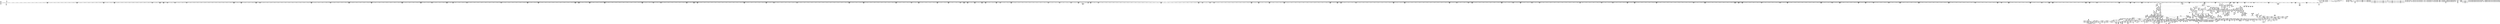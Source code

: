 digraph {
	CE0x5923a90 [shape=record,shape=Mrecord,label="{CE0x5923a90|i32_4|*Constant*|*SummSource*}"]
	CE0x5a345e0 [shape=record,shape=Mrecord,label="{CE0x5a345e0|0:_i32,_4:_i32,_8:_i16,_12:_i32,_16:_i32,_20:_i32,_24:_i32,_56:_i8*,_:_SCMRE_440,448_|*MultipleSource*|*LoadInst*|include/linux/fs.h,1916|security/selinux/hooks.c,1675|Function::inode_has_perm&Arg::inode::|security/selinux/hooks.c,1611}"]
	CE0x599a5b0 [shape=record,shape=Mrecord,label="{CE0x599a5b0|8:_i8,_32:_%struct.inode*,_%struct.selinux_audit_data*,_128:_i32,_456:_i8*,_:_SCMRE_392,396_|*MultipleSource*|security/selinux/hooks.c,3350|Function::selinux_file_fcntl&Arg::file::}"]
	CE0x596e690 [shape=record,shape=Mrecord,label="{CE0x596e690|8:_i8,_32:_%struct.inode*,_%struct.selinux_audit_data*,_128:_i32,_456:_i8*,_:_SCMRE_71,72_}"]
	CE0x5924300 [shape=record,shape=Mrecord,label="{CE0x5924300|i32_8|*Constant*|*SummSource*}"]
	CE0x5a1dc40 [shape=record,shape=Mrecord,label="{CE0x5a1dc40|0:_i32,_4:_i32,_8:_i16,_12:_i32,_16:_i32,_20:_i32,_24:_i32,_56:_i8*,_:_SCMRE_16,24_|*MultipleSource*|*LoadInst*|include/linux/fs.h,1916|security/selinux/hooks.c,1675|Function::inode_has_perm&Arg::inode::|security/selinux/hooks.c,1611}"]
	CE0x592d080 [shape=record,shape=Mrecord,label="{CE0x592d080|selinux_file_fcntl:tmp1|*SummSink*}"]
	CE0x5a1bfb0 [shape=record,shape=Mrecord,label="{CE0x5a1bfb0|i64*_getelementptr_inbounds_(_8_x_i64_,_8_x_i64_*___llvm_gcov_ctr154,_i64_0,_i64_0)|*Constant*}"]
	CE0x59c18d0 [shape=record,shape=Mrecord,label="{CE0x59c18d0|file_has_perm:tmp25|security/selinux/hooks.c,1695}"]
	CE0x59c1a00 [shape=record,shape=Mrecord,label="{CE0x59c1a00|file_has_perm:tmp25|security/selinux/hooks.c,1695|*SummSource*}"]
	CE0x59e4ea0 [shape=record,shape=Mrecord,label="{CE0x59e4ea0|inode_has_perm:sclass|security/selinux/hooks.c,1617|*SummSource*}"]
	CE0x596d760 [shape=record,shape=Mrecord,label="{CE0x596d760|8:_i8,_32:_%struct.inode*,_%struct.selinux_audit_data*,_128:_i32,_456:_i8*,_:_SCMRE_62,63_}"]
	CE0x59bf5d0 [shape=record,shape=Mrecord,label="{CE0x59bf5d0|inode_has_perm:adp|Function::inode_has_perm&Arg::adp::}"]
	CE0x59d7720 [shape=record,shape=Mrecord,label="{CE0x59d7720|i64_7|*Constant*|*SummSink*}"]
	CE0x593f5f0 [shape=record,shape=Mrecord,label="{CE0x593f5f0|i8*_getelementptr_inbounds_(_45_x_i8_,_45_x_i8_*_.str12,_i32_0,_i32_0)|*Constant*}"]
	CE0x5972b40 [shape=record,shape=Mrecord,label="{CE0x5972b40|get_current:tmp4|./arch/x86/include/asm/current.h,14|*SummSource*}"]
	CE0x5990900 [shape=record,shape=Mrecord,label="{CE0x5990900|8:_i8,_32:_%struct.inode*,_%struct.selinux_audit_data*,_128:_i32,_456:_i8*,_:_SCMRE_155,156_}"]
	CE0x596f920 [shape=record,shape=Mrecord,label="{CE0x596f920|8:_i8,_32:_%struct.inode*,_%struct.selinux_audit_data*,_128:_i32,_456:_i8*,_:_SCMRE_82,83_}"]
	CE0x5932d20 [shape=record,shape=Mrecord,label="{CE0x5932d20|i64*_getelementptr_inbounds_(_33_x_i64_,_33_x_i64_*___llvm_gcov_ctr260,_i64_0,_i64_6)|*Constant*|*SummSink*}"]
	CE0x5a3e2e0 [shape=record,shape=Mrecord,label="{CE0x5a3e2e0|0:_i32,_4:_i32,_8:_i16,_12:_i32,_16:_i32,_20:_i32,_24:_i32,_56:_i8*,_:_SCMRE_604,605_}"]
	CE0x5940f70 [shape=record,shape=Mrecord,label="{CE0x5940f70|selinux_file_fcntl:land.lhs.true2}"]
	CE0x59d5960 [shape=record,shape=Mrecord,label="{CE0x59d5960|file_has_perm:cmp|security/selinux/hooks.c,1683|*SummSource*}"]
	CE0x5969e70 [shape=record,shape=Mrecord,label="{CE0x5969e70|8:_i8,_32:_%struct.inode*,_%struct.selinux_audit_data*,_128:_i32,_456:_i8*,_:_SCMRE_4,5_}"]
	CE0x5933ea0 [shape=record,shape=Mrecord,label="{CE0x5933ea0|i64*_getelementptr_inbounds_(_33_x_i64_,_33_x_i64_*___llvm_gcov_ctr260,_i64_0,_i64_28)|*Constant*|*SummSink*}"]
	CE0x59b48c0 [shape=record,shape=Mrecord,label="{CE0x59b48c0|i32_64|*Constant*}"]
	CE0x5939a50 [shape=record,shape=Mrecord,label="{CE0x5939a50|i8_1|*Constant*}"]
	CE0x5a1c370 [shape=record,shape=Mrecord,label="{CE0x5a1c370|GLOBAL:creds_are_invalid|*Constant*}"]
	CE0x5994920 [shape=record,shape=Mrecord,label="{CE0x5994920|8:_i8,_32:_%struct.inode*,_%struct.selinux_audit_data*,_128:_i32,_456:_i8*,_:_SCMRE_193,194_}"]
	CE0x59a6fd0 [shape=record,shape=Mrecord,label="{CE0x59a6fd0|i32_(i32,_i32,_i16,_i32,_%struct.common_audit_data*)*_bitcast_(i32_(i32,_i32,_i16,_i32,_%struct.common_audit_data.495*)*_avc_has_perm_to_i32_(i32,_i32,_i16,_i32,_%struct.common_audit_data*)*)|*Constant*|*SummSink*}"]
	CE0x599db80 [shape=record,shape=Mrecord,label="{CE0x599db80|selinux_file_fcntl:tmp20|*LoadInst*|security/selinux/hooks.c,3350|*SummSink*}"]
	CE0x59a6740 [shape=record,shape=Mrecord,label="{CE0x59a6740|file_has_perm:call4|security/selinux/hooks.c,1684}"]
	CE0x5a402f0 [shape=record,shape=Mrecord,label="{CE0x5a402f0|0:_i32,_4:_i32,_8:_i16,_12:_i32,_16:_i32,_20:_i32,_24:_i32,_56:_i8*,_:_SCMRE_623,624_}"]
	CE0x5a52240 [shape=record,shape=Mrecord,label="{CE0x5a52240|inode_has_perm:tmp14|security/selinux/hooks.c,1614}"]
	CE0x5a52b60 [shape=record,shape=Mrecord,label="{CE0x5a52b60|GLOBAL:cred_sid|*Constant*}"]
	CE0x592b070 [shape=record,shape=Mrecord,label="{CE0x592b070|selinux_file_fcntl:call3|security/selinux/hooks.c,3345}"]
	CE0x599dda0 [shape=record,shape=Mrecord,label="{CE0x599dda0|i32_1024|*Constant*|*SummSource*}"]
	CE0x5991b90 [shape=record,shape=Mrecord,label="{CE0x5991b90|8:_i8,_32:_%struct.inode*,_%struct.selinux_audit_data*,_128:_i32,_456:_i8*,_:_SCMRE_166,167_}"]
	CE0x59ce590 [shape=record,shape=Mrecord,label="{CE0x59ce590|file_has_perm:if.end}"]
	CE0x5a224e0 [shape=record,shape=Mrecord,label="{CE0x5a224e0|0:_i32,_4:_i32,_8:_i16,_12:_i32,_16:_i32,_20:_i32,_24:_i32,_56:_i8*,_:_SCMRE_140,141_}"]
	CE0x599c690 [shape=record,shape=Mrecord,label="{CE0x599c690|8:_i8,_32:_%struct.inode*,_%struct.selinux_audit_data*,_128:_i32,_456:_i8*,_:_SCMRE_464,472_|*MultipleSource*|security/selinux/hooks.c,3350|Function::selinux_file_fcntl&Arg::file::}"]
	CE0x5a55880 [shape=record,shape=Mrecord,label="{CE0x5a55880|inode_has_perm:tmp20|security/selinux/hooks.c,1618|*SummSource*}"]
	CE0x59a12d0 [shape=record,shape=Mrecord,label="{CE0x59a12d0|i64_1024|*Constant*|*SummSink*}"]
	CE0x5a2bec0 [shape=record,shape=Mrecord,label="{CE0x5a2bec0|0:_i32,_4:_i32,_8:_i16,_12:_i32,_16:_i32,_20:_i32,_24:_i32,_56:_i8*,_:_SCMRE_256,257_}"]
	CE0x5a5b020 [shape=record,shape=Mrecord,label="{CE0x5a5b020|GLOBAL:__llvm_gcov_ctr155|Global_var:__llvm_gcov_ctr155}"]
	CE0x5954c40 [shape=record,shape=Mrecord,label="{CE0x5954c40|i32_38|*Constant*|*SummSource*}"]
	CE0x5a34060 [shape=record,shape=Mrecord,label="{CE0x5a34060|0:_i32,_4:_i32,_8:_i16,_12:_i32,_16:_i32,_20:_i32,_24:_i32,_56:_i8*,_:_SCMRE_424,432_|*MultipleSource*|*LoadInst*|include/linux/fs.h,1916|security/selinux/hooks.c,1675|Function::inode_has_perm&Arg::inode::|security/selinux/hooks.c,1611}"]
	CE0x59b77e0 [shape=record,shape=Mrecord,label="{CE0x59b77e0|i64*_getelementptr_inbounds_(_33_x_i64_,_33_x_i64_*___llvm_gcov_ctr260,_i64_0,_i64_32)|*Constant*|*SummSink*}"]
	CE0x596c9e0 [shape=record,shape=Mrecord,label="{CE0x596c9e0|8:_i8,_32:_%struct.inode*,_%struct.selinux_audit_data*,_128:_i32,_456:_i8*,_:_SCMRE_54,55_}"]
	CE0x59a8930 [shape=record,shape=Mrecord,label="{CE0x59a8930|_ret_i32_%retval.0,_!dbg_!27728|security/selinux/avc.c,775}"]
	CE0x5a35810 [shape=record,shape=Mrecord,label="{CE0x5a35810|0:_i32,_4:_i32,_8:_i16,_12:_i32,_16:_i32,_20:_i32,_24:_i32,_56:_i8*,_:_SCMRE_475,476_}"]
	CE0x59b96b0 [shape=record,shape=Mrecord,label="{CE0x59b96b0|_ret_i32_%tmp6,_!dbg_!27716|security/selinux/hooks.c,197|*SummSink*}"]
	CE0x59cd5e0 [shape=record,shape=Mrecord,label="{CE0x59cd5e0|i64*_getelementptr_inbounds_(_5_x_i64_,_5_x_i64_*___llvm_gcov_ctr155,_i64_0,_i64_0)|*Constant*}"]
	CE0x596abf0 [shape=record,shape=Mrecord,label="{CE0x596abf0|8:_i8,_32:_%struct.inode*,_%struct.selinux_audit_data*,_128:_i32,_456:_i8*,_:_SCMRE_12,13_}"]
	CE0x59bfaa0 [shape=record,shape=Mrecord,label="{CE0x59bfaa0|_ret_i32_%retval.0,_!dbg_!27739|security/selinux/hooks.c,1618}"]
	CE0x59c47d0 [shape=record,shape=Mrecord,label="{CE0x59c47d0|i8*_getelementptr_inbounds_(_25_x_i8_,_25_x_i8_*_.str3,_i32_0,_i32_0)|*Constant*}"]
	CE0x59af4f0 [shape=record,shape=Mrecord,label="{CE0x59af4f0|cred_sid:tmp|*SummSource*}"]
	CE0x5a43520 [shape=record,shape=Mrecord,label="{CE0x5a43520|0:_i32,_4:_i32,_8:_i16,_12:_i32,_16:_i32,_20:_i32,_24:_i32,_56:_i8*,_:_SCMRE_768,776_|*MultipleSource*|*LoadInst*|include/linux/fs.h,1916|security/selinux/hooks.c,1675|Function::inode_has_perm&Arg::inode::|security/selinux/hooks.c,1611}"]
	CE0x59675b0 [shape=record,shape=Mrecord,label="{CE0x59675b0|file_inode:tmp1|*SummSource*}"]
	CE0x5951bb0 [shape=record,shape=Mrecord,label="{CE0x5951bb0|file_has_perm:tmp1|*SummSource*}"]
	CE0x59bc600 [shape=record,shape=Mrecord,label="{CE0x59bc600|i64_8|*Constant*|*SummSource*}"]
	CE0x5a25280 [shape=record,shape=Mrecord,label="{CE0x5a25280|0:_i32,_4:_i32,_8:_i16,_12:_i32,_16:_i32,_20:_i32,_24:_i32,_56:_i8*,_:_SCMRE_168,169_}"]
	CE0x59a23e0 [shape=record,shape=Mrecord,label="{CE0x59a23e0|i64*_getelementptr_inbounds_(_2_x_i64_,_2_x_i64_*___llvm_gcov_ctr131,_i64_0,_i64_0)|*Constant*}"]
	CE0x5a3a470 [shape=record,shape=Mrecord,label="{CE0x5a3a470|0:_i32,_4:_i32,_8:_i16,_12:_i32,_16:_i32,_20:_i32,_24:_i32,_56:_i8*,_:_SCMRE_567,568_}"]
	CE0x59eb730 [shape=record,shape=Mrecord,label="{CE0x59eb730|file_has_perm:tmp29|security/selinux/hooks.c,1698|*SummSource*}"]
	CE0x5a298f0 [shape=record,shape=Mrecord,label="{CE0x5a298f0|0:_i32,_4:_i32,_8:_i16,_12:_i32,_16:_i32,_20:_i32,_24:_i32,_56:_i8*,_:_SCMRE_216,224_|*MultipleSource*|*LoadInst*|include/linux/fs.h,1916|security/selinux/hooks.c,1675|Function::inode_has_perm&Arg::inode::|security/selinux/hooks.c,1611}"]
	CE0x5a35a50 [shape=record,shape=Mrecord,label="{CE0x5a35a50|0:_i32,_4:_i32,_8:_i16,_12:_i32,_16:_i32,_20:_i32,_24:_i32,_56:_i8*,_:_SCMRE_477,478_}"]
	CE0x59a7a60 [shape=record,shape=Mrecord,label="{CE0x59a7a60|avc_has_perm:tsid|Function::avc_has_perm&Arg::tsid::}"]
	CE0x59b5f90 [shape=record,shape=Mrecord,label="{CE0x59b5f90|selinux_file_fcntl:err.0|*SummSource*}"]
	CE0x5a36b30 [shape=record,shape=Mrecord,label="{CE0x5a36b30|0:_i32,_4:_i32,_8:_i16,_12:_i32,_16:_i32,_20:_i32,_24:_i32,_56:_i8*,_:_SCMRE_487,488_}"]
	CE0x59a2100 [shape=record,shape=Mrecord,label="{CE0x59a2100|i64_0|*Constant*}"]
	CE0x59a5470 [shape=record,shape=Mrecord,label="{CE0x59a5470|i64_25|*Constant*}"]
	CE0x593fa20 [shape=record,shape=Mrecord,label="{CE0x593fa20|selinux_file_fcntl:tmp8|security/selinux/hooks.c,3345|*SummSource*}"]
	CE0x59187d0 [shape=record,shape=Mrecord,label="{CE0x59187d0|i64*_getelementptr_inbounds_(_33_x_i64_,_33_x_i64_*___llvm_gcov_ctr260,_i64_0,_i64_0)|*Constant*|*SummSink*}"]
	CE0x59e9de0 [shape=record,shape=Mrecord,label="{CE0x59e9de0|__validate_creds:tmp8|include/linux/cred.h,175}"]
	CE0x596e9f0 [shape=record,shape=Mrecord,label="{CE0x596e9f0|8:_i8,_32:_%struct.inode*,_%struct.selinux_audit_data*,_128:_i32,_456:_i8*,_:_SCMRE_73,74_}"]
	CE0x59e8910 [shape=record,shape=Mrecord,label="{CE0x59e8910|__validate_creds:tmp7|include/linux/cred.h,174}"]
	CE0x599de10 [shape=record,shape=Mrecord,label="{CE0x599de10|i32_1024|*Constant*|*SummSink*}"]
	CE0x5a384a0 [shape=record,shape=Mrecord,label="{CE0x5a384a0|0:_i32,_4:_i32,_8:_i16,_12:_i32,_16:_i32,_20:_i32,_24:_i32,_56:_i8*,_:_SCMRE_540,544_|*MultipleSource*|*LoadInst*|include/linux/fs.h,1916|security/selinux/hooks.c,1675|Function::inode_has_perm&Arg::inode::|security/selinux/hooks.c,1611}"]
	CE0x59527e0 [shape=record,shape=Mrecord,label="{CE0x59527e0|cred_sid:tmp4|*LoadInst*|security/selinux/hooks.c,196|*SummSink*}"]
	CE0x5a4ec10 [shape=record,shape=Mrecord,label="{CE0x5a4ec10|0:_i32,_4:_i32,_8:_i16,_12:_i32,_16:_i32,_20:_i32,_24:_i32,_56:_i8*,_:_SCMRE_984,988_|*MultipleSource*|*LoadInst*|include/linux/fs.h,1916|security/selinux/hooks.c,1675|Function::inode_has_perm&Arg::inode::|security/selinux/hooks.c,1611}"]
	CE0x59684e0 [shape=record,shape=Mrecord,label="{CE0x59684e0|selinux_file_fcntl:tmp25|security/selinux/hooks.c,3350|*SummSource*}"]
	CE0x5a44c60 [shape=record,shape=Mrecord,label="{CE0x5a44c60|0:_i32,_4:_i32,_8:_i16,_12:_i32,_16:_i32,_20:_i32,_24:_i32,_56:_i8*,_:_SCMRE_840,848_|*MultipleSource*|*LoadInst*|include/linux/fs.h,1916|security/selinux/hooks.c,1675|Function::inode_has_perm&Arg::inode::|security/selinux/hooks.c,1611}"]
	CE0x592c3b0 [shape=record,shape=Mrecord,label="{CE0x592c3b0|i64_1|*Constant*}"]
	CE0x59c2c10 [shape=record,shape=Mrecord,label="{CE0x59c2c10|inode_has_perm:cred|Function::inode_has_perm&Arg::cred::|*SummSink*}"]
	CE0x5947060 [shape=record,shape=Mrecord,label="{CE0x5947060|cred_sid:cred|Function::cred_sid&Arg::cred::}"]
	CE0x59674d0 [shape=record,shape=Mrecord,label="{CE0x59674d0|i64_1|*Constant*}"]
	CE0x5935720 [shape=record,shape=Mrecord,label="{CE0x5935720|file_has_perm:tmp18|security/selinux/hooks.c,1690|*SummSink*}"]
	CE0x5952e90 [shape=record,shape=Mrecord,label="{CE0x5952e90|i32_1|*Constant*|*SummSource*}"]
	CE0x5a3f8d0 [shape=record,shape=Mrecord,label="{CE0x5a3f8d0|0:_i32,_4:_i32,_8:_i16,_12:_i32,_16:_i32,_20:_i32,_24:_i32,_56:_i8*,_:_SCMRE_617,618_}"]
	CE0x5a1c520 [shape=record,shape=Mrecord,label="{CE0x5a1c520|GLOBAL:creds_are_invalid|*Constant*|*SummSink*}"]
	CE0x593ddc0 [shape=record,shape=Mrecord,label="{CE0x593ddc0|selinux_file_fcntl:tobool9|security/selinux/hooks.c,3350|*SummSink*}"]
	"CONST[source:0(mediator),value:2(dynamic)][purpose:{object}][SnkIdx:1]"
	CE0x59f6800 [shape=record,shape=Mrecord,label="{CE0x59f6800|cred_sid:tmp6|security/selinux/hooks.c,197}"]
	CE0x5a622f0 [shape=record,shape=Mrecord,label="{CE0x5a622f0|inode_has_perm:tmp12|security/selinux/hooks.c,1612|*SummSink*}"]
	CE0x5a36fd0 [shape=record,shape=Mrecord,label="{CE0x5a36fd0|0:_i32,_4:_i32,_8:_i16,_12:_i32,_16:_i32,_20:_i32,_24:_i32,_56:_i8*,_:_SCMRE_500,504_|*MultipleSource*|*LoadInst*|include/linux/fs.h,1916|security/selinux/hooks.c,1675|Function::inode_has_perm&Arg::inode::|security/selinux/hooks.c,1611}"]
	CE0x5a2d000 [shape=record,shape=Mrecord,label="{CE0x5a2d000|0:_i32,_4:_i32,_8:_i16,_12:_i32,_16:_i32,_20:_i32,_24:_i32,_56:_i8*,_:_SCMRE_266,267_}"]
	CE0x59a84f0 [shape=record,shape=Mrecord,label="{CE0x59a84f0|i16_8|*Constant*}"]
	CE0x599bee0 [shape=record,shape=Mrecord,label="{CE0x599bee0|8:_i8,_32:_%struct.inode*,_%struct.selinux_audit_data*,_128:_i32,_456:_i8*,_:_SCMRE_440,448_|*MultipleSource*|security/selinux/hooks.c,3350|Function::selinux_file_fcntl&Arg::file::}"]
	CE0x5a3e640 [shape=record,shape=Mrecord,label="{CE0x5a3e640|0:_i32,_4:_i32,_8:_i16,_12:_i32,_16:_i32,_20:_i32,_24:_i32,_56:_i8*,_:_SCMRE_606,607_}"]
	CE0x5940970 [shape=record,shape=Mrecord,label="{CE0x5940970|selinux_file_fcntl:entry}"]
	CE0x5937b70 [shape=record,shape=Mrecord,label="{CE0x5937b70|selinux_file_fcntl:tmp32|security/selinux/hooks.c,3350}"]
	CE0x59b2100 [shape=record,shape=Mrecord,label="{CE0x59b2100|selinux_file_fcntl:tmp34|security/selinux/hooks.c,3362}"]
	CE0x59eb590 [shape=record,shape=Mrecord,label="{CE0x59eb590|file_has_perm:tmp29|security/selinux/hooks.c,1698}"]
	CE0x59abb30 [shape=record,shape=Mrecord,label="{CE0x59abb30|i64*_getelementptr_inbounds_(_12_x_i64_,_12_x_i64_*___llvm_gcov_ctr170,_i64_0,_i64_6)|*Constant*}"]
	CE0x59a49c0 [shape=record,shape=Mrecord,label="{CE0x59a49c0|selinux_file_fcntl:tmp25|security/selinux/hooks.c,3350|*SummSink*}"]
	CE0x5a23e40 [shape=record,shape=Mrecord,label="{CE0x5a23e40|0:_i32,_4:_i32,_8:_i16,_12:_i32,_16:_i32,_20:_i32,_24:_i32,_56:_i8*,_:_SCMRE_156,157_}"]
	CE0x59f7f50 [shape=record,shape=Mrecord,label="{CE0x59f7f50|i64*_getelementptr_inbounds_(_5_x_i64_,_5_x_i64_*___llvm_gcov_ctr155,_i64_0,_i64_0)|*Constant*|*SummSink*}"]
	CE0x59b4190 [shape=record,shape=Mrecord,label="{CE0x59b4190|i64*_getelementptr_inbounds_(_33_x_i64_,_33_x_i64_*___llvm_gcov_ctr260,_i64_0,_i64_31)|*Constant*}"]
	CE0x59c00a0 [shape=record,shape=Mrecord,label="{CE0x59c00a0|file_has_perm:rc.0}"]
	CE0x59c07f0 [shape=record,shape=Mrecord,label="{CE0x59c07f0|file_has_perm:rc.0|*SummSink*}"]
	CE0x596a530 [shape=record,shape=Mrecord,label="{CE0x596a530|8:_i8,_32:_%struct.inode*,_%struct.selinux_audit_data*,_128:_i32,_456:_i8*,_:_SCMRE_8,9_}"]
	CE0x59b1750 [shape=record,shape=Mrecord,label="{CE0x59b1750|i64**_getelementptr_inbounds_(_4_x_i64*_,_4_x_i64*_*___llvm_gcda_edge_table261,_i64_0,_i64_2)|*Constant*|*SummSource*}"]
	CE0x5972000 [shape=record,shape=Mrecord,label="{CE0x5972000|__llvm_gcov_indirect_counter_increment:pred|*SummSink*}"]
	CE0x59758f0 [shape=record,shape=Mrecord,label="{CE0x59758f0|_call_void_lockdep_rcu_suspicious(i8*_getelementptr_inbounds_(_25_x_i8_,_25_x_i8_*_.str3,_i32_0,_i32_0),_i32_3345,_i8*_getelementptr_inbounds_(_45_x_i8_,_45_x_i8_*_.str12,_i32_0,_i32_0))_#10,_!dbg_!27730|security/selinux/hooks.c,3345|*SummSink*}"]
	CE0x59b2630 [shape=record,shape=Mrecord,label="{CE0x59b2630|selinux_file_fcntl:tmp34|security/selinux/hooks.c,3362|*SummSink*}"]
	CE0x5945a70 [shape=record,shape=Mrecord,label="{CE0x5945a70|file_has_perm:tmp4|security/selinux/hooks.c,1681}"]
	CE0x5942430 [shape=record,shape=Mrecord,label="{CE0x5942430|i64_1|*Constant*|*SummSink*}"]
	CE0x5a40ea0 [shape=record,shape=Mrecord,label="{CE0x5a40ea0|0:_i32,_4:_i32,_8:_i16,_12:_i32,_16:_i32,_20:_i32,_24:_i32,_56:_i8*,_:_SCMRE_656,664_|*MultipleSource*|*LoadInst*|include/linux/fs.h,1916|security/selinux/hooks.c,1675|Function::inode_has_perm&Arg::inode::|security/selinux/hooks.c,1611}"]
	CE0x59f9b50 [shape=record,shape=Mrecord,label="{CE0x59f9b50|GLOBAL:__validate_creds|*Constant*|*SummSink*}"]
	CE0x5a5bb90 [shape=record,shape=Mrecord,label="{CE0x5a5bb90|__validate_creds:bb}"]
	CE0x596f260 [shape=record,shape=Mrecord,label="{CE0x596f260|8:_i8,_32:_%struct.inode*,_%struct.selinux_audit_data*,_128:_i32,_456:_i8*,_:_SCMRE_78,79_}"]
	CE0x59a3160 [shape=record,shape=Mrecord,label="{CE0x59a3160|__validate_creds:cred|Function::__validate_creds&Arg::cred::|*SummSink*}"]
	CE0x5a25430 [shape=record,shape=Mrecord,label="{CE0x5a25430|0:_i32,_4:_i32,_8:_i16,_12:_i32,_16:_i32,_20:_i32,_24:_i32,_56:_i8*,_:_SCMRE_169,170_}"]
	CE0x5971420 [shape=record,shape=Mrecord,label="{CE0x5971420|8:_i8,_32:_%struct.inode*,_%struct.selinux_audit_data*,_128:_i32,_456:_i8*,_:_SCMRE_98,99_}"]
	CE0x59cd440 [shape=record,shape=Mrecord,label="{CE0x59cd440|__validate_creds:if.then|*SummSource*}"]
	CE0x59c8180 [shape=record,shape=Mrecord,label="{CE0x59c8180|file_has_perm:tmp10|security/selinux/hooks.c,1683|*SummSink*}"]
	CE0x59a9e40 [shape=record,shape=Mrecord,label="{CE0x59a9e40|file_has_perm:tobool|security/selinux/hooks.c,1688|*SummSource*}"]
	CE0x5a5c2c0 [shape=record,shape=Mrecord,label="{CE0x5a5c2c0|__validate_creds:tobool|include/linux/cred.h,173}"]
	CE0x596a6e0 [shape=record,shape=Mrecord,label="{CE0x596a6e0|8:_i8,_32:_%struct.inode*,_%struct.selinux_audit_data*,_128:_i32,_456:_i8*,_:_SCMRE_9,10_}"]
	CE0x59123f0 [shape=record,shape=Mrecord,label="{CE0x59123f0|_ret_i32_%tmp6,_!dbg_!27716|security/selinux/hooks.c,197}"]
	CE0x5994260 [shape=record,shape=Mrecord,label="{CE0x5994260|8:_i8,_32:_%struct.inode*,_%struct.selinux_audit_data*,_128:_i32,_456:_i8*,_:_SCMRE_189,190_}"]
	CE0x592b190 [shape=record,shape=Mrecord,label="{CE0x592b190|selinux_file_fcntl:call3|security/selinux/hooks.c,3345|*SummSink*}"]
	CE0x596b4d0 [shape=record,shape=Mrecord,label="{CE0x596b4d0|8:_i8,_32:_%struct.inode*,_%struct.selinux_audit_data*,_128:_i32,_456:_i8*,_:_SCMRE_16,24_|*MultipleSource*|security/selinux/hooks.c,3350|Function::selinux_file_fcntl&Arg::file::}"]
	CE0x5936240 [shape=record,shape=Mrecord,label="{CE0x5936240|file_has_perm:cred|Function::file_has_perm&Arg::cred::|*SummSource*}"]
	CE0x5a327a0 [shape=record,shape=Mrecord,label="{CE0x5a327a0|0:_i32,_4:_i32,_8:_i16,_12:_i32,_16:_i32,_20:_i32,_24:_i32,_56:_i8*,_:_SCMRE_344,352_|*MultipleSource*|*LoadInst*|include/linux/fs.h,1916|security/selinux/hooks.c,1675|Function::inode_has_perm&Arg::inode::|security/selinux/hooks.c,1611}"]
	CE0x59724f0 [shape=record,shape=Mrecord,label="{CE0x59724f0|__llvm_gcov_indirect_counter_increment:counters|Function::__llvm_gcov_indirect_counter_increment&Arg::counters::|*SummSource*}"]
	CE0x59a1ce0 [shape=record,shape=Mrecord,label="{CE0x59a1ce0|i64*_getelementptr_inbounds_(_8_x_i64_,_8_x_i64_*___llvm_gcov_ctr154,_i64_0,_i64_2)|*Constant*}"]
	CE0x594ae60 [shape=record,shape=Mrecord,label="{CE0x594ae60|file_inode:entry|*SummSource*}"]
	CE0x59b1de0 [shape=record,shape=Mrecord,label="{CE0x59b1de0|selinux_file_fcntl:tmp33|security/selinux/hooks.c,3362|*SummSink*}"]
	CE0x5954b40 [shape=record,shape=Mrecord,label="{CE0x5954b40|i32_38|*Constant*}"]
	CE0x5972be0 [shape=record,shape=Mrecord,label="{CE0x5972be0|get_current:tmp4|./arch/x86/include/asm/current.h,14|*SummSink*}"]
	CE0x5936060 [shape=record,shape=Mrecord,label="{CE0x5936060|file_has_perm:cred|Function::file_has_perm&Arg::cred::}"]
	CE0x5949b80 [shape=record,shape=Mrecord,label="{CE0x5949b80|cred_sid:tmp6|security/selinux/hooks.c,197|*SummSink*}"]
	CE0x598d6b0 [shape=record,shape=Mrecord,label="{CE0x598d6b0|8:_i8,_32:_%struct.inode*,_%struct.selinux_audit_data*,_128:_i32,_456:_i8*,_:_SCMRE_114,115_}"]
	CE0x5917950 [shape=record,shape=Mrecord,label="{CE0x5917950|i64*_getelementptr_inbounds_(_33_x_i64_,_33_x_i64_*___llvm_gcov_ctr260,_i64_0,_i64_9)|*Constant*}"]
	CE0x5963310 [shape=record,shape=Mrecord,label="{CE0x5963310|_call_void___llvm_gcov_indirect_counter_increment(i32*___llvm_gcov_global_state_pred262,_i64**_getelementptr_inbounds_(_4_x_i64*_,_4_x_i64*_*___llvm_gcda_edge_table261,_i64_0,_i64_1)),_!dbg_!27743|security/selinux/hooks.c,3350|*SummSink*}"]
	CE0x5933f80 [shape=record,shape=Mrecord,label="{CE0x5933f80|selinux_file_fcntl:tmp29|security/selinux/hooks.c,3351|*SummSink*}"]
	CE0x59a6ad0 [shape=record,shape=Mrecord,label="{CE0x59a6ad0|file_has_perm:call4|security/selinux/hooks.c,1684|*SummSink*}"]
	CE0x5974630 [shape=record,shape=Mrecord,label="{CE0x5974630|__llvm_gcov_indirect_counter_increment:entry}"]
	CE0x5a23420 [shape=record,shape=Mrecord,label="{CE0x5a23420|0:_i32,_4:_i32,_8:_i16,_12:_i32,_16:_i32,_20:_i32,_24:_i32,_56:_i8*,_:_SCMRE_150,151_}"]
	CE0x59c2f60 [shape=record,shape=Mrecord,label="{CE0x59c2f60|inode_has_perm:inode|Function::inode_has_perm&Arg::inode::|*SummSource*}"]
	CE0x5a332a0 [shape=record,shape=Mrecord,label="{CE0x5a332a0|0:_i32,_4:_i32,_8:_i16,_12:_i32,_16:_i32,_20:_i32,_24:_i32,_56:_i8*,_:_SCMRE_384,388_|*MultipleSource*|*LoadInst*|include/linux/fs.h,1916|security/selinux/hooks.c,1675|Function::inode_has_perm&Arg::inode::|security/selinux/hooks.c,1611}"]
	CE0x5a464d0 [shape=record,shape=Mrecord,label="{CE0x5a464d0|0:_i32,_4:_i32,_8:_i16,_12:_i32,_16:_i32,_20:_i32,_24:_i32,_56:_i8*,_:_SCMRE_873,874_}"]
	CE0x5a4a850 [shape=record,shape=Mrecord,label="{CE0x5a4a850|0:_i32,_4:_i32,_8:_i16,_12:_i32,_16:_i32,_20:_i32,_24:_i32,_56:_i8*,_:_SCMRE_913,914_}"]
	CE0x59ab760 [shape=record,shape=Mrecord,label="{CE0x59ab760|file_has_perm:tmp17|security/selinux/hooks.c,1689|*SummSource*}"]
	CE0x593d310 [shape=record,shape=Mrecord,label="{CE0x593d310|GLOBAL:selinux_file_fcntl.__warned|Global_var:selinux_file_fcntl.__warned|*SummSource*}"]
	CE0x5a5cd80 [shape=record,shape=Mrecord,label="{CE0x5a5cd80|inode_has_perm:tobool|security/selinux/hooks.c,1611|*SummSource*}"]
	CE0x598d500 [shape=record,shape=Mrecord,label="{CE0x598d500|8:_i8,_32:_%struct.inode*,_%struct.selinux_audit_data*,_128:_i32,_456:_i8*,_:_SCMRE_113,114_}"]
	CE0x59e3b80 [shape=record,shape=Mrecord,label="{CE0x59e3b80|inode_has_perm:sid3|security/selinux/hooks.c,1617|*SummSink*}"]
	CE0x5955690 [shape=record,shape=Mrecord,label="{CE0x5955690|i32_5|*Constant*}"]
	CE0x5993690 [shape=record,shape=Mrecord,label="{CE0x5993690|8:_i8,_32:_%struct.inode*,_%struct.selinux_audit_data*,_128:_i32,_456:_i8*,_:_SCMRE_182,183_}"]
	CE0x592c420 [shape=record,shape=Mrecord,label="{CE0x592c420|get_current:tmp1}"]
	CE0x59d6510 [shape=record,shape=Mrecord,label="{CE0x59d6510|GLOBAL:__llvm_gcov_ctr170|Global_var:__llvm_gcov_ctr170|*SummSource*}"]
	CE0x596d400 [shape=record,shape=Mrecord,label="{CE0x596d400|8:_i8,_32:_%struct.inode*,_%struct.selinux_audit_data*,_128:_i32,_456:_i8*,_:_SCMRE_60,61_}"]
	CE0x596c2b0 [shape=record,shape=Mrecord,label="{CE0x596c2b0|8:_i8,_32:_%struct.inode*,_%struct.selinux_audit_data*,_128:_i32,_456:_i8*,_:_SCMRE_49,50_}"]
	CE0x5948b10 [shape=record,shape=Mrecord,label="{CE0x5948b10|__validate_creds:lnot1|include/linux/cred.h,173}"]
	CE0x594e6c0 [shape=record,shape=Mrecord,label="{CE0x594e6c0|i32_3|*Constant*}"]
	CE0x5968eb0 [shape=record,shape=Mrecord,label="{CE0x5968eb0|selinux_file_fcntl:tmp27|security/selinux/hooks.c,3350|*SummSource*}"]
	CE0x596f0b0 [shape=record,shape=Mrecord,label="{CE0x596f0b0|8:_i8,_32:_%struct.inode*,_%struct.selinux_audit_data*,_128:_i32,_456:_i8*,_:_SCMRE_77,78_}"]
	CE0x59e3a10 [shape=record,shape=Mrecord,label="{CE0x59e3a10|inode_has_perm:sid3|security/selinux/hooks.c,1617}"]
	CE0x5a47ac0 [shape=record,shape=Mrecord,label="{CE0x5a47ac0|0:_i32,_4:_i32,_8:_i16,_12:_i32,_16:_i32,_20:_i32,_24:_i32,_56:_i8*,_:_SCMRE_886,887_}"]
	CE0x5972940 [shape=record,shape=Mrecord,label="{CE0x5972940|__llvm_gcov_indirect_counter_increment:counters|Function::__llvm_gcov_indirect_counter_increment&Arg::counters::|*SummSink*}"]
	CE0x5917670 [shape=record,shape=Mrecord,label="{CE0x5917670|i8*_getelementptr_inbounds_(_45_x_i8_,_45_x_i8_*_.str12,_i32_0,_i32_0)|*Constant*|*SummSink*}"]
	CE0x59b64e0 [shape=record,shape=Mrecord,label="{CE0x59b64e0|_call_void___llvm_gcov_indirect_counter_increment(i32*___llvm_gcov_global_state_pred262,_i64**_getelementptr_inbounds_(_4_x_i64*_,_4_x_i64*_*___llvm_gcda_edge_table261,_i64_0,_i64_0)),_!dbg_!27764|security/selinux/hooks.c,3379|*SummSource*}"]
	CE0x59a6950 [shape=record,shape=Mrecord,label="{CE0x59a6950|file_has_perm:call4|security/selinux/hooks.c,1684|*SummSource*}"]
	CE0x59bbc50 [shape=record,shape=Mrecord,label="{CE0x59bbc50|file_has_perm:tobool7|security/selinux/hooks.c,1694|*SummSource*}"]
	CE0x5a60630 [shape=record,shape=Mrecord,label="{CE0x5a60630|inode_has_perm:tmp9|security/selinux/hooks.c,1611}"]
	CE0x598c930 [shape=record,shape=Mrecord,label="{CE0x598c930|8:_i8,_32:_%struct.inode*,_%struct.selinux_audit_data*,_128:_i32,_456:_i8*,_:_SCMRE_106,107_}"]
	CE0x5a4cd70 [shape=record,shape=Mrecord,label="{CE0x5a4cd70|0:_i32,_4:_i32,_8:_i16,_12:_i32,_16:_i32,_20:_i32,_24:_i32,_56:_i8*,_:_SCMRE_935,936_}"]
	CE0x59728d0 [shape=record,shape=Mrecord,label="{CE0x59728d0|i64**_getelementptr_inbounds_(_4_x_i64*_,_4_x_i64*_*___llvm_gcda_edge_table261,_i64_0,_i64_1)|*Constant*|*SummSink*}"]
	CE0x5a47e20 [shape=record,shape=Mrecord,label="{CE0x5a47e20|0:_i32,_4:_i32,_8:_i16,_12:_i32,_16:_i32,_20:_i32,_24:_i32,_56:_i8*,_:_SCMRE_888,889_}"]
	CE0x5953ce0 [shape=record,shape=Mrecord,label="{CE0x5953ce0|file_has_perm:if.then8|*SummSink*}"]
	CE0x59a30a0 [shape=record,shape=Mrecord,label="{CE0x59a30a0|__validate_creds:cred|Function::__validate_creds&Arg::cred::|*SummSource*}"]
	CE0x5971a50 [shape=record,shape=Mrecord,label="{CE0x5971a50|__llvm_gcov_indirect_counter_increment:bb}"]
	CE0x59a7520 [shape=record,shape=Mrecord,label="{CE0x59a7520|avc_has_perm:entry|*SummSink*}"]
	CE0x5a381e0 [shape=record,shape=Mrecord,label="{CE0x5a381e0|0:_i32,_4:_i32,_8:_i16,_12:_i32,_16:_i32,_20:_i32,_24:_i32,_56:_i8*,_:_SCMRE_536,540_|*MultipleSource*|*LoadInst*|include/linux/fs.h,1916|security/selinux/hooks.c,1675|Function::inode_has_perm&Arg::inode::|security/selinux/hooks.c,1611}"]
	CE0x5a40140 [shape=record,shape=Mrecord,label="{CE0x5a40140|0:_i32,_4:_i32,_8:_i16,_12:_i32,_16:_i32,_20:_i32,_24:_i32,_56:_i8*,_:_SCMRE_622,623_}"]
	CE0x594c810 [shape=record,shape=Mrecord,label="{CE0x594c810|inode_has_perm:tmp4|security/selinux/hooks.c,1609}"]
	CE0x5a3d710 [shape=record,shape=Mrecord,label="{CE0x5a3d710|0:_i32,_4:_i32,_8:_i16,_12:_i32,_16:_i32,_20:_i32,_24:_i32,_56:_i8*,_:_SCMRE_597,598_}"]
	CE0x59d9c00 [shape=record,shape=Mrecord,label="{CE0x59d9c00|file_has_perm:if.end6|*SummSource*}"]
	CE0x5964de0 [shape=record,shape=Mrecord,label="{CE0x5964de0|i32_22|*Constant*|*SummSink*}"]
	CE0x5a2fa30 [shape=record,shape=Mrecord,label="{CE0x5a2fa30|0:_i32,_4:_i32,_8:_i16,_12:_i32,_16:_i32,_20:_i32,_24:_i32,_56:_i8*,_:_SCMRE_291,292_}"]
	CE0x5a3f720 [shape=record,shape=Mrecord,label="{CE0x5a3f720|0:_i32,_4:_i32,_8:_i16,_12:_i32,_16:_i32,_20:_i32,_24:_i32,_56:_i8*,_:_SCMRE_616,617_}"]
	CE0x59eb230 [shape=record,shape=Mrecord,label="{CE0x59eb230|i64*_getelementptr_inbounds_(_12_x_i64_,_12_x_i64_*___llvm_gcov_ctr170,_i64_0,_i64_11)|*Constant*|*SummSource*}"]
	CE0x5a5e340 [shape=record,shape=Mrecord,label="{CE0x5a5e340|inode_has_perm:conv|security/selinux/hooks.c,1611|*SummSink*}"]
	CE0x59cd040 [shape=record,shape=Mrecord,label="{CE0x59cd040|__llvm_gcov_indirect_counter_increment:tmp2}"]
	CE0x5a2a2c0 [shape=record,shape=Mrecord,label="{CE0x5a2a2c0|0:_i32,_4:_i32,_8:_i16,_12:_i32,_16:_i32,_20:_i32,_24:_i32,_56:_i8*,_:_SCMRE_241,242_}"]
	CE0x5996420 [shape=record,shape=Mrecord,label="{CE0x5996420|8:_i8,_32:_%struct.inode*,_%struct.selinux_audit_data*,_128:_i32,_456:_i8*,_:_SCMRE_209,210_}"]
	CE0x5991170 [shape=record,shape=Mrecord,label="{CE0x5991170|8:_i8,_32:_%struct.inode*,_%struct.selinux_audit_data*,_128:_i32,_456:_i8*,_:_SCMRE_160,161_}"]
	CE0x5945900 [shape=record,shape=Mrecord,label="{CE0x5945900|file_has_perm:f_path|security/selinux/hooks.c,1681|*SummSink*}"]
	CE0x59aa180 [shape=record,shape=Mrecord,label="{CE0x59aa180|i64_4|*Constant*}"]
	CE0x5a416e0 [shape=record,shape=Mrecord,label="{CE0x5a416e0|0:_i32,_4:_i32,_8:_i16,_12:_i32,_16:_i32,_20:_i32,_24:_i32,_56:_i8*,_:_SCMRE_680,684_|*MultipleSource*|*LoadInst*|include/linux/fs.h,1916|security/selinux/hooks.c,1675|Function::inode_has_perm&Arg::inode::|security/selinux/hooks.c,1611}"]
	CE0x598cff0 [shape=record,shape=Mrecord,label="{CE0x598cff0|8:_i8,_32:_%struct.inode*,_%struct.selinux_audit_data*,_128:_i32,_456:_i8*,_:_SCMRE_110,111_}"]
	CE0x598dd70 [shape=record,shape=Mrecord,label="{CE0x598dd70|8:_i8,_32:_%struct.inode*,_%struct.selinux_audit_data*,_128:_i32,_456:_i8*,_:_SCMRE_118,119_}"]
	CE0x596eba0 [shape=record,shape=Mrecord,label="{CE0x596eba0|8:_i8,_32:_%struct.inode*,_%struct.selinux_audit_data*,_128:_i32,_456:_i8*,_:_SCMRE_74,75_}"]
	CE0x59465f0 [shape=record,shape=Mrecord,label="{CE0x59465f0|selinux_file_fcntl:tmp16|security/selinux/hooks.c,3345|*SummSource*}"]
	CE0x596e4e0 [shape=record,shape=Mrecord,label="{CE0x596e4e0|8:_i8,_32:_%struct.inode*,_%struct.selinux_audit_data*,_128:_i32,_456:_i8*,_:_SCMRE_70,71_}"]
	CE0x5a35f60 [shape=record,shape=Mrecord,label="{CE0x5a35f60|0:_i32,_4:_i32,_8:_i16,_12:_i32,_16:_i32,_20:_i32,_24:_i32,_56:_i8*,_:_SCMRE_480,481_}"]
	CE0x5a45e10 [shape=record,shape=Mrecord,label="{CE0x5a45e10|0:_i32,_4:_i32,_8:_i16,_12:_i32,_16:_i32,_20:_i32,_24:_i32,_56:_i8*,_:_SCMRE_869,870_}"]
	CE0x59b7ff0 [shape=record,shape=Mrecord,label="{CE0x59b7ff0|selinux_file_fcntl:tmp38|security/selinux/hooks.c,3379|*SummSource*}"]
	CE0x599c400 [shape=record,shape=Mrecord,label="{CE0x599c400|8:_i8,_32:_%struct.inode*,_%struct.selinux_audit_data*,_128:_i32,_456:_i8*,_:_SCMRE_456,464_|*MultipleSource*|security/selinux/hooks.c,3350|Function::selinux_file_fcntl&Arg::file::}"]
	CE0x59362e0 [shape=record,shape=Mrecord,label="{CE0x59362e0|file_has_perm:cred|Function::file_has_perm&Arg::cred::|*SummSink*}"]
	CE0x5a4d060 [shape=record,shape=Mrecord,label="{CE0x5a4d060|0:_i32,_4:_i32,_8:_i16,_12:_i32,_16:_i32,_20:_i32,_24:_i32,_56:_i8*,_:_SCMRE_944,952_|*MultipleSource*|*LoadInst*|include/linux/fs.h,1916|security/selinux/hooks.c,1675|Function::inode_has_perm&Arg::inode::|security/selinux/hooks.c,1611}"]
	CE0x592d290 [shape=record,shape=Mrecord,label="{CE0x592d290|i64_5|*Constant*|*SummSource*}"]
	CE0x5a26000 [shape=record,shape=Mrecord,label="{CE0x5a26000|0:_i32,_4:_i32,_8:_i16,_12:_i32,_16:_i32,_20:_i32,_24:_i32,_56:_i8*,_:_SCMRE_176,177_}"]
	CE0x5a4a340 [shape=record,shape=Mrecord,label="{CE0x5a4a340|0:_i32,_4:_i32,_8:_i16,_12:_i32,_16:_i32,_20:_i32,_24:_i32,_56:_i8*,_:_SCMRE_910,911_}"]
	CE0x5940ed0 [shape=record,shape=Mrecord,label="{CE0x5940ed0|selinux_file_fcntl:if.then10|*SummSink*}"]
	CE0x59401e0 [shape=record,shape=Mrecord,label="{CE0x59401e0|i64*_getelementptr_inbounds_(_33_x_i64_,_33_x_i64_*___llvm_gcov_ctr260,_i64_0,_i64_8)|*Constant*}"]
	CE0x5964840 [shape=record,shape=Mrecord,label="{CE0x5964840|i64*_getelementptr_inbounds_(_2_x_i64_,_2_x_i64_*___llvm_gcov_ctr131,_i64_0,_i64_0)|*Constant*|*SummSource*}"]
	CE0x749d390 [shape=record,shape=Mrecord,label="{CE0x749d390|selinux_file_fcntl:land.lhs.true|*SummSource*}"]
	CE0x591ff00 [shape=record,shape=Mrecord,label="{CE0x591ff00|_ret_%struct.task_struct*_%tmp4,_!dbg_!27714|./arch/x86/include/asm/current.h,14|*SummSink*}"]
	CE0x59beef0 [shape=record,shape=Mrecord,label="{CE0x59beef0|i64*_getelementptr_inbounds_(_12_x_i64_,_12_x_i64_*___llvm_gcov_ctr170,_i64_0,_i64_9)|*Constant*|*SummSink*}"]
	CE0x59367f0 [shape=record,shape=Mrecord,label="{CE0x59367f0|file_has_perm:file|Function::file_has_perm&Arg::file::|*SummSink*}"]
	CE0x5a20120 [shape=record,shape=Mrecord,label="{CE0x5a20120|0:_i32,_4:_i32,_8:_i16,_12:_i32,_16:_i32,_20:_i32,_24:_i32,_56:_i8*,_:_SCMRE_76,80_|*MultipleSource*|*LoadInst*|include/linux/fs.h,1916|security/selinux/hooks.c,1675|Function::inode_has_perm&Arg::inode::|security/selinux/hooks.c,1611}"]
	CE0x5950a00 [shape=record,shape=Mrecord,label="{CE0x5950a00|__llvm_gcov_indirect_counter_increment:exit|*SummSink*}"]
	CE0x5969bc0 [shape=record,shape=Mrecord,label="{CE0x5969bc0|8:_i8,_32:_%struct.inode*,_%struct.selinux_audit_data*,_128:_i32,_456:_i8*,_:_SCMRE_2,3_}"]
	CE0x592ba10 [shape=record,shape=Mrecord,label="{CE0x592ba10|selinux_file_fcntl:sw.bb15}"]
	CE0x59f4060 [shape=record,shape=Mrecord,label="{CE0x59f4060|_call_void_mcount()_#3}"]
	CE0x596c4d0 [shape=record,shape=Mrecord,label="{CE0x596c4d0|8:_i8,_32:_%struct.inode*,_%struct.selinux_audit_data*,_128:_i32,_456:_i8*,_:_SCMRE_50,51_}"]
	CE0x5969130 [shape=record,shape=Mrecord,label="{CE0x5969130|selinux_file_fcntl:tmp28|security/selinux/hooks.c,3350}"]
	CE0x592f120 [shape=record,shape=Mrecord,label="{CE0x592f120|i32_0|*Constant*}"]
	CE0x59e4f80 [shape=record,shape=Mrecord,label="{CE0x59e4f80|inode_has_perm:sclass|security/selinux/hooks.c,1617|*SummSink*}"]
	CE0x59df2d0 [shape=record,shape=Mrecord,label="{CE0x59df2d0|cred_sid:tmp1}"]
	CE0x5a39270 [shape=record,shape=Mrecord,label="{CE0x5a39270|0:_i32,_4:_i32,_8:_i16,_12:_i32,_16:_i32,_20:_i32,_24:_i32,_56:_i8*,_:_SCMRE_556,557_}"]
	CE0x59e8340 [shape=record,shape=Mrecord,label="{CE0x59e8340|__validate_creds:tmp6|include/linux/cred.h,174|*SummSource*}"]
	CE0x5a3d050 [shape=record,shape=Mrecord,label="{CE0x5a3d050|0:_i32,_4:_i32,_8:_i16,_12:_i32,_16:_i32,_20:_i32,_24:_i32,_56:_i8*,_:_SCMRE_593,594_}"]
	CE0x596fad0 [shape=record,shape=Mrecord,label="{CE0x596fad0|8:_i8,_32:_%struct.inode*,_%struct.selinux_audit_data*,_128:_i32,_456:_i8*,_:_SCMRE_83,84_}"]
	CE0x5992fd0 [shape=record,shape=Mrecord,label="{CE0x5992fd0|8:_i8,_32:_%struct.inode*,_%struct.selinux_audit_data*,_128:_i32,_456:_i8*,_:_SCMRE_178,179_}"]
	CE0x59f8f80 [shape=record,shape=Mrecord,label="{CE0x59f8f80|_call_void_mcount()_#3|*SummSink*}"]
	CE0x5a3ae90 [shape=record,shape=Mrecord,label="{CE0x5a3ae90|0:_i32,_4:_i32,_8:_i16,_12:_i32,_16:_i32,_20:_i32,_24:_i32,_56:_i8*,_:_SCMRE_573,574_}"]
	CE0x59925b0 [shape=record,shape=Mrecord,label="{CE0x59925b0|8:_i8,_32:_%struct.inode*,_%struct.selinux_audit_data*,_128:_i32,_456:_i8*,_:_SCMRE_172,173_}"]
	CE0x5911eb0 [shape=record,shape=Mrecord,label="{CE0x5911eb0|__llvm_gcov_indirect_counter_increment:tmp2|*SummSource*}"]
	CE0x592d930 [shape=record,shape=Mrecord,label="{CE0x592d930|selinux_file_fcntl:tmp|*SummSink*}"]
	CE0x59bdf00 [shape=record,shape=Mrecord,label="{CE0x59bdf00|file_has_perm:tmp22|security/selinux/hooks.c,1694}"]
	CE0x59e7890 [shape=record,shape=Mrecord,label="{CE0x59e7890|__validate_creds:tmp5|include/linux/cred.h,173|*SummSink*}"]
	CE0x5a398a0 [shape=record,shape=Mrecord,label="{CE0x5a398a0|0:_i32,_4:_i32,_8:_i16,_12:_i32,_16:_i32,_20:_i32,_24:_i32,_56:_i8*,_:_SCMRE_560,561_}"]
	CE0x599d360 [shape=record,shape=Mrecord,label="{CE0x599d360|8:_i8,_32:_%struct.inode*,_%struct.selinux_audit_data*,_128:_i32,_456:_i8*,_:_SCMRE_504,512_|*MultipleSource*|security/selinux/hooks.c,3350|Function::selinux_file_fcntl&Arg::file::}"]
	CE0x59c1b70 [shape=record,shape=Mrecord,label="{CE0x59c1b70|file_has_perm:tmp25|security/selinux/hooks.c,1695|*SummSink*}"]
	CE0x596aa40 [shape=record,shape=Mrecord,label="{CE0x596aa40|8:_i8,_32:_%struct.inode*,_%struct.selinux_audit_data*,_128:_i32,_456:_i8*,_:_SCMRE_11,12_}"]
	CE0x594e250 [shape=record,shape=Mrecord,label="{CE0x594e250|file_has_perm:entry|*SummSource*}"]
	CE0x59c96a0 [shape=record,shape=Mrecord,label="{CE0x59c96a0|cred_sid:tmp}"]
	CE0x5a42ce0 [shape=record,shape=Mrecord,label="{CE0x5a42ce0|0:_i32,_4:_i32,_8:_i16,_12:_i32,_16:_i32,_20:_i32,_24:_i32,_56:_i8*,_:_SCMRE_744,752_|*MultipleSource*|*LoadInst*|include/linux/fs.h,1916|security/selinux/hooks.c,1675|Function::inode_has_perm&Arg::inode::|security/selinux/hooks.c,1611}"]
	CE0x5a419a0 [shape=record,shape=Mrecord,label="{CE0x5a419a0|0:_i32,_4:_i32,_8:_i16,_12:_i32,_16:_i32,_20:_i32,_24:_i32,_56:_i8*,_:_SCMRE_684,688_|*MultipleSource*|*LoadInst*|include/linux/fs.h,1916|security/selinux/hooks.c,1675|Function::inode_has_perm&Arg::inode::|security/selinux/hooks.c,1611}"]
	CE0x5999730 [shape=record,shape=Mrecord,label="{CE0x5999730|8:_i8,_32:_%struct.inode*,_%struct.selinux_audit_data*,_128:_i32,_456:_i8*,_:_SCMRE_336,344_|*MultipleSource*|security/selinux/hooks.c,3350|Function::selinux_file_fcntl&Arg::file::}"]
	CE0x5951a20 [shape=record,shape=Mrecord,label="{CE0x5951a20|0:_i32,_4:_i32,_8:_i32,_12:_i32,_:_CMRE_4,8_|*MultipleSource*|security/selinux/hooks.c,196|security/selinux/hooks.c,197|*LoadInst*|security/selinux/hooks.c,196}"]
	CE0x5a2b9b0 [shape=record,shape=Mrecord,label="{CE0x5a2b9b0|0:_i32,_4:_i32,_8:_i16,_12:_i32,_16:_i32,_20:_i32,_24:_i32,_56:_i8*,_:_SCMRE_253,254_}"]
	CE0x5998f10 [shape=record,shape=Mrecord,label="{CE0x5998f10|8:_i8,_32:_%struct.inode*,_%struct.selinux_audit_data*,_128:_i32,_456:_i8*,_:_SCMRE_344,360_|*MultipleSource*|security/selinux/hooks.c,3350|Function::selinux_file_fcntl&Arg::file::}"]
	CE0x5926dd0 [shape=record,shape=Mrecord,label="{CE0x5926dd0|selinux_file_fcntl:tmp6|security/selinux/hooks.c,3345|*SummSource*}"]
	CE0x592c6d0 [shape=record,shape=Mrecord,label="{CE0x592c6d0|selinux_file_fcntl:do.end|*SummSource*}"]
	CE0x5923f00 [shape=record,shape=Mrecord,label="{CE0x5923f00|i32_10|*Constant*}"]
	CE0x5a226a0 [shape=record,shape=Mrecord,label="{CE0x5a226a0|0:_i32,_4:_i32,_8:_i16,_12:_i32,_16:_i32,_20:_i32,_24:_i32,_56:_i8*,_:_SCMRE_142,143_}"]
	CE0x59c3240 [shape=record,shape=Mrecord,label="{CE0x59c3240|inode_has_perm:perms|Function::inode_has_perm&Arg::perms::}"]
	CE0x5993ba0 [shape=record,shape=Mrecord,label="{CE0x5993ba0|8:_i8,_32:_%struct.inode*,_%struct.selinux_audit_data*,_128:_i32,_456:_i8*,_:_SCMRE_185,186_}"]
	CE0x592da10 [shape=record,shape=Mrecord,label="{CE0x592da10|i64_1|*Constant*}"]
	CE0x59431b0 [shape=record,shape=Mrecord,label="{CE0x59431b0|i8*_getelementptr_inbounds_(_25_x_i8_,_25_x_i8_*_.str3,_i32_0,_i32_0)|*Constant*|*SummSink*}"]
	"CONST[source:0(mediator),value:2(dynamic)][purpose:{object}][SnkIdx:6]"
	CE0x593a770 [shape=record,shape=Mrecord,label="{CE0x593a770|selinux_file_fcntl:tmp18|security/selinux/hooks.c,3345|*SummSource*}"]
	CE0x5997670 [shape=record,shape=Mrecord,label="{CE0x5997670|8:_i8,_32:_%struct.inode*,_%struct.selinux_audit_data*,_128:_i32,_456:_i8*,_:_SCMRE_248,256_|*MultipleSource*|security/selinux/hooks.c,3350|Function::selinux_file_fcntl&Arg::file::}"]
	CE0x59272b0 [shape=record,shape=Mrecord,label="{CE0x59272b0|%struct.task_struct*_(%struct.task_struct**)*_asm_movq_%gs:$_1:P_,$0_,_r,im,_dirflag_,_fpsr_,_flags_|*SummSink*}"]
	CE0x5a4e310 [shape=record,shape=Mrecord,label="{CE0x5a4e310|0:_i32,_4:_i32,_8:_i16,_12:_i32,_16:_i32,_20:_i32,_24:_i32,_56:_i8*,_:_SCMRE_979,980_}"]
	CE0x59c9f00 [shape=record,shape=Mrecord,label="{CE0x59c9f00|i64*_getelementptr_inbounds_(_2_x_i64_,_2_x_i64_*___llvm_gcov_ctr98,_i64_0,_i64_0)|*Constant*|*SummSource*}"]
	CE0x59c1ed0 [shape=record,shape=Mrecord,label="{CE0x59c1ed0|file_has_perm:call9|security/selinux/hooks.c,1695|*SummSource*}"]
	CE0x59b53d0 [shape=record,shape=Mrecord,label="{CE0x59b53d0|selinux_file_fcntl:call16|security/selinux/hooks.c,3375|*SummSource*}"]
	CE0x59c3c60 [shape=record,shape=Mrecord,label="{CE0x59c3c60|file_has_perm:tmp3|security/selinux/hooks.c,1674|*SummSink*}"]
	CE0x593e7d0 [shape=record,shape=Mrecord,label="{CE0x593e7d0|selinux_file_fcntl:tobool|security/selinux/hooks.c,3345|*SummSink*}"]
	CE0x5946260 [shape=record,shape=Mrecord,label="{CE0x5946260|selinux_file_fcntl:arg|Function::selinux_file_fcntl&Arg::arg::}"]
	CE0x5a30e70 [shape=record,shape=Mrecord,label="{CE0x5a30e70|0:_i32,_4:_i32,_8:_i16,_12:_i32,_16:_i32,_20:_i32,_24:_i32,_56:_i8*,_:_SCMRE_303,304_}"]
	CE0x5931ff0 [shape=record,shape=Mrecord,label="{CE0x5931ff0|selinux_file_fcntl:if.end|*SummSource*}"]
	CE0x59b2a00 [shape=record,shape=Mrecord,label="{CE0x59b2a00|selinux_file_fcntl:call14|security/selinux/hooks.c,3362}"]
	CE0x5974b80 [shape=record,shape=Mrecord,label="{CE0x5974b80|__llvm_gcov_indirect_counter_increment:counters|Function::__llvm_gcov_indirect_counter_increment&Arg::counters::}"]
	CE0x59b7a40 [shape=record,shape=Mrecord,label="{CE0x59b7a40|_ret_i32_%err.0,_!dbg_!27765|security/selinux/hooks.c,3379}"]
	CE0x5a1b290 [shape=record,shape=Mrecord,label="{CE0x5a1b290|i64_1|*Constant*}"]
	CE0x5a270e0 [shape=record,shape=Mrecord,label="{CE0x5a270e0|0:_i32,_4:_i32,_8:_i16,_12:_i32,_16:_i32,_20:_i32,_24:_i32,_56:_i8*,_:_SCMRE_186,187_}"]
	CE0x5a350e0 [shape=record,shape=Mrecord,label="{CE0x5a350e0|0:_i32,_4:_i32,_8:_i16,_12:_i32,_16:_i32,_20:_i32,_24:_i32,_56:_i8*,_:_SCMRE_473,474_}"]
	CE0x5963200 [shape=record,shape=Mrecord,label="{CE0x5963200|_call_void___llvm_gcov_indirect_counter_increment(i32*___llvm_gcov_global_state_pred262,_i64**_getelementptr_inbounds_(_4_x_i64*_,_4_x_i64*_*___llvm_gcda_edge_table261,_i64_0,_i64_1)),_!dbg_!27743|security/selinux/hooks.c,3350|*SummSource*}"]
	CE0x596fc80 [shape=record,shape=Mrecord,label="{CE0x596fc80|8:_i8,_32:_%struct.inode*,_%struct.selinux_audit_data*,_128:_i32,_456:_i8*,_:_SCMRE_84,85_}"]
	CE0x5a50c70 [shape=record,shape=Mrecord,label="{CE0x5a50c70|inode_has_perm:i_security|security/selinux/hooks.c,1615|*SummSource*}"]
	CE0x59f9120 [shape=record,shape=Mrecord,label="{CE0x59f9120|inode_has_perm:bb|*SummSink*}"]
	CE0x59664f0 [shape=record,shape=Mrecord,label="{CE0x59664f0|file_has_perm:if.then|*SummSink*}"]
	CE0x591b960 [shape=record,shape=Mrecord,label="{CE0x591b960|selinux_file_fcntl:tmp12|security/selinux/hooks.c,3345|*SummSource*}"]
	CE0x5935f00 [shape=record,shape=Mrecord,label="{CE0x5935f00|file_has_perm:entry|*SummSink*}"]
	CE0x5965b10 [shape=record,shape=Mrecord,label="{CE0x5965b10|i64_16|*Constant*}"]
	CE0x5939b30 [shape=record,shape=Mrecord,label="{CE0x5939b30|selinux_file_fcntl:tmp15|security/selinux/hooks.c,3345|*SummSource*}"]
	CE0x59c7900 [shape=record,shape=Mrecord,label="{CE0x59c7900|file_has_perm:tmp8|security/selinux/hooks.c,1683|*SummSink*}"]
	CE0x5919970 [shape=record,shape=Mrecord,label="{CE0x5919970|selinux_file_fcntl:if.then}"]
	CE0x5a61050 [shape=record,shape=Mrecord,label="{CE0x5a61050|inode_has_perm:tmp10|security/selinux/hooks.c,1611|*SummSink*}"]
	CE0x59cccc0 [shape=record,shape=Mrecord,label="{CE0x59cccc0|__llvm_gcov_indirect_counter_increment:tmp5}"]
	CE0x5946f80 [shape=record,shape=Mrecord,label="{CE0x5946f80|cred_sid:entry|*SummSink*}"]
	CE0x59c9880 [shape=record,shape=Mrecord,label="{CE0x59c9880|file_has_perm:call|security/selinux/hooks.c,1675|*SummSource*}"]
	CE0x59342a0 [shape=record,shape=Mrecord,label="{CE0x59342a0|selinux_file_fcntl:tmp30|security/selinux/hooks.c,3351}"]
	CE0x59ae700 [shape=record,shape=Mrecord,label="{CE0x59ae700|i64*_getelementptr_inbounds_(_12_x_i64_,_12_x_i64_*___llvm_gcov_ctr170,_i64_0,_i64_5)|*Constant*|*SummSource*}"]
	CE0x5a2caf0 [shape=record,shape=Mrecord,label="{CE0x5a2caf0|0:_i32,_4:_i32,_8:_i16,_12:_i32,_16:_i32,_20:_i32,_24:_i32,_56:_i8*,_:_SCMRE_263,264_}"]
	CE0x5a46680 [shape=record,shape=Mrecord,label="{CE0x5a46680|0:_i32,_4:_i32,_8:_i16,_12:_i32,_16:_i32,_20:_i32,_24:_i32,_56:_i8*,_:_SCMRE_874,875_}"]
	CE0x59bf7e0 [shape=record,shape=Mrecord,label="{CE0x59bf7e0|inode_has_perm:adp|Function::inode_has_perm&Arg::adp::|*SummSource*}"]
	CE0x594d1a0 [shape=record,shape=Mrecord,label="{CE0x594d1a0|_call_void_mcount()_#3}"]
	CE0x59c7610 [shape=record,shape=Mrecord,label="{CE0x59c7610|file_has_perm:tmp8|security/selinux/hooks.c,1683}"]
	CE0x59f9490 [shape=record,shape=Mrecord,label="{CE0x59f9490|inode_has_perm:if.end}"]
	CE0x59d5ae0 [shape=record,shape=Mrecord,label="{CE0x59d5ae0|file_has_perm:cmp|security/selinux/hooks.c,1683|*SummSink*}"]
	CE0x5945d80 [shape=record,shape=Mrecord,label="{CE0x5945d80|selinux_file_fcntl:tmp24|security/selinux/hooks.c,3350}"]
	CE0x5a24500 [shape=record,shape=Mrecord,label="{CE0x5a24500|0:_i32,_4:_i32,_8:_i16,_12:_i32,_16:_i32,_20:_i32,_24:_i32,_56:_i8*,_:_SCMRE_160,161_}"]
	CE0x5a604b0 [shape=record,shape=Mrecord,label="{CE0x5a604b0|inode_has_perm:tmp8|security/selinux/hooks.c,1611|*SummSource*}"]
	CE0x5a396f0 [shape=record,shape=Mrecord,label="{CE0x5a396f0|0:_i32,_4:_i32,_8:_i16,_12:_i32,_16:_i32,_20:_i32,_24:_i32,_56:_i8*,_:_SCMRE_559,560_}"]
	CE0x5a50c00 [shape=record,shape=Mrecord,label="{CE0x5a50c00|inode_has_perm:i_security|security/selinux/hooks.c,1615|*SummSink*}"]
	CE0x5a2ade0 [shape=record,shape=Mrecord,label="{CE0x5a2ade0|0:_i32,_4:_i32,_8:_i16,_12:_i32,_16:_i32,_20:_i32,_24:_i32,_56:_i8*,_:_SCMRE_246,247_}"]
	CE0x59aa900 [shape=record,shape=Mrecord,label="{CE0x59aa900|file_has_perm:tmp13|security/selinux/hooks.c,1688|*SummSource*}"]
	CE0x591c4c0 [shape=record,shape=Mrecord,label="{CE0x591c4c0|selinux_file_fcntl:if.then|*SummSink*}"]
	CE0x5950b10 [shape=record,shape=Mrecord,label="{CE0x5950b10|get_current:tmp2|*SummSource*}"]
	CE0x749d250 [shape=record,shape=Mrecord,label="{CE0x749d250|selinux_file_fcntl:land.lhs.true}"]
	CE0x598b2e0 [shape=record,shape=Mrecord,label="{CE0x598b2e0|inode_has_perm:do.body|*SummSource*}"]
	CE0x5a29600 [shape=record,shape=Mrecord,label="{CE0x5a29600|0:_i32,_4:_i32,_8:_i16,_12:_i32,_16:_i32,_20:_i32,_24:_i32,_56:_i8*,_:_SCMRE_240,241_}"]
	CE0x5951830 [shape=record,shape=Mrecord,label="{CE0x5951830|cred_sid:sid|security/selinux/hooks.c,197}"]
	CE0x5946580 [shape=record,shape=Mrecord,label="{CE0x5946580|selinux_file_fcntl:tmp16|security/selinux/hooks.c,3345}"]
	CE0x59427a0 [shape=record,shape=Mrecord,label="{CE0x59427a0|i64*_getelementptr_inbounds_(_33_x_i64_,_33_x_i64_*___llvm_gcov_ctr260,_i64_0,_i64_0)|*Constant*|*SummSource*}"]
	CE0x5a27e60 [shape=record,shape=Mrecord,label="{CE0x5a27e60|0:_i32,_4:_i32,_8:_i16,_12:_i32,_16:_i32,_20:_i32,_24:_i32,_56:_i8*,_:_SCMRE_194,195_}"]
	CE0x598b510 [shape=record,shape=Mrecord,label="{CE0x598b510|inode_has_perm:bb|*SummSource*}"]
	CE0x5a1b220 [shape=record,shape=Mrecord,label="{CE0x5a1b220|__validate_creds:tmp|*SummSink*}"]
	CE0x59bf430 [shape=record,shape=Mrecord,label="{CE0x59bf430|inode_has_perm:perms|Function::inode_has_perm&Arg::perms::|*SummSink*}"]
	CE0x59529c0 [shape=record,shape=Mrecord,label="{CE0x59529c0|cred_sid:tmp5|security/selinux/hooks.c,196|*SummSource*}"]
	CE0x5a1f4a0 [shape=record,shape=Mrecord,label="{CE0x5a1f4a0|0:_i32,_4:_i32,_8:_i16,_12:_i32,_16:_i32,_20:_i32,_24:_i32,_56:_i8*,_:_SCMRE_40,48_|*MultipleSource*|*LoadInst*|include/linux/fs.h,1916|security/selinux/hooks.c,1675|Function::inode_has_perm&Arg::inode::|security/selinux/hooks.c,1611}"]
	CE0x5969cc0 [shape=record,shape=Mrecord,label="{CE0x5969cc0|8:_i8,_32:_%struct.inode*,_%struct.selinux_audit_data*,_128:_i32,_456:_i8*,_:_SCMRE_3,4_}"]
	CE0x5a32fe0 [shape=record,shape=Mrecord,label="{CE0x5a32fe0|0:_i32,_4:_i32,_8:_i16,_12:_i32,_16:_i32,_20:_i32,_24:_i32,_56:_i8*,_:_SCMRE_376,384_|*MultipleSource*|*LoadInst*|include/linux/fs.h,1916|security/selinux/hooks.c,1675|Function::inode_has_perm&Arg::inode::|security/selinux/hooks.c,1611}"]
	CE0x59a55e0 [shape=record,shape=Mrecord,label="{CE0x59a55e0|i64_25|*Constant*|*SummSource*}"]
	CE0x59f5e80 [shape=record,shape=Mrecord,label="{CE0x59f5e80|GLOBAL:creds_are_invalid|*Constant*|*SummSource*}"]
	CE0x5994fe0 [shape=record,shape=Mrecord,label="{CE0x5994fe0|8:_i8,_32:_%struct.inode*,_%struct.selinux_audit_data*,_128:_i32,_456:_i8*,_:_SCMRE_197,198_}"]
	CE0x599db10 [shape=record,shape=Mrecord,label="{CE0x599db10|selinux_file_fcntl:tmp20|*LoadInst*|security/selinux/hooks.c,3350|*SummSource*}"]
	CE0x59a5d30 [shape=record,shape=Mrecord,label="{CE0x59a5d30|i64_24|*Constant*|*SummSink*}"]
	CE0x5a524e0 [shape=record,shape=Mrecord,label="{CE0x5a524e0|inode_has_perm:tmp14|security/selinux/hooks.c,1614|*SummSink*}"]
	CE0x59c9a60 [shape=record,shape=Mrecord,label="{CE0x59c9a60|GLOBAL:file_inode|*Constant*}"]
	CE0x6cda1b0 [shape=record,shape=Mrecord,label="{CE0x6cda1b0|selinux_file_fcntl:do.end|*SummSink*}"]
	CE0x5952bf0 [shape=record,shape=Mrecord,label="{CE0x5952bf0|i32_1|*Constant*}"]
	CE0x5949f40 [shape=record,shape=Mrecord,label="{CE0x5949f40|file_has_perm:ad|security/selinux/hooks.c, 1676|*SummSink*}"]
	CE0x5a55390 [shape=record,shape=Mrecord,label="{CE0x5a55390|inode_has_perm:tmp17|security/selinux/hooks.c,1617|*SummSource*}"]
	CE0x59e9460 [shape=record,shape=Mrecord,label="{CE0x59e9460|_call_void___invalid_creds(%struct.cred*_%cred,_i8*_%file,_i32_%line)_#10,_!dbg_!27721|include/linux/cred.h,174|*SummSource*}"]
	CE0x5a281c0 [shape=record,shape=Mrecord,label="{CE0x5a281c0|0:_i32,_4:_i32,_8:_i16,_12:_i32,_16:_i32,_20:_i32,_24:_i32,_56:_i8*,_:_SCMRE_196,197_}"]
	CE0x59f1050 [shape=record,shape=Mrecord,label="{CE0x59f1050|_call_void_mcount()_#3}"]
	CE0x5a5c620 [shape=record,shape=Mrecord,label="{CE0x5a5c620|__validate_creds:tmp2|include/linux/cred.h,173}"]
	CE0x5953040 [shape=record,shape=Mrecord,label="{CE0x5953040|cred_sid:tmp4|*LoadInst*|security/selinux/hooks.c,196}"]
	CE0x5a495c0 [shape=record,shape=Mrecord,label="{CE0x5a495c0|0:_i32,_4:_i32,_8:_i16,_12:_i32,_16:_i32,_20:_i32,_24:_i32,_56:_i8*,_:_SCMRE_902,903_}"]
	CE0x5a34320 [shape=record,shape=Mrecord,label="{CE0x5a34320|0:_i32,_4:_i32,_8:_i16,_12:_i32,_16:_i32,_20:_i32,_24:_i32,_56:_i8*,_:_SCMRE_432,440_|*MultipleSource*|*LoadInst*|include/linux/fs.h,1916|security/selinux/hooks.c,1675|Function::inode_has_perm&Arg::inode::|security/selinux/hooks.c,1611}"]
	CE0x591fe60 [shape=record,shape=Mrecord,label="{CE0x591fe60|_ret_%struct.task_struct*_%tmp4,_!dbg_!27714|./arch/x86/include/asm/current.h,14}"]
	CE0x5a59cf0 [shape=record,shape=Mrecord,label="{CE0x5a59cf0|__validate_creds:if.end|*SummSink*}"]
	CE0x5925080 [shape=record,shape=Mrecord,label="{CE0x5925080|file_has_perm:u|security/selinux/hooks.c,1681|*SummSink*}"]
	CE0x5924be0 [shape=record,shape=Mrecord,label="{CE0x5924be0|file_inode:tmp2|*SummSource*}"]
	CE0x599c920 [shape=record,shape=Mrecord,label="{CE0x599c920|8:_i8,_32:_%struct.inode*,_%struct.selinux_audit_data*,_128:_i32,_456:_i8*,_:_SCMRE_472,480_|*MultipleSource*|security/selinux/hooks.c,3350|Function::selinux_file_fcntl&Arg::file::}"]
	CE0x59f8f10 [shape=record,shape=Mrecord,label="{CE0x59f8f10|_call_void_mcount()_#3|*SummSource*}"]
	CE0x5a52370 [shape=record,shape=Mrecord,label="{CE0x5a52370|inode_has_perm:tmp14|security/selinux/hooks.c,1614|*SummSource*}"]
	CE0x5a47400 [shape=record,shape=Mrecord,label="{CE0x5a47400|0:_i32,_4:_i32,_8:_i16,_12:_i32,_16:_i32,_20:_i32,_24:_i32,_56:_i8*,_:_SCMRE_882,883_}"]
	CE0x59f1dc0 [shape=record,shape=Mrecord,label="{CE0x59f1dc0|inode_has_perm:tmp2|*SummSource*}"]
	CE0x59aed60 [shape=record,shape=Mrecord,label="{CE0x59aed60|cred_sid:tmp1|*SummSource*}"]
	CE0x5965c90 [shape=record,shape=Mrecord,label="{CE0x5965c90|i64_16|*Constant*|*SummSource*}"]
	CE0x5951b40 [shape=record,shape=Mrecord,label="{CE0x5951b40|file_has_perm:tmp1}"]
	CE0x59e94d0 [shape=record,shape=Mrecord,label="{CE0x59e94d0|GLOBAL:__invalid_creds|*Constant*|*SummSource*}"]
	CE0x59ca5a0 [shape=record,shape=Mrecord,label="{CE0x59ca5a0|i64*_null|*Constant*}"]
	CE0x594f280 [shape=record,shape=Mrecord,label="{CE0x594f280|file_inode:tmp}"]
	CE0x59f9090 [shape=record,shape=Mrecord,label="{CE0x59f9090|__validate_creds:call|include/linux/cred.h,173}"]
	CE0x592dc90 [shape=record,shape=Mrecord,label="{CE0x592dc90|i64_3|*Constant*|*SummSink*}"]
	CE0x59f4bb0 [shape=record,shape=Mrecord,label="{CE0x59f4bb0|__validate_creds:line|Function::__validate_creds&Arg::line::|*SummSource*}"]
	CE0x5a25790 [shape=record,shape=Mrecord,label="{CE0x5a25790|0:_i32,_4:_i32,_8:_i16,_12:_i32,_16:_i32,_20:_i32,_24:_i32,_56:_i8*,_:_SCMRE_171,172_}"]
	CE0x59696f0 [shape=record,shape=Mrecord,label="{CE0x59696f0|8:_i8,_32:_%struct.inode*,_%struct.selinux_audit_data*,_128:_i32,_456:_i8*,_:_SCMRE_0,1_}"]
	CE0x59a1bd0 [shape=record,shape=Mrecord,label="{CE0x59a1bd0|_call_void_mcount()_#3|*SummSink*}"]
	CE0x5a3d200 [shape=record,shape=Mrecord,label="{CE0x5a3d200|0:_i32,_4:_i32,_8:_i16,_12:_i32,_16:_i32,_20:_i32,_24:_i32,_56:_i8*,_:_SCMRE_594,595_}"]
	CE0x5923cc0 [shape=record,shape=Mrecord,label="{CE0x5923cc0|i32_36|*Constant*|*SummSource*}"]
	CE0x59e97d0 [shape=record,shape=Mrecord,label="{CE0x59e97d0|GLOBAL:__invalid_creds|*Constant*|*SummSink*}"]
	CE0x598b430 [shape=record,shape=Mrecord,label="{CE0x598b430|inode_has_perm:bb}"]
	CE0x5919640 [shape=record,shape=Mrecord,label="{CE0x5919640|selinux_file_fcntl:sw.bb13|*SummSource*}"]
	CE0x5967540 [shape=record,shape=Mrecord,label="{CE0x5967540|file_inode:tmp1}"]
	CE0x59508a0 [shape=record,shape=Mrecord,label="{CE0x59508a0|__llvm_gcov_indirect_counter_increment:exit|*SummSource*}"]
	CE0x5a5df60 [shape=record,shape=Mrecord,label="{CE0x5a5df60|inode_has_perm:lnot.ext|security/selinux/hooks.c,1611|*SummSource*}"]
	CE0x592c8e0 [shape=record,shape=Mrecord,label="{CE0x592c8e0|selinux_file_fcntl:if.end12|*SummSink*}"]
	CE0x5964220 [shape=record,shape=Mrecord,label="{CE0x5964220|COLLAPSED:_GCMRE___llvm_gcov_ctr170_internal_global_12_x_i64_zeroinitializer:_elem_0:default:}"]
	CE0x59f15a0 [shape=record,shape=Mrecord,label="{CE0x59f15a0|GLOBAL:__validate_creds|*Constant*}"]
	CE0x59c0670 [shape=record,shape=Mrecord,label="{CE0x59c0670|file_has_perm:rc.0|*SummSource*}"]
	CE0x59531c0 [shape=record,shape=Mrecord,label="{CE0x59531c0|cred_sid:tmp5|security/selinux/hooks.c,196}"]
	CE0x5a3b1f0 [shape=record,shape=Mrecord,label="{CE0x5a3b1f0|0:_i32,_4:_i32,_8:_i16,_12:_i32,_16:_i32,_20:_i32,_24:_i32,_56:_i8*,_:_SCMRE_575,576_}"]
	CE0x5a62970 [shape=record,shape=Mrecord,label="{CE0x5a62970|i64*_getelementptr_inbounds_(_8_x_i64_,_8_x_i64_*___llvm_gcov_ctr154,_i64_0,_i64_6)|*Constant*|*SummSink*}"]
	CE0x5935640 [shape=record,shape=Mrecord,label="{CE0x5935640|file_has_perm:tmp18|security/selinux/hooks.c,1690}"]
	CE0x5a2e0e0 [shape=record,shape=Mrecord,label="{CE0x5a2e0e0|0:_i32,_4:_i32,_8:_i16,_12:_i32,_16:_i32,_20:_i32,_24:_i32,_56:_i8*,_:_SCMRE_276,277_}"]
	CE0x5a2a510 [shape=record,shape=Mrecord,label="{CE0x5a2a510|0:_i32,_4:_i32,_8:_i16,_12:_i32,_16:_i32,_20:_i32,_24:_i32,_56:_i8*,_:_SCMRE_242,243_}"]
	CE0x5a3ff90 [shape=record,shape=Mrecord,label="{CE0x5a3ff90|0:_i32,_4:_i32,_8:_i16,_12:_i32,_16:_i32,_20:_i32,_24:_i32,_56:_i8*,_:_SCMRE_621,622_}"]
	CE0x5a2e5f0 [shape=record,shape=Mrecord,label="{CE0x5a2e5f0|0:_i32,_4:_i32,_8:_i16,_12:_i32,_16:_i32,_20:_i32,_24:_i32,_56:_i8*,_:_SCMRE_279,280_}"]
	CE0x5a3f060 [shape=record,shape=Mrecord,label="{CE0x5a3f060|0:_i32,_4:_i32,_8:_i16,_12:_i32,_16:_i32,_20:_i32,_24:_i32,_56:_i8*,_:_SCMRE_612,613_}"]
	CE0x5923270 [shape=record,shape=Mrecord,label="{CE0x5923270|selinux_file_fcntl:call|security/selinux/hooks.c,3345|*SummSink*}"]
	CE0x59478b0 [shape=record,shape=Mrecord,label="{CE0x59478b0|file_has_perm:path|security/selinux/hooks.c,1681|*SummSink*}"]
	CE0x59f7d40 [shape=record,shape=Mrecord,label="{CE0x59f7d40|i64*_getelementptr_inbounds_(_5_x_i64_,_5_x_i64_*___llvm_gcov_ctr155,_i64_0,_i64_0)|*Constant*|*SummSource*}"]
	CE0x5936e40 [shape=record,shape=Mrecord,label="{CE0x5936e40|_ret_i32_%rc.1,_!dbg_!27749|security/selinux/hooks.c,1698}"]
	CE0x598ff70 [shape=record,shape=Mrecord,label="{CE0x598ff70|8:_i8,_32:_%struct.inode*,_%struct.selinux_audit_data*,_128:_i32,_456:_i8*,_:_SCMRE_149,150_}"]
	CE0x5a475b0 [shape=record,shape=Mrecord,label="{CE0x5a475b0|0:_i32,_4:_i32,_8:_i16,_12:_i32,_16:_i32,_20:_i32,_24:_i32,_56:_i8*,_:_SCMRE_883,884_}"]
	CE0x5992ac0 [shape=record,shape=Mrecord,label="{CE0x5992ac0|8:_i8,_32:_%struct.inode*,_%struct.selinux_audit_data*,_128:_i32,_456:_i8*,_:_SCMRE_175,176_}"]
	CE0x5a2da20 [shape=record,shape=Mrecord,label="{CE0x5a2da20|0:_i32,_4:_i32,_8:_i16,_12:_i32,_16:_i32,_20:_i32,_24:_i32,_56:_i8*,_:_SCMRE_272,273_}"]
	CE0x5928ec0 [shape=record,shape=Mrecord,label="{CE0x5928ec0|i64_0|*Constant*}"]
	CE0x5950210 [shape=record,shape=Mrecord,label="{CE0x5950210|i64*_getelementptr_inbounds_(_2_x_i64_,_2_x_i64_*___llvm_gcov_ctr98,_i64_0,_i64_1)|*Constant*}"]
	CE0x593eae0 [shape=record,shape=Mrecord,label="{CE0x593eae0|GLOBAL:lockdep_rcu_suspicious|*Constant*}"]
	CE0x5927760 [shape=record,shape=Mrecord,label="{CE0x5927760|selinux_file_fcntl:call|security/selinux/hooks.c,3345|*SummSource*}"]
	CE0x5a59420 [shape=record,shape=Mrecord,label="{CE0x5a59420|i64_2|*Constant*}"]
	CE0x5a60ce0 [shape=record,shape=Mrecord,label="{CE0x5a60ce0|inode_has_perm:tmp10|security/selinux/hooks.c,1611}"]
	CE0x5a33820 [shape=record,shape=Mrecord,label="{CE0x5a33820|0:_i32,_4:_i32,_8:_i16,_12:_i32,_16:_i32,_20:_i32,_24:_i32,_56:_i8*,_:_SCMRE_400,408_|*MultipleSource*|*LoadInst*|include/linux/fs.h,1916|security/selinux/hooks.c,1675|Function::inode_has_perm&Arg::inode::|security/selinux/hooks.c,1611}"]
	CE0x5a4ca10 [shape=record,shape=Mrecord,label="{CE0x5a4ca10|0:_i32,_4:_i32,_8:_i16,_12:_i32,_16:_i32,_20:_i32,_24:_i32,_56:_i8*,_:_SCMRE_933,934_}"]
	CE0x59bfee0 [shape=record,shape=Mrecord,label="{CE0x59bfee0|file_has_perm:tmp26|security/selinux/hooks.c,1694}"]
	CE0x5a3df80 [shape=record,shape=Mrecord,label="{CE0x5a3df80|0:_i32,_4:_i32,_8:_i16,_12:_i32,_16:_i32,_20:_i32,_24:_i32,_56:_i8*,_:_SCMRE_602,603_}"]
	CE0x598fc60 [shape=record,shape=Mrecord,label="{CE0x598fc60|8:_i8,_32:_%struct.inode*,_%struct.selinux_audit_data*,_128:_i32,_456:_i8*,_:_SCMRE_147,148_}"]
	CE0x59376f0 [shape=record,shape=Mrecord,label="{CE0x59376f0|i64*_getelementptr_inbounds_(_33_x_i64_,_33_x_i64_*___llvm_gcov_ctr260,_i64_0,_i64_29)|*Constant*}"]
	CE0x5943530 [shape=record,shape=Mrecord,label="{CE0x5943530|i32_3345|*Constant*}"]
	CE0x598d860 [shape=record,shape=Mrecord,label="{CE0x598d860|8:_i8,_32:_%struct.inode*,_%struct.selinux_audit_data*,_128:_i32,_456:_i8*,_:_SCMRE_115,116_}"]
	CE0x5997210 [shape=record,shape=Mrecord,label="{CE0x5997210|8:_i8,_32:_%struct.inode*,_%struct.selinux_audit_data*,_128:_i32,_456:_i8*,_:_SCMRE_240,248_|*MultipleSource*|security/selinux/hooks.c,3350|Function::selinux_file_fcntl&Arg::file::}"]
	CE0x77409f0 [shape=record,shape=Mrecord,label="{CE0x77409f0|_call_void_mcount()_#3|*SummSink*}"]
	CE0x59389b0 [shape=record,shape=Mrecord,label="{CE0x59389b0|get_current:entry}"]
	CE0x59c9450 [shape=record,shape=Mrecord,label="{CE0x59c9450|cred_sid:bb}"]
	CE0x59af480 [shape=record,shape=Mrecord,label="{CE0x59af480|COLLAPSED:_GCMRE___llvm_gcov_ctr131_internal_global_2_x_i64_zeroinitializer:_elem_0:default:}"]
	CE0x598a3f0 [shape=record,shape=Mrecord,label="{CE0x598a3f0|i32_2|*Constant*|*SummSource*}"]
	CE0x5a4a190 [shape=record,shape=Mrecord,label="{CE0x5a4a190|0:_i32,_4:_i32,_8:_i16,_12:_i32,_16:_i32,_20:_i32,_24:_i32,_56:_i8*,_:_SCMRE_909,910_}"]
	"CONST[source:1(input),value:2(dynamic)][purpose:{operation}][SrcIdx:18]"
	CE0x598ce40 [shape=record,shape=Mrecord,label="{CE0x598ce40|8:_i8,_32:_%struct.inode*,_%struct.selinux_audit_data*,_128:_i32,_456:_i8*,_:_SCMRE_109,110_}"]
	CE0x59d6fd0 [shape=record,shape=Mrecord,label="{CE0x59d6fd0|i64*_getelementptr_inbounds_(_2_x_i64_,_2_x_i64_*___llvm_gcov_ctr131,_i64_0,_i64_1)|*Constant*|*SummSink*}"]
	CE0x5a27290 [shape=record,shape=Mrecord,label="{CE0x5a27290|0:_i32,_4:_i32,_8:_i16,_12:_i32,_16:_i32,_20:_i32,_24:_i32,_56:_i8*,_:_SCMRE_187,188_}"]
	CE0x5a49ad0 [shape=record,shape=Mrecord,label="{CE0x5a49ad0|0:_i32,_4:_i32,_8:_i16,_12:_i32,_16:_i32,_20:_i32,_24:_i32,_56:_i8*,_:_SCMRE_905,906_}"]
	CE0x5a43aa0 [shape=record,shape=Mrecord,label="{CE0x5a43aa0|0:_i32,_4:_i32,_8:_i16,_12:_i32,_16:_i32,_20:_i32,_24:_i32,_56:_i8*,_:_SCMRE_792,800_|*MultipleSource*|*LoadInst*|include/linux/fs.h,1916|security/selinux/hooks.c,1675|Function::inode_has_perm&Arg::inode::|security/selinux/hooks.c,1611}"]
	CE0x5a5c330 [shape=record,shape=Mrecord,label="{CE0x5a5c330|__validate_creds:tobool|include/linux/cred.h,173|*SummSource*}"]
	CE0x5926eb0 [shape=record,shape=Mrecord,label="{CE0x5926eb0|selinux_file_fcntl:tmp6|security/selinux/hooks.c,3345|*SummSink*}"]
	CE0x592cfa0 [shape=record,shape=Mrecord,label="{CE0x592cfa0|selinux_file_fcntl:if.end12}"]
	CE0x5a55d00 [shape=record,shape=Mrecord,label="{CE0x5a55d00|inode_has_perm:tmp19|security/selinux/hooks.c,1618}"]
	CE0x5995190 [shape=record,shape=Mrecord,label="{CE0x5995190|8:_i8,_32:_%struct.inode*,_%struct.selinux_audit_data*,_128:_i32,_456:_i8*,_:_SCMRE_198,199_}"]
	CE0x5a3ed00 [shape=record,shape=Mrecord,label="{CE0x5a3ed00|0:_i32,_4:_i32,_8:_i16,_12:_i32,_16:_i32,_20:_i32,_24:_i32,_56:_i8*,_:_SCMRE_610,611_}"]
	CE0x5a277a0 [shape=record,shape=Mrecord,label="{CE0x5a277a0|0:_i32,_4:_i32,_8:_i16,_12:_i32,_16:_i32,_20:_i32,_24:_i32,_56:_i8*,_:_SCMRE_190,191_}"]
	"CONST[source:2(external),value:2(dynamic)][purpose:{subject}][SrcIdx:20]"
	CE0x5a62660 [shape=record,shape=Mrecord,label="{CE0x5a62660|i64*_getelementptr_inbounds_(_8_x_i64_,_8_x_i64_*___llvm_gcov_ctr154,_i64_0,_i64_6)|*Constant*}"]
	CE0x5993180 [shape=record,shape=Mrecord,label="{CE0x5993180|8:_i8,_32:_%struct.inode*,_%struct.selinux_audit_data*,_128:_i32,_456:_i8*,_:_SCMRE_179,180_}"]
	CE0x59ae9a0 [shape=record,shape=Mrecord,label="{CE0x59ae9a0|i64*_getelementptr_inbounds_(_12_x_i64_,_12_x_i64_*___llvm_gcov_ctr170,_i64_0,_i64_5)|*Constant*|*SummSink*}"]
	CE0x5a3c7e0 [shape=record,shape=Mrecord,label="{CE0x5a3c7e0|0:_i32,_4:_i32,_8:_i16,_12:_i32,_16:_i32,_20:_i32,_24:_i32,_56:_i8*,_:_SCMRE_588,589_}"]
	CE0x5a4d5d0 [shape=record,shape=Mrecord,label="{CE0x5a4d5d0|0:_i32,_4:_i32,_8:_i16,_12:_i32,_16:_i32,_20:_i32,_24:_i32,_56:_i8*,_:_SCMRE_960,968_|*MultipleSource*|*LoadInst*|include/linux/fs.h,1916|security/selinux/hooks.c,1675|Function::inode_has_perm&Arg::inode::|security/selinux/hooks.c,1611}"]
	CE0x59c7d20 [shape=record,shape=Mrecord,label="{CE0x59c7d20|file_has_perm:tmp9|security/selinux/hooks.c,1683|*SummSink*}"]
	CE0x598c270 [shape=record,shape=Mrecord,label="{CE0x598c270|8:_i8,_32:_%struct.inode*,_%struct.selinux_audit_data*,_128:_i32,_456:_i8*,_:_SCMRE_102,103_}"]
	CE0x5928ad0 [shape=record,shape=Mrecord,label="{CE0x5928ad0|file_has_perm:f_security|security/selinux/hooks.c,1674|*SummSource*}"]
	CE0x59ea990 [shape=record,shape=Mrecord,label="{CE0x59ea990|file_has_perm:rc.1|*SummSource*}"]
	CE0x59c93c0 [shape=record,shape=Mrecord,label="{CE0x59c93c0|file_inode:tmp4|*LoadInst*|include/linux/fs.h,1916|*SummSink*}"]
	CE0x5996c90 [shape=record,shape=Mrecord,label="{CE0x5996c90|8:_i8,_32:_%struct.inode*,_%struct.selinux_audit_data*,_128:_i32,_456:_i8*,_:_SCMRE_214,215_}"]
	CE0x5968a00 [shape=record,shape=Mrecord,label="{CE0x5968a00|selinux_file_fcntl:tmp26|security/selinux/hooks.c,3350|*SummSink*}"]
	CE0x59c7790 [shape=record,shape=Mrecord,label="{CE0x59c7790|file_has_perm:tmp9|security/selinux/hooks.c,1683}"]
	CE0x59c9b30 [shape=record,shape=Mrecord,label="{CE0x59c9b30|GLOBAL:file_inode|*Constant*|*SummSource*}"]
	CE0x59426e0 [shape=record,shape=Mrecord,label="{CE0x59426e0|i64*_getelementptr_inbounds_(_33_x_i64_,_33_x_i64_*___llvm_gcov_ctr260,_i64_0,_i64_0)|*Constant*}"]
	CE0x5a4b0c0 [shape=record,shape=Mrecord,label="{CE0x5a4b0c0|0:_i32,_4:_i32,_8:_i16,_12:_i32,_16:_i32,_20:_i32,_24:_i32,_56:_i8*,_:_SCMRE_918,919_}"]
	CE0x59a1f90 [shape=record,shape=Mrecord,label="{CE0x59a1f90|GLOBAL:llvm.expect.i64|*Constant*}"]
	CE0x596d910 [shape=record,shape=Mrecord,label="{CE0x596d910|8:_i8,_32:_%struct.inode*,_%struct.selinux_audit_data*,_128:_i32,_456:_i8*,_:_SCMRE_63,64_}"]
	CE0x5a5f2e0 [shape=record,shape=Mrecord,label="{CE0x5a5f2e0|inode_has_perm:tobool2|security/selinux/hooks.c,1611}"]
	CE0x59f1940 [shape=record,shape=Mrecord,label="{CE0x59f1940|__validate_creds:lnot.ext|include/linux/cred.h,173|*SummSource*}"]
	CE0x596ef00 [shape=record,shape=Mrecord,label="{CE0x596ef00|8:_i8,_32:_%struct.inode*,_%struct.selinux_audit_data*,_128:_i32,_456:_i8*,_:_SCMRE_76,77_}"]
	CE0x59934e0 [shape=record,shape=Mrecord,label="{CE0x59934e0|8:_i8,_32:_%struct.inode*,_%struct.selinux_audit_data*,_128:_i32,_456:_i8*,_:_SCMRE_181,182_}"]
	CE0x594fcc0 [shape=record,shape=Mrecord,label="{CE0x594fcc0|file_inode:tmp|*SummSink*}"]
	CE0x59e9930 [shape=record,shape=Mrecord,label="{CE0x59e9930|i64*_getelementptr_inbounds_(_5_x_i64_,_5_x_i64_*___llvm_gcov_ctr155,_i64_0,_i64_4)|*Constant*|*SummSource*}"]
	CE0x59cf430 [shape=record,shape=Mrecord,label="{CE0x59cf430|0:_i32,_4:_i32,_8:_i32,_12:_i32,_:_CMRE_12,16_|*MultipleSource*|security/selinux/hooks.c,196|security/selinux/hooks.c,197|*LoadInst*|security/selinux/hooks.c,196}"]
	CE0x5a250d0 [shape=record,shape=Mrecord,label="{CE0x5a250d0|0:_i32,_4:_i32,_8:_i16,_12:_i32,_16:_i32,_20:_i32,_24:_i32,_56:_i8*,_:_SCMRE_167,168_}"]
	CE0x5920640 [shape=record,shape=Mrecord,label="{CE0x5920640|COLLAPSED:_GCMRE_current_task_external_global_%struct.task_struct*:_elem_0::|security/selinux/hooks.c,3345}"]
	CE0x59f8c10 [shape=record,shape=Mrecord,label="{CE0x59f8c10|__validate_creds:entry|*SummSink*}"]
	CE0x594b170 [shape=record,shape=Mrecord,label="{CE0x594b170|file_inode:f|Function::file_inode&Arg::f::|*SummSource*}"]
	CE0x5a379a0 [shape=record,shape=Mrecord,label="{CE0x5a379a0|0:_i32,_4:_i32,_8:_i16,_12:_i32,_16:_i32,_20:_i32,_24:_i32,_56:_i8*,_:_SCMRE_512,520_|*MultipleSource*|*LoadInst*|include/linux/fs.h,1916|security/selinux/hooks.c,1675|Function::inode_has_perm&Arg::inode::|security/selinux/hooks.c,1611}"]
	CE0x5a4b270 [shape=record,shape=Mrecord,label="{CE0x5a4b270|0:_i32,_4:_i32,_8:_i16,_12:_i32,_16:_i32,_20:_i32,_24:_i32,_56:_i8*,_:_SCMRE_919,920_}"]
	CE0x5941060 [shape=record,shape=Mrecord,label="{CE0x5941060|selinux_file_fcntl:land.lhs.true2|*SummSource*}"]
	CE0x59d7ea0 [shape=record,shape=Mrecord,label="{CE0x59d7ea0|file_has_perm:if.end6|*SummSink*}"]
	CE0x59a5010 [shape=record,shape=Mrecord,label="{CE0x59a5010|selinux_file_fcntl:tobool6|security/selinux/hooks.c,3350}"]
	CE0x5937d10 [shape=record,shape=Mrecord,label="{CE0x5937d10|selinux_file_fcntl:tmp32|security/selinux/hooks.c,3350|*SummSource*}"]
	CE0x59c2d20 [shape=record,shape=Mrecord,label="{CE0x59c2d20|inode_has_perm:inode|Function::inode_has_perm&Arg::inode::}"]
	CE0x591c3c0 [shape=record,shape=Mrecord,label="{CE0x591c3c0|selinux_file_fcntl:if.then|*SummSource*}"]
	CE0x596b100 [shape=record,shape=Mrecord,label="{CE0x596b100|8:_i8,_32:_%struct.inode*,_%struct.selinux_audit_data*,_128:_i32,_456:_i8*,_:_SCMRE_15,16_}"]
	CE0x59ea670 [shape=record,shape=Mrecord,label="{CE0x59ea670|file_has_perm:rc.1}"]
	CE0x5a3fde0 [shape=record,shape=Mrecord,label="{CE0x5a3fde0|0:_i32,_4:_i32,_8:_i16,_12:_i32,_16:_i32,_20:_i32,_24:_i32,_56:_i8*,_:_SCMRE_620,621_}"]
	CE0x5990090 [shape=record,shape=Mrecord,label="{CE0x5990090|8:_i8,_32:_%struct.inode*,_%struct.selinux_audit_data*,_128:_i32,_456:_i8*,_:_SCMRE_150,151_}"]
	CE0x5a297b0 [shape=record,shape=Mrecord,label="{CE0x5a297b0|0:_i32,_4:_i32,_8:_i16,_12:_i32,_16:_i32,_20:_i32,_24:_i32,_56:_i8*,_:_SCMRE_208,210_|*MultipleSource*|*LoadInst*|include/linux/fs.h,1916|security/selinux/hooks.c,1675|Function::inode_has_perm&Arg::inode::|security/selinux/hooks.c,1611}"]
	CE0x5a36980 [shape=record,shape=Mrecord,label="{CE0x5a36980|0:_i32,_4:_i32,_8:_i16,_12:_i32,_16:_i32,_20:_i32,_24:_i32,_56:_i8*,_:_SCMRE_486,487_}"]
	CE0x59f07c0 [shape=record,shape=Mrecord,label="{CE0x59f07c0|_call_void___validate_creds(%struct.cred*_%cred,_i8*_getelementptr_inbounds_(_25_x_i8_,_25_x_i8_*_.str3,_i32_0,_i32_0),_i32_1609)_#10,_!dbg_!27719|security/selinux/hooks.c,1609|*SummSink*}"]
	CE0x59be7c0 [shape=record,shape=Mrecord,label="{CE0x59be7c0|file_has_perm:tmp23|security/selinux/hooks.c,1694|*SummSink*}"]
	CE0x6ba9080 [shape=record,shape=Mrecord,label="{CE0x6ba9080|selinux_file_fcntl:tmp2|*SummSink*}"]
	CE0x59c2880 [shape=record,shape=Mrecord,label="{CE0x59c2880|inode_has_perm:entry|*SummSource*}"]
	CE0x5a31380 [shape=record,shape=Mrecord,label="{CE0x5a31380|0:_i32,_4:_i32,_8:_i16,_12:_i32,_16:_i32,_20:_i32,_24:_i32,_56:_i8*,_:_SCMRE_306,307_}"]
	CE0x5963130 [shape=record,shape=Mrecord,label="{CE0x5963130|_call_void___llvm_gcov_indirect_counter_increment(i32*___llvm_gcov_global_state_pred262,_i64**_getelementptr_inbounds_(_4_x_i64*_,_4_x_i64*_*___llvm_gcda_edge_table261,_i64_0,_i64_1)),_!dbg_!27743|security/selinux/hooks.c,3350}"]
	CE0x5999680 [shape=record,shape=Mrecord,label="{CE0x5999680|8:_i8,_32:_%struct.inode*,_%struct.selinux_audit_data*,_128:_i32,_456:_i8*,_:_SCMRE_320,324_|*MultipleSource*|security/selinux/hooks.c,3350|Function::selinux_file_fcntl&Arg::file::}"]
	CE0x592cb40 [shape=record,shape=Mrecord,label="{CE0x592cb40|selinux_file_fcntl:if.end12|*SummSource*}"]
	CE0x59956a0 [shape=record,shape=Mrecord,label="{CE0x59956a0|8:_i8,_32:_%struct.inode*,_%struct.selinux_audit_data*,_128:_i32,_456:_i8*,_:_SCMRE_201,202_}"]
	CE0x593b660 [shape=record,shape=Mrecord,label="{CE0x593b660|selinux_file_fcntl:land.lhs.true7}"]
	CE0x59b4660 [shape=record,shape=Mrecord,label="{CE0x59b4660|i64*_getelementptr_inbounds_(_33_x_i64_,_33_x_i64_*___llvm_gcov_ctr260,_i64_0,_i64_31)|*Constant*|*SummSink*}"]
	CE0x59b97c0 [shape=record,shape=Mrecord,label="{CE0x59b97c0|file_has_perm:type|security/selinux/hooks.c,1680|*SummSink*}"]
	CE0x5a5ec80 [shape=record,shape=Mrecord,label="{CE0x5a5ec80|inode_has_perm:expval|security/selinux/hooks.c,1611}"]
	CE0x5a46170 [shape=record,shape=Mrecord,label="{CE0x5a46170|0:_i32,_4:_i32,_8:_i16,_12:_i32,_16:_i32,_20:_i32,_24:_i32,_56:_i8*,_:_SCMRE_871,872_}"]
	CE0x5a3cea0 [shape=record,shape=Mrecord,label="{CE0x5a3cea0|0:_i32,_4:_i32,_8:_i16,_12:_i32,_16:_i32,_20:_i32,_24:_i32,_56:_i8*,_:_SCMRE_592,593_}"]
	CE0x593da80 [shape=record,shape=Mrecord,label="{CE0x593da80|selinux_file_fcntl:and8|security/selinux/hooks.c,3350}"]
	CE0x5a33ae0 [shape=record,shape=Mrecord,label="{CE0x5a33ae0|0:_i32,_4:_i32,_8:_i16,_12:_i32,_16:_i32,_20:_i32,_24:_i32,_56:_i8*,_:_SCMRE_408,416_|*MultipleSource*|*LoadInst*|include/linux/fs.h,1916|security/selinux/hooks.c,1675|Function::inode_has_perm&Arg::inode::|security/selinux/hooks.c,1611}"]
	CE0x5a2f1c0 [shape=record,shape=Mrecord,label="{CE0x5a2f1c0|0:_i32,_4:_i32,_8:_i16,_12:_i32,_16:_i32,_20:_i32,_24:_i32,_56:_i8*,_:_SCMRE_286,287_}"]
	CE0x59d5690 [shape=record,shape=Mrecord,label="{CE0x59d5690|0:_i32,_:_CRE_12,16_|*MultipleSource*|*LoadInst*|security/selinux/hooks.c,1674|security/selinux/hooks.c,1674|security/selinux/hooks.c,1683}"]
	CE0x59290b0 [shape=record,shape=Mrecord,label="{CE0x59290b0|i64*_getelementptr_inbounds_(_2_x_i64_,_2_x_i64_*___llvm_gcov_ctr98,_i64_0,_i64_0)|*Constant*|*SummSink*}"]
	CE0x592b320 [shape=record,shape=Mrecord,label="{CE0x592b320|i8_1|*Constant*|*SummSink*}"]
	CE0x59760d0 [shape=record,shape=Mrecord,label="{CE0x59760d0|file_has_perm:tmp2|*LoadInst*|security/selinux/hooks.c,1674|*SummSource*}"]
	CE0x5a47760 [shape=record,shape=Mrecord,label="{CE0x5a47760|0:_i32,_4:_i32,_8:_i16,_12:_i32,_16:_i32,_20:_i32,_24:_i32,_56:_i8*,_:_SCMRE_884,885_}"]
	CE0x59f8b80 [shape=record,shape=Mrecord,label="{CE0x59f8b80|__validate_creds:entry|*SummSource*}"]
	CE0x5a4bff0 [shape=record,shape=Mrecord,label="{CE0x5a4bff0|0:_i32,_4:_i32,_8:_i16,_12:_i32,_16:_i32,_20:_i32,_24:_i32,_56:_i8*,_:_SCMRE_927,928_}"]
	CE0x59460f0 [shape=record,shape=Mrecord,label="{CE0x59460f0|selinux_file_fcntl:tmp24|security/selinux/hooks.c,3350|*SummSink*}"]
	CE0x59ca850 [shape=record,shape=Mrecord,label="{CE0x59ca850|i64*_null|*Constant*|*SummSource*}"]
	CE0x5995a00 [shape=record,shape=Mrecord,label="{CE0x5995a00|8:_i8,_32:_%struct.inode*,_%struct.selinux_audit_data*,_128:_i32,_456:_i8*,_:_SCMRE_203,204_}"]
	CE0x5998160 [shape=record,shape=Mrecord,label="{CE0x5998160|8:_i8,_32:_%struct.inode*,_%struct.selinux_audit_data*,_128:_i32,_456:_i8*,_:_SCMRE_288,292_|*MultipleSource*|security/selinux/hooks.c,3350|Function::selinux_file_fcntl&Arg::file::}"]
	CE0x5a4e430 [shape=record,shape=Mrecord,label="{CE0x5a4e430|0:_i32,_4:_i32,_8:_i16,_12:_i32,_16:_i32,_20:_i32,_24:_i32,_56:_i8*,_:_SCMRE_980,981_}"]
	CE0x5965a10 [shape=record,shape=Mrecord,label="{CE0x5965a10|file_has_perm:tmp5|security/selinux/hooks.c,1681}"]
	CE0x5a22400 [shape=record,shape=Mrecord,label="{CE0x5a22400|0:_i32,_4:_i32,_8:_i16,_12:_i32,_16:_i32,_20:_i32,_24:_i32,_56:_i8*,_:_SCMRE_139,140_}"]
	CE0x59a8b00 [shape=record,shape=Mrecord,label="{CE0x59a8b00|avc_has_perm:tclass|Function::avc_has_perm&Arg::tclass::|*SummSource*}"]
	CE0x5a5b5e0 [shape=record,shape=Mrecord,label="{CE0x5a5b5e0|__validate_creds:tmp4|include/linux/cred.h,173}"]
	CE0x5951f50 [shape=record,shape=Mrecord,label="{CE0x5951f50|cred_sid:tmp5|security/selinux/hooks.c,196|*SummSink*}"]
	CE0x594c220 [shape=record,shape=Mrecord,label="{CE0x594c220|__llvm_gcov_indirect_counter_increment:tmp|*SummSource*}"]
	CE0x5a5bc00 [shape=record,shape=Mrecord,label="{CE0x5a5bc00|__validate_creds:bb|*SummSource*}"]
	CE0x5a25940 [shape=record,shape=Mrecord,label="{CE0x5a25940|0:_i32,_4:_i32,_8:_i16,_12:_i32,_16:_i32,_20:_i32,_24:_i32,_56:_i8*,_:_SCMRE_172,173_}"]
	CE0x5919b40 [shape=record,shape=Mrecord,label="{CE0x5919b40|selinux_file_fcntl:sw.bb15|*SummSink*}"]
	CE0x598f8f0 [shape=record,shape=Mrecord,label="{CE0x598f8f0|8:_i8,_32:_%struct.inode*,_%struct.selinux_audit_data*,_128:_i32,_456:_i8*,_:_SCMRE_145,146_}"]
	CE0x59c8580 [shape=record,shape=Mrecord,label="{CE0x59c8580|file_has_perm:sid3|security/selinux/hooks.c,1684}"]
	CE0x59a80b0 [shape=record,shape=Mrecord,label="{CE0x59a80b0|selinux_file_fcntl:tmp22|security/selinux/hooks.c,3350|*SummSource*}"]
	CE0x59c0c10 [shape=record,shape=Mrecord,label="{CE0x59c0c10|file_has_perm:tmp26|security/selinux/hooks.c,1694|*SummSource*}"]
	CE0x59753b0 [shape=record,shape=Mrecord,label="{CE0x59753b0|selinux_file_fcntl:f_flags|security/selinux/hooks.c,3350}"]
	CE0x5a62050 [shape=record,shape=Mrecord,label="{CE0x5a62050|inode_has_perm:tmp12|security/selinux/hooks.c,1612}"]
	CE0x5921d70 [shape=record,shape=Mrecord,label="{CE0x5921d70|i64_2|*Constant*}"]
	CE0x5936630 [shape=record,shape=Mrecord,label="{CE0x5936630|file_has_perm:file|Function::file_has_perm&Arg::file::|*SummSource*}"]
	CE0x596f5c0 [shape=record,shape=Mrecord,label="{CE0x596f5c0|8:_i8,_32:_%struct.inode*,_%struct.selinux_audit_data*,_128:_i32,_456:_i8*,_:_SCMRE_80,81_}"]
	CE0x59196e0 [shape=record,shape=Mrecord,label="{CE0x59196e0|selinux_file_fcntl:sw.bb13|*SummSink*}"]
	CE0x5933790 [shape=record,shape=Mrecord,label="{CE0x5933790|i64*_getelementptr_inbounds_(_33_x_i64_,_33_x_i64_*___llvm_gcov_ctr260,_i64_0,_i64_28)|*Constant*}"]
	CE0x5970340 [shape=record,shape=Mrecord,label="{CE0x5970340|8:_i8,_32:_%struct.inode*,_%struct.selinux_audit_data*,_128:_i32,_456:_i8*,_:_SCMRE_88,89_}"]
	CE0x5a47fd0 [shape=record,shape=Mrecord,label="{CE0x5a47fd0|0:_i32,_4:_i32,_8:_i16,_12:_i32,_16:_i32,_20:_i32,_24:_i32,_56:_i8*,_:_SCMRE_889,890_}"]
	CE0x59ca8c0 [shape=record,shape=Mrecord,label="{CE0x59ca8c0|i64*_null|*Constant*|*SummSink*}"]
	CE0x5950b80 [shape=record,shape=Mrecord,label="{CE0x5950b80|get_current:tmp2|*SummSink*}"]
	CE0x5990ab0 [shape=record,shape=Mrecord,label="{CE0x5990ab0|8:_i8,_32:_%struct.inode*,_%struct.selinux_audit_data*,_128:_i32,_456:_i8*,_:_SCMRE_156,157_}"]
	CE0x593ed30 [shape=record,shape=Mrecord,label="{CE0x593ed30|GLOBAL:lockdep_rcu_suspicious|*Constant*|*SummSource*}"]
	CE0x5999e00 [shape=record,shape=Mrecord,label="{CE0x5999e00|8:_i8,_32:_%struct.inode*,_%struct.selinux_audit_data*,_128:_i32,_456:_i8*,_:_SCMRE_368,372_|*MultipleSource*|security/selinux/hooks.c,3350|Function::selinux_file_fcntl&Arg::file::}"]
	CE0x59a8a90 [shape=record,shape=Mrecord,label="{CE0x59a8a90|avc_has_perm:tclass|Function::avc_has_perm&Arg::tclass::}"]
	CE0x596a020 [shape=record,shape=Mrecord,label="{CE0x596a020|8:_i8,_32:_%struct.inode*,_%struct.selinux_audit_data*,_128:_i32,_456:_i8*,_:_SCMRE_5,6_}"]
	CE0x59bc590 [shape=record,shape=Mrecord,label="{CE0x59bc590|i64_8|*Constant*}"]
	CE0x5992250 [shape=record,shape=Mrecord,label="{CE0x5992250|8:_i8,_32:_%struct.inode*,_%struct.selinux_audit_data*,_128:_i32,_456:_i8*,_:_SCMRE_170,171_}"]
	CE0x5955080 [shape=record,shape=Mrecord,label="{CE0x5955080|selinux_file_fcntl:cmd|Function::selinux_file_fcntl&Arg::cmd::|*SummSource*}"]
	CE0x59a98f0 [shape=record,shape=Mrecord,label="{CE0x59a98f0|file_has_perm:tobool|security/selinux/hooks.c,1688|*SummSink*}"]
	CE0x59a76b0 [shape=record,shape=Mrecord,label="{CE0x59a76b0|avc_has_perm:ssid|Function::avc_has_perm&Arg::ssid::}"]
	CE0x59d7c50 [shape=record,shape=Mrecord,label="{CE0x59d7c50|i64*_getelementptr_inbounds_(_2_x_i64_,_2_x_i64_*___llvm_gcov_ctr131,_i64_0,_i64_1)|*Constant*}"]
	CE0x5973360 [shape=record,shape=Mrecord,label="{CE0x5973360|inode_has_perm:i_flags|security/selinux/hooks.c,1611}"]
	CE0x5a2af90 [shape=record,shape=Mrecord,label="{CE0x5a2af90|0:_i32,_4:_i32,_8:_i16,_12:_i32,_16:_i32,_20:_i32,_24:_i32,_56:_i8*,_:_SCMRE_247,248_}"]
	CE0x5a2b4a0 [shape=record,shape=Mrecord,label="{CE0x5a2b4a0|0:_i32,_4:_i32,_8:_i16,_12:_i32,_16:_i32,_20:_i32,_24:_i32,_56:_i8*,_:_SCMRE_250,251_}"]
	"CONST[source:0(mediator),value:0(static)][purpose:{operation}][SnkIdx:7]"
	CE0x598e8d0 [shape=record,shape=Mrecord,label="{CE0x598e8d0|8:_i8,_32:_%struct.inode*,_%struct.selinux_audit_data*,_128:_i32,_456:_i8*,_:_SCMRE_125,126_}"]
	CE0x5a3e9a0 [shape=record,shape=Mrecord,label="{CE0x5a3e9a0|0:_i32,_4:_i32,_8:_i16,_12:_i32,_16:_i32,_20:_i32,_24:_i32,_56:_i8*,_:_SCMRE_608,609_}"]
	CE0x5a32090 [shape=record,shape=Mrecord,label="{CE0x5a32090|0:_i32,_4:_i32,_8:_i16,_12:_i32,_16:_i32,_20:_i32,_24:_i32,_56:_i8*,_:_SCMRE_328,336_|*MultipleSource*|*LoadInst*|include/linux/fs.h,1916|security/selinux/hooks.c,1675|Function::inode_has_perm&Arg::inode::|security/selinux/hooks.c,1611}"]
	CE0x5962a10 [shape=record,shape=Mrecord,label="{CE0x5962a10|i32_5|*Constant*|*SummSink*}"]
	CE0x5a49e30 [shape=record,shape=Mrecord,label="{CE0x5a49e30|0:_i32,_4:_i32,_8:_i16,_12:_i32,_16:_i32,_20:_i32,_24:_i32,_56:_i8*,_:_SCMRE_907,908_}"]
	CE0x5a5ac70 [shape=record,shape=Mrecord,label="{CE0x5a5ac70|__validate_creds:tmp2|include/linux/cred.h,173|*SummSink*}"]
	CE0x59cc840 [shape=record,shape=Mrecord,label="{CE0x59cc840|file_has_perm:if.then5|*SummSource*}"]
	CE0x5a24a10 [shape=record,shape=Mrecord,label="{CE0x5a24a10|0:_i32,_4:_i32,_8:_i16,_12:_i32,_16:_i32,_20:_i32,_24:_i32,_56:_i8*,_:_SCMRE_163,164_}"]
	CE0x59476e0 [shape=record,shape=Mrecord,label="{CE0x59476e0|file_has_perm:path|security/selinux/hooks.c,1681}"]
	CE0x59a8690 [shape=record,shape=Mrecord,label="{CE0x59a8690|i16_8|*Constant*|*SummSource*}"]
	CE0x59bad20 [shape=record,shape=Mrecord,label="{CE0x59bad20|__llvm_gcov_indirect_counter_increment:tmp6|*SummSource*}"]
	CE0x59299a0 [shape=record,shape=Mrecord,label="{CE0x59299a0|i32_3|*Constant*|*SummSource*}"]
	CE0x5a4d210 [shape=record,shape=Mrecord,label="{CE0x5a4d210|0:_i32,_4:_i32,_8:_i16,_12:_i32,_16:_i32,_20:_i32,_24:_i32,_56:_i8*,_:_SCMRE_952,960_|*MultipleSource*|*LoadInst*|include/linux/fs.h,1916|security/selinux/hooks.c,1675|Function::inode_has_perm&Arg::inode::|security/selinux/hooks.c,1611}"]
	CE0x59c2170 [shape=record,shape=Mrecord,label="{CE0x59c2170|GLOBAL:inode_has_perm|*Constant*}"]
	CE0x59e5500 [shape=record,shape=Mrecord,label="{CE0x59e5500|inode_has_perm:call4|security/selinux/hooks.c,1617}"]
	CE0x59cf870 [shape=record,shape=Mrecord,label="{CE0x59cf870|GLOBAL:cred_sid|*Constant*}"]
	CE0x5a4c350 [shape=record,shape=Mrecord,label="{CE0x5a4c350|0:_i32,_4:_i32,_8:_i16,_12:_i32,_16:_i32,_20:_i32,_24:_i32,_56:_i8*,_:_SCMRE_929,930_}"]
	CE0x5a4c1a0 [shape=record,shape=Mrecord,label="{CE0x5a4c1a0|0:_i32,_4:_i32,_8:_i16,_12:_i32,_16:_i32,_20:_i32,_24:_i32,_56:_i8*,_:_SCMRE_928,929_}"]
	CE0x5a50fe0 [shape=record,shape=Mrecord,label="{CE0x5a50fe0|inode_has_perm:tmp15|*LoadInst*|security/selinux/hooks.c,1615|*SummSource*}"]
	CE0x59ca7e0 [shape=record,shape=Mrecord,label="{CE0x59ca7e0|__llvm_gcov_indirect_counter_increment:counter|*SummSink*}"]
	CE0x59276c0 [shape=record,shape=Mrecord,label="{CE0x59276c0|selinux_file_fcntl:call|security/selinux/hooks.c,3345}"]
	CE0x6b73b90 [shape=record,shape=Mrecord,label="{CE0x6b73b90|selinux_file_fcntl:do.body}"]
	CE0x5a2c3d0 [shape=record,shape=Mrecord,label="{CE0x5a2c3d0|0:_i32,_4:_i32,_8:_i16,_12:_i32,_16:_i32,_20:_i32,_24:_i32,_56:_i8*,_:_SCMRE_259,260_}"]
	CE0x5995340 [shape=record,shape=Mrecord,label="{CE0x5995340|8:_i8,_32:_%struct.inode*,_%struct.selinux_audit_data*,_128:_i32,_456:_i8*,_:_SCMRE_199,200_}"]
	CE0x59b2a70 [shape=record,shape=Mrecord,label="{CE0x59b2a70|selinux_file_fcntl:call14|security/selinux/hooks.c,3362|*SummSource*}"]
	CE0x5a27440 [shape=record,shape=Mrecord,label="{CE0x5a27440|0:_i32,_4:_i32,_8:_i16,_12:_i32,_16:_i32,_20:_i32,_24:_i32,_56:_i8*,_:_SCMRE_188,189_}"]
	CE0x5a31da0 [shape=record,shape=Mrecord,label="{CE0x5a31da0|0:_i32,_4:_i32,_8:_i16,_12:_i32,_16:_i32,_20:_i32,_24:_i32,_56:_i8*,_:_SCMRE_472,473_}"]
	CE0x5993d50 [shape=record,shape=Mrecord,label="{CE0x5993d50|8:_i8,_32:_%struct.inode*,_%struct.selinux_audit_data*,_128:_i32,_456:_i8*,_:_SCMRE_186,187_}"]
	CE0x5a24d70 [shape=record,shape=Mrecord,label="{CE0x5a24d70|0:_i32,_4:_i32,_8:_i16,_12:_i32,_16:_i32,_20:_i32,_24:_i32,_56:_i8*,_:_SCMRE_165,166_}"]
	CE0x59e5780 [shape=record,shape=Mrecord,label="{CE0x59e5780|inode_has_perm:call4|security/selinux/hooks.c,1617|*SummSource*}"]
	CE0x5934100 [shape=record,shape=Mrecord,label="{CE0x5934100|GLOBAL:file_has_perm|*Constant*}"]
	CE0x5a1f9a0 [shape=record,shape=Mrecord,label="{CE0x5a1f9a0|0:_i32,_4:_i32,_8:_i16,_12:_i32,_16:_i32,_20:_i32,_24:_i32,_56:_i8*,_:_SCMRE_56,64_|*MultipleSource*|*LoadInst*|include/linux/fs.h,1916|security/selinux/hooks.c,1675|Function::inode_has_perm&Arg::inode::|security/selinux/hooks.c,1611}"]
	CE0x59f0d10 [shape=record,shape=Mrecord,label="{CE0x59f0d10|inode_has_perm:tmp3}"]
	CE0x5a5d3a0 [shape=record,shape=Mrecord,label="{CE0x5a5d3a0|inode_has_perm:lnot|security/selinux/hooks.c,1611|*SummSource*}"]
	CE0x5a3e130 [shape=record,shape=Mrecord,label="{CE0x5a3e130|0:_i32,_4:_i32,_8:_i16,_12:_i32,_16:_i32,_20:_i32,_24:_i32,_56:_i8*,_:_SCMRE_603,604_}"]
	CE0x5a61800 [shape=record,shape=Mrecord,label="{CE0x5a61800|i64*_getelementptr_inbounds_(_8_x_i64_,_8_x_i64_*___llvm_gcov_ctr154,_i64_0,_i64_5)|*Constant*|*SummSink*}"]
	CE0x5a4d0d0 [shape=record,shape=Mrecord,label="{CE0x5a4d0d0|0:_i32,_4:_i32,_8:_i16,_12:_i32,_16:_i32,_20:_i32,_24:_i32,_56:_i8*,_:_SCMRE_936,944_|*MultipleSource*|*LoadInst*|include/linux/fs.h,1916|security/selinux/hooks.c,1675|Function::inode_has_perm&Arg::inode::|security/selinux/hooks.c,1611}"]
	CE0x5936ca0 [shape=record,shape=Mrecord,label="{CE0x5936ca0|file_has_perm:av|Function::file_has_perm&Arg::av::|*SummSink*}"]
	CE0x5a33da0 [shape=record,shape=Mrecord,label="{CE0x5a33da0|0:_i32,_4:_i32,_8:_i16,_12:_i32,_16:_i32,_20:_i32,_24:_i32,_56:_i8*,_:_SCMRE_416,424_|*MultipleSource*|*LoadInst*|include/linux/fs.h,1916|security/selinux/hooks.c,1675|Function::inode_has_perm&Arg::inode::|security/selinux/hooks.c,1611}"]
	CE0x5a470a0 [shape=record,shape=Mrecord,label="{CE0x5a470a0|0:_i32,_4:_i32,_8:_i16,_12:_i32,_16:_i32,_20:_i32,_24:_i32,_56:_i8*,_:_SCMRE_880,881_}"]
	CE0x5a302a0 [shape=record,shape=Mrecord,label="{CE0x5a302a0|0:_i32,_4:_i32,_8:_i16,_12:_i32,_16:_i32,_20:_i32,_24:_i32,_56:_i8*,_:_SCMRE_296,297_}"]
	CE0x5a36e90 [shape=record,shape=Mrecord,label="{CE0x5a36e90|0:_i32,_4:_i32,_8:_i16,_12:_i32,_16:_i32,_20:_i32,_24:_i32,_56:_i8*,_:_SCMRE_488,496_|*MultipleSource*|*LoadInst*|include/linux/fs.h,1916|security/selinux/hooks.c,1675|Function::inode_has_perm&Arg::inode::|security/selinux/hooks.c,1611}"]
	CE0x5944da0 [shape=record,shape=Mrecord,label="{CE0x5944da0|i64_0|*Constant*|*SummSink*}"]
	CE0x5966230 [shape=record,shape=Mrecord,label="{CE0x5966230|file_has_perm:if.end10|*SummSink*}"]
	CE0x59f89d0 [shape=record,shape=Mrecord,label="{CE0x59f89d0|__validate_creds:entry}"]
	CE0x5a36ce0 [shape=record,shape=Mrecord,label="{CE0x5a36ce0|0:_i32,_4:_i32,_8:_i16,_12:_i32,_16:_i32,_20:_i32,_24:_i32,_56:_i8*,_:_SCMRE_552,553_}"]
	CE0x5917b20 [shape=record,shape=Mrecord,label="{CE0x5917b20|i64*_getelementptr_inbounds_(_33_x_i64_,_33_x_i64_*___llvm_gcov_ctr260,_i64_0,_i64_9)|*Constant*|*SummSource*}"]
	CE0x5a5cad0 [shape=record,shape=Mrecord,label="{CE0x5a5cad0|inode_has_perm:and|security/selinux/hooks.c,1611}"]
	CE0x596f410 [shape=record,shape=Mrecord,label="{CE0x596f410|8:_i8,_32:_%struct.inode*,_%struct.selinux_audit_data*,_128:_i32,_456:_i8*,_:_SCMRE_79,80_}"]
	CE0x5935bd0 [shape=record,shape=Mrecord,label="{CE0x5935bd0|file_has_perm:tmp19|security/selinux/hooks.c,1690}"]
	CE0x59240e0 [shape=record,shape=Mrecord,label="{CE0x59240e0|i32_10|*Constant*|*SummSink*}"]
	CE0x596ffe0 [shape=record,shape=Mrecord,label="{CE0x596ffe0|8:_i8,_32:_%struct.inode*,_%struct.selinux_audit_data*,_128:_i32,_456:_i8*,_:_SCMRE_86,87_}"]
	CE0x594dc10 [shape=record,shape=Mrecord,label="{CE0x594dc10|GLOBAL:file_has_perm|*Constant*|*SummSource*}"]
	CE0x5a37c60 [shape=record,shape=Mrecord,label="{CE0x5a37c60|0:_i32,_4:_i32,_8:_i16,_12:_i32,_16:_i32,_20:_i32,_24:_i32,_56:_i8*,_:_SCMRE_520,528_|*MultipleSource*|*LoadInst*|include/linux/fs.h,1916|security/selinux/hooks.c,1675|Function::inode_has_perm&Arg::inode::|security/selinux/hooks.c,1611}"]
	CE0x5a1e5c0 [shape=record,shape=Mrecord,label="{CE0x5a1e5c0|0:_i32,_4:_i32,_8:_i16,_12:_i32,_16:_i32,_20:_i32,_24:_i32,_56:_i8*,_:_SCMRE_12,16_|*MultipleSource*|*LoadInst*|include/linux/fs.h,1916|security/selinux/hooks.c,1675|Function::inode_has_perm&Arg::inode::|security/selinux/hooks.c,1611}"]
	CE0x59c4070 [shape=record,shape=Mrecord,label="{CE0x59c4070|inode_has_perm:do.end}"]
	CE0x59d00a0 [shape=record,shape=Mrecord,label="{CE0x59d00a0|i64*_getelementptr_inbounds_(_2_x_i64_,_2_x_i64_*___llvm_gcov_ctr162,_i64_0,_i64_0)|*Constant*|*SummSink*}"]
	CE0x598ec30 [shape=record,shape=Mrecord,label="{CE0x598ec30|8:_i8,_32:_%struct.inode*,_%struct.selinux_audit_data*,_128:_i32,_456:_i8*,_:_SCMRE_127,128_}"]
	CE0x5a25e50 [shape=record,shape=Mrecord,label="{CE0x5a25e50|0:_i32,_4:_i32,_8:_i16,_12:_i32,_16:_i32,_20:_i32,_24:_i32,_56:_i8*,_:_SCMRE_175,176_}"]
	CE0x59ae270 [shape=record,shape=Mrecord,label="{CE0x59ae270|file_has_perm:tmp15|security/selinux/hooks.c,1688|*SummSink*}"]
	CE0x59a4ca0 [shape=record,shape=Mrecord,label="{CE0x59a4ca0|i64_26|*Constant*|*SummSink*}"]
	CE0x594cf90 [shape=record,shape=Mrecord,label="{CE0x594cf90|file_has_perm:tmp3|security/selinux/hooks.c,1674|*SummSource*}"]
	CE0x5a2b2f0 [shape=record,shape=Mrecord,label="{CE0x5a2b2f0|0:_i32,_4:_i32,_8:_i16,_12:_i32,_16:_i32,_20:_i32,_24:_i32,_56:_i8*,_:_SCMRE_249,250_}"]
	CE0x5a5b460 [shape=record,shape=Mrecord,label="{CE0x5a5b460|__validate_creds:tmp3|include/linux/cred.h,173|*SummSource*}"]
	CE0x594d3f0 [shape=record,shape=Mrecord,label="{CE0x594d3f0|_call_void_mcount()_#3|*SummSource*}"]
	CE0x5a60170 [shape=record,shape=Mrecord,label="{CE0x5a60170|GLOBAL:__llvm_gcov_ctr154|Global_var:__llvm_gcov_ctr154|*SummSource*}"]
	CE0x5970d60 [shape=record,shape=Mrecord,label="{CE0x5970d60|8:_i8,_32:_%struct.inode*,_%struct.selinux_audit_data*,_128:_i32,_456:_i8*,_:_SCMRE_94,95_}"]
	CE0x59ea1c0 [shape=record,shape=Mrecord,label="{CE0x59ea1c0|file_has_perm:tmp27|security/selinux/hooks.c,1694|*SummSink*}"]
	CE0x5a3fc30 [shape=record,shape=Mrecord,label="{CE0x5a3fc30|0:_i32,_4:_i32,_8:_i16,_12:_i32,_16:_i32,_20:_i32,_24:_i32,_56:_i8*,_:_SCMRE_619,620_}"]
	CE0x59c8000 [shape=record,shape=Mrecord,label="{CE0x59c8000|file_has_perm:tmp10|security/selinux/hooks.c,1683|*SummSource*}"]
	CE0x59b7230 [shape=record,shape=Mrecord,label="{CE0x59b7230|i64**_getelementptr_inbounds_(_4_x_i64*_,_4_x_i64*_*___llvm_gcda_edge_table261,_i64_0,_i64_0)|*Constant*|*SummSource*}"]
	CE0x598c5d0 [shape=record,shape=Mrecord,label="{CE0x598c5d0|8:_i8,_32:_%struct.inode*,_%struct.selinux_audit_data*,_128:_i32,_456:_i8*,_:_SCMRE_104,105_}"]
	CE0x59903f0 [shape=record,shape=Mrecord,label="{CE0x59903f0|8:_i8,_32:_%struct.inode*,_%struct.selinux_audit_data*,_128:_i32,_456:_i8*,_:_SCMRE_152,153_}"]
	CE0x59bae80 [shape=record,shape=Mrecord,label="{CE0x59bae80|__llvm_gcov_indirect_counter_increment:tmp6|*SummSink*}"]
	CE0x5a230c0 [shape=record,shape=Mrecord,label="{CE0x5a230c0|0:_i32,_4:_i32,_8:_i16,_12:_i32,_16:_i32,_20:_i32,_24:_i32,_56:_i8*,_:_SCMRE_148,149_}"]
	CE0x59b2d20 [shape=record,shape=Mrecord,label="{CE0x59b2d20|_call_void___llvm_gcov_indirect_counter_increment(i32*___llvm_gcov_global_state_pred262,_i64**_getelementptr_inbounds_(_4_x_i64*_,_4_x_i64*_*___llvm_gcda_edge_table261,_i64_0,_i64_3)),_!dbg_!27761|security/selinux/hooks.c,3375|*SummSource*}"]
	CE0x5962e20 [shape=record,shape=Mrecord,label="{CE0x5962e20|i32_11|*Constant*}"]
	CE0x59e7560 [shape=record,shape=Mrecord,label="{CE0x59e7560|__validate_creds:tmp5|include/linux/cred.h,173}"]
	CE0x5a1e850 [shape=record,shape=Mrecord,label="{CE0x5a1e850|cred_sid:tmp3}"]
	CE0x5918b10 [shape=record,shape=Mrecord,label="{CE0x5918b10|selinux_file_fcntl:do.body|*SummSource*}"]
	CE0x59c2910 [shape=record,shape=Mrecord,label="{CE0x59c2910|inode_has_perm:entry|*SummSink*}"]
	CE0x5a5bed0 [shape=record,shape=Mrecord,label="{CE0x5a5bed0|__validate_creds:if.end}"]
	CE0x593a280 [shape=record,shape=Mrecord,label="{CE0x593a280|__llvm_gcov_indirect_counter_increment:tmp5|*SummSink*}"]
	CE0x59be930 [shape=record,shape=Mrecord,label="{CE0x59be930|i64*_getelementptr_inbounds_(_12_x_i64_,_12_x_i64_*___llvm_gcov_ctr170,_i64_0,_i64_9)|*Constant*}"]
	CE0x5a47250 [shape=record,shape=Mrecord,label="{CE0x5a47250|0:_i32,_4:_i32,_8:_i16,_12:_i32,_16:_i32,_20:_i32,_24:_i32,_56:_i8*,_:_SCMRE_881,882_}"]
	CE0x59206b0 [shape=record,shape=Mrecord,label="{CE0x59206b0|selinux_file_fcntl:cred4|security/selinux/hooks.c,3345|*SummSink*}"]
	CE0x5a21890 [shape=record,shape=Mrecord,label="{CE0x5a21890|0:_i32,_4:_i32,_8:_i16,_12:_i32,_16:_i32,_20:_i32,_24:_i32,_56:_i8*,_:_SCMRE_120,128_|*MultipleSource*|*LoadInst*|include/linux/fs.h,1916|security/selinux/hooks.c,1675|Function::inode_has_perm&Arg::inode::|security/selinux/hooks.c,1611}"]
	CE0x59f80e0 [shape=record,shape=Mrecord,label="{CE0x59f80e0|i64*_getelementptr_inbounds_(_8_x_i64_,_8_x_i64_*___llvm_gcov_ctr154,_i64_0,_i64_1)|*Constant*}"]
	CE0x59d5840 [shape=record,shape=Mrecord,label="{CE0x59d5840|file_has_perm:tmp6|security/selinux/hooks.c,1683|*SummSource*}"]
	CE0x5a61560 [shape=record,shape=Mrecord,label="{CE0x5a61560|i64*_getelementptr_inbounds_(_8_x_i64_,_8_x_i64_*___llvm_gcov_ctr154,_i64_0,_i64_5)|*Constant*|*SummSource*}"]
	CE0x5912250 [shape=record,shape=Mrecord,label="{CE0x5912250|cred_sid:cred|Function::cred_sid&Arg::cred::|*SummSource*}"]
	CE0x5943cd0 [shape=record,shape=Mrecord,label="{CE0x5943cd0|GLOBAL:__llvm_gcov_global_state_pred262|Global_var:__llvm_gcov_global_state_pred262}"]
	CE0x5a2b650 [shape=record,shape=Mrecord,label="{CE0x5a2b650|0:_i32,_4:_i32,_8:_i16,_12:_i32,_16:_i32,_20:_i32,_24:_i32,_56:_i8*,_:_SCMRE_251,252_}"]
	CE0x5a367d0 [shape=record,shape=Mrecord,label="{CE0x5a367d0|0:_i32,_4:_i32,_8:_i16,_12:_i32,_16:_i32,_20:_i32,_24:_i32,_56:_i8*,_:_SCMRE_485,486_}"]
	CE0x59975c0 [shape=record,shape=Mrecord,label="{CE0x59975c0|8:_i8,_32:_%struct.inode*,_%struct.selinux_audit_data*,_128:_i32,_456:_i8*,_:_SCMRE_224,232_|*MultipleSource*|security/selinux/hooks.c,3350|Function::selinux_file_fcntl&Arg::file::}"]
	CE0x59cefc0 [shape=record,shape=Mrecord,label="{CE0x59cefc0|_call_void_mcount()_#3|*SummSink*}"]
	CE0x59233f0 [shape=record,shape=Mrecord,label="{CE0x59233f0|i32_0|*Constant*|*SummSource*}"]
	CE0x593ff30 [shape=record,shape=Mrecord,label="{CE0x593ff30|i1_true|*Constant*|*SummSink*}"]
	CE0x59ccea0 [shape=record,shape=Mrecord,label="{CE0x59ccea0|__llvm_gcov_indirect_counter_increment:tmp1|*SummSource*}"]
	CE0x59b46d0 [shape=record,shape=Mrecord,label="{CE0x59b46d0|selinux_file_fcntl:tmp35|security/selinux/hooks.c,3375|*SummSource*}"]
	CE0x5972ab0 [shape=record,shape=Mrecord,label="{CE0x5972ab0|_ret_void|*SummSource*}"]
	CE0x592d220 [shape=record,shape=Mrecord,label="{CE0x592d220|i64*_getelementptr_inbounds_(_33_x_i64_,_33_x_i64_*___llvm_gcov_ctr260,_i64_0,_i64_1)|*Constant*|*SummSource*}"]
	CE0x59d5f30 [shape=record,shape=Mrecord,label="{CE0x59d5f30|file_has_perm:tmp7|security/selinux/hooks.c,1683|*SummSource*}"]
	CE0x5a23ff0 [shape=record,shape=Mrecord,label="{CE0x5a23ff0|0:_i32,_4:_i32,_8:_i16,_12:_i32,_16:_i32,_20:_i32,_24:_i32,_56:_i8*,_:_SCMRE_157,158_}"]
	CE0x592c1a0 [shape=record,shape=Mrecord,label="{CE0x592c1a0|selinux_file_fcntl:land.lhs.true7|*SummSource*}"]
	CE0x59a14b0 [shape=record,shape=Mrecord,label="{CE0x59a14b0|selinux_file_fcntl:and8|security/selinux/hooks.c,3350|*SummSink*}"]
	CE0x59e3d00 [shape=record,shape=Mrecord,label="{CE0x59e3d00|inode_has_perm:sid3|security/selinux/hooks.c,1617|*SummSource*}"]
	CE0x5999b70 [shape=record,shape=Mrecord,label="{CE0x5999b70|8:_i8,_32:_%struct.inode*,_%struct.selinux_audit_data*,_128:_i32,_456:_i8*,_:_SCMRE_360,368_|*MultipleSource*|security/selinux/hooks.c,3350|Function::selinux_file_fcntl&Arg::file::}"]
	CE0x5972e10 [shape=record,shape=Mrecord,label="{CE0x5972e10|GLOBAL:current_task|Global_var:current_task|*SummSink*}"]
	CE0x59cc720 [shape=record,shape=Mrecord,label="{CE0x59cc720|file_has_perm:if.then5}"]
	CE0x5922a50 [shape=record,shape=Mrecord,label="{CE0x5922a50|GLOBAL:__llvm_gcov_ctr260|Global_var:__llvm_gcov_ctr260|*SummSource*}"]
	CE0x5a3c2d0 [shape=record,shape=Mrecord,label="{CE0x5a3c2d0|0:_i32,_4:_i32,_8:_i16,_12:_i32,_16:_i32,_20:_i32,_24:_i32,_56:_i8*,_:_SCMRE_585,586_}"]
	CE0x5a4a6a0 [shape=record,shape=Mrecord,label="{CE0x5a4a6a0|0:_i32,_4:_i32,_8:_i16,_12:_i32,_16:_i32,_20:_i32,_24:_i32,_56:_i8*,_:_SCMRE_912,913_}"]
	CE0x598df20 [shape=record,shape=Mrecord,label="{CE0x598df20|8:_i8,_32:_%struct.inode*,_%struct.selinux_audit_data*,_128:_i32,_456:_i8*,_:_SCMRE_119,120_}"]
	CE0x5a3bf70 [shape=record,shape=Mrecord,label="{CE0x5a3bf70|0:_i32,_4:_i32,_8:_i16,_12:_i32,_16:_i32,_20:_i32,_24:_i32,_56:_i8*,_:_SCMRE_583,584_}"]
	CE0x5924ee0 [shape=record,shape=Mrecord,label="{CE0x5924ee0|i8_1|*Constant*}"]
	CE0x5a307b0 [shape=record,shape=Mrecord,label="{CE0x5a307b0|0:_i32,_4:_i32,_8:_i16,_12:_i32,_16:_i32,_20:_i32,_24:_i32,_56:_i8*,_:_SCMRE_299,300_}"]
	CE0x59d5bc0 [shape=record,shape=Mrecord,label="{CE0x59d5bc0|i64_2|*Constant*}"]
	CE0x59bdc60 [shape=record,shape=Mrecord,label="{CE0x59bdc60|file_has_perm:tmp21|security/selinux/hooks.c,1694|*SummSource*}"]
	CE0x5a48330 [shape=record,shape=Mrecord,label="{CE0x5a48330|0:_i32,_4:_i32,_8:_i16,_12:_i32,_16:_i32,_20:_i32,_24:_i32,_56:_i8*,_:_SCMRE_891,892_}"]
	CE0x5a528c0 [shape=record,shape=Mrecord,label="{CE0x5a528c0|inode_has_perm:call|security/selinux/hooks.c,1614|*SummSource*}"]
	CE0x59e5c80 [shape=record,shape=Mrecord,label="{CE0x59e5c80|avc_has_perm:entry}"]
	CE0x5a51160 [shape=record,shape=Mrecord,label="{CE0x5a51160|inode_has_perm:tmp16|security/selinux/hooks.c,1615}"]
	CE0x5a32d20 [shape=record,shape=Mrecord,label="{CE0x5a32d20|0:_i32,_4:_i32,_8:_i16,_12:_i32,_16:_i32,_20:_i32,_24:_i32,_56:_i8*,_:_SCMRE_360,376_|*MultipleSource*|*LoadInst*|include/linux/fs.h,1916|security/selinux/hooks.c,1675|Function::inode_has_perm&Arg::inode::|security/selinux/hooks.c,1611}"]
	CE0x59746a0 [shape=record,shape=Mrecord,label="{CE0x59746a0|__llvm_gcov_indirect_counter_increment:entry|*SummSource*}"]
	CE0x5a5cbb0 [shape=record,shape=Mrecord,label="{CE0x5a5cbb0|inode_has_perm:and|security/selinux/hooks.c,1611|*SummSink*}"]
	CE0x5a27b00 [shape=record,shape=Mrecord,label="{CE0x5a27b00|0:_i32,_4:_i32,_8:_i16,_12:_i32,_16:_i32,_20:_i32,_24:_i32,_56:_i8*,_:_SCMRE_192,193_}"]
	CE0x5a33560 [shape=record,shape=Mrecord,label="{CE0x5a33560|0:_i32,_4:_i32,_8:_i16,_12:_i32,_16:_i32,_20:_i32,_24:_i32,_56:_i8*,_:_SCMRE_392,400_|*MultipleSource*|*LoadInst*|include/linux/fs.h,1916|security/selinux/hooks.c,1675|Function::inode_has_perm&Arg::inode::|security/selinux/hooks.c,1611}"]
	CE0x592cce0 [shape=record,shape=Mrecord,label="{CE0x592cce0|get_current:tmp|*SummSink*}"]
	CE0x59f2570 [shape=record,shape=Mrecord,label="{CE0x59f2570|0:_i32,_4:_i32,_8:_i16,_12:_i32,_16:_i32,_20:_i32,_24:_i32,_56:_i8*,_:_SCMRE_4,8_|*MultipleSource*|*LoadInst*|include/linux/fs.h,1916|security/selinux/hooks.c,1675|Function::inode_has_perm&Arg::inode::|security/selinux/hooks.c,1611}"]
	CE0x5a235d0 [shape=record,shape=Mrecord,label="{CE0x5a235d0|0:_i32,_4:_i32,_8:_i16,_12:_i32,_16:_i32,_20:_i32,_24:_i32,_56:_i8*,_:_SCMRE_151,152_}"]
	CE0x59b6f10 [shape=record,shape=Mrecord,label="{CE0x59b6f10|i64**_getelementptr_inbounds_(_4_x_i64*_,_4_x_i64*_*___llvm_gcda_edge_table261,_i64_0,_i64_0)|*Constant*}"]
	CE0x5a456f0 [shape=record,shape=Mrecord,label="{CE0x5a456f0|0:_i32,_4:_i32,_8:_i16,_12:_i32,_16:_i32,_20:_i32,_24:_i32,_56:_i8*,_:_SCMRE_866,867_}"]
	"CONST[source:1(input),value:2(dynamic)][purpose:{operation}][SrcIdx:19]"
	CE0x59d8860 [shape=record,shape=Mrecord,label="{CE0x59d8860|i64*_getelementptr_inbounds_(_2_x_i64_,_2_x_i64_*___llvm_gcov_ctr162,_i64_0,_i64_1)|*Constant*|*SummSource*}"]
	CE0x5a2ce50 [shape=record,shape=Mrecord,label="{CE0x5a2ce50|0:_i32,_4:_i32,_8:_i16,_12:_i32,_16:_i32,_20:_i32,_24:_i32,_56:_i8*,_:_SCMRE_265,266_}"]
	CE0x598a210 [shape=record,shape=Mrecord,label="{CE0x598a210|i32_2|*Constant*}"]
	CE0x5924c50 [shape=record,shape=Mrecord,label="{CE0x5924c50|file_inode:tmp2|*SummSink*}"]
	CE0x5968830 [shape=record,shape=Mrecord,label="{CE0x5968830|selinux_file_fcntl:tmp26|security/selinux/hooks.c,3350}"]
	CE0x5971cb0 [shape=record,shape=Mrecord,label="{CE0x5971cb0|selinux_file_fcntl:tmp9|security/selinux/hooks.c,3345|*SummSink*}"]
	CE0x5972d80 [shape=record,shape=Mrecord,label="{CE0x5972d80|GLOBAL:current_task|Global_var:current_task|*SummSource*}"]
	CE0x593f750 [shape=record,shape=Mrecord,label="{CE0x593f750|selinux_file_fcntl:if.then10}"]
	CE0x5912140 [shape=record,shape=Mrecord,label="{CE0x5912140|0:_i64*,_array:_GCR___llvm_gcda_edge_table261_internal_unnamed_addr_constant_4_x_i64*_i64*_getelementptr_inbounds_(_33_x_i64_,_33_x_i64_*___llvm_gcov_ctr260,_i64_0,_i64_10),_i64*_getelementptr_inbounds_(_33_x_i64_,_33_x_i64_*___llvm_gcov_ctr260,_i64_0,_i64_11),_i64*_getelementptr_inbounds_(_33_x_i64_,_33_x_i64_*___llvm_gcov_ctr260,_i64_0,_i64_17),_i64*_getelementptr_inbounds_(_33_x_i64_,_33_x_i64_*___llvm_gcov_ctr260,_i64_0,_i64_23)_:_elem_0::}"]
	CE0x5a23c90 [shape=record,shape=Mrecord,label="{CE0x5a23c90|0:_i32,_4:_i32,_8:_i16,_12:_i32,_16:_i32,_20:_i32,_24:_i32,_56:_i8*,_:_SCMRE_155,156_}"]
	CE0x5923dd0 [shape=record,shape=Mrecord,label="{CE0x5923dd0|i32_36|*Constant*|*SummSink*}"]
	CE0x59f9300 [shape=record,shape=Mrecord,label="{CE0x59f9300|inode_has_perm:return|*SummSource*}"]
	CE0x592e1c0 [shape=record,shape=Mrecord,label="{CE0x592e1c0|selinux_file_fcntl:tmp10|security/selinux/hooks.c,3345}"]
	CE0x5a225c0 [shape=record,shape=Mrecord,label="{CE0x5a225c0|0:_i32,_4:_i32,_8:_i16,_12:_i32,_16:_i32,_20:_i32,_24:_i32,_56:_i8*,_:_SCMRE_141,142_}"]
	CE0x5969370 [shape=record,shape=Mrecord,label="{CE0x5969370|selinux_file_fcntl:file|Function::selinux_file_fcntl&Arg::file::|*SummSink*}"]
	CE0x59295b0 [shape=record,shape=Mrecord,label="{CE0x59295b0|selinux_file_fcntl:tmp19|security/selinux/hooks.c,3345|*SummSink*}"]
	CE0x5a5f460 [shape=record,shape=Mrecord,label="{CE0x5a5f460|inode_has_perm:tobool2|security/selinux/hooks.c,1611|*SummSource*}"]
	CE0x5a2fd90 [shape=record,shape=Mrecord,label="{CE0x5a2fd90|0:_i32,_4:_i32,_8:_i16,_12:_i32,_16:_i32,_20:_i32,_24:_i32,_56:_i8*,_:_SCMRE_293,294_}"]
	CE0x5954930 [shape=record,shape=Mrecord,label="{CE0x5954930|i32_6|*Constant*|*SummSource*}"]
	CE0x5a4b780 [shape=record,shape=Mrecord,label="{CE0x5a4b780|0:_i32,_4:_i32,_8:_i16,_12:_i32,_16:_i32,_20:_i32,_24:_i32,_56:_i8*,_:_SCMRE_922,923_}"]
	CE0x59ab210 [shape=record,shape=Mrecord,label="{CE0x59ab210|file_has_perm:tmp16|security/selinux/hooks.c,1689|*SummSource*}"]
	CE0x59a92b0 [shape=record,shape=Mrecord,label="{CE0x59a92b0|avc_has_perm:auditdata|Function::avc_has_perm&Arg::auditdata::|*SummSource*}"]
	CE0x59e7010 [shape=record,shape=Mrecord,label="{CE0x59e7010|i64*_getelementptr_inbounds_(_8_x_i64_,_8_x_i64_*___llvm_gcov_ctr154,_i64_0,_i64_7)|*Constant*|*SummSource*}"]
	CE0x59755f0 [shape=record,shape=Mrecord,label="{CE0x59755f0|selinux_file_fcntl:file|Function::selinux_file_fcntl&Arg::file::}"]
	CE0x59c0e50 [shape=record,shape=Mrecord,label="{CE0x59c0e50|i64*_getelementptr_inbounds_(_12_x_i64_,_12_x_i64_*___llvm_gcov_ctr170,_i64_0,_i64_10)|*Constant*|*SummSink*}"]
	CE0x5a23ae0 [shape=record,shape=Mrecord,label="{CE0x5a23ae0|0:_i32,_4:_i32,_8:_i16,_12:_i32,_16:_i32,_20:_i32,_24:_i32,_56:_i8*,_:_SCMRE_154,155_}"]
	CE0x5a1a1e0 [shape=record,shape=Mrecord,label="{CE0x5a1a1e0|_ret_void,_!dbg_!27722|include/linux/cred.h,175|*SummSink*}"]
	CE0x5a292a0 [shape=record,shape=Mrecord,label="{CE0x5a292a0|0:_i32,_4:_i32,_8:_i16,_12:_i32,_16:_i32,_20:_i32,_24:_i32,_56:_i8*,_:_SCMRE_206,207_}"]
	CE0x594a6b0 [shape=record,shape=Mrecord,label="{CE0x594a6b0|file_has_perm:call1|security/selinux/hooks.c,1677}"]
	CE0x5a48690 [shape=record,shape=Mrecord,label="{CE0x5a48690|0:_i32,_4:_i32,_8:_i16,_12:_i32,_16:_i32,_20:_i32,_24:_i32,_56:_i8*,_:_SCMRE_893,894_}"]
	CE0x59a9240 [shape=record,shape=Mrecord,label="{CE0x59a9240|avc_has_perm:auditdata|Function::avc_has_perm&Arg::auditdata::}"]
	CE0x5a3f210 [shape=record,shape=Mrecord,label="{CE0x5a3f210|0:_i32,_4:_i32,_8:_i16,_12:_i32,_16:_i32,_20:_i32,_24:_i32,_56:_i8*,_:_SCMRE_613,614_}"]
	CE0x5948100 [shape=record,shape=Mrecord,label="{CE0x5948100|i32_14|*Constant*|*SummSink*}"]
	CE0x59e7710 [shape=record,shape=Mrecord,label="{CE0x59e7710|__validate_creds:tmp5|include/linux/cred.h,173|*SummSource*}"]
	CE0x59425e0 [shape=record,shape=Mrecord,label="{CE0x59425e0|selinux_file_fcntl:land.lhs.true2|*SummSink*}"]
	CE0x5a24bc0 [shape=record,shape=Mrecord,label="{CE0x5a24bc0|0:_i32,_4:_i32,_8:_i16,_12:_i32,_16:_i32,_20:_i32,_24:_i32,_56:_i8*,_:_SCMRE_164,165_}"]
	CE0x59b17c0 [shape=record,shape=Mrecord,label="{CE0x59b17c0|i64**_getelementptr_inbounds_(_4_x_i64*_,_4_x_i64*_*___llvm_gcda_edge_table261,_i64_0,_i64_2)|*Constant*|*SummSink*}"]
	CE0x5934600 [shape=record,shape=Mrecord,label="{CE0x5934600|selinux_file_fcntl:tmp30|security/selinux/hooks.c,3351|*SummSource*}"]
	CE0x5a2a000 [shape=record,shape=Mrecord,label="{CE0x5a2a000|0:_i32,_4:_i32,_8:_i16,_12:_i32,_16:_i32,_20:_i32,_24:_i32,_56:_i8*,_:_SCMRE_232,236_|*MultipleSource*|*LoadInst*|include/linux/fs.h,1916|security/selinux/hooks.c,1675|Function::inode_has_perm&Arg::inode::|security/selinux/hooks.c,1611}"]
	CE0x59ddd00 [shape=record,shape=Mrecord,label="{CE0x59ddd00|cred_sid:tmp}"]
	CE0x5a45bd0 [shape=record,shape=Mrecord,label="{CE0x5a45bd0|0:_i32,_4:_i32,_8:_i16,_12:_i32,_16:_i32,_20:_i32,_24:_i32,_56:_i8*,_:_SCMRE_867,868_}"]
	CE0x5937460 [shape=record,shape=Mrecord,label="{CE0x5937460|_call_void___llvm_gcov_indirect_counter_increment(i32*___llvm_gcov_global_state_pred262,_i64**_getelementptr_inbounds_(_4_x_i64*_,_4_x_i64*_*___llvm_gcda_edge_table261,_i64_0,_i64_2)),_!dbg_!27758|security/selinux/hooks.c,3362}"]
	CE0x59b85a0 [shape=record,shape=Mrecord,label="{CE0x59b85a0|_ret_i32_%err.0,_!dbg_!27765|security/selinux/hooks.c,3379|*SummSink*}"]
	CE0x5a1aac0 [shape=record,shape=Mrecord,label="{CE0x5a1aac0|cred_sid:cred|Function::cred_sid&Arg::cred::}"]
	CE0x5921910 [shape=record,shape=Mrecord,label="{CE0x5921910|selinux_file_fcntl:bb|*SummSink*}"]
	CE0x591b090 [shape=record,shape=Mrecord,label="{CE0x591b090|selinux_file_fcntl:tmp8|security/selinux/hooks.c,3345}"]
	CE0x5994c80 [shape=record,shape=Mrecord,label="{CE0x5994c80|8:_i8,_32:_%struct.inode*,_%struct.selinux_audit_data*,_128:_i32,_456:_i8*,_:_SCMRE_195,196_}"]
	CE0x59f99d0 [shape=record,shape=Mrecord,label="{CE0x59f99d0|inode_has_perm:tmp1}"]
	CE0x594f110 [shape=record,shape=Mrecord,label="{CE0x594f110|file_has_perm:if.end6}"]
	CE0x5a290f0 [shape=record,shape=Mrecord,label="{CE0x5a290f0|0:_i32,_4:_i32,_8:_i16,_12:_i32,_16:_i32,_20:_i32,_24:_i32,_56:_i8*,_:_SCMRE_205,206_}"]
	CE0x59b8eb0 [shape=record,shape=Mrecord,label="{CE0x59b8eb0|get_current:bb|*SummSink*}"]
	CE0x59d6880 [shape=record,shape=Mrecord,label="{CE0x59d6880|cred_sid:tmp2|*SummSink*}"]
	CE0x59cc270 [shape=record,shape=Mrecord,label="{CE0x59cc270|cred_sid:tmp3|*SummSink*}"]
	CE0x5a3b8b0 [shape=record,shape=Mrecord,label="{CE0x5a3b8b0|0:_i32,_4:_i32,_8:_i16,_12:_i32,_16:_i32,_20:_i32,_24:_i32,_56:_i8*,_:_SCMRE_579,580_}"]
	CE0x5925fe0 [shape=record,shape=Mrecord,label="{CE0x5925fe0|get_current:tmp4|./arch/x86/include/asm/current.h,14}"]
	CE0x5a3dc20 [shape=record,shape=Mrecord,label="{CE0x5a3dc20|0:_i32,_4:_i32,_8:_i16,_12:_i32,_16:_i32,_20:_i32,_24:_i32,_56:_i8*,_:_SCMRE_600,601_}"]
	CE0x5285bb0 [shape=record,shape=Mrecord,label="{CE0x5285bb0|selinux_file_fcntl:tobool1|security/selinux/hooks.c,3345|*SummSource*}"]
	CE0x5a451e0 [shape=record,shape=Mrecord,label="{CE0x5a451e0|0:_i32,_4:_i32,_8:_i16,_12:_i32,_16:_i32,_20:_i32,_24:_i32,_56:_i8*,_:_SCMRE_856,864_|*MultipleSource*|*LoadInst*|include/linux/fs.h,1916|security/selinux/hooks.c,1675|Function::inode_has_perm&Arg::inode::|security/selinux/hooks.c,1611}"]
	CE0x59c0da0 [shape=record,shape=Mrecord,label="{CE0x59c0da0|i64*_getelementptr_inbounds_(_12_x_i64_,_12_x_i64_*___llvm_gcov_ctr170,_i64_0,_i64_10)|*Constant*|*SummSource*}"]
	CE0x5969950 [shape=record,shape=Mrecord,label="{CE0x5969950|8:_i8,_32:_%struct.inode*,_%struct.selinux_audit_data*,_128:_i32,_456:_i8*,_:_SCMRE_1,2_}"]
	CE0x592a290 [shape=record,shape=Mrecord,label="{CE0x592a290|file_has_perm:type|security/selinux/hooks.c,1680}"]
	CE0x59a9ca0 [shape=record,shape=Mrecord,label="{CE0x59a9ca0|file_has_perm:tobool|security/selinux/hooks.c,1688}"]
	CE0x594df90 [shape=record,shape=Mrecord,label="{CE0x594df90|GLOBAL:file_has_perm|*Constant*|*SummSink*}"]
	CE0x59aa1f0 [shape=record,shape=Mrecord,label="{CE0x59aa1f0|i64_3|*Constant*}"]
	CE0x59414d0 [shape=record,shape=Mrecord,label="{CE0x59414d0|0:_i8,_:_GCMR_selinux_file_fcntl.__warned_internal_global_i8_0,_section_.data.unlikely_,_align_1:_elem_0:default:}"]
	CE0x5a55590 [shape=record,shape=Mrecord,label="{CE0x5a55590|inode_has_perm:tmp17|security/selinux/hooks.c,1617|*SummSink*}"]
	CE0x59a6c40 [shape=record,shape=Mrecord,label="{CE0x59a6c40|i32_(i32,_i32,_i16,_i32,_%struct.common_audit_data*)*_bitcast_(i32_(i32,_i32,_i16,_i32,_%struct.common_audit_data.495*)*_avc_has_perm_to_i32_(i32,_i32,_i16,_i32,_%struct.common_audit_data*)*)|*Constant*}"]
	CE0x59cc590 [shape=record,shape=Mrecord,label="{CE0x59cc590|_call_void_mcount()_#3|*SummSource*}"]
	CE0x592e2c0 [shape=record,shape=Mrecord,label="{CE0x592e2c0|selinux_file_fcntl:tobool|security/selinux/hooks.c,3345}"]
	CE0x5999430 [shape=record,shape=Mrecord,label="{CE0x5999430|8:_i8,_32:_%struct.inode*,_%struct.selinux_audit_data*,_128:_i32,_456:_i8*,_:_SCMRE_328,336_|*MultipleSource*|security/selinux/hooks.c,3350|Function::selinux_file_fcntl&Arg::file::}"]
	CE0x59b1d00 [shape=record,shape=Mrecord,label="{CE0x59b1d00|i64*_getelementptr_inbounds_(_33_x_i64_,_33_x_i64_*___llvm_gcov_ctr260,_i64_0,_i64_30)|*Constant*|*SummSink*}"]
	CE0x596d5b0 [shape=record,shape=Mrecord,label="{CE0x596d5b0|8:_i8,_32:_%struct.inode*,_%struct.selinux_audit_data*,_128:_i32,_456:_i8*,_:_SCMRE_61,62_}"]
	CE0x59cab80 [shape=record,shape=Mrecord,label="{CE0x59cab80|cred_sid:tmp3}"]
	CE0x5990750 [shape=record,shape=Mrecord,label="{CE0x5990750|8:_i8,_32:_%struct.inode*,_%struct.selinux_audit_data*,_128:_i32,_456:_i8*,_:_SCMRE_154,155_}"]
	CE0x5922d60 [shape=record,shape=Mrecord,label="{CE0x5922d60|i64_0|*Constant*|*SummSource*}"]
	CE0x593bf90 [shape=record,shape=Mrecord,label="{CE0x593bf90|selinux_file_fcntl:tmp23|security/selinux/hooks.c,3350|*SummSink*}"]
	CE0x5a20990 [shape=record,shape=Mrecord,label="{CE0x5a20990|__validate_creds:lnot1|include/linux/cred.h,173|*SummSource*}"]
	CE0x5942510 [shape=record,shape=Mrecord,label="{CE0x5942510|selinux_file_fcntl:tmp1|*SummSource*}"]
	CE0x5954d50 [shape=record,shape=Mrecord,label="{CE0x5954d50|i32_38|*Constant*|*SummSink*}"]
	CE0x5920240 [shape=record,shape=Mrecord,label="{CE0x5920240|i32_78|*Constant*}"]
	CE0x59e65b0 [shape=record,shape=Mrecord,label="{CE0x59e65b0|avc_has_perm:auditdata|Function::avc_has_perm&Arg::auditdata::}"]
	CE0x59dfcb0 [shape=record,shape=Mrecord,label="{CE0x59dfcb0|__validate_creds:tmp9|include/linux/cred.h,175|*SummSink*}"]
	"CONST[source:0(mediator),value:2(dynamic)][purpose:{object}][SnkIdx:5]"
	CE0x5a4b930 [shape=record,shape=Mrecord,label="{CE0x5a4b930|0:_i32,_4:_i32,_8:_i16,_12:_i32,_16:_i32,_20:_i32,_24:_i32,_56:_i8*,_:_SCMRE_923,924_}"]
	CE0x5a3e490 [shape=record,shape=Mrecord,label="{CE0x5a3e490|0:_i32,_4:_i32,_8:_i16,_12:_i32,_16:_i32,_20:_i32,_24:_i32,_56:_i8*,_:_SCMRE_605,606_}"]
	CE0x59914d0 [shape=record,shape=Mrecord,label="{CE0x59914d0|8:_i8,_32:_%struct.inode*,_%struct.selinux_audit_data*,_128:_i32,_456:_i8*,_:_SCMRE_162,163_}"]
	CE0x599cbb0 [shape=record,shape=Mrecord,label="{CE0x599cbb0|8:_i8,_32:_%struct.inode*,_%struct.selinux_audit_data*,_128:_i32,_456:_i8*,_:_SCMRE_480,488_|*MultipleSource*|security/selinux/hooks.c,3350|Function::selinux_file_fcntl&Arg::file::}"]
	CE0x5a3c990 [shape=record,shape=Mrecord,label="{CE0x5a3c990|0:_i32,_4:_i32,_8:_i16,_12:_i32,_16:_i32,_20:_i32,_24:_i32,_56:_i8*,_:_SCMRE_589,590_}"]
	CE0x59f4c50 [shape=record,shape=Mrecord,label="{CE0x59f4c50|__validate_creds:line|Function::__validate_creds&Arg::line::|*SummSink*}"]
	CE0x59cf710 [shape=record,shape=Mrecord,label="{CE0x59cf710|_ret_%struct.inode*_%tmp4,_!dbg_!27713|include/linux/fs.h,1916|*SummSource*}"]
	CE0x5a2dbd0 [shape=record,shape=Mrecord,label="{CE0x5a2dbd0|0:_i32,_4:_i32,_8:_i16,_12:_i32,_16:_i32,_20:_i32,_24:_i32,_56:_i8*,_:_SCMRE_273,274_}"]
	CE0x59678e0 [shape=record,shape=Mrecord,label="{CE0x59678e0|file_has_perm:u|security/selinux/hooks.c,1681}"]
	CE0x5a490b0 [shape=record,shape=Mrecord,label="{CE0x5a490b0|0:_i32,_4:_i32,_8:_i16,_12:_i32,_16:_i32,_20:_i32,_24:_i32,_56:_i8*,_:_SCMRE_899,900_}"]
	CE0x5924b70 [shape=record,shape=Mrecord,label="{CE0x5924b70|file_inode:tmp2}"]
	CE0x5973c30 [shape=record,shape=Mrecord,label="{CE0x5973c30|__llvm_gcov_indirect_counter_increment:predecessor|Function::__llvm_gcov_indirect_counter_increment&Arg::predecessor::}"]
	CE0x598cc90 [shape=record,shape=Mrecord,label="{CE0x598cc90|8:_i8,_32:_%struct.inode*,_%struct.selinux_audit_data*,_128:_i32,_456:_i8*,_:_SCMRE_108,109_}"]
	CE0x5936b70 [shape=record,shape=Mrecord,label="{CE0x5936b70|file_has_perm:av|Function::file_has_perm&Arg::av::|*SummSource*}"]
	CE0x59aaba0 [shape=record,shape=Mrecord,label="{CE0x59aaba0|file_has_perm:tmp14|security/selinux/hooks.c,1688}"]
	CE0x5a2eb00 [shape=record,shape=Mrecord,label="{CE0x5a2eb00|0:_i32,_4:_i32,_8:_i16,_12:_i32,_16:_i32,_20:_i32,_24:_i32,_56:_i8*,_:_SCMRE_282,283_}"]
	CE0x59cc660 [shape=record,shape=Mrecord,label="{CE0x59cc660|file_has_perm:out|*SummSink*}"]
	CE0x5973ca0 [shape=record,shape=Mrecord,label="{CE0x5973ca0|i64**_getelementptr_inbounds_(_4_x_i64*_,_4_x_i64*_*___llvm_gcda_edge_table261,_i64_0,_i64_1)|*Constant*}"]
	CE0x59f4b40 [shape=record,shape=Mrecord,label="{CE0x59f4b40|__validate_creds:line|Function::__validate_creds&Arg::line::}"]
	CE0x594c290 [shape=record,shape=Mrecord,label="{CE0x594c290|__llvm_gcov_indirect_counter_increment:tmp|*SummSink*}"]
	CE0x59f0ea0 [shape=record,shape=Mrecord,label="{CE0x59f0ea0|inode_has_perm:tmp3|*SummSource*}"]
	CE0x5a31a40 [shape=record,shape=Mrecord,label="{CE0x5a31a40|0:_i32,_4:_i32,_8:_i16,_12:_i32,_16:_i32,_20:_i32,_24:_i32,_56:_i8*,_:_SCMRE_310,311_}"]
	CE0x59a9710 [shape=record,shape=Mrecord,label="{CE0x59a9710|_ret_i32_%retval.0,_!dbg_!27728|security/selinux/avc.c,775|*SummSink*}"]
	CE0x5938830 [shape=record,shape=Mrecord,label="{CE0x5938830|GLOBAL:get_current|*Constant*|*SummSource*}"]
	CE0x5991830 [shape=record,shape=Mrecord,label="{CE0x5991830|8:_i8,_32:_%struct.inode*,_%struct.selinux_audit_data*,_128:_i32,_456:_i8*,_:_SCMRE_164,165_}"]
	CE0x59d6010 [shape=record,shape=Mrecord,label="{CE0x59d6010|i64_0|*Constant*}"]
	CE0x5a1f090 [shape=record,shape=Mrecord,label="{CE0x5a1f090|cred_sid:tmp2}"]
	CE0x5a2d360 [shape=record,shape=Mrecord,label="{CE0x5a2d360|0:_i32,_4:_i32,_8:_i16,_12:_i32,_16:_i32,_20:_i32,_24:_i32,_56:_i8*,_:_SCMRE_268,269_}"]
	CE0x592cd50 [shape=record,shape=Mrecord,label="{CE0x592cd50|selinux_file_fcntl:entry|*SummSource*}"]
	CE0x59a9400 [shape=record,shape=Mrecord,label="{CE0x59a9400|avc_has_perm:auditdata|Function::avc_has_perm&Arg::auditdata::|*SummSink*}"]
	"CONST[source:2(external),value:0(static)][purpose:{operation}][SrcIdx:15]"
	CE0x59a5140 [shape=record,shape=Mrecord,label="{CE0x59a5140|selinux_file_fcntl:and|security/selinux/hooks.c,3350|*SummSource*}"]
	CE0x5a3da70 [shape=record,shape=Mrecord,label="{CE0x5a3da70|0:_i32,_4:_i32,_8:_i16,_12:_i32,_16:_i32,_20:_i32,_24:_i32,_56:_i8*,_:_SCMRE_599,600_}"]
	CE0x596cd40 [shape=record,shape=Mrecord,label="{CE0x596cd40|8:_i8,_32:_%struct.inode*,_%struct.selinux_audit_data*,_128:_i32,_456:_i8*,_:_SCMRE_56,57_}"]
	CE0x5951a90 [shape=record,shape=Mrecord,label="{CE0x5951a90|cred_sid:sid|security/selinux/hooks.c,197|*SummSink*}"]
	CE0x5976140 [shape=record,shape=Mrecord,label="{CE0x5976140|file_has_perm:tmp2|*LoadInst*|security/selinux/hooks.c,1674|*SummSink*}"]
	CE0x5938e80 [shape=record,shape=Mrecord,label="{CE0x5938e80|_ret_%struct.task_struct*_%tmp4,_!dbg_!27714|./arch/x86/include/asm/current.h,14|*SummSource*}"]
	CE0x5924820 [shape=record,shape=Mrecord,label="{CE0x5924820|i32_37|*Constant*}"]
	CE0x59ce910 [shape=record,shape=Mrecord,label="{CE0x59ce910|file_has_perm:if.end10|*SummSource*}"]
	CE0x592e510 [shape=record,shape=Mrecord,label="{CE0x592e510|selinux_file_fcntl:tmp13|security/selinux/hooks.c,3345}"]
	CE0x5a52f10 [shape=record,shape=Mrecord,label="{CE0x5a52f10|cred_sid:entry}"]
	CE0x5a31890 [shape=record,shape=Mrecord,label="{CE0x5a31890|0:_i32,_4:_i32,_8:_i16,_12:_i32,_16:_i32,_20:_i32,_24:_i32,_56:_i8*,_:_SCMRE_309,310_}"]
	CE0x59a5080 [shape=record,shape=Mrecord,label="{CE0x59a5080|selinux_file_fcntl:and|security/selinux/hooks.c,3350}"]
	CE0x599d5f0 [shape=record,shape=Mrecord,label="{CE0x599d5f0|i32_1024|*Constant*}"]
	CE0x59a2990 [shape=record,shape=Mrecord,label="{CE0x59a2990|inode_has_perm:tmp5|security/selinux/hooks.c,1609|*SummSink*}"]
	CE0x598d1a0 [shape=record,shape=Mrecord,label="{CE0x598d1a0|8:_i8,_32:_%struct.inode*,_%struct.selinux_audit_data*,_128:_i32,_456:_i8*,_:_SCMRE_111,112_}"]
	CE0x5929e10 [shape=record,shape=Mrecord,label="{CE0x5929e10|i32_4|*Constant*}"]
	CE0x5962f20 [shape=record,shape=Mrecord,label="{CE0x5962f20|i32_11|*Constant*|*SummSource*}"]
	CE0x59a6ea0 [shape=record,shape=Mrecord,label="{CE0x59a6ea0|i32_(i32,_i32,_i16,_i32,_%struct.common_audit_data*)*_bitcast_(i32_(i32,_i32,_i16,_i32,_%struct.common_audit_data.495*)*_avc_has_perm_to_i32_(i32,_i32,_i16,_i32,_%struct.common_audit_data*)*)|*Constant*|*SummSource*}"]
	CE0x594afb0 [shape=record,shape=Mrecord,label="{CE0x594afb0|file_inode:f|Function::file_inode&Arg::f::}"]
	CE0x5a39390 [shape=record,shape=Mrecord,label="{CE0x5a39390|0:_i32,_4:_i32,_8:_i16,_12:_i32,_16:_i32,_20:_i32,_24:_i32,_56:_i8*,_:_SCMRE_557,558_}"]
	CE0x5a32a60 [shape=record,shape=Mrecord,label="{CE0x5a32a60|0:_i32,_4:_i32,_8:_i16,_12:_i32,_16:_i32,_20:_i32,_24:_i32,_56:_i8*,_:_SCMRE_352,360_|*MultipleSource*|*LoadInst*|include/linux/fs.h,1916|security/selinux/hooks.c,1675|Function::inode_has_perm&Arg::inode::|security/selinux/hooks.c,1611}"]
	CE0x59c4100 [shape=record,shape=Mrecord,label="{CE0x59c4100|inode_has_perm:do.end|*SummSource*}"]
	CE0x5a36620 [shape=record,shape=Mrecord,label="{CE0x5a36620|0:_i32,_4:_i32,_8:_i16,_12:_i32,_16:_i32,_20:_i32,_24:_i32,_56:_i8*,_:_SCMRE_484,485_}"]
	CE0x5a46830 [shape=record,shape=Mrecord,label="{CE0x5a46830|0:_i32,_4:_i32,_8:_i16,_12:_i32,_16:_i32,_20:_i32,_24:_i32,_56:_i8*,_:_SCMRE_875,876_}"]
	CE0x59522f0 [shape=record,shape=Mrecord,label="{CE0x59522f0|i32_1|*Constant*}"]
	CE0x5a489f0 [shape=record,shape=Mrecord,label="{CE0x5a489f0|0:_i32,_4:_i32,_8:_i16,_12:_i32,_16:_i32,_20:_i32,_24:_i32,_56:_i8*,_:_SCMRE_895,896_}"]
	CE0x5a61bb0 [shape=record,shape=Mrecord,label="{CE0x5a61bb0|inode_has_perm:tmp11|security/selinux/hooks.c,1612|*SummSource*}"]
	"CONST[source:0(mediator),value:2(dynamic)][purpose:{subject}][SrcIdx:21]"
	CE0x59b0250 [shape=record,shape=Mrecord,label="{CE0x59b0250|file_has_perm:out|*SummSource*}"]
	CE0x59c7e90 [shape=record,shape=Mrecord,label="{CE0x59c7e90|file_has_perm:tmp10|security/selinux/hooks.c,1683}"]
	CE0x5a38760 [shape=record,shape=Mrecord,label="{CE0x5a38760|0:_i32,_4:_i32,_8:_i16,_12:_i32,_16:_i32,_20:_i32,_24:_i32,_56:_i8*,_:_SCMRE_544,552_|*MultipleSource*|*LoadInst*|include/linux/fs.h,1916|security/selinux/hooks.c,1675|Function::inode_has_perm&Arg::inode::|security/selinux/hooks.c,1611}"]
	CE0x598b370 [shape=record,shape=Mrecord,label="{CE0x598b370|inode_has_perm:do.body|*SummSink*}"]
	CE0x5a49260 [shape=record,shape=Mrecord,label="{CE0x5a49260|0:_i32,_4:_i32,_8:_i16,_12:_i32,_16:_i32,_20:_i32,_24:_i32,_56:_i8*,_:_SCMRE_900,901_}"]
	CE0x5a1d310 [shape=record,shape=Mrecord,label="{CE0x5a1d310|i32_4|*Constant*}"]
	CE0x59abba0 [shape=record,shape=Mrecord,label="{CE0x59abba0|i64*_getelementptr_inbounds_(_12_x_i64_,_12_x_i64_*___llvm_gcov_ctr170,_i64_0,_i64_6)|*Constant*|*SummSource*}"]
	CE0x5a3bc10 [shape=record,shape=Mrecord,label="{CE0x5a3bc10|0:_i32,_4:_i32,_8:_i16,_12:_i32,_16:_i32,_20:_i32,_24:_i32,_56:_i8*,_:_SCMRE_581,582_}"]
	CE0x5a2c8e0 [shape=record,shape=Mrecord,label="{CE0x5a2c8e0|0:_i32,_4:_i32,_8:_i16,_12:_i32,_16:_i32,_20:_i32,_24:_i32,_56:_i8*,_:_SCMRE_262,263_}"]
	CE0x5a36470 [shape=record,shape=Mrecord,label="{CE0x5a36470|0:_i32,_4:_i32,_8:_i16,_12:_i32,_16:_i32,_20:_i32,_24:_i32,_56:_i8*,_:_SCMRE_483,484_}"]
	CE0x5912320 [shape=record,shape=Mrecord,label="{CE0x5912320|cred_sid:cred|Function::cred_sid&Arg::cred::|*SummSink*}"]
	CE0x59691d0 [shape=record,shape=Mrecord,label="{CE0x59691d0|selinux_file_fcntl:file|Function::selinux_file_fcntl&Arg::file::|*SummSource*}"]
	CE0x59c86e0 [shape=record,shape=Mrecord,label="{CE0x59c86e0|file_inode:f_inode|include/linux/fs.h,1916|*SummSink*}"]
	CE0x5a21fa0 [shape=record,shape=Mrecord,label="{CE0x5a21fa0|0:_i32,_4:_i32,_8:_i16,_12:_i32,_16:_i32,_20:_i32,_24:_i32,_56:_i8*,_:_SCMRE_138,139_}"]
	CE0x593c0f0 [shape=record,shape=Mrecord,label="{CE0x593c0f0|selinux_file_fcntl:tmp15|security/selinux/hooks.c,3345|*SummSink*}"]
	CE0x5a35930 [shape=record,shape=Mrecord,label="{CE0x5a35930|0:_i32,_4:_i32,_8:_i16,_12:_i32,_16:_i32,_20:_i32,_24:_i32,_56:_i8*,_:_SCMRE_476,477_}"]
	CE0x5946810 [shape=record,shape=Mrecord,label="{CE0x5946810|selinux_file_fcntl:tmp14|security/selinux/hooks.c,3345|*SummSource*}"]
	CE0x5a5b2d0 [shape=record,shape=Mrecord,label="{CE0x5a5b2d0|GLOBAL:__llvm_gcov_ctr155|Global_var:__llvm_gcov_ctr155|*SummSink*}"]
	CE0x593f830 [shape=record,shape=Mrecord,label="{CE0x593f830|selinux_file_fcntl:if.then10|*SummSource*}"]
	CE0x59b74a0 [shape=record,shape=Mrecord,label="{CE0x59b74a0|selinux_file_fcntl:tmp37|security/selinux/hooks.c,3379}"]
	CE0x593e0b0 [shape=record,shape=Mrecord,label="{CE0x593e0b0|i64_27|*Constant*|*SummSource*}"]
	CE0x5a275f0 [shape=record,shape=Mrecord,label="{CE0x5a275f0|0:_i32,_4:_i32,_8:_i16,_12:_i32,_16:_i32,_20:_i32,_24:_i32,_56:_i8*,_:_SCMRE_189,190_}"]
	CE0x5a39f60 [shape=record,shape=Mrecord,label="{CE0x5a39f60|0:_i32,_4:_i32,_8:_i16,_12:_i32,_16:_i32,_20:_i32,_24:_i32,_56:_i8*,_:_SCMRE_564,565_}"]
	CE0x5a43260 [shape=record,shape=Mrecord,label="{CE0x5a43260|0:_i32,_4:_i32,_8:_i16,_12:_i32,_16:_i32,_20:_i32,_24:_i32,_56:_i8*,_:_SCMRE_760,768_|*MultipleSource*|*LoadInst*|include/linux/fs.h,1916|security/selinux/hooks.c,1675|Function::inode_has_perm&Arg::inode::|security/selinux/hooks.c,1611}"]
	CE0x5992760 [shape=record,shape=Mrecord,label="{CE0x5992760|8:_i8,_32:_%struct.inode*,_%struct.selinux_audit_data*,_128:_i32,_456:_i8*,_:_SCMRE_173,174_}"]
	CE0x59bbdc0 [shape=record,shape=Mrecord,label="{CE0x59bbdc0|file_has_perm:tobool7|security/selinux/hooks.c,1694|*SummSink*}"]
	CE0x596f770 [shape=record,shape=Mrecord,label="{CE0x596f770|8:_i8,_32:_%struct.inode*,_%struct.selinux_audit_data*,_128:_i32,_456:_i8*,_:_SCMRE_81,82_}"]
	CE0x5a36110 [shape=record,shape=Mrecord,label="{CE0x5a36110|0:_i32,_4:_i32,_8:_i16,_12:_i32,_16:_i32,_20:_i32,_24:_i32,_56:_i8*,_:_SCMRE_481,482_}"]
	CE0x59d67a0 [shape=record,shape=Mrecord,label="{CE0x59d67a0|cred_sid:tmp2}"]
	CE0x5998980 [shape=record,shape=Mrecord,label="{CE0x5998980|8:_i8,_32:_%struct.inode*,_%struct.selinux_audit_data*,_128:_i32,_456:_i8*,_:_SCMRE_312,316_|*MultipleSource*|security/selinux/hooks.c,3350|Function::selinux_file_fcntl&Arg::file::}"]
	CE0x5a30600 [shape=record,shape=Mrecord,label="{CE0x5a30600|0:_i32,_4:_i32,_8:_i16,_12:_i32,_16:_i32,_20:_i32,_24:_i32,_56:_i8*,_:_SCMRE_298,299_}"]
	CE0x592d9a0 [shape=record,shape=Mrecord,label="{CE0x592d9a0|i64_1|*Constant*|*SummSource*}"]
	CE0x59d7da0 [shape=record,shape=Mrecord,label="{CE0x59d7da0|cred_sid:tmp|*SummSink*}"]
	CE0x5964ef0 [shape=record,shape=Mrecord,label="{CE0x5964ef0|cred_sid:security|security/selinux/hooks.c,196}"]
	CE0x5a55190 [shape=record,shape=Mrecord,label="{CE0x5a55190|inode_has_perm:tmp17|security/selinux/hooks.c,1617}"]
	CE0x5969450 [shape=record,shape=Mrecord,label="{CE0x5969450|selinux_file_fcntl:f_flags|security/selinux/hooks.c,3350|*SummSink*}"]
	CE0x59f4210 [shape=record,shape=Mrecord,label="{CE0x59f4210|0:_i32,_4:_i32,_8:_i16,_12:_i32,_16:_i32,_20:_i32,_24:_i32,_56:_i8*,_:_SCMRE_0,2_|*MultipleSource*|*LoadInst*|include/linux/fs.h,1916|security/selinux/hooks.c,1675|Function::inode_has_perm&Arg::inode::|security/selinux/hooks.c,1611}"]
	CE0x5937860 [shape=record,shape=Mrecord,label="{CE0x5937860|i64*_getelementptr_inbounds_(_33_x_i64_,_33_x_i64_*___llvm_gcov_ctr260,_i64_0,_i64_29)|*Constant*|*SummSource*}"]
	CE0x59f3d90 [shape=record,shape=Mrecord,label="{CE0x59f3d90|__validate_creds:tmp1}"]
	CE0x5a28d90 [shape=record,shape=Mrecord,label="{CE0x5a28d90|0:_i32,_4:_i32,_8:_i16,_12:_i32,_16:_i32,_20:_i32,_24:_i32,_56:_i8*,_:_SCMRE_203,204_}"]
	CE0x5285d50 [shape=record,shape=Mrecord,label="{CE0x5285d50|i64_4|*Constant*}"]
	CE0x5954a40 [shape=record,shape=Mrecord,label="{CE0x5954a40|i32_6|*Constant*|*SummSink*}"]
	CE0x59dfb80 [shape=record,shape=Mrecord,label="{CE0x59dfb80|__validate_creds:tmp9|include/linux/cred.h,175|*SummSource*}"]
	CE0x5953bc0 [shape=record,shape=Mrecord,label="{CE0x5953bc0|file_has_perm:if.then8}"]
	CE0x5994ad0 [shape=record,shape=Mrecord,label="{CE0x5994ad0|8:_i8,_32:_%struct.inode*,_%struct.selinux_audit_data*,_128:_i32,_456:_i8*,_:_SCMRE_194,195_}"]
	CE0x599de80 [shape=record,shape=Mrecord,label="{CE0x599de80|selinux_file_fcntl:and|security/selinux/hooks.c,3350|*SummSink*}"]
	CE0x5927850 [shape=record,shape=Mrecord,label="{CE0x5927850|get_current:tmp}"]
	CE0x5970190 [shape=record,shape=Mrecord,label="{CE0x5970190|8:_i8,_32:_%struct.inode*,_%struct.selinux_audit_data*,_128:_i32,_456:_i8*,_:_SCMRE_87,88_}"]
	CE0x59b4120 [shape=record,shape=Mrecord,label="{CE0x59b4120|i64**_getelementptr_inbounds_(_4_x_i64*_,_4_x_i64*_*___llvm_gcda_edge_table261,_i64_0,_i64_3)|*Constant*|*SummSink*}"]
	CE0x59b5680 [shape=record,shape=Mrecord,label="{CE0x59b5680|i32_64|*Constant*|*SummSource*}"]
	CE0x5a3b040 [shape=record,shape=Mrecord,label="{CE0x5a3b040|0:_i32,_4:_i32,_8:_i16,_12:_i32,_16:_i32,_20:_i32,_24:_i32,_56:_i8*,_:_SCMRE_574,575_}"]
	CE0x5a44160 [shape=record,shape=Mrecord,label="{CE0x5a44160|0:_i32,_4:_i32,_8:_i16,_12:_i32,_16:_i32,_20:_i32,_24:_i32,_56:_i8*,_:_SCMRE_808,816_|*MultipleSource*|*LoadInst*|include/linux/fs.h,1916|security/selinux/hooks.c,1675|Function::inode_has_perm&Arg::inode::|security/selinux/hooks.c,1611}"]
	CE0x59ebfc0 [shape=record,shape=Mrecord,label="{CE0x59ebfc0|file_inode:bb|*SummSource*}"]
	CE0x59f6290 [shape=record,shape=Mrecord,label="{CE0x59f6290|_ret_void,_!dbg_!27722|include/linux/cred.h,175}"]
	CE0x596c8c0 [shape=record,shape=Mrecord,label="{CE0x596c8c0|8:_i8,_32:_%struct.inode*,_%struct.selinux_audit_data*,_128:_i32,_456:_i8*,_:_SCMRE_53,54_}"]
	CE0x59f41a0 [shape=record,shape=Mrecord,label="{CE0x59f41a0|0:_i32,_4:_i32,_8:_i16,_12:_i32,_16:_i32,_20:_i32,_24:_i32,_56:_i8*,_:_SCMRE_136,137_}"]
	CE0x59f0600 [shape=record,shape=Mrecord,label="{CE0x59f0600|_call_void___validate_creds(%struct.cred*_%cred,_i8*_getelementptr_inbounds_(_25_x_i8_,_25_x_i8_*_.str3,_i32_0,_i32_0),_i32_1609)_#10,_!dbg_!27719|security/selinux/hooks.c,1609|*SummSource*}"]
	CE0x59a9060 [shape=record,shape=Mrecord,label="{CE0x59a9060|avc_has_perm:requested|Function::avc_has_perm&Arg::requested::|*SummSink*}"]
	CE0x591baa0 [shape=record,shape=Mrecord,label="{CE0x591baa0|selinux_file_fcntl:tmp12|security/selinux/hooks.c,3345|*SummSink*}"]
	CE0x59f93d0 [shape=record,shape=Mrecord,label="{CE0x59f93d0|inode_has_perm:return|*SummSink*}"]
	CE0x594c1b0 [shape=record,shape=Mrecord,label="{CE0x594c1b0|__llvm_gcov_indirect_counter_increment:tmp}"]
	CE0x59e5060 [shape=record,shape=Mrecord,label="{CE0x59e5060|inode_has_perm:tmp18|security/selinux/hooks.c,1617}"]
	CE0x59b30b0 [shape=record,shape=Mrecord,label="{CE0x59b30b0|_call_void___llvm_gcov_indirect_counter_increment(i32*___llvm_gcov_global_state_pred262,_i64**_getelementptr_inbounds_(_4_x_i64*_,_4_x_i64*_*___llvm_gcda_edge_table261,_i64_0,_i64_3)),_!dbg_!27761|security/selinux/hooks.c,3375|*SummSink*}"]
	CE0x5a1afe0 [shape=record,shape=Mrecord,label="{CE0x5a1afe0|inode_has_perm:i_security|security/selinux/hooks.c,1615}"]
	CE0x5a42a20 [shape=record,shape=Mrecord,label="{CE0x5a42a20|0:_i32,_4:_i32,_8:_i16,_12:_i32,_16:_i32,_20:_i32,_24:_i32,_56:_i8*,_:_SCMRE_736,740_|*MultipleSource*|*LoadInst*|include/linux/fs.h,1916|security/selinux/hooks.c,1675|Function::inode_has_perm&Arg::inode::|security/selinux/hooks.c,1611}"]
	CE0x5972c80 [shape=record,shape=Mrecord,label="{CE0x5972c80|GLOBAL:current_task|Global_var:current_task}"]
	CE0x59960c0 [shape=record,shape=Mrecord,label="{CE0x59960c0|8:_i8,_32:_%struct.inode*,_%struct.selinux_audit_data*,_128:_i32,_456:_i8*,_:_SCMRE_207,208_}"]
	CE0x59e79c0 [shape=record,shape=Mrecord,label="{CE0x59e79c0|i64*_getelementptr_inbounds_(_5_x_i64_,_5_x_i64_*___llvm_gcov_ctr155,_i64_0,_i64_3)|*Constant*}"]
	CE0x5929720 [shape=record,shape=Mrecord,label="{CE0x5929720|selinux_file_fcntl:tmp19|security/selinux/hooks.c,3345|*SummSource*}"]
	CE0x592a6a0 [shape=record,shape=Mrecord,label="{CE0x592a6a0|selinux_file_fcntl:land.lhs.true7|*SummSink*}"]
	CE0x5972a40 [shape=record,shape=Mrecord,label="{CE0x5972a40|_ret_void}"]
	CE0x59939f0 [shape=record,shape=Mrecord,label="{CE0x59939f0|8:_i8,_32:_%struct.inode*,_%struct.selinux_audit_data*,_128:_i32,_456:_i8*,_:_SCMRE_184,185_}"]
	CE0x599aad0 [shape=record,shape=Mrecord,label="{CE0x599aad0|8:_i8,_32:_%struct.inode*,_%struct.selinux_audit_data*,_128:_i32,_456:_i8*,_:_SCMRE_400,404_|*MultipleSource*|security/selinux/hooks.c,3350|Function::selinux_file_fcntl&Arg::file::}"]
	CE0x5946900 [shape=record,shape=Mrecord,label="{CE0x5946900|selinux_file_fcntl:tmp14|security/selinux/hooks.c,3345|*SummSink*}"]
	CE0x5928fc0 [shape=record,shape=Mrecord,label="{CE0x5928fc0|selinux_file_fcntl:tmp4|security/selinux/hooks.c,3345}"]
	CE0x59a1ad0 [shape=record,shape=Mrecord,label="{CE0x59a1ad0|_call_void_mcount()_#3|*SummSource*}"]
	CE0x59b5b20 [shape=record,shape=Mrecord,label="{CE0x59b5b20|_call_void___llvm_gcov_indirect_counter_increment(i32*___llvm_gcov_global_state_pred262,_i64**_getelementptr_inbounds_(_4_x_i64*_,_4_x_i64*_*___llvm_gcda_edge_table261,_i64_0,_i64_0)),_!dbg_!27764|security/selinux/hooks.c,3379}"]
	CE0x5a1fc20 [shape=record,shape=Mrecord,label="{CE0x5a1fc20|0:_i32,_4:_i32,_8:_i16,_12:_i32,_16:_i32,_20:_i32,_24:_i32,_56:_i8*,_:_SCMRE_64,72_|*MultipleSource*|*LoadInst*|include/linux/fs.h,1916|security/selinux/hooks.c,1675|Function::inode_has_perm&Arg::inode::|security/selinux/hooks.c,1611}"]
	CE0x5972610 [shape=record,shape=Mrecord,label="{CE0x5972610|i64**_getelementptr_inbounds_(_4_x_i64*_,_4_x_i64*_*___llvm_gcda_edge_table261,_i64_0,_i64_1)|*Constant*|*SummSource*}"]
	CE0x5a5cb40 [shape=record,shape=Mrecord,label="{CE0x5a5cb40|inode_has_perm:and|security/selinux/hooks.c,1611|*SummSource*}"]
	CE0x59c0ec0 [shape=record,shape=Mrecord,label="{CE0x59c0ec0|file_has_perm:tmp26|security/selinux/hooks.c,1694|*SummSink*}"]
	CE0x5a31ee0 [shape=record,shape=Mrecord,label="{CE0x5a31ee0|0:_i32,_4:_i32,_8:_i16,_12:_i32,_16:_i32,_20:_i32,_24:_i32,_56:_i8*,_:_SCMRE_320,328_|*MultipleSource*|*LoadInst*|include/linux/fs.h,1916|security/selinux/hooks.c,1675|Function::inode_has_perm&Arg::inode::|security/selinux/hooks.c,1611}"]
	CE0x5a5db70 [shape=record,shape=Mrecord,label="{CE0x5a5db70|inode_has_perm:conv|security/selinux/hooks.c,1611}"]
	CE0x59423c0 [shape=record,shape=Mrecord,label="{CE0x59423c0|i64*_getelementptr_inbounds_(_33_x_i64_,_33_x_i64_*___llvm_gcov_ctr260,_i64_0,_i64_1)|*Constant*}"]
	CE0x59e5390 [shape=record,shape=Mrecord,label="{CE0x59e5390|inode_has_perm:tmp18|security/selinux/hooks.c,1617|*SummSink*}"]
	CE0x59cd890 [shape=record,shape=Mrecord,label="{CE0x59cd890|__llvm_gcov_indirect_counter_increment:tmp1}"]
	CE0x59c7bf0 [shape=record,shape=Mrecord,label="{CE0x59c7bf0|file_has_perm:tmp9|security/selinux/hooks.c,1683|*SummSource*}"]
	CE0x59aa400 [shape=record,shape=Mrecord,label="{CE0x59aa400|file_has_perm:tmp13|security/selinux/hooks.c,1688}"]
	CE0x5968b70 [shape=record,shape=Mrecord,label="{CE0x5968b70|selinux_file_fcntl:tmp27|security/selinux/hooks.c,3350}"]
	CE0x59b3d30 [shape=record,shape=Mrecord,label="{CE0x59b3d30|i64**_getelementptr_inbounds_(_4_x_i64*_,_4_x_i64*_*___llvm_gcda_edge_table261,_i64_0,_i64_3)|*Constant*}"]
	CE0x5a3cb40 [shape=record,shape=Mrecord,label="{CE0x5a3cb40|0:_i32,_4:_i32,_8:_i16,_12:_i32,_16:_i32,_20:_i32,_24:_i32,_56:_i8*,_:_SCMRE_590,591_}"]
	CE0x59662d0 [shape=record,shape=Mrecord,label="{CE0x59662d0|file_has_perm:if.then}"]
	CE0x5a5cf00 [shape=record,shape=Mrecord,label="{CE0x5a5cf00|inode_has_perm:tobool|security/selinux/hooks.c,1611|*SummSink*}"]
	CE0x5a21b10 [shape=record,shape=Mrecord,label="{CE0x5a21b10|0:_i32,_4:_i32,_8:_i16,_12:_i32,_16:_i32,_20:_i32,_24:_i32,_56:_i8*,_:_SCMRE_128,136_|*MultipleSource*|*LoadInst*|include/linux/fs.h,1916|security/selinux/hooks.c,1675|Function::inode_has_perm&Arg::inode::|security/selinux/hooks.c,1611}"]
	CE0x5a2dd80 [shape=record,shape=Mrecord,label="{CE0x5a2dd80|0:_i32,_4:_i32,_8:_i16,_12:_i32,_16:_i32,_20:_i32,_24:_i32,_56:_i8*,_:_SCMRE_274,275_}"]
	CE0x59a5da0 [shape=record,shape=Mrecord,label="{CE0x59a5da0|file_has_perm:sid3|security/selinux/hooks.c,1684|*SummSource*}"]
	CE0x5a1f720 [shape=record,shape=Mrecord,label="{CE0x5a1f720|0:_i32,_4:_i32,_8:_i16,_12:_i32,_16:_i32,_20:_i32,_24:_i32,_56:_i8*,_:_SCMRE_48,56_|*MultipleSource*|*LoadInst*|include/linux/fs.h,1916|security/selinux/hooks.c,1675|Function::inode_has_perm&Arg::inode::|security/selinux/hooks.c,1611}"]
	CE0x59a8380 [shape=record,shape=Mrecord,label="{CE0x59a8380|avc_has_perm:tsid|Function::avc_has_perm&Arg::tsid::|*SummSink*}"]
	CE0x5a5d220 [shape=record,shape=Mrecord,label="{CE0x5a5d220|inode_has_perm:lnot|security/selinux/hooks.c,1611}"]
	"CONST[source:2(external),value:0(static)][purpose:{operation}][SrcIdx:16]"
	CE0x59c24a0 [shape=record,shape=Mrecord,label="{CE0x59c24a0|GLOBAL:inode_has_perm|*Constant*|*SummSource*}"]
	CE0x5a4ed50 [shape=record,shape=Mrecord,label="{CE0x5a4ed50|0:_i32,_4:_i32,_8:_i16,_12:_i32,_16:_i32,_20:_i32,_24:_i32,_56:_i8*,_:_SCMRE_992,1000_|*MultipleSource*|*LoadInst*|include/linux/fs.h,1916|security/selinux/hooks.c,1675|Function::inode_has_perm&Arg::inode::|security/selinux/hooks.c,1611}"]
	CE0x5a62180 [shape=record,shape=Mrecord,label="{CE0x5a62180|inode_has_perm:tmp12|security/selinux/hooks.c,1612|*SummSource*}"]
	CE0x5a26d80 [shape=record,shape=Mrecord,label="{CE0x5a26d80|0:_i32,_4:_i32,_8:_i16,_12:_i32,_16:_i32,_20:_i32,_24:_i32,_56:_i8*,_:_SCMRE_184,185_}"]
	CE0x59763e0 [shape=record,shape=Mrecord,label="{CE0x59763e0|selinux_file_fcntl:tmp5|security/selinux/hooks.c,3345|*SummSource*}"]
	CE0x592d6b0 [shape=record,shape=Mrecord,label="{CE0x592d6b0|selinux_file_fcntl:tmp3|*SummSink*}"]
	CE0x59b4e20 [shape=record,shape=Mrecord,label="{CE0x59b4e20|selinux_file_fcntl:tmp36|security/selinux/hooks.c,3375|*SummSource*}"]
	CE0x5946e80 [shape=record,shape=Mrecord,label="{CE0x5946e80|GLOBAL:cred_sid|*Constant*|*SummSink*}"]
	CE0x59d6c60 [shape=record,shape=Mrecord,label="{CE0x59d6c60|i32_14|*Constant*|*SummSource*}"]
	CE0x5a21d90 [shape=record,shape=Mrecord,label="{CE0x5a21d90|0:_i32,_4:_i32,_8:_i16,_12:_i32,_16:_i32,_20:_i32,_24:_i32,_56:_i8*,_:_SCMRE_137,138_}"]
	CE0x5a421e0 [shape=record,shape=Mrecord,label="{CE0x5a421e0|0:_i32,_4:_i32,_8:_i16,_12:_i32,_16:_i32,_20:_i32,_24:_i32,_56:_i8*,_:_SCMRE_704,712_|*MultipleSource*|*LoadInst*|include/linux/fs.h,1916|security/selinux/hooks.c,1675|Function::inode_has_perm&Arg::inode::|security/selinux/hooks.c,1611}"]
	CE0x59971a0 [shape=record,shape=Mrecord,label="{CE0x59971a0|8:_i8,_32:_%struct.inode*,_%struct.selinux_audit_data*,_128:_i32,_456:_i8*,_:_SCMRE_216,224_|*MultipleSource*|security/selinux/hooks.c,3350|Function::selinux_file_fcntl&Arg::file::}"]
	CE0x5944090 [shape=record,shape=Mrecord,label="{CE0x5944090|selinux_file_fcntl:tmp17|security/selinux/hooks.c,3345}"]
	CE0x59a8ef0 [shape=record,shape=Mrecord,label="{CE0x59a8ef0|avc_has_perm:requested|Function::avc_has_perm&Arg::requested::|*SummSource*}"]
	CE0x59f9dc0 [shape=record,shape=Mrecord,label="{CE0x59f9dc0|COLLAPSED:_GCMRE___llvm_gcov_ctr155_internal_global_5_x_i64_zeroinitializer:_elem_0:default:}"]
	CE0x5a4a4f0 [shape=record,shape=Mrecord,label="{CE0x5a4a4f0|0:_i32,_4:_i32,_8:_i16,_12:_i32,_16:_i32,_20:_i32,_24:_i32,_56:_i8*,_:_SCMRE_911,912_}"]
	CE0x59ec260 [shape=record,shape=Mrecord,label="{CE0x59ec260|i64*_getelementptr_inbounds_(_2_x_i64_,_2_x_i64_*___llvm_gcov_ctr162,_i64_0,_i64_0)|*Constant*}"]
	CE0x59740e0 [shape=record,shape=Mrecord,label="{CE0x59740e0|GLOBAL:__llvm_gcov_indirect_counter_increment|*Constant*}"]
	CE0x5942940 [shape=record,shape=Mrecord,label="{CE0x5942940|selinux_file_fcntl:tmp10|security/selinux/hooks.c,3345|*SummSink*}"]
	CE0x5967a90 [shape=record,shape=Mrecord,label="{CE0x5967a90|file_has_perm:u|security/selinux/hooks.c,1681|*SummSource*}"]
	CE0x5a5de30 [shape=record,shape=Mrecord,label="{CE0x5a5de30|inode_has_perm:lnot.ext|security/selinux/hooks.c,1611}"]
	CE0x59df5d0 [shape=record,shape=Mrecord,label="{CE0x59df5d0|__validate_creds:tmp8|include/linux/cred.h,175|*SummSink*}"]
	CE0x59a6430 [shape=record,shape=Mrecord,label="{CE0x59a6430|file_has_perm:tmp11|security/selinux/hooks.c,1684}"]
	CE0x592bcd0 [shape=record,shape=Mrecord,label="{CE0x592bcd0|selinux_file_fcntl:tmp11|security/selinux/hooks.c,3345|*SummSource*}"]
	CE0x5a56cd0 [shape=record,shape=Mrecord,label="{CE0x5a56cd0|28:_i32,_32:_i16,_:_CRE_32,34_|*MultipleSource*|*LoadInst*|security/selinux/hooks.c,1615|security/selinux/hooks.c,1615|security/selinux/hooks.c,1617}"]
	CE0x5a26a20 [shape=record,shape=Mrecord,label="{CE0x5a26a20|0:_i32,_4:_i32,_8:_i16,_12:_i32,_16:_i32,_20:_i32,_24:_i32,_56:_i8*,_:_SCMRE_182,183_}"]
	CE0x59c2000 [shape=record,shape=Mrecord,label="{CE0x59c2000|file_has_perm:call9|security/selinux/hooks.c,1695|*SummSink*}"]
	CE0x594e3b0 [shape=record,shape=Mrecord,label="{CE0x594e3b0|selinux_file_fcntl:cred4|security/selinux/hooks.c,3345|*SummSource*}"]
	CE0x5a437e0 [shape=record,shape=Mrecord,label="{CE0x5a437e0|0:_i32,_4:_i32,_8:_i16,_12:_i32,_16:_i32,_20:_i32,_24:_i32,_56:_i8*,_:_SCMRE_776,792_|*MultipleSource*|*LoadInst*|include/linux/fs.h,1916|security/selinux/hooks.c,1675|Function::inode_has_perm&Arg::inode::|security/selinux/hooks.c,1611}"]
	CE0x5944100 [shape=record,shape=Mrecord,label="{CE0x5944100|selinux_file_fcntl:tmp17|security/selinux/hooks.c,3345|*SummSource*}"]
	CE0x59c7680 [shape=record,shape=Mrecord,label="{CE0x59c7680|file_has_perm:tmp8|security/selinux/hooks.c,1683|*SummSource*}"]
	CE0x5964ab0 [shape=record,shape=Mrecord,label="{CE0x5964ab0|file_has_perm:sid2|security/selinux/hooks.c,1683|*SummSink*}"]
	CE0x59a8ba0 [shape=record,shape=Mrecord,label="{CE0x59a8ba0|avc_has_perm:tclass|Function::avc_has_perm&Arg::tclass::|*SummSink*}"]
	CE0x5922ac0 [shape=record,shape=Mrecord,label="{CE0x5922ac0|GLOBAL:__llvm_gcov_ctr260|Global_var:__llvm_gcov_ctr260}"]
	CE0x592d3a0 [shape=record,shape=Mrecord,label="{CE0x592d3a0|i64_5|*Constant*|*SummSink*}"]
	CE0x5a1b150 [shape=record,shape=Mrecord,label="{CE0x5a1b150|inode_has_perm:tmp15|*LoadInst*|security/selinux/hooks.c,1615}"]
	CE0x598b250 [shape=record,shape=Mrecord,label="{CE0x598b250|inode_has_perm:do.body}"]
	CE0x5992e20 [shape=record,shape=Mrecord,label="{CE0x5992e20|8:_i8,_32:_%struct.inode*,_%struct.selinux_audit_data*,_128:_i32,_456:_i8*,_:_SCMRE_177,178_}"]
	CE0x5a60b70 [shape=record,shape=Mrecord,label="{CE0x5a60b70|inode_has_perm:tmp9|security/selinux/hooks.c,1611|*SummSink*}"]
	CE0x59a4850 [shape=record,shape=Mrecord,label="{CE0x59a4850|i64_27|*Constant*|*SummSink*}"]
	CE0x5a27cb0 [shape=record,shape=Mrecord,label="{CE0x5a27cb0|0:_i32,_4:_i32,_8:_i16,_12:_i32,_16:_i32,_20:_i32,_24:_i32,_56:_i8*,_:_SCMRE_193,194_}"]
	CE0x59235c0 [shape=record,shape=Mrecord,label="{CE0x59235c0|selinux_file_fcntl:tobool|security/selinux/hooks.c,3345|*SummSource*}"]
	CE0x592dea0 [shape=record,shape=Mrecord,label="{CE0x592dea0|selinux_file_fcntl:tmp9|security/selinux/hooks.c,3345|*SummSource*}"]
	CE0x5a39c00 [shape=record,shape=Mrecord,label="{CE0x5a39c00|0:_i32,_4:_i32,_8:_i16,_12:_i32,_16:_i32,_20:_i32,_24:_i32,_56:_i8*,_:_SCMRE_562,563_}"]
	CE0x5a47c70 [shape=record,shape=Mrecord,label="{CE0x5a47c70|0:_i32,_4:_i32,_8:_i16,_12:_i32,_16:_i32,_20:_i32,_24:_i32,_56:_i8*,_:_SCMRE_887,888_}"]
	CE0x59eac30 [shape=record,shape=Mrecord,label="{CE0x59eac30|file_has_perm:tmp28|security/selinux/hooks.c,1698}"]
	CE0x5a1bef0 [shape=record,shape=Mrecord,label="{CE0x5a1bef0|inode_has_perm:if.end|*SummSink*}"]
	CE0x5a1cfe0 [shape=record,shape=Mrecord,label="{CE0x5a1cfe0|i32_22|*Constant*}"]
	CE0x5a5ed50 [shape=record,shape=Mrecord,label="{CE0x5a5ed50|inode_has_perm:expval|security/selinux/hooks.c,1611|*SummSource*}"]
	CE0x59f9d50 [shape=record,shape=Mrecord,label="{CE0x59f9d50|__validate_creds:tmp}"]
	CE0x5a300f0 [shape=record,shape=Mrecord,label="{CE0x5a300f0|0:_i32,_4:_i32,_8:_i16,_12:_i32,_16:_i32,_20:_i32,_24:_i32,_56:_i8*,_:_SCMRE_295,296_}"]
	CE0x59b8530 [shape=record,shape=Mrecord,label="{CE0x59b8530|_ret_i32_%err.0,_!dbg_!27765|security/selinux/hooks.c,3379|*SummSource*}"]
	CE0x5a2c070 [shape=record,shape=Mrecord,label="{CE0x5a2c070|0:_i32,_4:_i32,_8:_i16,_12:_i32,_16:_i32,_20:_i32,_24:_i32,_56:_i8*,_:_SCMRE_257,258_}"]
	CE0x5a23270 [shape=record,shape=Mrecord,label="{CE0x5a23270|0:_i32,_4:_i32,_8:_i16,_12:_i32,_16:_i32,_20:_i32,_24:_i32,_56:_i8*,_:_SCMRE_149,150_}"]
	CE0x5974910 [shape=record,shape=Mrecord,label="{CE0x5974910|__llvm_gcov_indirect_counter_increment:predecessor|Function::__llvm_gcov_indirect_counter_increment&Arg::predecessor::|*SummSource*}"]
	CE0x5943880 [shape=record,shape=Mrecord,label="{CE0x5943880|i1_true|*Constant*}"]
	CE0x59b4a60 [shape=record,shape=Mrecord,label="{CE0x59b4a60|selinux_file_fcntl:tmp36|security/selinux/hooks.c,3375}"]
	CE0x5991ef0 [shape=record,shape=Mrecord,label="{CE0x5991ef0|8:_i8,_32:_%struct.inode*,_%struct.selinux_audit_data*,_128:_i32,_456:_i8*,_:_SCMRE_168,169_}"]
	CE0x59372f0 [shape=record,shape=Mrecord,label="{CE0x59372f0|selinux_file_fcntl:tmp31|security/selinux/hooks.c,3350}"]
	CE0x59c2740 [shape=record,shape=Mrecord,label="{CE0x59c2740|inode_has_perm:entry}"]
	CE0x59c29f0 [shape=record,shape=Mrecord,label="{CE0x59c29f0|inode_has_perm:cred|Function::inode_has_perm&Arg::cred::}"]
	CE0x5a2c730 [shape=record,shape=Mrecord,label="{CE0x5a2c730|0:_i32,_4:_i32,_8:_i16,_12:_i32,_16:_i32,_20:_i32,_24:_i32,_56:_i8*,_:_SCMRE_261,262_}"]
	CE0x5a5c4b0 [shape=record,shape=Mrecord,label="{CE0x5a5c4b0|__validate_creds:tobool|include/linux/cred.h,173|*SummSink*}"]
	CE0x5954760 [shape=record,shape=Mrecord,label="{CE0x5954760|i32_37|*Constant*|*SummSink*}"]
	CE0x59499a0 [shape=record,shape=Mrecord,label="{CE0x59499a0|cred_sid:tmp6|security/selinux/hooks.c,197}"]
	CE0x599b730 [shape=record,shape=Mrecord,label="{CE0x599b730|8:_i8,_32:_%struct.inode*,_%struct.selinux_audit_data*,_128:_i32,_456:_i8*,_:_SCMRE_428,432_|*MultipleSource*|security/selinux/hooks.c,3350|Function::selinux_file_fcntl&Arg::file::}"]
	CE0x5a3a2c0 [shape=record,shape=Mrecord,label="{CE0x5a3a2c0|0:_i32,_4:_i32,_8:_i16,_12:_i32,_16:_i32,_20:_i32,_24:_i32,_56:_i8*,_:_SCMRE_566,567_}"]
	CE0x5a26f30 [shape=record,shape=Mrecord,label="{CE0x5a26f30|0:_i32,_4:_i32,_8:_i16,_12:_i32,_16:_i32,_20:_i32,_24:_i32,_56:_i8*,_:_SCMRE_185,186_}"]
	CE0x5a5e970 [shape=record,shape=Mrecord,label="{CE0x5a5e970|GLOBAL:llvm.expect.i64|*Constant*|*SummSource*}"]
	CE0x599d0d0 [shape=record,shape=Mrecord,label="{CE0x599d0d0|8:_i8,_32:_%struct.inode*,_%struct.selinux_audit_data*,_128:_i32,_456:_i8*,_:_SCMRE_496,504_|*MultipleSource*|security/selinux/hooks.c,3350|Function::selinux_file_fcntl&Arg::file::}"]
	CE0x59d8700 [shape=record,shape=Mrecord,label="{CE0x59d8700|file_inode:tmp1|*SummSink*}"]
	CE0x5a60520 [shape=record,shape=Mrecord,label="{CE0x5a60520|inode_has_perm:tmp8|security/selinux/hooks.c,1611|*SummSink*}"]
	CE0x59ce640 [shape=record,shape=Mrecord,label="{CE0x59ce640|file_has_perm:if.end|*SummSource*}"]
	CE0x5a2e290 [shape=record,shape=Mrecord,label="{CE0x5a2e290|0:_i32,_4:_i32,_8:_i16,_12:_i32,_16:_i32,_20:_i32,_24:_i32,_56:_i8*,_:_SCMRE_277,278_}"]
	CE0x5918840 [shape=record,shape=Mrecord,label="{CE0x5918840|selinux_file_fcntl:tmp|*SummSource*}"]
	CE0x59a5ef0 [shape=record,shape=Mrecord,label="{CE0x59a5ef0|file_has_perm:sid3|security/selinux/hooks.c,1684|*SummSink*}"]
	CE0x5970a00 [shape=record,shape=Mrecord,label="{CE0x5970a00|8:_i8,_32:_%struct.inode*,_%struct.selinux_audit_data*,_128:_i32,_456:_i8*,_:_SCMRE_92,93_}"]
	CE0x59b1400 [shape=record,shape=Mrecord,label="{CE0x59b1400|i64**_getelementptr_inbounds_(_4_x_i64*_,_4_x_i64*_*___llvm_gcda_edge_table261,_i64_0,_i64_2)|*Constant*}"]
	CE0x599a090 [shape=record,shape=Mrecord,label="{CE0x599a090|8:_i8,_32:_%struct.inode*,_%struct.selinux_audit_data*,_128:_i32,_456:_i8*,_:_SCMRE_376,384_|*MultipleSource*|security/selinux/hooks.c,3350|Function::selinux_file_fcntl&Arg::file::}"]
	CE0x59b8160 [shape=record,shape=Mrecord,label="{CE0x59b8160|selinux_file_fcntl:tmp38|security/selinux/hooks.c,3379|*SummSink*}"]
	CE0x593f660 [shape=record,shape=Mrecord,label="{CE0x593f660|i8*_getelementptr_inbounds_(_45_x_i8_,_45_x_i8_*_.str12,_i32_0,_i32_0)|*Constant*|*SummSource*}"]
	CE0x5a2e440 [shape=record,shape=Mrecord,label="{CE0x5a2e440|0:_i32,_4:_i32,_8:_i16,_12:_i32,_16:_i32,_20:_i32,_24:_i32,_56:_i8*,_:_SCMRE_278,279_}"]
	CE0x59a64a0 [shape=record,shape=Mrecord,label="{CE0x59a64a0|file_has_perm:tmp11|security/selinux/hooks.c,1684|*SummSource*}"]
	CE0x5a4ea60 [shape=record,shape=Mrecord,label="{CE0x5a4ea60|inode_has_perm:tmp6|*LoadInst*|security/selinux/hooks.c,1611|*SummSource*}"]
	CE0x5973470 [shape=record,shape=Mrecord,label="{CE0x5973470|inode_has_perm:i_flags|security/selinux/hooks.c,1611|*SummSink*}"]
	CE0x594af20 [shape=record,shape=Mrecord,label="{CE0x594af20|file_inode:entry|*SummSink*}"]
	CE0x5a42fa0 [shape=record,shape=Mrecord,label="{CE0x5a42fa0|0:_i32,_4:_i32,_8:_i16,_12:_i32,_16:_i32,_20:_i32,_24:_i32,_56:_i8*,_:_SCMRE_752,756_|*MultipleSource*|*LoadInst*|include/linux/fs.h,1916|security/selinux/hooks.c,1675|Function::inode_has_perm&Arg::inode::|security/selinux/hooks.c,1611}"]
	CE0x5a4e550 [shape=record,shape=Mrecord,label="{CE0x5a4e550|0:_i32,_4:_i32,_8:_i16,_12:_i32,_16:_i32,_20:_i32,_24:_i32,_56:_i8*,_:_SCMRE_981,982_}"]
	CE0x5a39540 [shape=record,shape=Mrecord,label="{CE0x5a39540|0:_i32,_4:_i32,_8:_i16,_12:_i32,_16:_i32,_20:_i32,_24:_i32,_56:_i8*,_:_SCMRE_558,559_}"]
	CE0x59cc330 [shape=record,shape=Mrecord,label="{CE0x59cc330|_call_void_mcount()_#3}"]
	CE0x5a61c20 [shape=record,shape=Mrecord,label="{CE0x5a61c20|inode_has_perm:tmp11|security/selinux/hooks.c,1612|*SummSink*}"]
	CE0x59be490 [shape=record,shape=Mrecord,label="{CE0x59be490|file_has_perm:tmp23|security/selinux/hooks.c,1694}"]
	CE0x59e8bc0 [shape=record,shape=Mrecord,label="{CE0x59e8bc0|__validate_creds:tmp7|include/linux/cred.h,174|*SummSink*}"]
	CE0x59f1d50 [shape=record,shape=Mrecord,label="{CE0x59f1d50|inode_has_perm:tmp2}"]
	CE0x5948c80 [shape=record,shape=Mrecord,label="{CE0x5948c80|i32_1|*Constant*|*SummSink*}"]
	CE0x59a79a0 [shape=record,shape=Mrecord,label="{CE0x59a79a0|avc_has_perm:ssid|Function::avc_has_perm&Arg::ssid::|*SummSink*}"]
	CE0x59c94c0 [shape=record,shape=Mrecord,label="{CE0x59c94c0|i64*_getelementptr_inbounds_(_2_x_i64_,_2_x_i64_*___llvm_gcov_ctr131,_i64_0,_i64_0)|*Constant*|*SummSink*}"]
	CE0x59671a0 [shape=record,shape=Mrecord,label="{CE0x59671a0|0:_i32,_:_CRE_4,8_|*MultipleSource*|*LoadInst*|security/selinux/hooks.c,1674|security/selinux/hooks.c,1674|security/selinux/hooks.c,1683}"]
	CE0x59a4bf0 [shape=record,shape=Mrecord,label="{CE0x59a4bf0|i64_26|*Constant*|*SummSource*}"]
	CE0x59ba040 [shape=record,shape=Mrecord,label="{CE0x59ba040|i64*_getelementptr_inbounds_(_2_x_i64_,_2_x_i64_*___llvm_gcov_ctr98,_i64_0,_i64_1)|*Constant*|*SummSource*}"]
	CE0x5a44f20 [shape=record,shape=Mrecord,label="{CE0x5a44f20|0:_i32,_4:_i32,_8:_i16,_12:_i32,_16:_i32,_20:_i32,_24:_i32,_56:_i8*,_:_SCMRE_848,856_|*MultipleSource*|*LoadInst*|include/linux/fs.h,1916|security/selinux/hooks.c,1675|Function::inode_has_perm&Arg::inode::|security/selinux/hooks.c,1611}"]
	CE0x596c7a0 [shape=record,shape=Mrecord,label="{CE0x596c7a0|8:_i8,_32:_%struct.inode*,_%struct.selinux_audit_data*,_128:_i32,_456:_i8*,_:_SCMRE_52,53_}"]
	CE0x5912580 [shape=record,shape=Mrecord,label="{CE0x5912580|_ret_i32_%tmp6,_!dbg_!27716|security/selinux/hooks.c,197|*SummSource*}"]
	CE0x5a59550 [shape=record,shape=Mrecord,label="{CE0x5a59550|__validate_creds:expval|include/linux/cred.h,173}"]
	CE0x5941230 [shape=record,shape=Mrecord,label="{CE0x5941230|GLOBAL:selinux_file_fcntl.__warned|Global_var:selinux_file_fcntl.__warned|*SummSink*}"]
	CE0x598ede0 [shape=record,shape=Mrecord,label="{CE0x598ede0|8:_i8,_32:_%struct.inode*,_%struct.selinux_audit_data*,_128:_i32,_456:_i8*,_:_SCMRE_136,140_|*MultipleSource*|security/selinux/hooks.c,3350|Function::selinux_file_fcntl&Arg::file::}"]
	CE0x59d7f80 [shape=record,shape=Mrecord,label="{CE0x59d7f80|file_has_perm:bb|*SummSource*}"]
	CE0x598e0d0 [shape=record,shape=Mrecord,label="{CE0x598e0d0|8:_i8,_32:_%struct.inode*,_%struct.selinux_audit_data*,_128:_i32,_456:_i8*,_:_SCMRE_121,122_}"]
	CE0x592e580 [shape=record,shape=Mrecord,label="{CE0x592e580|selinux_file_fcntl:tmp13|security/selinux/hooks.c,3345|*SummSource*}"]
	CE0x59518c0 [shape=record,shape=Mrecord,label="{CE0x59518c0|cred_sid:sid|security/selinux/hooks.c,197|*SummSource*}"]
	CE0x5a2ff40 [shape=record,shape=Mrecord,label="{CE0x5a2ff40|0:_i32,_4:_i32,_8:_i16,_12:_i32,_16:_i32,_20:_i32,_24:_i32,_56:_i8*,_:_SCMRE_294,295_}"]
	CE0x5a2fbe0 [shape=record,shape=Mrecord,label="{CE0x5a2fbe0|0:_i32,_4:_i32,_8:_i16,_12:_i32,_16:_i32,_20:_i32,_24:_i32,_56:_i8*,_:_SCMRE_292,293_}"]
	CE0x5a38a20 [shape=record,shape=Mrecord,label="{CE0x5a38a20|0:_i32,_4:_i32,_8:_i16,_12:_i32,_16:_i32,_20:_i32,_24:_i32,_56:_i8*,_:_SCMRE_553,554_}"]
	CE0x59f79c0 [shape=record,shape=Mrecord,label="{CE0x59f79c0|GLOBAL:__validate_creds|*Constant*|*SummSource*}"]
	CE0x59a7c60 [shape=record,shape=Mrecord,label="{CE0x59a7c60|avc_has_perm:tsid|Function::avc_has_perm&Arg::tsid::|*SummSource*}"]
	CE0x5946f10 [shape=record,shape=Mrecord,label="{CE0x5946f10|cred_sid:entry|*SummSource*}"]
	CE0x59be1f0 [shape=record,shape=Mrecord,label="{CE0x59be1f0|file_has_perm:tmp22|security/selinux/hooks.c,1694|*SummSource*}"]
	CE0x59f39f0 [shape=record,shape=Mrecord,label="{CE0x59f39f0|i64*_getelementptr_inbounds_(_8_x_i64_,_8_x_i64_*___llvm_gcov_ctr154,_i64_0,_i64_0)|*Constant*|*SummSink*}"]
	CE0x59f0f40 [shape=record,shape=Mrecord,label="{CE0x59f0f40|inode_has_perm:tmp3|*SummSink*}"]
	CE0x5a316e0 [shape=record,shape=Mrecord,label="{CE0x5a316e0|0:_i32,_4:_i32,_8:_i16,_12:_i32,_16:_i32,_20:_i32,_24:_i32,_56:_i8*,_:_SCMRE_308,309_}"]
	CE0x5a2c580 [shape=record,shape=Mrecord,label="{CE0x5a2c580|0:_i32,_4:_i32,_8:_i16,_12:_i32,_16:_i32,_20:_i32,_24:_i32,_56:_i8*,_:_SCMRE_260,261_}"]
	CE0x5a46ef0 [shape=record,shape=Mrecord,label="{CE0x5a46ef0|0:_i32,_4:_i32,_8:_i16,_12:_i32,_16:_i32,_20:_i32,_24:_i32,_56:_i8*,_:_SCMRE_879,880_}"]
	CE0x592f0b0 [shape=record,shape=Mrecord,label="{CE0x592f0b0|_call_void_mcount()_#3|*SummSource*}"]
	CE0x5a3bdc0 [shape=record,shape=Mrecord,label="{CE0x5a3bdc0|0:_i32,_4:_i32,_8:_i16,_12:_i32,_16:_i32,_20:_i32,_24:_i32,_56:_i8*,_:_SCMRE_582,583_}"]
	CE0x59ccfb0 [shape=record,shape=Mrecord,label="{CE0x59ccfb0|__llvm_gcov_indirect_counter_increment:tmp1|*SummSink*}"]
	CE0x5962900 [shape=record,shape=Mrecord,label="{CE0x5962900|i32_5|*Constant*|*SummSource*}"]
	CE0x5935d00 [shape=record,shape=Mrecord,label="{CE0x5935d00|file_has_perm:tmp19|security/selinux/hooks.c,1690|*SummSource*}"]
	CE0x5996780 [shape=record,shape=Mrecord,label="{CE0x5996780|8:_i8,_32:_%struct.inode*,_%struct.selinux_audit_data*,_128:_i32,_456:_i8*,_:_SCMRE_211,212_}"]
	CE0x5939670 [shape=record,shape=Mrecord,label="{CE0x5939670|i64*_getelementptr_inbounds_(_33_x_i64_,_33_x_i64_*___llvm_gcov_ctr260,_i64_0,_i64_8)|*Constant*|*SummSource*}"]
	CE0x59b4530 [shape=record,shape=Mrecord,label="{CE0x59b4530|i64*_getelementptr_inbounds_(_33_x_i64_,_33_x_i64_*___llvm_gcov_ctr260,_i64_0,_i64_31)|*Constant*|*SummSource*}"]
	CE0x5943660 [shape=record,shape=Mrecord,label="{CE0x5943660|i32_3345|*Constant*|*SummSource*}"]
	CE0x59eb0a0 [shape=record,shape=Mrecord,label="{CE0x59eb0a0|file_has_perm:tmp28|security/selinux/hooks.c,1698|*SummSource*}"]
	CE0x5a1aed0 [shape=record,shape=Mrecord,label="{CE0x5a1aed0|i32_10|*Constant*}"]
	CE0x59bf930 [shape=record,shape=Mrecord,label="{CE0x59bf930|inode_has_perm:adp|Function::inode_has_perm&Arg::adp::|*SummSink*}"]
	CE0x59be690 [shape=record,shape=Mrecord,label="{CE0x59be690|file_has_perm:tmp23|security/selinux/hooks.c,1694|*SummSource*}"]
	CE0x5a5da00 [shape=record,shape=Mrecord,label="{CE0x5a5da00|inode_has_perm:lnot1|security/selinux/hooks.c,1611|*SummSink*}"]
	CE0x592bde0 [shape=record,shape=Mrecord,label="{CE0x592bde0|selinux_file_fcntl:tmp11|security/selinux/hooks.c,3345|*SummSink*}"]
	CE0x599d8f0 [shape=record,shape=Mrecord,label="{CE0x599d8f0|selinux_file_fcntl:tmp20|*LoadInst*|security/selinux/hooks.c,3350}"]
	CE0x59c46b0 [shape=record,shape=Mrecord,label="{CE0x59c46b0|file_has_perm:tmp5|security/selinux/hooks.c,1681}"]
	CE0x59e7190 [shape=record,shape=Mrecord,label="{CE0x59e7190|i64*_getelementptr_inbounds_(_8_x_i64_,_8_x_i64_*___llvm_gcov_ctr154,_i64_0,_i64_7)|*Constant*|*SummSink*}"]
	CE0x59bc730 [shape=record,shape=Mrecord,label="{CE0x59bc730|i64_8|*Constant*|*SummSink*}"]
	CE0x5971840 [shape=record,shape=Mrecord,label="{CE0x5971840|__llvm_gcov_indirect_counter_increment:bb4|*SummSink*}"]
	CE0x5945020 [shape=record,shape=Mrecord,label="{CE0x5945020|GLOBAL:selinux_file_fcntl.__warned|Global_var:selinux_file_fcntl.__warned}"]
	CE0x59b5a10 [shape=record,shape=Mrecord,label="{CE0x59b5a10|i32_64|*Constant*|*SummSink*}"]
	CE0x5967400 [shape=record,shape=Mrecord,label="{CE0x5967400|file_has_perm:cmp|security/selinux/hooks.c,1683}"]
	CE0x59651f0 [shape=record,shape=Mrecord,label="{CE0x59651f0|i64*_getelementptr_inbounds_(_12_x_i64_,_12_x_i64_*___llvm_gcov_ctr170,_i64_0,_i64_0)|*Constant*}"]
	CE0x5a2cca0 [shape=record,shape=Mrecord,label="{CE0x5a2cca0|0:_i32,_4:_i32,_8:_i16,_12:_i32,_16:_i32,_20:_i32,_24:_i32,_56:_i8*,_:_SCMRE_264,265_}"]
	CE0x59d7270 [shape=record,shape=Mrecord,label="{CE0x59d7270|i64_7|*Constant*|*SummSource*}"]
	CE0x5975b50 [shape=record,shape=Mrecord,label="{CE0x5975b50|GLOBAL:lockdep_rcu_suspicious|*Constant*|*SummSink*}"]
	CE0x59b5cd0 [shape=record,shape=Mrecord,label="{CE0x59b5cd0|selinux_file_fcntl:err.0}"]
	CE0x5a39150 [shape=record,shape=Mrecord,label="{CE0x5a39150|0:_i32,_4:_i32,_8:_i16,_12:_i32,_16:_i32,_20:_i32,_24:_i32,_56:_i8*,_:_SCMRE_555,556_}"]
	CE0x5995850 [shape=record,shape=Mrecord,label="{CE0x5995850|8:_i8,_32:_%struct.inode*,_%struct.selinux_audit_data*,_128:_i32,_456:_i8*,_:_SCMRE_202,203_}"]
	CE0x5947750 [shape=record,shape=Mrecord,label="{CE0x5947750|file_has_perm:path|security/selinux/hooks.c,1681|*SummSource*}"]
	CE0x594b890 [shape=record,shape=Mrecord,label="{CE0x594b890|__llvm_gcov_indirect_counter_increment:bb|*SummSink*}"]
	CE0x5a4ad60 [shape=record,shape=Mrecord,label="{CE0x5a4ad60|0:_i32,_4:_i32,_8:_i16,_12:_i32,_16:_i32,_20:_i32,_24:_i32,_56:_i8*,_:_SCMRE_916,917_}"]
	CE0x5a3c630 [shape=record,shape=Mrecord,label="{CE0x5a3c630|0:_i32,_4:_i32,_8:_i16,_12:_i32,_16:_i32,_20:_i32,_24:_i32,_56:_i8*,_:_SCMRE_587,588_}"]
	CE0x59c0b50 [shape=record,shape=Mrecord,label="{CE0x59c0b50|i64*_getelementptr_inbounds_(_12_x_i64_,_12_x_i64_*___llvm_gcov_ctr170,_i64_0,_i64_10)|*Constant*}"]
	CE0x59b99d0 [shape=record,shape=Mrecord,label="{CE0x59b99d0|__llvm_gcov_indirect_counter_increment:pred}"]
	CE0x5948fe0 [shape=record,shape=Mrecord,label="{CE0x5948fe0|file_has_perm:ad|security/selinux/hooks.c, 1676}"]
	CE0x59bfc10 [shape=record,shape=Mrecord,label="{CE0x59bfc10|_ret_i32_%retval.0,_!dbg_!27739|security/selinux/hooks.c,1618|*SummSource*}"]
	CE0x592bf50 [shape=record,shape=Mrecord,label="{CE0x592bf50|selinux_file_fcntl:tmp12|security/selinux/hooks.c,3345}"]
	CE0x593a9d0 [shape=record,shape=Mrecord,label="{CE0x593a9d0|GLOBAL:__llvm_gcov_global_state_pred262|Global_var:__llvm_gcov_global_state_pred262|*SummSink*}"]
	CE0x59bfd40 [shape=record,shape=Mrecord,label="{CE0x59bfd40|_ret_i32_%retval.0,_!dbg_!27739|security/selinux/hooks.c,1618|*SummSink*}"]
	CE0x5a61b40 [shape=record,shape=Mrecord,label="{CE0x5a61b40|inode_has_perm:tmp11|security/selinux/hooks.c,1612}"]
	CE0x5a31020 [shape=record,shape=Mrecord,label="{CE0x5a31020|0:_i32,_4:_i32,_8:_i16,_12:_i32,_16:_i32,_20:_i32,_24:_i32,_56:_i8*,_:_SCMRE_304,305_}"]
	CE0x5a2f010 [shape=record,shape=Mrecord,label="{CE0x5a2f010|0:_i32,_4:_i32,_8:_i16,_12:_i32,_16:_i32,_20:_i32,_24:_i32,_56:_i8*,_:_SCMRE_285,286_}"]
	CE0x59b7310 [shape=record,shape=Mrecord,label="{CE0x59b7310|i64*_getelementptr_inbounds_(_33_x_i64_,_33_x_i64_*___llvm_gcov_ctr260,_i64_0,_i64_32)|*Constant*}"]
	CE0x5a4f110 [shape=record,shape=Mrecord,label="{CE0x5a4f110|0:_i32,_4:_i32,_8:_i16,_12:_i32,_16:_i32,_20:_i32,_24:_i32,_56:_i8*,_:_SCMRE_1000,1008_|*MultipleSource*|*LoadInst*|include/linux/fs.h,1916|security/selinux/hooks.c,1675|Function::inode_has_perm&Arg::inode::|security/selinux/hooks.c,1611}"]
	CE0x5927340 [shape=record,shape=Mrecord,label="{CE0x5927340|__llvm_gcov_indirect_counter_increment:bb4|*SummSource*}"]
	CE0x5a22a00 [shape=record,shape=Mrecord,label="{CE0x5a22a00|0:_i32,_4:_i32,_8:_i16,_12:_i32,_16:_i32,_20:_i32,_24:_i32,_56:_i8*,_:_SCMRE_144,145_}"]
	CE0x59554d0 [shape=record,shape=Mrecord,label="{CE0x59554d0|GLOBAL:__llvm_gcov_indirect_counter_increment|*Constant*|*SummSink*}"]
	CE0x59f3be0 [shape=record,shape=Mrecord,label="{CE0x59f3be0|inode_has_perm:tmp|*SummSource*}"]
	CE0x59d5db0 [shape=record,shape=Mrecord,label="{CE0x59d5db0|file_has_perm:tmp7|security/selinux/hooks.c,1683}"]
	CE0x59bec50 [shape=record,shape=Mrecord,label="{CE0x59bec50|i64*_getelementptr_inbounds_(_12_x_i64_,_12_x_i64_*___llvm_gcov_ctr170,_i64_0,_i64_9)|*Constant*|*SummSource*}"]
	CE0x596a1d0 [shape=record,shape=Mrecord,label="{CE0x596a1d0|8:_i8,_32:_%struct.inode*,_%struct.selinux_audit_data*,_128:_i32,_456:_i8*,_:_SCMRE_6,7_}"]
	CE0x593b930 [shape=record,shape=Mrecord,label="{CE0x593b930|selinux_file_fcntl:tmp21|security/selinux/hooks.c,3350|*SummSource*}"]
	CE0x5a1a6c0 [shape=record,shape=Mrecord,label="{CE0x5a1a6c0|cred_sid:tmp5|security/selinux/hooks.c,196}"]
	CE0x5a5ef20 [shape=record,shape=Mrecord,label="{CE0x5a5ef20|inode_has_perm:expval|security/selinux/hooks.c,1611|*SummSink*}"]
	CE0x59b5360 [shape=record,shape=Mrecord,label="{CE0x59b5360|selinux_file_fcntl:call16|security/selinux/hooks.c,3375}"]
	CE0x59dfa00 [shape=record,shape=Mrecord,label="{CE0x59dfa00|__validate_creds:tmp9|include/linux/cred.h,175}"]
	CE0x59b0170 [shape=record,shape=Mrecord,label="{CE0x59b0170|file_has_perm:out}"]
	CE0x5964520 [shape=record,shape=Mrecord,label="{CE0x5964520|file_has_perm:tmp|*SummSink*}"]
	CE0x59b86e0 [shape=record,shape=Mrecord,label="{CE0x59b86e0|i64*_getelementptr_inbounds_(_2_x_i64_,_2_x_i64_*___llvm_gcov_ctr98,_i64_0,_i64_0)|*Constant*}"]
	CE0x59e83b0 [shape=record,shape=Mrecord,label="{CE0x59e83b0|__validate_creds:tmp6|include/linux/cred.h,174|*SummSink*}"]
	CE0x59d63e0 [shape=record,shape=Mrecord,label="{CE0x59d63e0|GLOBAL:__llvm_gcov_ctr170|Global_var:__llvm_gcov_ctr170}"]
	CE0x5a28370 [shape=record,shape=Mrecord,label="{CE0x5a28370|0:_i32,_4:_i32,_8:_i16,_12:_i32,_16:_i32,_20:_i32,_24:_i32,_56:_i8*,_:_SCMRE_197,198_}"]
	CE0x5952770 [shape=record,shape=Mrecord,label="{CE0x5952770|cred_sid:tmp4|*LoadInst*|security/selinux/hooks.c,196|*SummSource*}"]
	CE0x594fe20 [shape=record,shape=Mrecord,label="{CE0x594fe20|file_has_perm:f_path|security/selinux/hooks.c,1681}"]
	CE0x5a59660 [shape=record,shape=Mrecord,label="{CE0x5a59660|__validate_creds:expval|include/linux/cred.h,173|*SummSink*}"]
	CE0x6ba9010 [shape=record,shape=Mrecord,label="{CE0x6ba9010|selinux_file_fcntl:tmp2|*SummSource*}"]
	CE0x5995d60 [shape=record,shape=Mrecord,label="{CE0x5995d60|8:_i8,_32:_%struct.inode*,_%struct.selinux_audit_data*,_128:_i32,_456:_i8*,_:_SCMRE_205,206_}"]
	CE0x5993f00 [shape=record,shape=Mrecord,label="{CE0x5993f00|8:_i8,_32:_%struct.inode*,_%struct.selinux_audit_data*,_128:_i32,_456:_i8*,_:_SCMRE_187,188_}"]
	CE0x5a2e7a0 [shape=record,shape=Mrecord,label="{CE0x5a2e7a0|0:_i32,_4:_i32,_8:_i16,_12:_i32,_16:_i32,_20:_i32,_24:_i32,_56:_i8*,_:_SCMRE_280,281_}"]
	CE0x5949a90 [shape=record,shape=Mrecord,label="{CE0x5949a90|cred_sid:tmp6|security/selinux/hooks.c,197|*SummSource*}"]
	CE0x598e4a0 [shape=record,shape=Mrecord,label="{CE0x598e4a0|8:_i8,_32:_%struct.inode*,_%struct.selinux_audit_data*,_128:_i32,_456:_i8*,_:_SCMRE_123,124_}"]
	CE0x5a1be50 [shape=record,shape=Mrecord,label="{CE0x5a1be50|inode_has_perm:if.end|*SummSource*}"]
	"CONST[source:0(mediator),value:2(dynamic)][purpose:{object}][SnkIdx:2]"
	CE0x5925f20 [shape=record,shape=Mrecord,label="{CE0x5925f20|_call_void_mcount()_#3|*SummSink*}"]
	CE0x59d6cd0 [shape=record,shape=Mrecord,label="{CE0x59d6cd0|file_has_perm:f_security|security/selinux/hooks.c,1674|*SummSink*}"]
	CE0x5a27950 [shape=record,shape=Mrecord,label="{CE0x5a27950|0:_i32,_4:_i32,_8:_i16,_12:_i32,_16:_i32,_20:_i32,_24:_i32,_56:_i8*,_:_SCMRE_191,192_}"]
	CE0x5a286d0 [shape=record,shape=Mrecord,label="{CE0x5a286d0|0:_i32,_4:_i32,_8:_i16,_12:_i32,_16:_i32,_20:_i32,_24:_i32,_56:_i8*,_:_SCMRE_199,200_}"]
	CE0x5a42760 [shape=record,shape=Mrecord,label="{CE0x5a42760|0:_i32,_4:_i32,_8:_i16,_12:_i32,_16:_i32,_20:_i32,_24:_i32,_56:_i8*,_:_SCMRE_728,736_|*MultipleSource*|*LoadInst*|include/linux/fs.h,1916|security/selinux/hooks.c,1675|Function::inode_has_perm&Arg::inode::|security/selinux/hooks.c,1611}"]
	CE0x59b6040 [shape=record,shape=Mrecord,label="{CE0x59b6040|selinux_file_fcntl:err.0|*SummSink*}"]
	CE0x5a1ac30 [shape=record,shape=Mrecord,label="{CE0x5a1ac30|_ret_i32_%tmp6,_!dbg_!27716|security/selinux/hooks.c,197}"]
	CE0x5971e50 [shape=record,shape=Mrecord,label="{CE0x5971e50|i64_5|*Constant*}"]
	CE0x599c170 [shape=record,shape=Mrecord,label="{CE0x599c170|8:_i8,_32:_%struct.inode*,_%struct.selinux_audit_data*,_128:_i32,_456:_i8*,_:_SCMRE_448,456_|*MultipleSource*|security/selinux/hooks.c,3350|Function::selinux_file_fcntl&Arg::file::}"]
	CE0x5923bc0 [shape=record,shape=Mrecord,label="{CE0x5923bc0|i32_36|*Constant*}"]
	CE0x5a2d510 [shape=record,shape=Mrecord,label="{CE0x5a2d510|0:_i32,_4:_i32,_8:_i16,_12:_i32,_16:_i32,_20:_i32,_24:_i32,_56:_i8*,_:_SCMRE_269,270_}"]
	CE0x5a1bcf0 [shape=record,shape=Mrecord,label="{CE0x5a1bcf0|i32_1|*Constant*}"]
	CE0x59d7990 [shape=record,shape=Mrecord,label="{CE0x59d7990|file_has_perm:tmp20|security/selinux/hooks.c,1694|*SummSink*}"]
	CE0x59b7850 [shape=record,shape=Mrecord,label="{CE0x59b7850|selinux_file_fcntl:tmp37|security/selinux/hooks.c,3379|*SummSource*}"]
	CE0x599a390 [shape=record,shape=Mrecord,label="{CE0x599a390|8:_i8,_32:_%struct.inode*,_%struct.selinux_audit_data*,_128:_i32,_456:_i8*,_:_SCMRE_404,408_|*MultipleSource*|security/selinux/hooks.c,3350|Function::selinux_file_fcntl&Arg::file::}"]
	CE0x599b9c0 [shape=record,shape=Mrecord,label="{CE0x599b9c0|8:_i8,_32:_%struct.inode*,_%struct.selinux_audit_data*,_128:_i32,_456:_i8*,_:_SCMRE_432,436_|*MultipleSource*|security/selinux/hooks.c,3350|Function::selinux_file_fcntl&Arg::file::}"]
	CE0x593bb40 [shape=record,shape=Mrecord,label="{CE0x593bb40|selinux_file_fcntl:tmp23|security/selinux/hooks.c,3350}"]
	CE0x5a1cf00 [shape=record,shape=Mrecord,label="{CE0x5a1cf00|_call_void_mcount()_#3}"]
	CE0x59eafe0 [shape=record,shape=Mrecord,label="{CE0x59eafe0|i64*_getelementptr_inbounds_(_12_x_i64_,_12_x_i64_*___llvm_gcov_ctr170,_i64_0,_i64_11)|*Constant*}"]
	CE0x59954f0 [shape=record,shape=Mrecord,label="{CE0x59954f0|8:_i8,_32:_%struct.inode*,_%struct.selinux_audit_data*,_128:_i32,_456:_i8*,_:_SCMRE_200,201_}"]
	CE0x5a46d40 [shape=record,shape=Mrecord,label="{CE0x5a46d40|0:_i32,_4:_i32,_8:_i16,_12:_i32,_16:_i32,_20:_i32,_24:_i32,_56:_i8*,_:_SCMRE_878,879_}"]
	CE0x5a5c810 [shape=record,shape=Mrecord,label="{CE0x5a5c810|__validate_creds:tmp2|include/linux/cred.h,173|*SummSource*}"]
	CE0x5a48ba0 [shape=record,shape=Mrecord,label="{CE0x5a48ba0|0:_i32,_4:_i32,_8:_i16,_12:_i32,_16:_i32,_20:_i32,_24:_i32,_56:_i8*,_:_SCMRE_896,897_}"]
	CE0x5a30450 [shape=record,shape=Mrecord,label="{CE0x5a30450|0:_i32,_4:_i32,_8:_i16,_12:_i32,_16:_i32,_20:_i32,_24:_i32,_56:_i8*,_:_SCMRE_297,298_}"]
	CE0x5926d60 [shape=record,shape=Mrecord,label="{CE0x5926d60|selinux_file_fcntl:tmp6|security/selinux/hooks.c,3345}"]
	CE0x59945c0 [shape=record,shape=Mrecord,label="{CE0x59945c0|8:_i8,_32:_%struct.inode*,_%struct.selinux_audit_data*,_128:_i32,_456:_i8*,_:_SCMRE_191,192_}"]
	CE0x59f0900 [shape=record,shape=Mrecord,label="{CE0x59f0900|__validate_creds:lnot|include/linux/cred.h,173|*SummSink*}"]
	CE0x5a454a0 [shape=record,shape=Mrecord,label="{CE0x5a454a0|0:_i32,_4:_i32,_8:_i16,_12:_i32,_16:_i32,_20:_i32,_24:_i32,_56:_i8*,_:_SCMRE_865,866_}"]
	CE0x59204e0 [shape=record,shape=Mrecord,label="{CE0x59204e0|i32_78|*Constant*|*SummSource*}"]
	CE0x59ce7f0 [shape=record,shape=Mrecord,label="{CE0x59ce7f0|file_has_perm:if.end10}"]
	CE0x593a860 [shape=record,shape=Mrecord,label="{CE0x593a860|selinux_file_fcntl:tmp18|security/selinux/hooks.c,3345|*SummSink*}"]
	CE0x5937050 [shape=record,shape=Mrecord,label="{CE0x5937050|_ret_i32_%rc.1,_!dbg_!27749|security/selinux/hooks.c,1698|*SummSource*}"]
	CE0x5a2bd10 [shape=record,shape=Mrecord,label="{CE0x5a2bd10|0:_i32,_4:_i32,_8:_i16,_12:_i32,_16:_i32,_20:_i32,_24:_i32,_56:_i8*,_:_SCMRE_255,256_}"]
	CE0x5966400 [shape=record,shape=Mrecord,label="{CE0x5966400|file_has_perm:if.then|*SummSource*}"]
	CE0x59e6300 [shape=record,shape=Mrecord,label="{CE0x59e6300|_ret_i32_%retval.0,_!dbg_!27728|security/selinux/avc.c,775}"]
	CE0x59c3e10 [shape=record,shape=Mrecord,label="{CE0x59c3e10|file_has_perm:call|security/selinux/hooks.c,1675}"]
	CE0x5996270 [shape=record,shape=Mrecord,label="{CE0x5996270|8:_i8,_32:_%struct.inode*,_%struct.selinux_audit_data*,_128:_i32,_456:_i8*,_:_SCMRE_208,209_}"]
	CE0x5a4f460 [shape=record,shape=Mrecord,label="{CE0x5a4f460|inode_has_perm:tmp6|*LoadInst*|security/selinux/hooks.c,1611|*SummSink*}"]
	CE0x5926cb0 [shape=record,shape=Mrecord,label="{CE0x5926cb0|selinux_file_fcntl:tmp5|security/selinux/hooks.c,3345}"]
	CE0x5963030 [shape=record,shape=Mrecord,label="{CE0x5963030|i32_11|*Constant*|*SummSink*}"]
	CE0x59641b0 [shape=record,shape=Mrecord,label="{CE0x59641b0|file_has_perm:tmp}"]
	CE0x592c5c0 [shape=record,shape=Mrecord,label="{CE0x592c5c0|i64*_getelementptr_inbounds_(_33_x_i64_,_33_x_i64_*___llvm_gcov_ctr260,_i64_0,_i64_1)|*Constant*|*SummSink*}"]
	CE0x59e82d0 [shape=record,shape=Mrecord,label="{CE0x59e82d0|__validate_creds:tmp6|include/linux/cred.h,174}"]
	CE0x594f590 [shape=record,shape=Mrecord,label="{CE0x594f590|file_has_perm:type|security/selinux/hooks.c,1680|*SummSource*}"]
	CE0x59e9090 [shape=record,shape=Mrecord,label="{CE0x59e9090|_call_void___invalid_creds(%struct.cred*_%cred,_i8*_%file,_i32_%line)_#10,_!dbg_!27721|include/linux/cred.h,174}"]
	CE0x5933df0 [shape=record,shape=Mrecord,label="{CE0x5933df0|i64*_getelementptr_inbounds_(_33_x_i64_,_33_x_i64_*___llvm_gcov_ctr260,_i64_0,_i64_28)|*Constant*|*SummSource*}"]
	CE0x5a3ace0 [shape=record,shape=Mrecord,label="{CE0x5a3ace0|0:_i32,_4:_i32,_8:_i16,_12:_i32,_16:_i32,_20:_i32,_24:_i32,_56:_i8*,_:_SCMRE_572,573_}"]
	CE0x59a5cc0 [shape=record,shape=Mrecord,label="{CE0x59a5cc0|i64_24|*Constant*|*SummSource*}"]
	CE0x59338d0 [shape=record,shape=Mrecord,label="{CE0x59338d0|selinux_file_fcntl:tmp29|security/selinux/hooks.c,3351}"]
	CE0x59f32c0 [shape=record,shape=Mrecord,label="{CE0x59f32c0|__validate_creds:file|Function::__validate_creds&Arg::file::|*SummSink*}"]
	CE0x5954040 [shape=record,shape=Mrecord,label="{CE0x5954040|i64*_getelementptr_inbounds_(_8_x_i64_,_8_x_i64_*___llvm_gcov_ctr154,_i64_0,_i64_2)|*Constant*|*SummSink*}"]
	CE0x59e6c20 [shape=record,shape=Mrecord,label="{CE0x59e6c20|inode_has_perm:retval.0|*SummSink*}"]
	CE0x59a9580 [shape=record,shape=Mrecord,label="{CE0x59a9580|_ret_i32_%retval.0,_!dbg_!27728|security/selinux/avc.c,775|*SummSource*}"]
	CE0x5968240 [shape=record,shape=Mrecord,label="{CE0x5968240|selinux_file_fcntl:tobool9|security/selinux/hooks.c,3350}"]
	CE0x5a5d510 [shape=record,shape=Mrecord,label="{CE0x5a5d510|inode_has_perm:lnot1|security/selinux/hooks.c,1611}"]
	CE0x5a21610 [shape=record,shape=Mrecord,label="{CE0x5a21610|0:_i32,_4:_i32,_8:_i16,_12:_i32,_16:_i32,_20:_i32,_24:_i32,_56:_i8*,_:_SCMRE_112,120_|*MultipleSource*|*LoadInst*|include/linux/fs.h,1916|security/selinux/hooks.c,1675|Function::inode_has_perm&Arg::inode::|security/selinux/hooks.c,1611}"]
	CE0x5a2f370 [shape=record,shape=Mrecord,label="{CE0x5a2f370|0:_i32,_4:_i32,_8:_i16,_12:_i32,_16:_i32,_20:_i32,_24:_i32,_56:_i8*,_:_SCMRE_287,288_}"]
	CE0x59492d0 [shape=record,shape=Mrecord,label="{CE0x59492d0|0:_i32,_4:_i32,_8:_i16,_12:_i32,_16:_i32,_20:_i32,_24:_i32,_56:_i8*,_:_SCMRE_32,40_|*MultipleSource*|*LoadInst*|include/linux/fs.h,1916|security/selinux/hooks.c,1675|Function::inode_has_perm&Arg::inode::|security/selinux/hooks.c,1611}"]
	CE0x5a60f20 [shape=record,shape=Mrecord,label="{CE0x5a60f20|inode_has_perm:tmp10|security/selinux/hooks.c,1611|*SummSource*}"]
	CE0x5917e40 [shape=record,shape=Mrecord,label="{CE0x5917e40|selinux_file_fcntl:if.end}"]
	CE0x5a626d0 [shape=record,shape=Mrecord,label="{CE0x5a626d0|i64*_getelementptr_inbounds_(_8_x_i64_,_8_x_i64_*___llvm_gcov_ctr154,_i64_0,_i64_6)|*Constant*|*SummSource*}"]
	CE0x5a25ca0 [shape=record,shape=Mrecord,label="{CE0x5a25ca0|0:_i32,_4:_i32,_8:_i16,_12:_i32,_16:_i32,_20:_i32,_24:_i32,_56:_i8*,_:_SCMRE_174,175_}"]
	CE0x59a4b80 [shape=record,shape=Mrecord,label="{CE0x59a4b80|i64_26|*Constant*}"]
	CE0x5a4b5d0 [shape=record,shape=Mrecord,label="{CE0x5a4b5d0|0:_i32,_4:_i32,_8:_i16,_12:_i32,_16:_i32,_20:_i32,_24:_i32,_56:_i8*,_:_SCMRE_921,922_}"]
	CE0x59271d0 [shape=record,shape=Mrecord,label="{CE0x59271d0|%struct.task_struct*_(%struct.task_struct**)*_asm_movq_%gs:$_1:P_,$0_,_r,im,_dirflag_,_fpsr_,_flags_|*SummSource*}"]
	CE0x5924940 [shape=record,shape=Mrecord,label="{CE0x5924940|i32_37|*Constant*|*SummSource*}"]
	CE0x5a40790 [shape=record,shape=Mrecord,label="{CE0x5a40790|0:_i32,_4:_i32,_8:_i16,_12:_i32,_16:_i32,_20:_i32,_24:_i32,_56:_i8*,_:_SCMRE_640,648_|*MultipleSource*|*LoadInst*|include/linux/fs.h,1916|security/selinux/hooks.c,1675|Function::inode_has_perm&Arg::inode::|security/selinux/hooks.c,1611}"]
	CE0x598d350 [shape=record,shape=Mrecord,label="{CE0x598d350|8:_i8,_32:_%struct.inode*,_%struct.selinux_audit_data*,_128:_i32,_456:_i8*,_:_SCMRE_112,113_}"]
	CE0x592c950 [shape=record,shape=Mrecord,label="{CE0x592c950|selinux_file_fcntl:do.end}"]
	CE0x59f3e00 [shape=record,shape=Mrecord,label="{CE0x59f3e00|__validate_creds:tmp1|*SummSource*}"]
	CE0x5937180 [shape=record,shape=Mrecord,label="{CE0x5937180|_ret_i32_%rc.1,_!dbg_!27749|security/selinux/hooks.c,1698|*SummSink*}"]
	CE0x5a2f6d0 [shape=record,shape=Mrecord,label="{CE0x5a2f6d0|0:_i32,_4:_i32,_8:_i16,_12:_i32,_16:_i32,_20:_i32,_24:_i32,_56:_i8*,_:_SCMRE_289,290_}"]
	CE0x5a3f3c0 [shape=record,shape=Mrecord,label="{CE0x5a3f3c0|0:_i32,_4:_i32,_8:_i16,_12:_i32,_16:_i32,_20:_i32,_24:_i32,_56:_i8*,_:_SCMRE_614,615_}"]
	CE0x5a41c60 [shape=record,shape=Mrecord,label="{CE0x5a41c60|0:_i32,_4:_i32,_8:_i16,_12:_i32,_16:_i32,_20:_i32,_24:_i32,_56:_i8*,_:_SCMRE_688,692_|*MultipleSource*|*LoadInst*|include/linux/fs.h,1916|security/selinux/hooks.c,1675|Function::inode_has_perm&Arg::inode::|security/selinux/hooks.c,1611}"]
	CE0x59f9940 [shape=record,shape=Mrecord,label="{CE0x59f9940|inode_has_perm:tmp|*SummSink*}"]
	CE0x59cd760 [shape=record,shape=Mrecord,label="{CE0x59cd760|i32_-1|*Constant*|*SummSink*}"]
	CE0x59b4f90 [shape=record,shape=Mrecord,label="{CE0x59b4f90|selinux_file_fcntl:tmp36|security/selinux/hooks.c,3375|*SummSink*}"]
	CE0x59b4320 [shape=record,shape=Mrecord,label="{CE0x59b4320|selinux_file_fcntl:tmp35|security/selinux/hooks.c,3375}"]
	CE0x5948aa0 [shape=record,shape=Mrecord,label="{CE0x5948aa0|__validate_creds:conv|include/linux/cred.h,173}"]
	CE0x5a45cf0 [shape=record,shape=Mrecord,label="{CE0x5a45cf0|0:_i32,_4:_i32,_8:_i16,_12:_i32,_16:_i32,_20:_i32,_24:_i32,_56:_i8*,_:_SCMRE_868,869_}"]
	CE0x5950df0 [shape=record,shape=Mrecord,label="{CE0x5950df0|file_has_perm:tmp3|security/selinux/hooks.c,1674}"]
	CE0x598c420 [shape=record,shape=Mrecord,label="{CE0x598c420|8:_i8,_32:_%struct.inode*,_%struct.selinux_audit_data*,_128:_i32,_456:_i8*,_:_SCMRE_103,104_}"]
	CE0x5970bb0 [shape=record,shape=Mrecord,label="{CE0x5970bb0|8:_i8,_32:_%struct.inode*,_%struct.selinux_audit_data*,_128:_i32,_456:_i8*,_:_SCMRE_93,94_}"]
	CE0x59704f0 [shape=record,shape=Mrecord,label="{CE0x59704f0|8:_i8,_32:_%struct.inode*,_%struct.selinux_audit_data*,_128:_i32,_456:_i8*,_:_SCMRE_89,90_}"]
	CE0x5992400 [shape=record,shape=Mrecord,label="{CE0x5992400|8:_i8,_32:_%struct.inode*,_%struct.selinux_audit_data*,_128:_i32,_456:_i8*,_:_SCMRE_171,172_}"]
	CE0x596dc70 [shape=record,shape=Mrecord,label="{CE0x596dc70|8:_i8,_32:_%struct.inode*,_%struct.selinux_audit_data*,_128:_i32,_456:_i8*,_:_SCMRE_65,66_}"]
	CE0x59aa670 [shape=record,shape=Mrecord,label="{CE0x59aa670|file_has_perm:tmp12|security/selinux/hooks.c,1688|*SummSink*}"]
	CE0x5944390 [shape=record,shape=Mrecord,label="{CE0x5944390|selinux_file_fcntl:tmp17|security/selinux/hooks.c,3345|*SummSink*}"]
	CE0x5920d20 [shape=record,shape=Mrecord,label="{CE0x5920d20|selinux_file_fcntl:tmp}"]
	CE0x5a529f0 [shape=record,shape=Mrecord,label="{CE0x5a529f0|inode_has_perm:call|security/selinux/hooks.c,1614|*SummSink*}"]
	CE0x59f2c40 [shape=record,shape=Mrecord,label="{CE0x59f2c40|inode_has_perm:if.then|*SummSource*}"]
	CE0x59eb3a0 [shape=record,shape=Mrecord,label="{CE0x59eb3a0|file_has_perm:tmp28|security/selinux/hooks.c,1698|*SummSink*}"]
	CE0x5972110 [shape=record,shape=Mrecord,label="{CE0x5972110|i32_-1|*Constant*}"]
	CE0x59eaac0 [shape=record,shape=Mrecord,label="{CE0x59eaac0|file_has_perm:rc.1|*SummSink*}"]
	CE0x5a4be40 [shape=record,shape=Mrecord,label="{CE0x5a4be40|0:_i32,_4:_i32,_8:_i16,_12:_i32,_16:_i32,_20:_i32,_24:_i32,_56:_i8*,_:_SCMRE_926,927_}"]
	CE0x592e230 [shape=record,shape=Mrecord,label="{CE0x592e230|selinux_file_fcntl:tmp10|security/selinux/hooks.c,3345|*SummSource*}"]
	CE0x59b78c0 [shape=record,shape=Mrecord,label="{CE0x59b78c0|selinux_file_fcntl:tmp37|security/selinux/hooks.c,3379|*SummSink*}"]
	CE0x592d480 [shape=record,shape=Mrecord,label="{CE0x592d480|i64*_getelementptr_inbounds_(_33_x_i64_,_33_x_i64_*___llvm_gcov_ctr260,_i64_0,_i64_6)|*Constant*}"]
	CE0x593b9d0 [shape=record,shape=Mrecord,label="{CE0x593b9d0|selinux_file_fcntl:tmp22|security/selinux/hooks.c,3350|*SummSink*}"]
	CE0x59f83f0 [shape=record,shape=Mrecord,label="{CE0x59f83f0|i64*_getelementptr_inbounds_(_8_x_i64_,_8_x_i64_*___llvm_gcov_ctr154,_i64_0,_i64_1)|*Constant*|*SummSource*}"]
	CE0x59e7f50 [shape=record,shape=Mrecord,label="{CE0x59e7f50|i64*_getelementptr_inbounds_(_5_x_i64_,_5_x_i64_*___llvm_gcov_ctr155,_i64_0,_i64_3)|*Constant*|*SummSink*}"]
	CE0x5924410 [shape=record,shape=Mrecord,label="{CE0x5924410|i32_8|*Constant*|*SummSink*}"]
	CE0x59cf1c0 [shape=record,shape=Mrecord,label="{CE0x59cf1c0|0:_i32,_4:_i32,_8:_i32,_12:_i32,_:_CMRE_8,12_|*MultipleSource*|security/selinux/hooks.c,196|security/selinux/hooks.c,197|*LoadInst*|security/selinux/hooks.c,196}"]
	CE0x5937980 [shape=record,shape=Mrecord,label="{CE0x5937980|selinux_file_fcntl:tmp31|security/selinux/hooks.c,3350|*SummSource*}"]
	CE0x5a60040 [shape=record,shape=Mrecord,label="{CE0x5a60040|GLOBAL:__llvm_gcov_ctr154|Global_var:__llvm_gcov_ctr154}"]
	CE0x59a5a90 [shape=record,shape=Mrecord,label="{CE0x59a5a90|selinux_file_fcntl:tmp21|security/selinux/hooks.c,3350|*SummSink*}"]
	CE0x5970f10 [shape=record,shape=Mrecord,label="{CE0x5970f10|8:_i8,_32:_%struct.inode*,_%struct.selinux_audit_data*,_128:_i32,_456:_i8*,_:_SCMRE_95,96_}"]
	CE0x5a24860 [shape=record,shape=Mrecord,label="{CE0x5a24860|0:_i32,_4:_i32,_8:_i16,_12:_i32,_16:_i32,_20:_i32,_24:_i32,_56:_i8*,_:_SCMRE_162,163_}"]
	CE0x5991320 [shape=record,shape=Mrecord,label="{CE0x5991320|8:_i8,_32:_%struct.inode*,_%struct.selinux_audit_data*,_128:_i32,_456:_i8*,_:_SCMRE_161,162_}"]
	CE0x598cae0 [shape=record,shape=Mrecord,label="{CE0x598cae0|8:_i8,_32:_%struct.inode*,_%struct.selinux_audit_data*,_128:_i32,_456:_i8*,_:_SCMRE_107,108_}"]
	CE0x5a203a0 [shape=record,shape=Mrecord,label="{CE0x5a203a0|0:_i32,_4:_i32,_8:_i16,_12:_i32,_16:_i32,_20:_i32,_24:_i32,_56:_i8*,_:_SCMRE_80,88_|*MultipleSource*|*LoadInst*|include/linux/fs.h,1916|security/selinux/hooks.c,1675|Function::inode_has_perm&Arg::inode::|security/selinux/hooks.c,1611}"]
	CE0x593acb0 [shape=record,shape=Mrecord,label="{CE0x593acb0|GLOBAL:__llvm_gcov_global_state_pred262|Global_var:__llvm_gcov_global_state_pred262|*SummSource*}"]
	CE0x593a700 [shape=record,shape=Mrecord,label="{CE0x593a700|selinux_file_fcntl:tmp18|security/selinux/hooks.c,3345}"]
	CE0x591b280 [shape=record,shape=Mrecord,label="{CE0x591b280|selinux_file_fcntl:tmp8|security/selinux/hooks.c,3345|*SummSink*}"]
	CE0x5a1a5f0 [shape=record,shape=Mrecord,label="{CE0x5a1a5f0|cred_sid:tmp4|*LoadInst*|security/selinux/hooks.c,196}"]
	CE0x5a2f520 [shape=record,shape=Mrecord,label="{CE0x5a2f520|0:_i32,_4:_i32,_8:_i16,_12:_i32,_16:_i32,_20:_i32,_24:_i32,_56:_i8*,_:_SCMRE_288,289_}"]
	CE0x5a41420 [shape=record,shape=Mrecord,label="{CE0x5a41420|0:_i32,_4:_i32,_8:_i16,_12:_i32,_16:_i32,_20:_i32,_24:_i32,_56:_i8*,_:_SCMRE_672,680_|*MultipleSource*|*LoadInst*|include/linux/fs.h,1916|security/selinux/hooks.c,1675|Function::inode_has_perm&Arg::inode::|security/selinux/hooks.c,1611}"]
	CE0x5a5d6b0 [shape=record,shape=Mrecord,label="{CE0x5a5d6b0|inode_has_perm:lnot|security/selinux/hooks.c,1611|*SummSink*}"]
	CE0x5a37f20 [shape=record,shape=Mrecord,label="{CE0x5a37f20|0:_i32,_4:_i32,_8:_i16,_12:_i32,_16:_i32,_20:_i32,_24:_i32,_56:_i8*,_:_SCMRE_528,536_|*MultipleSource*|*LoadInst*|include/linux/fs.h,1916|security/selinux/hooks.c,1675|Function::inode_has_perm&Arg::inode::|security/selinux/hooks.c,1611}"]
	CE0x5938270 [shape=record,shape=Mrecord,label="{CE0x5938270|_call_void___llvm_gcov_indirect_counter_increment(i32*___llvm_gcov_global_state_pred262,_i64**_getelementptr_inbounds_(_4_x_i64*_,_4_x_i64*_*___llvm_gcda_edge_table261,_i64_0,_i64_2)),_!dbg_!27758|security/selinux/hooks.c,3362|*SummSource*}"]
	CE0x59e5260 [shape=record,shape=Mrecord,label="{CE0x59e5260|inode_has_perm:tmp18|security/selinux/hooks.c,1617|*SummSource*}"]
	CE0x5939e70 [shape=record,shape=Mrecord,label="{CE0x5939e70|__llvm_gcov_indirect_counter_increment:tmp3|*SummSink*}"]
	CE0x596c5b0 [shape=record,shape=Mrecord,label="{CE0x596c5b0|8:_i8,_32:_%struct.inode*,_%struct.selinux_audit_data*,_128:_i32,_456:_i8*,_:_SCMRE_51,52_}"]
	CE0x59e8ea0 [shape=record,shape=Mrecord,label="{CE0x59e8ea0|GLOBAL:__invalid_creds|*Constant*}"]
	CE0x59b00b0 [shape=record,shape=Mrecord,label="{CE0x59b00b0|file_has_perm:if.then8|*SummSource*}"]
	CE0x5a4f9e0 [shape=record,shape=Mrecord,label="{CE0x5a4f9e0|i32_512|*Constant*|*SummSink*}"]
	CE0x5a56ba0 [shape=record,shape=Mrecord,label="{CE0x5a56ba0|28:_i32,_32:_i16,_:_CRE_28,32_|*MultipleSource*|*LoadInst*|security/selinux/hooks.c,1615|security/selinux/hooks.c,1615|security/selinux/hooks.c,1617}"]
	CE0x59df560 [shape=record,shape=Mrecord,label="{CE0x59df560|__validate_creds:tmp8|include/linux/cred.h,175|*SummSource*}"]
	CE0x59c35e0 [shape=record,shape=Mrecord,label="{CE0x59c35e0|file_has_perm:tmp5|security/selinux/hooks.c,1681|*SummSink*}"]
	CE0x591bc10 [shape=record,shape=Mrecord,label="{CE0x591bc10|i64*_getelementptr_inbounds_(_33_x_i64_,_33_x_i64_*___llvm_gcov_ctr260,_i64_0,_i64_6)|*Constant*|*SummSource*}"]
	CE0x59255a0 [shape=record,shape=Mrecord,label="{CE0x59255a0|file_inode:tmp3|*SummSink*}"]
	CE0x5a48840 [shape=record,shape=Mrecord,label="{CE0x5a48840|0:_i32,_4:_i32,_8:_i16,_12:_i32,_16:_i32,_20:_i32,_24:_i32,_56:_i8*,_:_SCMRE_894,895_}"]
	CE0x5a26360 [shape=record,shape=Mrecord,label="{CE0x5a26360|0:_i32,_4:_i32,_8:_i16,_12:_i32,_16:_i32,_20:_i32,_24:_i32,_56:_i8*,_:_SCMRE_178,179_}"]
	CE0x59cad00 [shape=record,shape=Mrecord,label="{CE0x59cad00|cred_sid:tmp3|*SummSource*}"]
	CE0x598f540 [shape=record,shape=Mrecord,label="{CE0x598f540|8:_i8,_32:_%struct.inode*,_%struct.selinux_audit_data*,_128:_i32,_456:_i8*,_:_SCMRE_232,240_|*MultipleSource*|security/selinux/hooks.c,3350|Function::selinux_file_fcntl&Arg::file::}"]
	CE0x5a3b550 [shape=record,shape=Mrecord,label="{CE0x5a3b550|0:_i32,_4:_i32,_8:_i16,_12:_i32,_16:_i32,_20:_i32,_24:_i32,_56:_i8*,_:_SCMRE_577,578_}"]
	CE0x5972220 [shape=record,shape=Mrecord,label="{CE0x5972220|i32_-1|*Constant*|*SummSource*}"]
	CE0x5a4c500 [shape=record,shape=Mrecord,label="{CE0x5a4c500|0:_i32,_4:_i32,_8:_i16,_12:_i32,_16:_i32,_20:_i32,_24:_i32,_56:_i8*,_:_SCMRE_930,931_}"]
	CE0x596a890 [shape=record,shape=Mrecord,label="{CE0x596a890|8:_i8,_32:_%struct.inode*,_%struct.selinux_audit_data*,_128:_i32,_456:_i8*,_:_SCMRE_10,11_}"]
	CE0x59ea150 [shape=record,shape=Mrecord,label="{CE0x59ea150|__validate_creds:if.end|*SummSource*}"]
	"CONST[source:0(mediator),value:2(dynamic)][purpose:{subject}][SnkIdx:4]"
	CE0x5a31bf0 [shape=record,shape=Mrecord,label="{CE0x5a31bf0|0:_i32,_4:_i32,_8:_i16,_12:_i32,_16:_i32,_20:_i32,_24:_i32,_56:_i8*,_:_SCMRE_311,312_}"]
	CE0x594e0a0 [shape=record,shape=Mrecord,label="{CE0x594e0a0|file_has_perm:entry}"]
	CE0x5a3c480 [shape=record,shape=Mrecord,label="{CE0x5a3c480|0:_i32,_4:_i32,_8:_i16,_12:_i32,_16:_i32,_20:_i32,_24:_i32,_56:_i8*,_:_SCMRE_586,587_}"]
	CE0x5994770 [shape=record,shape=Mrecord,label="{CE0x5994770|8:_i8,_32:_%struct.inode*,_%struct.selinux_audit_data*,_128:_i32,_456:_i8*,_:_SCMRE_192,193_}"]
	CE0x59b2bb0 [shape=record,shape=Mrecord,label="{CE0x59b2bb0|selinux_file_fcntl:call14|security/selinux/hooks.c,3362|*SummSink*}"]
	CE0x59710c0 [shape=record,shape=Mrecord,label="{CE0x59710c0|8:_i8,_32:_%struct.inode*,_%struct.selinux_audit_data*,_128:_i32,_456:_i8*,_:_SCMRE_96,97_}"]
	CE0x5a2df30 [shape=record,shape=Mrecord,label="{CE0x5a2df30|0:_i32,_4:_i32,_8:_i16,_12:_i32,_16:_i32,_20:_i32,_24:_i32,_56:_i8*,_:_SCMRE_275,276_}"]
	CE0x59905a0 [shape=record,shape=Mrecord,label="{CE0x59905a0|8:_i8,_32:_%struct.inode*,_%struct.selinux_audit_data*,_128:_i32,_456:_i8*,_:_SCMRE_153,154_}"]
	CE0x59aaf60 [shape=record,shape=Mrecord,label="{CE0x59aaf60|file_has_perm:tmp14|security/selinux/hooks.c,1688|*SummSink*}"]
	CE0x59e7ca0 [shape=record,shape=Mrecord,label="{CE0x59e7ca0|i64*_getelementptr_inbounds_(_5_x_i64_,_5_x_i64_*___llvm_gcov_ctr155,_i64_0,_i64_3)|*Constant*|*SummSource*}"]
	CE0x5a20e90 [shape=record,shape=Mrecord,label="{CE0x5a20e90|0:_i32,_4:_i32,_8:_i16,_12:_i32,_16:_i32,_20:_i32,_24:_i32,_56:_i8*,_:_SCMRE_88,96_|*MultipleSource*|*LoadInst*|include/linux/fs.h,1916|security/selinux/hooks.c,1675|Function::inode_has_perm&Arg::inode::|security/selinux/hooks.c,1611}"]
	CE0x5a266c0 [shape=record,shape=Mrecord,label="{CE0x5a266c0|0:_i32,_4:_i32,_8:_i16,_12:_i32,_16:_i32,_20:_i32,_24:_i32,_56:_i8*,_:_SCMRE_180,181_}"]
	CE0x59a7900 [shape=record,shape=Mrecord,label="{CE0x59a7900|avc_has_perm:ssid|Function::avc_has_perm&Arg::ssid::|*SummSource*}"]
	CE0x5991d40 [shape=record,shape=Mrecord,label="{CE0x5991d40|8:_i8,_32:_%struct.inode*,_%struct.selinux_audit_data*,_128:_i32,_456:_i8*,_:_SCMRE_167,168_}"]
	CE0x5954e50 [shape=record,shape=Mrecord,label="{CE0x5954e50|i32_7|*Constant*}"]
	CE0x5a32450 [shape=record,shape=Mrecord,label="{CE0x5a32450|0:_i32,_4:_i32,_8:_i16,_12:_i32,_16:_i32,_20:_i32,_24:_i32,_56:_i8*,_:_SCMRE_336,344_|*MultipleSource*|*LoadInst*|include/linux/fs.h,1916|security/selinux/hooks.c,1675|Function::inode_has_perm&Arg::inode::|security/selinux/hooks.c,1611}"]
	CE0x5a26bd0 [shape=record,shape=Mrecord,label="{CE0x5a26bd0|0:_i32,_4:_i32,_8:_i16,_12:_i32,_16:_i32,_20:_i32,_24:_i32,_56:_i8*,_:_SCMRE_183,184_}"]
	CE0x5a5fb00 [shape=record,shape=Mrecord,label="{CE0x5a5fb00|inode_has_perm:tmp7|security/selinux/hooks.c,1611|*SummSource*}"]
	CE0x5a23930 [shape=record,shape=Mrecord,label="{CE0x5a23930|0:_i32,_4:_i32,_8:_i16,_12:_i32,_16:_i32,_20:_i32,_24:_i32,_56:_i8*,_:_SCMRE_153,154_}"]
	CE0x5965360 [shape=record,shape=Mrecord,label="{CE0x5965360|i64*_getelementptr_inbounds_(_12_x_i64_,_12_x_i64_*___llvm_gcov_ctr170,_i64_0,_i64_0)|*Constant*|*SummSource*}"]
	CE0x5a5b4d0 [shape=record,shape=Mrecord,label="{CE0x5a5b4d0|__validate_creds:tmp3|include/linux/cred.h,173|*SummSink*}"]
	CE0x598c780 [shape=record,shape=Mrecord,label="{CE0x598c780|8:_i8,_32:_%struct.inode*,_%struct.selinux_audit_data*,_128:_i32,_456:_i8*,_:_SCMRE_105,106_}"]
	CE0x593cd50 [shape=record,shape=Mrecord,label="{CE0x593cd50|i64_4|*Constant*|*SummSource*}"]
	CE0x59b24c0 [shape=record,shape=Mrecord,label="{CE0x59b24c0|selinux_file_fcntl:tmp34|security/selinux/hooks.c,3362|*SummSource*}"]
	CE0x598e720 [shape=record,shape=Mrecord,label="{CE0x598e720|8:_i8,_32:_%struct.inode*,_%struct.selinux_audit_data*,_128:_i32,_456:_i8*,_:_SCMRE_124,125_}"]
	CE0x5a362c0 [shape=record,shape=Mrecord,label="{CE0x5a362c0|0:_i32,_4:_i32,_8:_i16,_12:_i32,_16:_i32,_20:_i32,_24:_i32,_56:_i8*,_:_SCMRE_482,483_}"]
	CE0x5a31530 [shape=record,shape=Mrecord,label="{CE0x5a31530|0:_i32,_4:_i32,_8:_i16,_12:_i32,_16:_i32,_20:_i32,_24:_i32,_56:_i8*,_:_SCMRE_307,308_}"]
	CE0x59c1020 [shape=record,shape=Mrecord,label="{CE0x59c1020|file_has_perm:tmp27|security/selinux/hooks.c,1694|*SummSource*}"]
	CE0x5a45fc0 [shape=record,shape=Mrecord,label="{CE0x5a45fc0|0:_i32,_4:_i32,_8:_i16,_12:_i32,_16:_i32,_20:_i32,_24:_i32,_56:_i8*,_:_SCMRE_870,871_}"]
	CE0x59f2b60 [shape=record,shape=Mrecord,label="{CE0x59f2b60|inode_has_perm:do.end|*SummSink*}"]
	CE0x59e6100 [shape=record,shape=Mrecord,label="{CE0x59e6100|avc_has_perm:tclass|Function::avc_has_perm&Arg::tclass::}"]
	CE0x59d9600 [shape=record,shape=Mrecord,label="{CE0x59d9600|file_inode:f_inode|include/linux/fs.h,1916|*SummSource*}"]
	CE0x5a3a620 [shape=record,shape=Mrecord,label="{CE0x5a3a620|0:_i32,_4:_i32,_8:_i16,_12:_i32,_16:_i32,_20:_i32,_24:_i32,_56:_i8*,_:_SCMRE_568,569_}"]
	CE0x5a49920 [shape=record,shape=Mrecord,label="{CE0x5a49920|0:_i32,_4:_i32,_8:_i16,_12:_i32,_16:_i32,_20:_i32,_24:_i32,_56:_i8*,_:_SCMRE_904,905_}"]
	CE0x59aecf0 [shape=record,shape=Mrecord,label="{CE0x59aecf0|cred_sid:tmp1}"]
	CE0x5996930 [shape=record,shape=Mrecord,label="{CE0x5996930|8:_i8,_32:_%struct.inode*,_%struct.selinux_audit_data*,_128:_i32,_456:_i8*,_:_SCMRE_212,213_}"]
	CE0x5992910 [shape=record,shape=Mrecord,label="{CE0x5992910|8:_i8,_32:_%struct.inode*,_%struct.selinux_audit_data*,_128:_i32,_456:_i8*,_:_SCMRE_174,175_}"]
	CE0x5912010 [shape=record,shape=Mrecord,label="{CE0x5912010|__llvm_gcov_indirect_counter_increment:tmp2|*SummSink*}"]
	CE0x5a1b6c0 [shape=record,shape=Mrecord,label="{CE0x5a1b6c0|0:_i32,_4:_i32,_8:_i16,_12:_i32,_16:_i32,_20:_i32,_24:_i32,_56:_i8*,_:_SCMRE_2,4_|*MultipleSource*|*LoadInst*|include/linux/fs.h,1916|security/selinux/hooks.c,1675|Function::inode_has_perm&Arg::inode::|security/selinux/hooks.c,1611}"]
	CE0x5a241a0 [shape=record,shape=Mrecord,label="{CE0x5a241a0|0:_i32,_4:_i32,_8:_i16,_12:_i32,_16:_i32,_20:_i32,_24:_i32,_56:_i8*,_:_SCMRE_158,159_}"]
	CE0x59bb3e0 [shape=record,shape=Mrecord,label="{CE0x59bb3e0|file_has_perm:tmp19|security/selinux/hooks.c,1690|*SummSink*}"]
	CE0x5999380 [shape=record,shape=Mrecord,label="{CE0x5999380|8:_i8,_32:_%struct.inode*,_%struct.selinux_audit_data*,_128:_i32,_456:_i8*,_:_SCMRE_316,320_|*MultipleSource*|security/selinux/hooks.c,3350|Function::selinux_file_fcntl&Arg::file::}"]
	CE0x5a246b0 [shape=record,shape=Mrecord,label="{CE0x5a246b0|0:_i32,_4:_i32,_8:_i16,_12:_i32,_16:_i32,_20:_i32,_24:_i32,_56:_i8*,_:_SCMRE_161,162_}"]
	CE0x596ada0 [shape=record,shape=Mrecord,label="{CE0x596ada0|8:_i8,_32:_%struct.inode*,_%struct.selinux_audit_data*,_128:_i32,_456:_i8*,_:_SCMRE_13,14_}"]
	CE0x59cdc30 [shape=record,shape=Mrecord,label="{CE0x59cdc30|get_current:tmp3|*SummSource*}"]
	CE0x59b40b0 [shape=record,shape=Mrecord,label="{CE0x59b40b0|i64**_getelementptr_inbounds_(_4_x_i64*_,_4_x_i64*_*___llvm_gcda_edge_table261,_i64_0,_i64_3)|*Constant*|*SummSource*}"]
	CE0x59986f0 [shape=record,shape=Mrecord,label="{CE0x59986f0|8:_i8,_32:_%struct.inode*,_%struct.selinux_audit_data*,_128:_i32,_456:_i8*,_:_SCMRE_304,312_|*MultipleSource*|security/selinux/hooks.c,3350|Function::selinux_file_fcntl&Arg::file::}"]
	CE0x5928d30 [shape=record,shape=Mrecord,label="{CE0x5928d30|i64_2|*Constant*|*SummSource*}"]
	CE0x5948d90 [shape=record,shape=Mrecord,label="{CE0x5948d90|_call_void_mcount()_#3}"]
	CE0x592e790 [shape=record,shape=Mrecord,label="{CE0x592e790|selinux_file_fcntl:tmp13|security/selinux/hooks.c,3345|*SummSink*}"]
	CE0x59c9910 [shape=record,shape=Mrecord,label="{CE0x59c9910|file_has_perm:call|security/selinux/hooks.c,1675|*SummSink*}"]
	CE0x5a446e0 [shape=record,shape=Mrecord,label="{CE0x5a446e0|0:_i32,_4:_i32,_8:_i16,_12:_i32,_16:_i32,_20:_i32,_24:_i32,_56:_i8*,_:_SCMRE_824,832_|*MultipleSource*|*LoadInst*|include/linux/fs.h,1916|security/selinux/hooks.c,1675|Function::inode_has_perm&Arg::inode::|security/selinux/hooks.c,1611}"]
	CE0x598fe50 [shape=record,shape=Mrecord,label="{CE0x598fe50|8:_i8,_32:_%struct.inode*,_%struct.selinux_audit_data*,_128:_i32,_456:_i8*,_:_SCMRE_148,149_}"]
	CE0x5a22f10 [shape=record,shape=Mrecord,label="{CE0x5a22f10|0:_i32,_4:_i32,_8:_i16,_12:_i32,_16:_i32,_20:_i32,_24:_i32,_56:_i8*,_:_SCMRE_147,148_}"]
	CE0x594b210 [shape=record,shape=Mrecord,label="{CE0x594b210|_ret_%struct.inode*_%tmp4,_!dbg_!27713|include/linux/fs.h,1916}"]
	CE0x5a4bae0 [shape=record,shape=Mrecord,label="{CE0x5a4bae0|0:_i32,_4:_i32,_8:_i16,_12:_i32,_16:_i32,_20:_i32,_24:_i32,_56:_i8*,_:_SCMRE_924,925_}"]
	CE0x592dd00 [shape=record,shape=Mrecord,label="{CE0x592dd00|i64_3|*Constant*|*SummSource*}"]
	CE0x5a22d60 [shape=record,shape=Mrecord,label="{CE0x5a22d60|0:_i32,_4:_i32,_8:_i16,_12:_i32,_16:_i32,_20:_i32,_24:_i32,_56:_i8*,_:_SCMRE_146,147_}"]
	CE0x5a51050 [shape=record,shape=Mrecord,label="{CE0x5a51050|inode_has_perm:tmp15|*LoadInst*|security/selinux/hooks.c,1615|*SummSink*}"]
	CE0x5a24350 [shape=record,shape=Mrecord,label="{CE0x5a24350|0:_i32,_4:_i32,_8:_i16,_12:_i32,_16:_i32,_20:_i32,_24:_i32,_56:_i8*,_:_SCMRE_159,160_}"]
	CE0x59f33e0 [shape=record,shape=Mrecord,label="{CE0x59f33e0|i32_1609|*Constant*}"]
	CE0x5996ae0 [shape=record,shape=Mrecord,label="{CE0x5996ae0|8:_i8,_32:_%struct.inode*,_%struct.selinux_audit_data*,_128:_i32,_456:_i8*,_:_SCMRE_213,214_}"]
	CE0x5a28be0 [shape=record,shape=Mrecord,label="{CE0x5a28be0|0:_i32,_4:_i32,_8:_i16,_12:_i32,_16:_i32,_20:_i32,_24:_i32,_56:_i8*,_:_SCMRE_202,203_}"]
	CE0x5a1fea0 [shape=record,shape=Mrecord,label="{CE0x5a1fea0|0:_i32,_4:_i32,_8:_i16,_12:_i32,_16:_i32,_20:_i32,_24:_i32,_56:_i8*,_:_SCMRE_72,76_|*MultipleSource*|*LoadInst*|include/linux/fs.h,1916|security/selinux/hooks.c,1675|Function::inode_has_perm&Arg::inode::|security/selinux/hooks.c,1611}"]
	CE0x5923fd0 [shape=record,shape=Mrecord,label="{CE0x5923fd0|i32_10|*Constant*|*SummSource*}"]
	CE0x5925670 [shape=record,shape=Mrecord,label="{CE0x5925670|_call_void_mcount()_#3}"]
	CE0x59693e0 [shape=record,shape=Mrecord,label="{CE0x59693e0|selinux_file_fcntl:f_flags|security/selinux/hooks.c,3350|*SummSource*}"]
	CE0x594be50 [shape=record,shape=Mrecord,label="{CE0x594be50|i32_1609|*Constant*|*SummSource*}"]
	CE0x59f8d10 [shape=record,shape=Mrecord,label="{CE0x59f8d10|__validate_creds:tmp1|*SummSink*}"]
	CE0x59404d0 [shape=record,shape=Mrecord,label="{CE0x59404d0|selinux_file_fcntl:sw.epilog}"]
	CE0x592cf30 [shape=record,shape=Mrecord,label="{CE0x592cf30|selinux_file_fcntl:sw.epilog|*SummSink*}"]
	CE0x5a29450 [shape=record,shape=Mrecord,label="{CE0x5a29450|0:_i32,_4:_i32,_8:_i16,_12:_i32,_16:_i32,_20:_i32,_24:_i32,_56:_i8*,_:_SCMRE_207,208_}"]
	CE0x5940070 [shape=record,shape=Mrecord,label="{CE0x5940070|i64*_getelementptr_inbounds_(_33_x_i64_,_33_x_i64_*___llvm_gcov_ctr260,_i64_0,_i64_8)|*Constant*|*SummSink*}"]
	CE0x598f880 [shape=record,shape=Mrecord,label="{CE0x598f880|8:_i8,_32:_%struct.inode*,_%struct.selinux_audit_data*,_128:_i32,_456:_i8*,_:_SCMRE_144,145_}"]
	CE0x598f420 [shape=record,shape=Mrecord,label="{CE0x598f420|8:_i8,_32:_%struct.inode*,_%struct.selinux_audit_data*,_128:_i32,_456:_i8*,_:_SCMRE_132,136_|*MultipleSource*|security/selinux/hooks.c,3350|Function::selinux_file_fcntl&Arg::file::}"]
	CE0x5939d80 [shape=record,shape=Mrecord,label="{CE0x5939d80|__llvm_gcov_indirect_counter_increment:tmp3|*SummSource*}"]
	CE0x5a48180 [shape=record,shape=Mrecord,label="{CE0x5a48180|0:_i32,_4:_i32,_8:_i16,_12:_i32,_16:_i32,_20:_i32,_24:_i32,_56:_i8*,_:_SCMRE_890,891_}"]
	CE0x59284a0 [shape=record,shape=Mrecord,label="{CE0x59284a0|selinux_file_fcntl:tmp7|security/selinux/hooks.c,3345}"]
	CE0x5953e30 [shape=record,shape=Mrecord,label="{CE0x5953e30|i64*_getelementptr_inbounds_(_8_x_i64_,_8_x_i64_*___llvm_gcov_ctr154,_i64_0,_i64_2)|*Constant*|*SummSource*}"]
	CE0x59d6120 [shape=record,shape=Mrecord,label="{CE0x59d6120|file_has_perm:tmp7|security/selinux/hooks.c,1683|*SummSink*}"]
	CE0x5a405e0 [shape=record,shape=Mrecord,label="{CE0x5a405e0|0:_i32,_4:_i32,_8:_i16,_12:_i32,_16:_i32,_20:_i32,_24:_i32,_56:_i8*,_:_SCMRE_632,640_|*MultipleSource*|*LoadInst*|include/linux/fs.h,1916|security/selinux/hooks.c,1675|Function::inode_has_perm&Arg::inode::|security/selinux/hooks.c,1611}"]
	CE0x5a5f860 [shape=record,shape=Mrecord,label="{CE0x5a5f860|inode_has_perm:tmp7|security/selinux/hooks.c,1611}"]
	CE0x5a4de30 [shape=record,shape=Mrecord,label="{CE0x5a4de30|0:_i32,_4:_i32,_8:_i16,_12:_i32,_16:_i32,_20:_i32,_24:_i32,_56:_i8*,_:_SCMRE_978,979_}"]
	CE0x5991680 [shape=record,shape=Mrecord,label="{CE0x5991680|8:_i8,_32:_%struct.inode*,_%struct.selinux_audit_data*,_128:_i32,_456:_i8*,_:_SCMRE_163,164_}"]
	CE0x599a320 [shape=record,shape=Mrecord,label="{CE0x599a320|8:_i8,_32:_%struct.inode*,_%struct.selinux_audit_data*,_128:_i32,_456:_i8*,_:_SCMRE_384,392_|*MultipleSource*|security/selinux/hooks.c,3350|Function::selinux_file_fcntl&Arg::file::}"]
	CE0x59d7f10 [shape=record,shape=Mrecord,label="{CE0x59d7f10|file_has_perm:bb}"]
	CE0x59c1e60 [shape=record,shape=Mrecord,label="{CE0x59c1e60|file_has_perm:call9|security/selinux/hooks.c,1695}"]
	CE0x59d57b0 [shape=record,shape=Mrecord,label="{CE0x59d57b0|file_has_perm:tmp6|security/selinux/hooks.c,1683}"]
	CE0x59e5a20 [shape=record,shape=Mrecord,label="{CE0x59e5a20|i32_(i32,_i32,_i16,_i32,_%struct.common_audit_data*)*_bitcast_(i32_(i32,_i32,_i16,_i32,_%struct.common_audit_data.495*)*_avc_has_perm_to_i32_(i32,_i32,_i16,_i32,_%struct.common_audit_data*)*)|*Constant*}"]
	CE0x59ab280 [shape=record,shape=Mrecord,label="{CE0x59ab280|file_has_perm:tmp16|security/selinux/hooks.c,1689|*SummSink*}"]
	CE0x5a55af0 [shape=record,shape=Mrecord,label="{CE0x5a55af0|inode_has_perm:tmp19|security/selinux/hooks.c,1618|*SummSource*}"]
	CE0x59d6e60 [shape=record,shape=Mrecord,label="{CE0x59d6e60|i64*_getelementptr_inbounds_(_2_x_i64_,_2_x_i64_*___llvm_gcov_ctr131,_i64_0,_i64_1)|*Constant*|*SummSource*}"]
	CE0x5a469e0 [shape=record,shape=Mrecord,label="{CE0x5a469e0|0:_i32,_4:_i32,_8:_i16,_12:_i32,_16:_i32,_20:_i32,_24:_i32,_56:_i8*,_:_SCMRE_876,877_}"]
	CE0x599b4a0 [shape=record,shape=Mrecord,label="{CE0x599b4a0|8:_i8,_32:_%struct.inode*,_%struct.selinux_audit_data*,_128:_i32,_456:_i8*,_:_SCMRE_424,428_|*MultipleSource*|security/selinux/hooks.c,3350|Function::selinux_file_fcntl&Arg::file::}"]
	CE0x5919860 [shape=record,shape=Mrecord,label="{CE0x5919860|selinux_file_fcntl:sw.bb|*SummSink*}"]
	CE0x5a4dbe0 [shape=record,shape=Mrecord,label="{CE0x5a4dbe0|0:_i32,_4:_i32,_8:_i16,_12:_i32,_16:_i32,_20:_i32,_24:_i32,_56:_i8*,_:_SCMRE_977,978_}"]
	CE0x5928de0 [shape=record,shape=Mrecord,label="{CE0x5928de0|i64_2|*Constant*|*SummSink*}"]
	CE0x5929a10 [shape=record,shape=Mrecord,label="{CE0x5929a10|i32_3|*Constant*|*SummSink*}"]
	CE0x5968fc0 [shape=record,shape=Mrecord,label="{CE0x5968fc0|selinux_file_fcntl:tmp27|security/selinux/hooks.c,3350|*SummSink*}"]
	CE0x5a23780 [shape=record,shape=Mrecord,label="{CE0x5a23780|0:_i32,_4:_i32,_8:_i16,_12:_i32,_16:_i32,_20:_i32,_24:_i32,_56:_i8*,_:_SCMRE_152,153_}"]
	CE0x5965060 [shape=record,shape=Mrecord,label="{CE0x5965060|cred_sid:security|security/selinux/hooks.c,196|*SummSink*}"]
	CE0x5950aa0 [shape=record,shape=Mrecord,label="{CE0x5950aa0|get_current:tmp2}"]
	CE0x5921b40 [shape=record,shape=Mrecord,label="{CE0x5921b40|i64_3|*Constant*}"]
	CE0x5990240 [shape=record,shape=Mrecord,label="{CE0x5990240|8:_i8,_32:_%struct.inode*,_%struct.selinux_audit_data*,_128:_i32,_456:_i8*,_:_SCMRE_151,152_}"]
	CE0x5934bb0 [shape=record,shape=Mrecord,label="{CE0x5934bb0|selinux_file_fcntl:call11|security/selinux/hooks.c,3351|*SummSource*}"]
	CE0x59683d0 [shape=record,shape=Mrecord,label="{CE0x59683d0|selinux_file_fcntl:tmp25|security/selinux/hooks.c,3350}"]
	CE0x5a24f20 [shape=record,shape=Mrecord,label="{CE0x5a24f20|0:_i32,_4:_i32,_8:_i16,_12:_i32,_16:_i32,_20:_i32,_24:_i32,_56:_i8*,_:_SCMRE_166,167_}"]
	CE0x5a51ce0 [shape=record,shape=Mrecord,label="{CE0x5a51ce0|inode_has_perm:tmp13|security/selinux/hooks.c,1614}"]
	CE0x5923b00 [shape=record,shape=Mrecord,label="{CE0x5923b00|i32_4|*Constant*|*SummSink*}"]
	CE0x5946a70 [shape=record,shape=Mrecord,label="{CE0x5946a70|i1_true|*Constant*|*SummSource*}"]
	CE0x59920a0 [shape=record,shape=Mrecord,label="{CE0x59920a0|8:_i8,_32:_%struct.inode*,_%struct.selinux_audit_data*,_128:_i32,_456:_i8*,_:_SCMRE_169,170_}"]
	CE0x59a52f0 [shape=record,shape=Mrecord,label="{CE0x59a52f0|selinux_file_fcntl:tobool6|security/selinux/hooks.c,3350|*SummSink*}"]
	CE0x596fe30 [shape=record,shape=Mrecord,label="{CE0x596fe30|8:_i8,_32:_%struct.inode*,_%struct.selinux_audit_data*,_128:_i32,_456:_i8*,_:_SCMRE_85,86_}"]
	CE0x59d77c0 [shape=record,shape=Mrecord,label="{CE0x59d77c0|file_has_perm:tmp20|security/selinux/hooks.c,1694}"]
	CE0x59cd4d0 [shape=record,shape=Mrecord,label="{CE0x59cd4d0|__validate_creds:if.then|*SummSink*}"]
	CE0x5a5fd00 [shape=record,shape=Mrecord,label="{CE0x5a5fd00|inode_has_perm:tmp7|security/selinux/hooks.c,1611|*SummSink*}"]
	CE0x593db30 [shape=record,shape=Mrecord,label="{CE0x593db30|selinux_file_fcntl:and8|security/selinux/hooks.c,3350|*SummSource*}"]
	CE0x59e9540 [shape=record,shape=Mrecord,label="{CE0x59e9540|_call_void___invalid_creds(%struct.cred*_%cred,_i8*_%file,_i32_%line)_#10,_!dbg_!27721|include/linux/cred.h,174|*SummSink*}"]
	CE0x592d7a0 [shape=record,shape=Mrecord,label="{CE0x592d7a0|_call_void_mcount()_#3}"]
	CE0x59f3b00 [shape=record,shape=Mrecord,label="{CE0x59f3b00|inode_has_perm:tmp}"]
	CE0x5a2d1b0 [shape=record,shape=Mrecord,label="{CE0x5a2d1b0|0:_i32,_4:_i32,_8:_i16,_12:_i32,_16:_i32,_20:_i32,_24:_i32,_56:_i8*,_:_SCMRE_267,268_}"]
	CE0x5a607a0 [shape=record,shape=Mrecord,label="{CE0x5a607a0|inode_has_perm:tmp9|security/selinux/hooks.c,1611|*SummSource*}"]
	CE0x59a1e30 [shape=record,shape=Mrecord,label="{CE0x59a1e30|__validate_creds:conv|include/linux/cred.h,173|*SummSink*}"]
	CE0x596c020 [shape=record,shape=Mrecord,label="{CE0x596c020|8:_i8,_32:_%struct.inode*,_%struct.selinux_audit_data*,_128:_i32,_456:_i8*,_:_SCMRE_120,121_}"]
	CE0x594c880 [shape=record,shape=Mrecord,label="{CE0x594c880|inode_has_perm:tmp4|security/selinux/hooks.c,1609|*SummSource*}"]
	CE0x5a557f0 [shape=record,shape=Mrecord,label="{CE0x5a557f0|inode_has_perm:tmp20|security/selinux/hooks.c,1618}"]
	CE0x5a3d560 [shape=record,shape=Mrecord,label="{CE0x5a3d560|0:_i32,_4:_i32,_8:_i16,_12:_i32,_16:_i32,_20:_i32,_24:_i32,_56:_i8*,_:_SCMRE_596,597_}"]
	CE0x596e330 [shape=record,shape=Mrecord,label="{CE0x596e330|8:_i8,_32:_%struct.inode*,_%struct.selinux_audit_data*,_128:_i32,_456:_i8*,_:_SCMRE_69,70_}"]
	CE0x5927030 [shape=record,shape=Mrecord,label="{CE0x5927030|%struct.task_struct*_(%struct.task_struct**)*_asm_movq_%gs:$_1:P_,$0_,_r,im,_dirflag_,_fpsr_,_flags_}"]
	CE0x59be320 [shape=record,shape=Mrecord,label="{CE0x59be320|file_has_perm:tmp22|security/selinux/hooks.c,1694|*SummSink*}"]
	CE0x5964a40 [shape=record,shape=Mrecord,label="{CE0x5964a40|i64_16|*Constant*|*SummSink*}"]
	CE0x59b72a0 [shape=record,shape=Mrecord,label="{CE0x59b72a0|i64**_getelementptr_inbounds_(_4_x_i64*_,_4_x_i64*_*___llvm_gcda_edge_table261,_i64_0,_i64_0)|*Constant*|*SummSink*}"]
	CE0x5967320 [shape=record,shape=Mrecord,label="{CE0x5967320|0:_i32,_:_CRE_8,12_|*MultipleSource*|*LoadInst*|security/selinux/hooks.c,1674|security/selinux/hooks.c,1674|security/selinux/hooks.c,1683}"]
	CE0x59eb330 [shape=record,shape=Mrecord,label="{CE0x59eb330|i64*_getelementptr_inbounds_(_12_x_i64_,_12_x_i64_*___llvm_gcov_ctr170,_i64_0,_i64_11)|*Constant*|*SummSink*}"]
	CE0x5a46320 [shape=record,shape=Mrecord,label="{CE0x5a46320|0:_i32,_4:_i32,_8:_i16,_12:_i32,_16:_i32,_20:_i32,_24:_i32,_56:_i8*,_:_SCMRE_872,873_}"]
	CE0x59bc8a0 [shape=record,shape=Mrecord,label="{CE0x59bc8a0|file_has_perm:tmp21|security/selinux/hooks.c,1694}"]
	CE0x59b1f60 [shape=record,shape=Mrecord,label="{CE0x59b1f60|_call_void___llvm_gcov_indirect_counter_increment(i32*___llvm_gcov_global_state_pred262,_i64**_getelementptr_inbounds_(_4_x_i64*_,_4_x_i64*_*___llvm_gcda_edge_table261,_i64_0,_i64_3)),_!dbg_!27761|security/selinux/hooks.c,3375}"]
	CE0x59a7140 [shape=record,shape=Mrecord,label="{CE0x59a7140|avc_has_perm:entry}"]
	CE0x5a39db0 [shape=record,shape=Mrecord,label="{CE0x5a39db0|0:_i32,_4:_i32,_8:_i16,_12:_i32,_16:_i32,_20:_i32,_24:_i32,_56:_i8*,_:_SCMRE_563,564_}"]
	CE0x59a65d0 [shape=record,shape=Mrecord,label="{CE0x59a65d0|file_has_perm:tmp11|security/selinux/hooks.c,1684|*SummSink*}"]
	CE0x5a2bb60 [shape=record,shape=Mrecord,label="{CE0x5a2bb60|0:_i32,_4:_i32,_8:_i16,_12:_i32,_16:_i32,_20:_i32,_24:_i32,_56:_i8*,_:_SCMRE_254,255_}"]
	CE0x598bf10 [shape=record,shape=Mrecord,label="{CE0x598bf10|8:_i8,_32:_%struct.inode*,_%struct.selinux_audit_data*,_128:_i32,_456:_i8*,_:_SCMRE_100,101_}"]
	CE0x5994410 [shape=record,shape=Mrecord,label="{CE0x5994410|8:_i8,_32:_%struct.inode*,_%struct.selinux_audit_data*,_128:_i32,_456:_i8*,_:_SCMRE_190,191_}"]
	CE0x5955280 [shape=record,shape=Mrecord,label="{CE0x5955280|i32_7|*Constant*|*SummSource*}"]
	CE0x599bc50 [shape=record,shape=Mrecord,label="{CE0x599bc50|8:_i8,_32:_%struct.inode*,_%struct.selinux_audit_data*,_128:_i32,_456:_i8*,_:_SCMRE_436,440_|*MultipleSource*|security/selinux/hooks.c,3350|Function::selinux_file_fcntl&Arg::file::}"]
	CE0x593d1a0 [shape=record,shape=Mrecord,label="{CE0x593d1a0|selinux_file_fcntl:tmp7|security/selinux/hooks.c,3345|*SummSink*}"]
	CE0x593df40 [shape=record,shape=Mrecord,label="{CE0x593df40|i64_27|*Constant*}"]
	CE0x5a25af0 [shape=record,shape=Mrecord,label="{CE0x5a25af0|0:_i32,_4:_i32,_8:_i16,_12:_i32,_16:_i32,_20:_i32,_24:_i32,_56:_i8*,_:_SCMRE_173,174_}"]
	CE0x5a3e7f0 [shape=record,shape=Mrecord,label="{CE0x5a3e7f0|0:_i32,_4:_i32,_8:_i16,_12:_i32,_16:_i32,_20:_i32,_24:_i32,_56:_i8*,_:_SCMRE_607,608_}"]
	CE0x5997a20 [shape=record,shape=Mrecord,label="{CE0x5997a20|8:_i8,_32:_%struct.inode*,_%struct.selinux_audit_data*,_128:_i32,_456:_i8*,_:_SCMRE_256,264_|*MultipleSource*|security/selinux/hooks.c,3350|Function::selinux_file_fcntl&Arg::file::}"]
	CE0x5a311d0 [shape=record,shape=Mrecord,label="{CE0x5a311d0|0:_i32,_4:_i32,_8:_i16,_12:_i32,_16:_i32,_20:_i32,_24:_i32,_56:_i8*,_:_SCMRE_305,306_}"]
	CE0x59b5510 [shape=record,shape=Mrecord,label="{CE0x59b5510|selinux_file_fcntl:call16|security/selinux/hooks.c,3375|*SummSink*}"]
	CE0x5920470 [shape=record,shape=Mrecord,label="{CE0x5920470|i32_78|*Constant*|*SummSink*}"]
	CE0x5a5e470 [shape=record,shape=Mrecord,label="{CE0x5a5e470|GLOBAL:llvm.expect.i64|*Constant*}"]
	CE0x5a49fe0 [shape=record,shape=Mrecord,label="{CE0x5a49fe0|0:_i32,_4:_i32,_8:_i16,_12:_i32,_16:_i32,_20:_i32,_24:_i32,_56:_i8*,_:_SCMRE_908,909_}"]
	CE0x594adb0 [shape=record,shape=Mrecord,label="{CE0x594adb0|file_inode:entry}"]
	CE0x5a28f40 [shape=record,shape=Mrecord,label="{CE0x5a28f40|0:_i32,_4:_i32,_8:_i16,_12:_i32,_16:_i32,_20:_i32,_24:_i32,_56:_i8*,_:_SCMRE_204,205_}"]
	"CONST[source:1(input),value:2(dynamic)][purpose:{object}][SrcIdx:17]"
	CE0x5a43cf0 [shape=record,shape=Mrecord,label="{CE0x5a43cf0|0:_i32,_4:_i32,_8:_i16,_12:_i32,_16:_i32,_20:_i32,_24:_i32,_56:_i8*,_:_SCMRE_800,804_|*MultipleSource*|*LoadInst*|include/linux/fs.h,1916|security/selinux/hooks.c,1675|Function::inode_has_perm&Arg::inode::|security/selinux/hooks.c,1611}"]
	CE0x5934770 [shape=record,shape=Mrecord,label="{CE0x5934770|selinux_file_fcntl:tmp30|security/selinux/hooks.c,3351|*SummSink*}"]
	CE0x5933f10 [shape=record,shape=Mrecord,label="{CE0x5933f10|selinux_file_fcntl:tmp29|security/selinux/hooks.c,3351|*SummSource*}"]
	CE0x59c1380 [shape=record,shape=Mrecord,label="{CE0x59c1380|file_has_perm:tmp24|security/selinux/hooks.c,1695|*SummSource*}"]
	CE0x59e3430 [shape=record,shape=Mrecord,label="{CE0x59e3430|inode_has_perm:tmp16|security/selinux/hooks.c,1615|*SummSink*}"]
	CE0x5a35db0 [shape=record,shape=Mrecord,label="{CE0x5a35db0|0:_i32,_4:_i32,_8:_i16,_12:_i32,_16:_i32,_20:_i32,_24:_i32,_56:_i8*,_:_SCMRE_479,480_}"]
	CE0x592a790 [shape=record,shape=Mrecord,label="{CE0x592a790|selinux_file_fcntl:sw.bb}"]
	CE0x59c43c0 [shape=record,shape=Mrecord,label="{CE0x59c43c0|file_has_perm:tmp4|security/selinux/hooks.c,1681|*SummSource*}"]
	CE0x5944eb0 [shape=record,shape=Mrecord,label="{CE0x5944eb0|selinux_file_fcntl:tmp5|security/selinux/hooks.c,3345|*SummSink*}"]
	CE0x5a1f020 [shape=record,shape=Mrecord,label="{CE0x5a1f020|i64*_getelementptr_inbounds_(_2_x_i64_,_2_x_i64_*___llvm_gcov_ctr131,_i64_0,_i64_1)|*Constant*}"]
	CE0x59498b0 [shape=record,shape=Mrecord,label="{CE0x59498b0|0:_i32,_4:_i32,_8:_i32,_12:_i32,_:_CMRE_20,24_|*MultipleSource*|security/selinux/hooks.c,196|security/selinux/hooks.c,197|*LoadInst*|security/selinux/hooks.c,196}"]
	CE0x59f1e30 [shape=record,shape=Mrecord,label="{CE0x59f1e30|inode_has_perm:tmp2|*SummSink*}"]
	CE0x5921be0 [shape=record,shape=Mrecord,label="{CE0x5921be0|selinux_file_fcntl:tmp4|security/selinux/hooks.c,3345|*SummSink*}"]
	CE0x59d58d0 [shape=record,shape=Mrecord,label="{CE0x59d58d0|file_has_perm:tmp6|security/selinux/hooks.c,1683|*SummSink*}"]
	CE0x59f9ab0 [shape=record,shape=Mrecord,label="{CE0x59f9ab0|inode_has_perm:tmp1|*SummSink*}"]
	CE0x5a21110 [shape=record,shape=Mrecord,label="{CE0x5a21110|0:_i32,_4:_i32,_8:_i16,_12:_i32,_16:_i32,_20:_i32,_24:_i32,_56:_i8*,_:_SCMRE_96,104_|*MultipleSource*|*LoadInst*|include/linux/fs.h,1916|security/selinux/hooks.c,1675|Function::inode_has_perm&Arg::inode::|security/selinux/hooks.c,1611}"]
	CE0x5a2ab10 [shape=record,shape=Mrecord,label="{CE0x5a2ab10|0:_i32,_4:_i32,_8:_i16,_12:_i32,_16:_i32,_20:_i32,_24:_i32,_56:_i8*,_:_SCMRE_244,245_}"]
	CE0x596e840 [shape=record,shape=Mrecord,label="{CE0x596e840|8:_i8,_32:_%struct.inode*,_%struct.selinux_audit_data*,_128:_i32,_456:_i8*,_:_SCMRE_72,73_}"]
	CE0x5a28880 [shape=record,shape=Mrecord,label="{CE0x5a28880|0:_i32,_4:_i32,_8:_i16,_12:_i32,_16:_i32,_20:_i32,_24:_i32,_56:_i8*,_:_SCMRE_200,201_}"]
	CE0x59ca6b0 [shape=record,shape=Mrecord,label="{CE0x59ca6b0|__llvm_gcov_indirect_counter_increment:counter}"]
	CE0x592b5d0 [shape=record,shape=Mrecord,label="{CE0x592b5d0|_call_void_lockdep_rcu_suspicious(i8*_getelementptr_inbounds_(_25_x_i8_,_25_x_i8_*_.str3,_i32_0,_i32_0),_i32_3345,_i8*_getelementptr_inbounds_(_45_x_i8_,_45_x_i8_*_.str12,_i32_0,_i32_0))_#10,_!dbg_!27730|security/selinux/hooks.c,3345}"]
	CE0x5954330 [shape=record,shape=Mrecord,label="{CE0x5954330|file_has_perm:call1|security/selinux/hooks.c,1677|*SummSink*}"]
	CE0x5a2d6c0 [shape=record,shape=Mrecord,label="{CE0x5a2d6c0|0:_i32,_4:_i32,_8:_i16,_12:_i32,_16:_i32,_20:_i32,_24:_i32,_56:_i8*,_:_SCMRE_270,271_}"]
	CE0x5971b00 [shape=record,shape=Mrecord,label="{CE0x5971b00|i64_4|*Constant*|*SummSink*}"]
	CE0x59e5db0 [shape=record,shape=Mrecord,label="{CE0x59e5db0|avc_has_perm:ssid|Function::avc_has_perm&Arg::ssid::}"]
	CE0x59d6810 [shape=record,shape=Mrecord,label="{CE0x59d6810|cred_sid:tmp2|*SummSource*}"]
	CE0x59f0590 [shape=record,shape=Mrecord,label="{CE0x59f0590|_call_void___validate_creds(%struct.cred*_%cred,_i8*_getelementptr_inbounds_(_25_x_i8_,_25_x_i8_*_.str3,_i32_0,_i32_0),_i32_1609)_#10,_!dbg_!27719|security/selinux/hooks.c,1609}"]
	CE0x59241e0 [shape=record,shape=Mrecord,label="{CE0x59241e0|i32_8|*Constant*}"]
	CE0x5a4c860 [shape=record,shape=Mrecord,label="{CE0x5a4c860|0:_i32,_4:_i32,_8:_i16,_12:_i32,_16:_i32,_20:_i32,_24:_i32,_56:_i8*,_:_SCMRE_932,933_}"]
	CE0x5a37390 [shape=record,shape=Mrecord,label="{CE0x5a37390|0:_i32,_4:_i32,_8:_i16,_12:_i32,_16:_i32,_20:_i32,_24:_i32,_56:_i8*,_:_SCMRE_504,508_|*MultipleSource*|*LoadInst*|include/linux/fs.h,1916|security/selinux/hooks.c,1675|Function::inode_has_perm&Arg::inode::|security/selinux/hooks.c,1611}"]
	CE0x59f5fb0 [shape=record,shape=Mrecord,label="{CE0x59f5fb0|i1_true|*Constant*}"]
	CE0x59aae30 [shape=record,shape=Mrecord,label="{CE0x59aae30|file_has_perm:tmp14|security/selinux/hooks.c,1688|*SummSource*}"]
	CE0x598c0c0 [shape=record,shape=Mrecord,label="{CE0x598c0c0|8:_i8,_32:_%struct.inode*,_%struct.selinux_audit_data*,_128:_i32,_456:_i8*,_:_SCMRE_101,102_}"]
	CE0x5a4af10 [shape=record,shape=Mrecord,label="{CE0x5a4af10|0:_i32,_4:_i32,_8:_i16,_12:_i32,_16:_i32,_20:_i32,_24:_i32,_56:_i8*,_:_SCMRE_917,918_}"]
	CE0x5a3ddd0 [shape=record,shape=Mrecord,label="{CE0x5a3ddd0|0:_i32,_4:_i32,_8:_i16,_12:_i32,_16:_i32,_20:_i32,_24:_i32,_56:_i8*,_:_SCMRE_601,602_}"]
	CE0x59e4500 [shape=record,shape=Mrecord,label="{CE0x59e4500|inode_has_perm:tmp20|security/selinux/hooks.c,1618|*SummSink*}"]
	CE0x5926740 [shape=record,shape=Mrecord,label="{CE0x5926740|selinux_file_fcntl:sw.bb15|*SummSource*}"]
	CE0x59a2250 [shape=record,shape=Mrecord,label="{CE0x59a2250|cred_sid:bb|*SummSource*}"]
	CE0x59dff90 [shape=record,shape=Mrecord,label="{CE0x59dff90|cred_sid:bb}"]
	CE0x59379f0 [shape=record,shape=Mrecord,label="{CE0x59379f0|selinux_file_fcntl:tmp31|security/selinux/hooks.c,3350|*SummSink*}"]
	CE0x5a46b90 [shape=record,shape=Mrecord,label="{CE0x5a46b90|0:_i32,_4:_i32,_8:_i16,_12:_i32,_16:_i32,_20:_i32,_24:_i32,_56:_i8*,_:_SCMRE_877,878_}"]
	CE0x598e2f0 [shape=record,shape=Mrecord,label="{CE0x598e2f0|8:_i8,_32:_%struct.inode*,_%struct.selinux_audit_data*,_128:_i32,_456:_i8*,_:_SCMRE_122,123_}"]
	CE0x5924510 [shape=record,shape=Mrecord,label="{CE0x5924510|i32_17|*Constant*}"]
	CE0x5925370 [shape=record,shape=Mrecord,label="{CE0x5925370|file_inode:tmp3}"]
	CE0x594cb60 [shape=record,shape=Mrecord,label="{CE0x594cb60|__llvm_gcov_indirect_counter_increment:counter|*SummSource*}"]
	CE0x5920830 [shape=record,shape=Mrecord,label="{CE0x5920830|selinux_file_fcntl:cred4|security/selinux/hooks.c,3345}"]
	CE0x59a0de0 [shape=record,shape=Mrecord,label="{CE0x59a0de0|i64_1024|*Constant*|*SummSource*}"]
	CE0x5939c00 [shape=record,shape=Mrecord,label="{CE0x5939c00|selinux_file_fcntl:sw.epilog|*SummSource*}"]
	CE0x5a3eb50 [shape=record,shape=Mrecord,label="{CE0x5a3eb50|0:_i32,_4:_i32,_8:_i16,_12:_i32,_16:_i32,_20:_i32,_24:_i32,_56:_i8*,_:_SCMRE_609,610_}"]
	CE0x5936960 [shape=record,shape=Mrecord,label="{CE0x5936960|file_has_perm:av|Function::file_has_perm&Arg::av::}"]
	CE0x6ba8fa0 [shape=record,shape=Mrecord,label="{CE0x6ba8fa0|selinux_file_fcntl:tmp2}"]
	CE0x5928a30 [shape=record,shape=Mrecord,label="{CE0x5928a30|file_has_perm:f_security|security/selinux/hooks.c,1674}"]
	CE0x59baa70 [shape=record,shape=Mrecord,label="{CE0x59baa70|__llvm_gcov_indirect_counter_increment:tmp6}"]
	CE0x59e6800 [shape=record,shape=Mrecord,label="{CE0x59e6800|inode_has_perm:retval.0}"]
	CE0x5a5e2d0 [shape=record,shape=Mrecord,label="{CE0x5a5e2d0|inode_has_perm:conv|security/selinux/hooks.c,1611|*SummSource*}"]
	CE0x59a5c50 [shape=record,shape=Mrecord,label="{CE0x59a5c50|i64_24|*Constant*}"]
	CE0x5a3d8c0 [shape=record,shape=Mrecord,label="{CE0x5a3d8c0|0:_i32,_4:_i32,_8:_i16,_12:_i32,_16:_i32,_20:_i32,_24:_i32,_56:_i8*,_:_SCMRE_598,599_}"]
	CE0x5a484e0 [shape=record,shape=Mrecord,label="{CE0x5a484e0|0:_i32,_4:_i32,_8:_i16,_12:_i32,_16:_i32,_20:_i32,_24:_i32,_56:_i8*,_:_SCMRE_892,893_}"]
	CE0x5a512d0 [shape=record,shape=Mrecord,label="{CE0x5a512d0|inode_has_perm:tmp16|security/selinux/hooks.c,1615|*SummSource*}"]
	CE0x59ec0f0 [shape=record,shape=Mrecord,label="{CE0x59ec0f0|file_inode:bb|*SummSink*}"]
	CE0x5973540 [shape=record,shape=Mrecord,label="{CE0x5973540|inode_has_perm:i_flags|security/selinux/hooks.c,1611|*SummSource*}"]
	CE0x596b2b0 [shape=record,shape=Mrecord,label="{CE0x596b2b0|8:_i8,_32:_%struct.inode*,_%struct.selinux_audit_data*,_128:_i32,_456:_i8*,_:_SCMRE_32,40_|*MultipleSource*|security/selinux/hooks.c,3350|Function::selinux_file_fcntl&Arg::file::}"]
	CE0x59aa5a0 [shape=record,shape=Mrecord,label="{CE0x59aa5a0|file_has_perm:tmp12|security/selinux/hooks.c,1688|*SummSource*}"]
	CE0x5967e90 [shape=record,shape=Mrecord,label="{CE0x5967e90|i32_0|*Constant*}"]
	CE0x59c5090 [shape=record,shape=Mrecord,label="{CE0x59c5090|i32_22|*Constant*|*SummSource*}"]
	CE0x5a261b0 [shape=record,shape=Mrecord,label="{CE0x5a261b0|0:_i32,_4:_i32,_8:_i16,_12:_i32,_16:_i32,_20:_i32,_24:_i32,_56:_i8*,_:_SCMRE_177,178_}"]
	CE0x59b1d70 [shape=record,shape=Mrecord,label="{CE0x59b1d70|selinux_file_fcntl:tmp33|security/selinux/hooks.c,3362|*SummSource*}"]
	CE0x599a840 [shape=record,shape=Mrecord,label="{CE0x599a840|8:_i8,_32:_%struct.inode*,_%struct.selinux_audit_data*,_128:_i32,_456:_i8*,_:_SCMRE_396,400_|*MultipleSource*|security/selinux/hooks.c,3350|Function::selinux_file_fcntl&Arg::file::}"]
	CE0x5a2ecb0 [shape=record,shape=Mrecord,label="{CE0x5a2ecb0|0:_i32,_4:_i32,_8:_i16,_12:_i32,_16:_i32,_20:_i32,_24:_i32,_56:_i8*,_:_SCMRE_283,284_}"]
	CE0x598fb80 [shape=record,shape=Mrecord,label="{CE0x598fb80|8:_i8,_32:_%struct.inode*,_%struct.selinux_audit_data*,_128:_i32,_456:_i8*,_:_SCMRE_146,147_}"]
	CE0x5a559b0 [shape=record,shape=Mrecord,label="{CE0x5a559b0|inode_has_perm:tmp19|security/selinux/hooks.c,1618|*SummSink*}"]
	CE0x5a21390 [shape=record,shape=Mrecord,label="{CE0x5a21390|0:_i32,_4:_i32,_8:_i16,_12:_i32,_16:_i32,_20:_i32,_24:_i32,_56:_i8*,_:_SCMRE_104,112_|*MultipleSource*|*LoadInst*|include/linux/fs.h,1916|security/selinux/hooks.c,1675|Function::inode_has_perm&Arg::inode::|security/selinux/hooks.c,1611}"]
	CE0x592b200 [shape=record,shape=Mrecord,label="{CE0x592b200|selinux_file_fcntl:call3|security/selinux/hooks.c,3345|*SummSource*}"]
	CE0x5954840 [shape=record,shape=Mrecord,label="{CE0x5954840|i32_6|*Constant*}"]
	CE0x59a8040 [shape=record,shape=Mrecord,label="{CE0x59a8040|selinux_file_fcntl:tmp22|security/selinux/hooks.c,3350}"]
	CE0x592aa50 [shape=record,shape=Mrecord,label="{CE0x592aa50|0:_i32,_:_GCMR___llvm_gcov_global_state_pred262_internal_unnamed_addr_global_i32_-1:_elem_0:default:}"]
	CE0x5913600 [shape=record,shape=Mrecord,label="{CE0x5913600|selinux_file_fcntl:tmp3|*SummSource*}"]
	CE0x593dd50 [shape=record,shape=Mrecord,label="{CE0x593dd50|selinux_file_fcntl:tobool9|security/selinux/hooks.c,3350|*SummSource*}"]
	CE0x596cb90 [shape=record,shape=Mrecord,label="{CE0x596cb90|8:_i8,_32:_%struct.inode*,_%struct.selinux_audit_data*,_128:_i32,_456:_i8*,_:_SCMRE_55,56_}"]
	CE0x598f000 [shape=record,shape=Mrecord,label="{CE0x598f000|8:_i8,_32:_%struct.inode*,_%struct.selinux_audit_data*,_128:_i32,_456:_i8*,_:_SCMRE_128,132_|*MultipleSource*|security/selinux/hooks.c,3350|Function::selinux_file_fcntl&Arg::file::}"]
	CE0x5a5e5e0 [shape=record,shape=Mrecord,label="{CE0x5a5e5e0|i64_0|*Constant*}"]
	CE0x5a5b750 [shape=record,shape=Mrecord,label="{CE0x5a5b750|__validate_creds:tmp4|include/linux/cred.h,173|*SummSource*}"]
	CE0x59b9ab0 [shape=record,shape=Mrecord,label="{CE0x59b9ab0|__llvm_gcov_indirect_counter_increment:pred|*SummSource*}"]
	CE0x5a5e0d0 [shape=record,shape=Mrecord,label="{CE0x5a5e0d0|inode_has_perm:lnot.ext|security/selinux/hooks.c,1611|*SummSink*}"]
	CE0x59aaa30 [shape=record,shape=Mrecord,label="{CE0x59aaa30|file_has_perm:tmp13|security/selinux/hooks.c,1688|*SummSink*}"]
	CE0x5a4cf20 [shape=record,shape=Mrecord,label="{CE0x5a4cf20|0:_i32,_4:_i32,_8:_i16,_12:_i32,_16:_i32,_20:_i32,_24:_i32,_56:_i8*,_:_SCMRE_976,977_}"]
	CE0x59cf150 [shape=record,shape=Mrecord,label="{CE0x59cf150|i32_0|*Constant*}"]
	CE0x59d78c0 [shape=record,shape=Mrecord,label="{CE0x59d78c0|file_has_perm:tmp20|security/selinux/hooks.c,1694|*SummSource*}"]
	CE0x5a26510 [shape=record,shape=Mrecord,label="{CE0x5a26510|0:_i32,_4:_i32,_8:_i16,_12:_i32,_16:_i32,_20:_i32,_24:_i32,_56:_i8*,_:_SCMRE_179,180_}"]
	CE0x596ed50 [shape=record,shape=Mrecord,label="{CE0x596ed50|8:_i8,_32:_%struct.inode*,_%struct.selinux_audit_data*,_128:_i32,_456:_i8*,_:_SCMRE_75,76_}"]
	CE0x5954f70 [shape=record,shape=Mrecord,label="{CE0x5954f70|selinux_file_fcntl:cmd|Function::selinux_file_fcntl&Arg::cmd::}"]
	CE0x59ce730 [shape=record,shape=Mrecord,label="{CE0x59ce730|file_has_perm:if.end|*SummSink*}"]
	CE0x596d0a0 [shape=record,shape=Mrecord,label="{CE0x596d0a0|8:_i8,_32:_%struct.inode*,_%struct.selinux_audit_data*,_128:_i32,_456:_i8*,_:_SCMRE_58,59_}"]
	CE0x5928720 [shape=record,shape=Mrecord,label="{CE0x5928720|selinux_file_fcntl:tmp7|security/selinux/hooks.c,3345|*SummSource*}"]
	CE0x5939ac0 [shape=record,shape=Mrecord,label="{CE0x5939ac0|selinux_file_fcntl:tmp15|security/selinux/hooks.c,3345}"]
	CE0x594c030 [shape=record,shape=Mrecord,label="{CE0x594c030|i32_1609|*Constant*|*SummSink*}"]
	CE0x5a3a7d0 [shape=record,shape=Mrecord,label="{CE0x5a3a7d0|0:_i32,_4:_i32,_8:_i16,_12:_i32,_16:_i32,_20:_i32,_24:_i32,_56:_i8*,_:_SCMRE_569,570_}"]
	CE0x59ebf50 [shape=record,shape=Mrecord,label="{CE0x59ebf50|file_inode:bb}"]
	CE0x59aa320 [shape=record,shape=Mrecord,label="{CE0x59aa320|file_has_perm:tmp12|security/selinux/hooks.c,1688}"]
	CE0x596e180 [shape=record,shape=Mrecord,label="{CE0x596e180|8:_i8,_32:_%struct.inode*,_%struct.selinux_audit_data*,_128:_i32,_456:_i8*,_:_SCMRE_68,69_}"]
	CE0x5918c50 [shape=record,shape=Mrecord,label="{CE0x5918c50|selinux_file_fcntl:do.body|*SummSink*}"]
	CE0x59467a0 [shape=record,shape=Mrecord,label="{CE0x59467a0|selinux_file_fcntl:tmp14|security/selinux/hooks.c,3345}"]
	CE0x5a5ab00 [shape=record,shape=Mrecord,label="{CE0x5a5ab00|__validate_creds:tmp3|include/linux/cred.h,173}"]
	CE0x5a611c0 [shape=record,shape=Mrecord,label="{CE0x5a611c0|i64*_getelementptr_inbounds_(_8_x_i64_,_8_x_i64_*___llvm_gcov_ctr154,_i64_0,_i64_5)|*Constant*}"]
	CE0x59c4a70 [shape=record,shape=Mrecord,label="{CE0x59c4a70|__validate_creds:file|Function::__validate_creds&Arg::file::}"]
	CE0x5a40650 [shape=record,shape=Mrecord,label="{CE0x5a40650|0:_i32,_4:_i32,_8:_i16,_12:_i32,_16:_i32,_20:_i32,_24:_i32,_56:_i8*,_:_SCMRE_624,628_|*MultipleSource*|*LoadInst*|include/linux/fs.h,1916|security/selinux/hooks.c,1675|Function::inode_has_perm&Arg::inode::|security/selinux/hooks.c,1611}"]
	CE0x59189c0 [shape=record,shape=Mrecord,label="{CE0x59189c0|selinux_file_fcntl:entry|*SummSink*}"]
	CE0x5a41f20 [shape=record,shape=Mrecord,label="{CE0x5a41f20|0:_i32,_4:_i32,_8:_i16,_12:_i32,_16:_i32,_20:_i32,_24:_i32,_56:_i8*,_:_SCMRE_696,704_|*MultipleSource*|*LoadInst*|include/linux/fs.h,1916|security/selinux/hooks.c,1675|Function::inode_has_perm&Arg::inode::|security/selinux/hooks.c,1611}"]
	CE0x59cff10 [shape=record,shape=Mrecord,label="{CE0x59cff10|i64*_getelementptr_inbounds_(_2_x_i64_,_2_x_i64_*___llvm_gcov_ctr162,_i64_0,_i64_0)|*Constant*|*SummSource*}"]
	CE0x5a5d070 [shape=record,shape=Mrecord,label="{CE0x5a5d070|i1_true|*Constant*}"]
	CE0x5a34e20 [shape=record,shape=Mrecord,label="{CE0x5a34e20|0:_i32,_4:_i32,_8:_i16,_12:_i32,_16:_i32,_20:_i32,_24:_i32,_56:_i8*,_:_SCMRE_464,472_|*MultipleSource*|*LoadInst*|include/linux/fs.h,1916|security/selinux/hooks.c,1675|Function::inode_has_perm&Arg::inode::|security/selinux/hooks.c,1611}"]
	CE0x5964290 [shape=record,shape=Mrecord,label="{CE0x5964290|file_has_perm:tmp|*SummSource*}"]
	CE0x5990fc0 [shape=record,shape=Mrecord,label="{CE0x5990fc0|8:_i8,_32:_%struct.inode*,_%struct.selinux_audit_data*,_128:_i32,_456:_i8*,_:_SCMRE_159,160_}"]
	CE0x59a22c0 [shape=record,shape=Mrecord,label="{CE0x59a22c0|cred_sid:bb|*SummSink*}"]
	CE0x5a59780 [shape=record,shape=Mrecord,label="{CE0x5a59780|__validate_creds:expval|include/linux/cred.h,173|*SummSource*}"]
	CE0x59f6630 [shape=record,shape=Mrecord,label="{CE0x59f6630|cred_sid:sid|security/selinux/hooks.c,197}"]
	CE0x59a5280 [shape=record,shape=Mrecord,label="{CE0x59a5280|selinux_file_fcntl:tobool6|security/selinux/hooks.c,3350|*SummSource*}"]
	CE0x5948040 [shape=record,shape=Mrecord,label="{CE0x5948040|i32_14|*Constant*}"]
	CE0x59488d0 [shape=record,shape=Mrecord,label="{CE0x59488d0|__validate_creds:lnot|include/linux/cred.h,173|*SummSource*}"]
	CE0x593b220 [shape=record,shape=Mrecord,label="{CE0x593b220|selinux_file_fcntl:tmp16|security/selinux/hooks.c,3345|*SummSink*}"]
	CE0x5929c00 [shape=record,shape=Mrecord,label="{CE0x5929c00|selinux_file_fcntl:cmd|Function::selinux_file_fcntl&Arg::cmd::|*SummSink*}"]
	CE0x5a28a30 [shape=record,shape=Mrecord,label="{CE0x5a28a30|0:_i32,_4:_i32,_8:_i16,_12:_i32,_16:_i32,_20:_i32,_24:_i32,_56:_i8*,_:_SCMRE_201,202_}"]
	CE0x596de20 [shape=record,shape=Mrecord,label="{CE0x596de20|8:_i8,_32:_%struct.inode*,_%struct.selinux_audit_data*,_128:_i32,_456:_i8*,_:_SCMRE_66,67_}"]
	CE0x5a602e0 [shape=record,shape=Mrecord,label="{CE0x5a602e0|GLOBAL:__llvm_gcov_ctr154|Global_var:__llvm_gcov_ctr154|*SummSink*}"]
	CE0x591f8d0 [shape=record,shape=Mrecord,label="{CE0x591f8d0|GLOBAL:cred_sid|*Constant*|*SummSource*}"]
	CE0x5a5edc0 [shape=record,shape=Mrecord,label="{CE0x5a5edc0|i64_4|*Constant*}"]
	CE0x5992c70 [shape=record,shape=Mrecord,label="{CE0x5992c70|8:_i8,_32:_%struct.inode*,_%struct.selinux_audit_data*,_128:_i32,_456:_i8*,_:_SCMRE_176,177_}"]
	CE0x592b000 [shape=record,shape=Mrecord,label="{CE0x592b000|GLOBAL:get_current|*Constant*}"]
	CE0x59983b0 [shape=record,shape=Mrecord,label="{CE0x59983b0|8:_i8,_32:_%struct.inode*,_%struct.selinux_audit_data*,_128:_i32,_456:_i8*,_:_SCMRE_264,280_|*MultipleSource*|security/selinux/hooks.c,3350|Function::selinux_file_fcntl&Arg::file::}"]
	CE0x59e3640 [shape=record,shape=Mrecord,label="{CE0x59e3640|i32_3|*Constant*}"]
	CE0x5a404a0 [shape=record,shape=Mrecord,label="{CE0x5a404a0|0:_i32,_4:_i32,_8:_i16,_12:_i32,_16:_i32,_20:_i32,_24:_i32,_56:_i8*,_:_SCMRE_864,865_}"]
	CE0x59a09b0 [shape=record,shape=Mrecord,label="{CE0x59a09b0|selinux_file_fcntl:tmp21|security/selinux/hooks.c,3350}"]
	CE0x59218a0 [shape=record,shape=Mrecord,label="{CE0x59218a0|selinux_file_fcntl:bb|*SummSource*}"]
	CE0x592bae0 [shape=record,shape=Mrecord,label="{CE0x592bae0|get_current:tmp1|*SummSource*}"]
	CE0x59f2bd0 [shape=record,shape=Mrecord,label="{CE0x59f2bd0|inode_has_perm:if.then}"]
	CE0x5967130 [shape=record,shape=Mrecord,label="{CE0x5967130|0:_i32,_:_CRE_0,4_|*MultipleSource*|*LoadInst*|security/selinux/hooks.c,1674|security/selinux/hooks.c,1674|security/selinux/hooks.c,1683}"]
	CE0x5a39a50 [shape=record,shape=Mrecord,label="{CE0x5a39a50|0:_i32,_4:_i32,_8:_i16,_12:_i32,_16:_i32,_20:_i32,_24:_i32,_56:_i8*,_:_SCMRE_561,562_}"]
	CE0x5967cf0 [shape=record,shape=Mrecord,label="{CE0x5967cf0|_call_void_mcount()_#3|*SummSource*}"]
	CE0x59cc910 [shape=record,shape=Mrecord,label="{CE0x59cc910|file_has_perm:if.then5|*SummSink*}"]
	CE0x5974e30 [shape=record,shape=Mrecord,label="{CE0x5974e30|_ret_void|*SummSink*}"]
	CE0x593b390 [shape=record,shape=Mrecord,label="{CE0x593b390|i8_1|*Constant*|*SummSource*}"]
	CE0x5a3ccf0 [shape=record,shape=Mrecord,label="{CE0x5a3ccf0|0:_i32,_4:_i32,_8:_i16,_12:_i32,_16:_i32,_20:_i32,_24:_i32,_56:_i8*,_:_SCMRE_591,592_}"]
	CE0x5965510 [shape=record,shape=Mrecord,label="{CE0x5965510|i64*_getelementptr_inbounds_(_12_x_i64_,_12_x_i64_*___llvm_gcov_ctr170,_i64_0,_i64_0)|*Constant*|*SummSink*}"]
	CE0x59c1310 [shape=record,shape=Mrecord,label="{CE0x59c1310|file_has_perm:tmp24|security/selinux/hooks.c,1695}"]
	CE0x5a48f00 [shape=record,shape=Mrecord,label="{CE0x5a48f00|0:_i32,_4:_i32,_8:_i16,_12:_i32,_16:_i32,_20:_i32,_24:_i32,_56:_i8*,_:_SCMRE_898,899_}"]
	CE0x59ab8d0 [shape=record,shape=Mrecord,label="{CE0x59ab8d0|file_has_perm:tmp17|security/selinux/hooks.c,1689|*SummSink*}"]
	CE0x592d580 [shape=record,shape=Mrecord,label="{CE0x592d580|selinux_file_fcntl:tmp9|security/selinux/hooks.c,3345}"]
	CE0x5998460 [shape=record,shape=Mrecord,label="{CE0x5998460|8:_i8,_32:_%struct.inode*,_%struct.selinux_audit_data*,_128:_i32,_456:_i8*,_:_SCMRE_296,304_|*MultipleSource*|security/selinux/hooks.c,3350|Function::selinux_file_fcntl&Arg::file::}"]
	CE0x5a2b140 [shape=record,shape=Mrecord,label="{CE0x5a2b140|0:_i32,_4:_i32,_8:_i16,_12:_i32,_16:_i32,_20:_i32,_24:_i32,_56:_i8*,_:_SCMRE_248,249_}"]
	CE0x59c0f30 [shape=record,shape=Mrecord,label="{CE0x59c0f30|file_has_perm:tmp27|security/selinux/hooks.c,1694}"]
	CE0x5a4d920 [shape=record,shape=Mrecord,label="{CE0x5a4d920|0:_i32,_4:_i32,_8:_i16,_12:_i32,_16:_i32,_20:_i32,_24:_i32,_56:_i8*,_:_SCMRE_968,976_|*MultipleSource*|*LoadInst*|include/linux/fs.h,1916|security/selinux/hooks.c,1675|Function::inode_has_perm&Arg::inode::|security/selinux/hooks.c,1611}"]
	CE0x598ea80 [shape=record,shape=Mrecord,label="{CE0x598ea80|8:_i8,_32:_%struct.inode*,_%struct.selinux_audit_data*,_128:_i32,_456:_i8*,_:_SCMRE_126,127_}"]
	CE0x59cd3b0 [shape=record,shape=Mrecord,label="{CE0x59cd3b0|__validate_creds:if.then}"]
	CE0x5a4abb0 [shape=record,shape=Mrecord,label="{CE0x5a4abb0|0:_i32,_4:_i32,_8:_i16,_12:_i32,_16:_i32,_20:_i32,_24:_i32,_56:_i8*,_:_SCMRE_915,916_}"]
	CE0x59c9bc0 [shape=record,shape=Mrecord,label="{CE0x59c9bc0|GLOBAL:file_inode|*Constant*|*SummSink*}"]
	CE0x5a3b700 [shape=record,shape=Mrecord,label="{CE0x5a3b700|0:_i32,_4:_i32,_8:_i16,_12:_i32,_16:_i32,_20:_i32,_24:_i32,_56:_i8*,_:_SCMRE_578,579_}"]
	CE0x5a3eeb0 [shape=record,shape=Mrecord,label="{CE0x5a3eeb0|0:_i32,_4:_i32,_8:_i16,_12:_i32,_16:_i32,_20:_i32,_24:_i32,_56:_i8*,_:_SCMRE_611,612_}"]
	CE0x5993330 [shape=record,shape=Mrecord,label="{CE0x5993330|8:_i8,_32:_%struct.inode*,_%struct.selinux_audit_data*,_128:_i32,_456:_i8*,_:_SCMRE_180,181_}"]
	CE0x5938df0 [shape=record,shape=Mrecord,label="{CE0x5938df0|get_current:entry|*SummSink*}"]
	CE0x5a30cc0 [shape=record,shape=Mrecord,label="{CE0x5a30cc0|0:_i32,_4:_i32,_8:_i16,_12:_i32,_16:_i32,_20:_i32,_24:_i32,_56:_i8*,_:_SCMRE_302,303_}"]
	CE0x598da10 [shape=record,shape=Mrecord,label="{CE0x598da10|8:_i8,_32:_%struct.inode*,_%struct.selinux_audit_data*,_128:_i32,_456:_i8*,_:_SCMRE_116,117_}"]
	CE0x59f1ba0 [shape=record,shape=Mrecord,label="{CE0x59f1ba0|__validate_creds:conv|include/linux/cred.h,173|*SummSource*}"]
	CE0x59b8fd0 [shape=record,shape=Mrecord,label="{CE0x59b8fd0|get_current:tmp1|*SummSink*}"]
	CE0x5a2a9f0 [shape=record,shape=Mrecord,label="{CE0x5a2a9f0|0:_i32,_4:_i32,_8:_i16,_12:_i32,_16:_i32,_20:_i32,_24:_i32,_56:_i8*,_:_SCMRE_243,244_}"]
	CE0x5a348a0 [shape=record,shape=Mrecord,label="{CE0x5a348a0|0:_i32,_4:_i32,_8:_i16,_12:_i32,_16:_i32,_20:_i32,_24:_i32,_56:_i8*,_:_SCMRE_448,456_|*MultipleSource*|*LoadInst*|include/linux/fs.h,1916|security/selinux/hooks.c,1675|Function::inode_has_perm&Arg::inode::|security/selinux/hooks.c,1611}"]
	CE0x5a28010 [shape=record,shape=Mrecord,label="{CE0x5a28010|0:_i32,_4:_i32,_8:_i16,_12:_i32,_16:_i32,_20:_i32,_24:_i32,_56:_i8*,_:_SCMRE_195,196_}"]
	CE0x5967dc0 [shape=record,shape=Mrecord,label="{CE0x5967dc0|_call_void_mcount()_#3|*SummSink*}"]
	CE0x591bd90 [shape=record,shape=Mrecord,label="{CE0x591bd90|selinux_file_fcntl:if.end|*SummSink*}"]
	CE0x5a35c00 [shape=record,shape=Mrecord,label="{CE0x5a35c00|0:_i32,_4:_i32,_8:_i16,_12:_i32,_16:_i32,_20:_i32,_24:_i32,_56:_i8*,_:_SCMRE_478,479_}"]
	CE0x59e4300 [shape=record,shape=Mrecord,label="{CE0x59e4300|inode_has_perm:sclass|security/selinux/hooks.c,1617}"]
	CE0x59b8d40 [shape=record,shape=Mrecord,label="{CE0x59b8d40|get_current:bb|*SummSource*}"]
	CE0x5945fb0 [shape=record,shape=Mrecord,label="{CE0x5945fb0|selinux_file_fcntl:tmp24|security/selinux/hooks.c,3350|*SummSource*}"]
	CE0x5a5f5d0 [shape=record,shape=Mrecord,label="{CE0x5a5f5d0|inode_has_perm:tobool2|security/selinux/hooks.c,1611|*SummSink*}"]
	CE0x5934b40 [shape=record,shape=Mrecord,label="{CE0x5934b40|selinux_file_fcntl:call11|security/selinux/hooks.c,3351}"]
	CE0x596b610 [shape=record,shape=Mrecord,label="{CE0x596b610|8:_i8,_32:_%struct.inode*,_%struct.selinux_audit_data*,_128:_i32,_456:_i8*,_:_SCMRE_40,48_|*MultipleSource*|security/selinux/hooks.c,3350|Function::selinux_file_fcntl&Arg::file::}"]
	CE0x5990e10 [shape=record,shape=Mrecord,label="{CE0x5990e10|8:_i8,_32:_%struct.inode*,_%struct.selinux_audit_data*,_128:_i32,_456:_i8*,_:_SCMRE_158,159_}"]
	CE0x59c4ff0 [shape=record,shape=Mrecord,label="{CE0x59c4ff0|i32_22|*Constant*}"]
	CE0x593add0 [shape=record,shape=Mrecord,label="{CE0x593add0|selinux_file_fcntl:sw.bb|*SummSource*}"]
	CE0x59c8a30 [shape=record,shape=Mrecord,label="{CE0x59c8a30|file_inode:tmp4|*LoadInst*|include/linux/fs.h,1916|*SummSource*}"]
	CE0x5a4eba0 [shape=record,shape=Mrecord,label="{CE0x5a4eba0|0:_i32,_4:_i32,_8:_i16,_12:_i32,_16:_i32,_20:_i32,_24:_i32,_56:_i8*,_:_SCMRE_988,992_|*MultipleSource*|*LoadInst*|include/linux/fs.h,1916|security/selinux/hooks.c,1675|Function::inode_has_perm&Arg::inode::|security/selinux/hooks.c,1611}"]
	CE0x59cdcd0 [shape=record,shape=Mrecord,label="{CE0x59cdcd0|get_current:tmp3|*SummSink*}"]
	CE0x59e91c0 [shape=record,shape=Mrecord,label="{CE0x59e91c0|i64*_getelementptr_inbounds_(_5_x_i64_,_5_x_i64_*___llvm_gcov_ctr155,_i64_0,_i64_4)|*Constant*}"]
	CE0x59965d0 [shape=record,shape=Mrecord,label="{CE0x59965d0|8:_i8,_32:_%struct.inode*,_%struct.selinux_audit_data*,_128:_i32,_456:_i8*,_:_SCMRE_210,211_}"]
	CE0x59ae140 [shape=record,shape=Mrecord,label="{CE0x59ae140|file_has_perm:tmp15|security/selinux/hooks.c,1688|*SummSource*}"]
	CE0x59278c0 [shape=record,shape=Mrecord,label="{CE0x59278c0|COLLAPSED:_GCMRE___llvm_gcov_ctr98_internal_global_2_x_i64_zeroinitializer:_elem_0:default:}"]
	CE0x5a49770 [shape=record,shape=Mrecord,label="{CE0x5a49770|0:_i32,_4:_i32,_8:_i16,_12:_i32,_16:_i32,_20:_i32,_24:_i32,_56:_i8*,_:_SCMRE_903,904_}"]
	CE0x59e6a70 [shape=record,shape=Mrecord,label="{CE0x59e6a70|i64*_getelementptr_inbounds_(_8_x_i64_,_8_x_i64_*___llvm_gcov_ctr154,_i64_0,_i64_7)|*Constant*}"]
	CE0x5a22850 [shape=record,shape=Mrecord,label="{CE0x5a22850|0:_i32,_4:_i32,_8:_i16,_12:_i32,_16:_i32,_20:_i32,_24:_i32,_56:_i8*,_:_SCMRE_143,144_}"]
	CE0x5964e80 [shape=record,shape=Mrecord,label="{CE0x5964e80|COLLAPSED:_CMRE:_elem_0::|security/selinux/hooks.c,196}"]
	CE0x596d250 [shape=record,shape=Mrecord,label="{CE0x596d250|8:_i8,_32:_%struct.inode*,_%struct.selinux_audit_data*,_128:_i32,_456:_i8*,_:_SCMRE_59,60_}"]
	CE0x59747f0 [shape=record,shape=Mrecord,label="{CE0x59747f0|__llvm_gcov_indirect_counter_increment:entry|*SummSink*}"]
	CE0x59d8dd0 [shape=record,shape=Mrecord,label="{CE0x59d8dd0|i64*_getelementptr_inbounds_(_2_x_i64_,_2_x_i64_*___llvm_gcov_ctr162,_i64_0,_i64_1)|*Constant*|*SummSink*}"]
	CE0x59f91e0 [shape=record,shape=Mrecord,label="{CE0x59f91e0|inode_has_perm:return}"]
	CE0x59d7a90 [shape=record,shape=Mrecord,label="{CE0x59d7a90|cred_sid:tmp1|*SummSink*}"]
	CE0x59f2760 [shape=record,shape=Mrecord,label="{CE0x59f2760|0:_i32,_4:_i32,_8:_i16,_12:_i32,_16:_i32,_20:_i32,_24:_i32,_56:_i8*,_:_SCMRE_8,12_|*MultipleSource*|*LoadInst*|include/linux/fs.h,1916|security/selinux/hooks.c,1675|Function::inode_has_perm&Arg::inode::|security/selinux/hooks.c,1611}"]
	CE0x59f2cb0 [shape=record,shape=Mrecord,label="{CE0x59f2cb0|inode_has_perm:if.then|*SummSink*}"]
	CE0x5a5bd60 [shape=record,shape=Mrecord,label="{CE0x5a5bd60|__validate_creds:bb|*SummSink*}"]
	CE0x5a4c6b0 [shape=record,shape=Mrecord,label="{CE0x5a4c6b0|0:_i32,_4:_i32,_8:_i16,_12:_i32,_16:_i32,_20:_i32,_24:_i32,_56:_i8*,_:_SCMRE_931,932_}"]
	CE0x5a41160 [shape=record,shape=Mrecord,label="{CE0x5a41160|0:_i32,_4:_i32,_8:_i16,_12:_i32,_16:_i32,_20:_i32,_24:_i32,_56:_i8*,_:_SCMRE_664,672_|*MultipleSource*|*LoadInst*|include/linux/fs.h,1916|security/selinux/hooks.c,1675|Function::inode_has_perm&Arg::inode::|security/selinux/hooks.c,1611}"]
	CE0x59940b0 [shape=record,shape=Mrecord,label="{CE0x59940b0|8:_i8,_32:_%struct.inode*,_%struct.selinux_audit_data*,_128:_i32,_456:_i8*,_:_SCMRE_188,189_}"]
	CE0x5998760 [shape=record,shape=Mrecord,label="{CE0x5998760|8:_i8,_32:_%struct.inode*,_%struct.selinux_audit_data*,_128:_i32,_456:_i8*,_:_SCMRE_324,328_|*MultipleSource*|security/selinux/hooks.c,3350|Function::selinux_file_fcntl&Arg::file::}"]
	CE0x5920d90 [shape=record,shape=Mrecord,label="{CE0x5920d90|COLLAPSED:_GCMRE___llvm_gcov_ctr260_internal_global_33_x_i64_zeroinitializer:_elem_0:default:}"]
	CE0x5950010 [shape=record,shape=Mrecord,label="{CE0x5950010|file_has_perm:f_path|security/selinux/hooks.c,1681|*SummSource*}"]
	CE0x59b6550 [shape=record,shape=Mrecord,label="{CE0x59b6550|_call_void___llvm_gcov_indirect_counter_increment(i32*___llvm_gcov_global_state_pred262,_i64**_getelementptr_inbounds_(_4_x_i64*_,_4_x_i64*_*___llvm_gcda_edge_table261,_i64_0,_i64_0)),_!dbg_!27764|security/selinux/hooks.c,3379|*SummSink*}"]
	"CONST[source:0(mediator),value:2(dynamic)][purpose:{subject}][SnkIdx:0]"
	CE0x5a4b420 [shape=record,shape=Mrecord,label="{CE0x5a4b420|0:_i32,_4:_i32,_8:_i16,_12:_i32,_16:_i32,_20:_i32,_24:_i32,_56:_i8*,_:_SCMRE_920,921_}"]
	CE0x5994e30 [shape=record,shape=Mrecord,label="{CE0x5994e30|8:_i8,_32:_%struct.inode*,_%struct.selinux_audit_data*,_128:_i32,_456:_i8*,_:_SCMRE_196,197_}"]
	CE0x5a51d50 [shape=record,shape=Mrecord,label="{CE0x5a51d50|inode_has_perm:tmp13|security/selinux/hooks.c,1614|*SummSource*}"]
	CE0x59c4540 [shape=record,shape=Mrecord,label="{CE0x59c4540|file_has_perm:tmp4|security/selinux/hooks.c,1681|*SummSink*}"]
	CE0x596a380 [shape=record,shape=Mrecord,label="{CE0x596a380|8:_i8,_32:_%struct.inode*,_%struct.selinux_audit_data*,_128:_i32,_456:_i8*,_:_SCMRE_7,8_}"]
	CE0x596b950 [shape=record,shape=Mrecord,label="{CE0x596b950|8:_i8,_32:_%struct.inode*,_%struct.selinux_audit_data*,_128:_i32,_456:_i8*,_:_SCMRE_24,32_|*MultipleSource*|security/selinux/hooks.c,3350|Function::selinux_file_fcntl&Arg::file::}"]
	CE0x5a2d870 [shape=record,shape=Mrecord,label="{CE0x5a2d870|0:_i32,_4:_i32,_8:_i16,_12:_i32,_16:_i32,_20:_i32,_24:_i32,_56:_i8*,_:_SCMRE_271,272_}"]
	CE0x59e8a90 [shape=record,shape=Mrecord,label="{CE0x59e8a90|__validate_creds:tmp7|include/linux/cred.h,174|*SummSource*}"]
	CE0x596dac0 [shape=record,shape=Mrecord,label="{CE0x596dac0|8:_i8,_32:_%struct.inode*,_%struct.selinux_audit_data*,_128:_i32,_456:_i8*,_:_SCMRE_64,65_}"]
	CE0x594f360 [shape=record,shape=Mrecord,label="{CE0x594f360|file_inode:tmp|*SummSource*}"]
	CE0x59e6430 [shape=record,shape=Mrecord,label="{CE0x59e6430|avc_has_perm:requested|Function::avc_has_perm&Arg::requested::}"]
	CE0x59743b0 [shape=record,shape=Mrecord,label="{CE0x59743b0|GLOBAL:__llvm_gcov_indirect_counter_increment|*Constant*|*SummSource*}"]
	CE0x591f9e0 [shape=record,shape=Mrecord,label="{CE0x591f9e0|cred_sid:entry}"]
	CE0x59424a0 [shape=record,shape=Mrecord,label="{CE0x59424a0|selinux_file_fcntl:tmp1}"]
	CE0x5a29740 [shape=record,shape=Mrecord,label="{CE0x5a29740|0:_i32,_4:_i32,_8:_i16,_12:_i32,_16:_i32,_20:_i32,_24:_i32,_56:_i8*,_:_SCMRE_212,216_|*MultipleSource*|*LoadInst*|include/linux/fs.h,1916|security/selinux/hooks.c,1675|Function::inode_has_perm&Arg::inode::|security/selinux/hooks.c,1611}"]
	CE0x5a4f6b0 [shape=record,shape=Mrecord,label="{CE0x5a4f6b0|i32_512|*Constant*|*SummSource*}"]
	CE0x5a1ba60 [shape=record,shape=Mrecord,label="{CE0x5a1ba60|cred_sid:security|security/selinux/hooks.c,196}"]
	CE0x5a28520 [shape=record,shape=Mrecord,label="{CE0x5a28520|0:_i32,_4:_i32,_8:_i16,_12:_i32,_16:_i32,_20:_i32,_24:_i32,_56:_i8*,_:_SCMRE_198,199_}"]
	CE0x5933140 [shape=record,shape=Mrecord,label="{CE0x5933140|selinux_file_fcntl:tmp28|security/selinux/hooks.c,3350|*SummSource*}"]
	CE0x5934cf0 [shape=record,shape=Mrecord,label="{CE0x5934cf0|selinux_file_fcntl:call11|security/selinux/hooks.c,3351|*SummSink*}"]
	CE0x59a2820 [shape=record,shape=Mrecord,label="{CE0x59a2820|inode_has_perm:tmp5|security/selinux/hooks.c,1609|*SummSource*}"]
	CE0x59d6d40 [shape=record,shape=Mrecord,label="{CE0x59d6d40|file_has_perm:tmp2|*LoadInst*|security/selinux/hooks.c,1674}"]
	CE0x5928200 [shape=record,shape=Mrecord,label="{CE0x5928200|get_current:tmp|*SummSource*}"]
	CE0x59e0000 [shape=record,shape=Mrecord,label="{CE0x59e0000|i64*_getelementptr_inbounds_(_2_x_i64_,_2_x_i64_*___llvm_gcov_ctr131,_i64_0,_i64_0)|*Constant*}"]
	CE0x59a8e10 [shape=record,shape=Mrecord,label="{CE0x59a8e10|avc_has_perm:requested|Function::avc_has_perm&Arg::requested::}"]
	CE0x5951c20 [shape=record,shape=Mrecord,label="{CE0x5951c20|file_has_perm:tmp1|*SummSink*}"]
	CE0x59715d0 [shape=record,shape=Mrecord,label="{CE0x59715d0|8:_i8,_32:_%struct.inode*,_%struct.selinux_audit_data*,_128:_i32,_456:_i8*,_:_SCMRE_99,100_}"]
	CE0x5995bb0 [shape=record,shape=Mrecord,label="{CE0x5995bb0|8:_i8,_32:_%struct.inode*,_%struct.selinux_audit_data*,_128:_i32,_456:_i8*,_:_SCMRE_204,205_}"]
	CE0x59e58b0 [shape=record,shape=Mrecord,label="{CE0x59e58b0|inode_has_perm:call4|security/selinux/hooks.c,1617|*SummSink*}"]
	CE0x5a5f990 [shape=record,shape=Mrecord,label="{CE0x5a5f990|inode_has_perm:tmp8|security/selinux/hooks.c,1611}"]
	CE0x59b1830 [shape=record,shape=Mrecord,label="{CE0x59b1830|i64*_getelementptr_inbounds_(_33_x_i64_,_33_x_i64_*___llvm_gcov_ctr260,_i64_0,_i64_30)|*Constant*}"]
	CE0x59c34b0 [shape=record,shape=Mrecord,label="{CE0x59c34b0|file_has_perm:tmp5|security/selinux/hooks.c,1681|*SummSource*}"]
	CE0x5a255e0 [shape=record,shape=Mrecord,label="{CE0x5a255e0|0:_i32,_4:_i32,_8:_i16,_12:_i32,_16:_i32,_20:_i32,_24:_i32,_56:_i8*,_:_SCMRE_170,171_}"]
	CE0x59cf600 [shape=record,shape=Mrecord,label="{CE0x59cf600|file_inode:f|Function::file_inode&Arg::f::|*SummSink*}"]
	CE0x5a40b50 [shape=record,shape=Mrecord,label="{CE0x5a40b50|0:_i32,_4:_i32,_8:_i16,_12:_i32,_16:_i32,_20:_i32,_24:_i32,_56:_i8*,_:_SCMRE_648,656_|*MultipleSource*|*LoadInst*|include/linux/fs.h,1916|security/selinux/hooks.c,1675|Function::inode_has_perm&Arg::inode::|security/selinux/hooks.c,1611}"]
	CE0x59d7ff0 [shape=record,shape=Mrecord,label="{CE0x59d7ff0|file_has_perm:bb|*SummSink*}"]
	CE0x5a48d50 [shape=record,shape=Mrecord,label="{CE0x5a48d50|0:_i32,_4:_i32,_8:_i16,_12:_i32,_16:_i32,_20:_i32,_24:_i32,_56:_i8*,_:_SCMRE_897,898_}"]
	CE0x596c240 [shape=record,shape=Mrecord,label="{CE0x596c240|8:_i8,_32:_%struct.inode*,_%struct.selinux_audit_data*,_128:_i32,_456:_i8*,_:_SCMRE_48,49_}"]
	CE0x59f3160 [shape=record,shape=Mrecord,label="{CE0x59f3160|__validate_creds:file|Function::__validate_creds&Arg::file::|*SummSource*}"]
	CE0x59a0b30 [shape=record,shape=Mrecord,label="{CE0x59a0b30|selinux_file_fcntl:arg|Function::selinux_file_fcntl&Arg::arg::|*SummSource*}"]
	CE0x5a3f570 [shape=record,shape=Mrecord,label="{CE0x5a3f570|0:_i32,_4:_i32,_8:_i16,_12:_i32,_16:_i32,_20:_i32,_24:_i32,_56:_i8*,_:_SCMRE_615,616_}"]
	CE0x59ab630 [shape=record,shape=Mrecord,label="{CE0x59ab630|file_has_perm:tmp17|security/selinux/hooks.c,1689}"]
	CE0x59ae3e0 [shape=record,shape=Mrecord,label="{CE0x59ae3e0|i64*_getelementptr_inbounds_(_12_x_i64_,_12_x_i64_*___llvm_gcov_ctr170,_i64_0,_i64_5)|*Constant*}"]
	CE0x5a4aa00 [shape=record,shape=Mrecord,label="{CE0x5a4aa00|0:_i32,_4:_i32,_8:_i16,_12:_i32,_16:_i32,_20:_i32,_24:_i32,_56:_i8*,_:_SCMRE_914,915_}"]
	CE0x593a450 [shape=record,shape=Mrecord,label="{CE0x593a450|__llvm_gcov_indirect_counter_increment:bb4}"]
	CE0x593f130 [shape=record,shape=Mrecord,label="{CE0x593f130|i32_3345|*Constant*|*SummSink*}"]
	CE0x598a2d0 [shape=record,shape=Mrecord,label="{CE0x598a2d0|i32_2|*Constant*|*SummSink*}"]
	CE0x5995f10 [shape=record,shape=Mrecord,label="{CE0x5995f10|8:_i8,_32:_%struct.inode*,_%struct.selinux_audit_data*,_128:_i32,_456:_i8*,_:_SCMRE_206,207_}"]
	CE0x5a38c70 [shape=record,shape=Mrecord,label="{CE0x5a38c70|0:_i32,_4:_i32,_8:_i16,_12:_i32,_16:_i32,_20:_i32,_24:_i32,_56:_i8*,_:_SCMRE_554,555_}"]
	CE0x59f71b0 [shape=record,shape=Mrecord,label="{CE0x59f71b0|i64*_getelementptr_inbounds_(_8_x_i64_,_8_x_i64_*___llvm_gcov_ctr154,_i64_0,_i64_1)|*Constant*|*SummSink*}"]
	CE0x59c7480 [shape=record,shape=Mrecord,label="{CE0x59c7480|GLOBAL:__llvm_gcov_ctr170|Global_var:__llvm_gcov_ctr170|*SummSink*}"]
	CE0x593be80 [shape=record,shape=Mrecord,label="{CE0x593be80|selinux_file_fcntl:tmp23|security/selinux/hooks.c,3350|*SummSource*}"]
	CE0x5993840 [shape=record,shape=Mrecord,label="{CE0x5993840|8:_i8,_32:_%struct.inode*,_%struct.selinux_audit_data*,_128:_i32,_456:_i8*,_:_SCMRE_183,184_}"]
	CE0x6cda220 [shape=record,shape=Mrecord,label="{CE0x6cda220|selinux_file_fcntl:sw.bb13}"]
	CE0x5a449a0 [shape=record,shape=Mrecord,label="{CE0x5a449a0|0:_i32,_4:_i32,_8:_i16,_12:_i32,_16:_i32,_20:_i32,_24:_i32,_56:_i8*,_:_SCMRE_832,840_|*MultipleSource*|*LoadInst*|include/linux/fs.h,1916|security/selinux/hooks.c,1675|Function::inode_has_perm&Arg::inode::|security/selinux/hooks.c,1611}"]
	CE0x5971270 [shape=record,shape=Mrecord,label="{CE0x5971270|8:_i8,_32:_%struct.inode*,_%struct.selinux_audit_data*,_128:_i32,_456:_i8*,_:_SCMRE_97,98_}"]
	CE0x59706a0 [shape=record,shape=Mrecord,label="{CE0x59706a0|8:_i8,_32:_%struct.inode*,_%struct.selinux_audit_data*,_128:_i32,_456:_i8*,_:_SCMRE_90,91_}"]
	CE0x5949cc0 [shape=record,shape=Mrecord,label="{CE0x5949cc0|file_has_perm:ad|security/selinux/hooks.c, 1676|*SummSource*}"]
	CE0x5a4e8b0 [shape=record,shape=Mrecord,label="{CE0x5a4e8b0|0:_i32,_4:_i32,_8:_i16,_12:_i32,_16:_i32,_20:_i32,_24:_i32,_56:_i8*,_:_SCMRE_983,984_}"]
	CE0x5921830 [shape=record,shape=Mrecord,label="{CE0x5921830|selinux_file_fcntl:bb}"]
	CE0x5924720 [shape=record,shape=Mrecord,label="{CE0x5924720|i32_17|*Constant*|*SummSink*}"]
	CE0x59bdd90 [shape=record,shape=Mrecord,label="{CE0x59bdd90|file_has_perm:tmp21|security/selinux/hooks.c,1694|*SummSink*}"]
	CE0x59b19c0 [shape=record,shape=Mrecord,label="{CE0x59b19c0|selinux_file_fcntl:tmp33|security/selinux/hooks.c,3362}"]
	CE0x59f6160 [shape=record,shape=Mrecord,label="{CE0x59f6160|__validate_creds:lnot|include/linux/cred.h,173}"]
	CE0x59f1ac0 [shape=record,shape=Mrecord,label="{CE0x59f1ac0|__validate_creds:lnot.ext|include/linux/cred.h,173|*SummSink*}"]
	CE0x5922bf0 [shape=record,shape=Mrecord,label="{CE0x5922bf0|GLOBAL:__llvm_gcov_ctr260|Global_var:__llvm_gcov_ctr260|*SummSink*}"]
	CE0x5a5eae0 [shape=record,shape=Mrecord,label="{CE0x5a5eae0|GLOBAL:llvm.expect.i64|*Constant*|*SummSink*}"]
	CE0x5a1cf70 [shape=record,shape=Mrecord,label="{CE0x5a1cf70|i32_0|*Constant*}"]
	CE0x5962c10 [shape=record,shape=Mrecord,label="{CE0x5962c10|i32_9|*Constant*|*SummSource*}"]
	CE0x59bbac0 [shape=record,shape=Mrecord,label="{CE0x59bbac0|file_has_perm:tobool7|security/selinux/hooks.c,1694}"]
	CE0x59ccda0 [shape=record,shape=Mrecord,label="{CE0x59ccda0|__llvm_gcov_indirect_counter_increment:tmp3}"]
	CE0x5923460 [shape=record,shape=Mrecord,label="{CE0x5923460|i32_0|*Constant*|*SummSink*}"]
	CE0x59bca40 [shape=record,shape=Mrecord,label="{CE0x59bca40|i64_7|*Constant*}"]
	CE0x59bf2e0 [shape=record,shape=Mrecord,label="{CE0x59bf2e0|inode_has_perm:perms|Function::inode_has_perm&Arg::perms::|*SummSource*}"]
	CE0x5a5d8d0 [shape=record,shape=Mrecord,label="{CE0x5a5d8d0|inode_has_perm:lnot1|security/selinux/hooks.c,1611|*SummSource*}"]
	CE0x59ebc00 [shape=record,shape=Mrecord,label="{CE0x59ebc00|file_has_perm:tmp29|security/selinux/hooks.c,1698|*SummSink*}"]
	CE0x59552f0 [shape=record,shape=Mrecord,label="{CE0x59552f0|i32_7|*Constant*|*SummSink*}"]
	CE0x5927ca0 [shape=record,shape=Mrecord,label="{CE0x5927ca0|selinux_file_fcntl:tmp4|security/selinux/hooks.c,3345|*SummSource*}"]
	CE0x59c2ba0 [shape=record,shape=Mrecord,label="{CE0x59c2ba0|inode_has_perm:cred|Function::inode_has_perm&Arg::cred::|*SummSource*}"]
	CE0x596dfd0 [shape=record,shape=Mrecord,label="{CE0x596dfd0|8:_i8,_32:_%struct.inode*,_%struct.selinux_audit_data*,_128:_i32,_456:_i8*,_:_SCMRE_67,68_}"]
	CE0x59c13f0 [shape=record,shape=Mrecord,label="{CE0x59c13f0|file_has_perm:tmp24|security/selinux/hooks.c,1695|*SummSink*}"]
	CE0x5a3c120 [shape=record,shape=Mrecord,label="{CE0x5a3c120|0:_i32,_4:_i32,_8:_i16,_12:_i32,_16:_i32,_20:_i32,_24:_i32,_56:_i8*,_:_SCMRE_584,585_}"]
	CE0x59e9c80 [shape=record,shape=Mrecord,label="{CE0x59e9c80|i64*_getelementptr_inbounds_(_5_x_i64_,_5_x_i64_*___llvm_gcov_ctr155,_i64_0,_i64_4)|*Constant*|*SummSink*}"]
	CE0x59430b0 [shape=record,shape=Mrecord,label="{CE0x59430b0|i8*_getelementptr_inbounds_(_25_x_i8_,_25_x_i8_*_.str3,_i32_0,_i32_0)|*Constant*|*SummSource*}"]
	CE0x5a22bb0 [shape=record,shape=Mrecord,label="{CE0x5a22bb0|0:_i32,_4:_i32,_8:_i16,_12:_i32,_16:_i32,_20:_i32,_24:_i32,_56:_i8*,_:_SCMRE_145,146_}"]
	CE0x594b900 [shape=record,shape=Mrecord,label="{CE0x594b900|__llvm_gcov_indirect_counter_increment:exit}"]
	CE0x5285c20 [shape=record,shape=Mrecord,label="{CE0x5285c20|selinux_file_fcntl:tobool1|security/selinux/hooks.c,3345|*SummSink*}"]
	CE0x5997ed0 [shape=record,shape=Mrecord,label="{CE0x5997ed0|8:_i8,_32:_%struct.inode*,_%struct.selinux_audit_data*,_128:_i32,_456:_i8*,_:_SCMRE_280,288_|*MultipleSource*|security/selinux/hooks.c,3350|Function::selinux_file_fcntl&Arg::file::}"]
	CE0x5935270 [shape=record,shape=Mrecord,label="{CE0x5935270|i64*_getelementptr_inbounds_(_12_x_i64_,_12_x_i64_*___llvm_gcov_ctr170,_i64_0,_i64_6)|*Constant*|*SummSink*}"]
	CE0x593a120 [shape=record,shape=Mrecord,label="{CE0x593a120|__llvm_gcov_indirect_counter_increment:tmp5|*SummSource*}"]
	CE0x59f8c80 [shape=record,shape=Mrecord,label="{CE0x59f8c80|__validate_creds:cred|Function::__validate_creds&Arg::cred::}"]
	CE0x59c25d0 [shape=record,shape=Mrecord,label="{CE0x59c25d0|GLOBAL:inode_has_perm|*Constant*|*SummSink*}"]
	CE0x5a2e950 [shape=record,shape=Mrecord,label="{CE0x5a2e950|0:_i32,_4:_i32,_8:_i16,_12:_i32,_16:_i32,_20:_i32,_24:_i32,_56:_i8*,_:_SCMRE_281,282_}"]
	CE0x5a1c120 [shape=record,shape=Mrecord,label="{CE0x5a1c120|i64*_getelementptr_inbounds_(_8_x_i64_,_8_x_i64_*___llvm_gcov_ctr154,_i64_0,_i64_0)|*Constant*|*SummSource*}"]
	CE0x5913470 [shape=record,shape=Mrecord,label="{CE0x5913470|selinux_file_fcntl:tmp3}"]
	CE0x5a3ab30 [shape=record,shape=Mrecord,label="{CE0x5a3ab30|0:_i32,_4:_i32,_8:_i16,_12:_i32,_16:_i32,_20:_i32,_24:_i32,_56:_i8*,_:_SCMRE_571,572_}"]
	CE0x596cef0 [shape=record,shape=Mrecord,label="{CE0x596cef0|8:_i8,_32:_%struct.inode*,_%struct.selinux_audit_data*,_128:_i32,_456:_i8*,_:_SCMRE_57,58_}"]
	CE0x5964f90 [shape=record,shape=Mrecord,label="{CE0x5964f90|cred_sid:security|security/selinux/hooks.c,196|*SummSource*}"]
	CE0x5a3fa80 [shape=record,shape=Mrecord,label="{CE0x5a3fa80|0:_i32,_4:_i32,_8:_i16,_12:_i32,_16:_i32,_20:_i32,_24:_i32,_56:_i8*,_:_SCMRE_618,619_}"]
	CE0x596af50 [shape=record,shape=Mrecord,label="{CE0x596af50|8:_i8,_32:_%struct.inode*,_%struct.selinux_audit_data*,_128:_i32,_456:_i8*,_:_SCMRE_14,15_}"]
	CE0x59356b0 [shape=record,shape=Mrecord,label="{CE0x59356b0|file_has_perm:tmp18|security/selinux/hooks.c,1690|*SummSource*}"]
	CE0x59a5920 [shape=record,shape=Mrecord,label="{CE0x59a5920|i64_25|*Constant*|*SummSink*}"]
	CE0x59c30d0 [shape=record,shape=Mrecord,label="{CE0x59c30d0|inode_has_perm:inode|Function::inode_has_perm&Arg::inode::|*SummSink*}"]
	CE0x59688a0 [shape=record,shape=Mrecord,label="{CE0x59688a0|selinux_file_fcntl:tmp26|security/selinux/hooks.c,3350|*SummSource*}"]
	CE0x5a34b60 [shape=record,shape=Mrecord,label="{CE0x5a34b60|0:_i32,_4:_i32,_8:_i16,_12:_i32,_16:_i32,_20:_i32,_24:_i32,_56:_i8*,_:_SCMRE_456,464_|*MultipleSource*|*LoadInst*|include/linux/fs.h,1916|security/selinux/hooks.c,1675|Function::inode_has_perm&Arg::inode::|security/selinux/hooks.c,1611}"]
	CE0x59e6a00 [shape=record,shape=Mrecord,label="{CE0x59e6a00|inode_has_perm:retval.0|*SummSource*}"]
	CE0x5a1c260 [shape=record,shape=Mrecord,label="{CE0x5a1c260|__validate_creds:call|include/linux/cred.h,173|*SummSink*}"]
	CE0x599ce40 [shape=record,shape=Mrecord,label="{CE0x599ce40|8:_i8,_32:_%struct.inode*,_%struct.selinux_audit_data*,_128:_i32,_456:_i8*,_:_SCMRE_488,496_|*MultipleSource*|security/selinux/hooks.c,3350|Function::selinux_file_fcntl&Arg::file::}"]
	CE0x59cf7e0 [shape=record,shape=Mrecord,label="{CE0x59cf7e0|_ret_%struct.inode*_%tmp4,_!dbg_!27713|include/linux/fs.h,1916|*SummSink*}"]
	CE0x5a2b800 [shape=record,shape=Mrecord,label="{CE0x5a2b800|0:_i32,_4:_i32,_8:_i16,_12:_i32,_16:_i32,_20:_i32,_24:_i32,_56:_i8*,_:_SCMRE_252,253_}"]
	CE0x5917cb0 [shape=record,shape=Mrecord,label="{CE0x5917cb0|i64*_getelementptr_inbounds_(_33_x_i64_,_33_x_i64_*___llvm_gcov_ctr260,_i64_0,_i64_9)|*Constant*|*SummSink*}"]
	CE0x59a0890 [shape=record,shape=Mrecord,label="{CE0x59a0890|i64_1024|*Constant*}"]
	CE0x59d9590 [shape=record,shape=Mrecord,label="{CE0x59d9590|file_inode:f_inode|include/linux/fs.h,1916}"]
	CE0x5a1de50 [shape=record,shape=Mrecord,label="{CE0x5a1de50|0:_i32,_4:_i32,_8:_i16,_12:_i32,_16:_i32,_20:_i32,_24:_i32,_56:_i8*,_:_SCMRE_24,32_|*MultipleSource*|*LoadInst*|include/linux/fs.h,1916|security/selinux/hooks.c,1675|Function::inode_has_perm&Arg::inode::|security/selinux/hooks.c,1611}"]
	CE0x5a4cbc0 [shape=record,shape=Mrecord,label="{CE0x5a4cbc0|0:_i32,_4:_i32,_8:_i16,_12:_i32,_16:_i32,_20:_i32,_24:_i32,_56:_i8*,_:_SCMRE_934,935_}"]
	CE0x5964c70 [shape=record,shape=Mrecord,label="{CE0x5964c70|file_has_perm:sid2|security/selinux/hooks.c,1683}"]
	CE0x59adf40 [shape=record,shape=Mrecord,label="{CE0x59adf40|file_has_perm:tmp15|security/selinux/hooks.c,1688}"]
	CE0x5a4f970 [shape=record,shape=Mrecord,label="{CE0x5a4f970|inode_has_perm:tobool|security/selinux/hooks.c,1611}"]
	CE0x59b8850 [shape=record,shape=Mrecord,label="{CE0x59b8850|get_current:bb}"]
	CE0x5975840 [shape=record,shape=Mrecord,label="{CE0x5975840|_call_void_lockdep_rcu_suspicious(i8*_getelementptr_inbounds_(_25_x_i8_,_25_x_i8_*_.str3,_i32_0,_i32_0),_i32_3345,_i8*_getelementptr_inbounds_(_45_x_i8_,_45_x_i8_*_.str12,_i32_0,_i32_0))_#10,_!dbg_!27730|security/selinux/hooks.c,3345|*SummSource*}"]
	"CONST[source:0(mediator),value:0(static)][purpose:{operation}][SnkIdx:3]"
	CE0x59e5f20 [shape=record,shape=Mrecord,label="{CE0x59e5f20|avc_has_perm:tsid|Function::avc_has_perm&Arg::tsid::}"]
	CE0x5938be0 [shape=record,shape=Mrecord,label="{CE0x5938be0|get_current:entry|*SummSource*}"]
	CE0x5a4bc90 [shape=record,shape=Mrecord,label="{CE0x5a4bc90|0:_i32,_4:_i32,_8:_i16,_12:_i32,_16:_i32,_20:_i32,_24:_i32,_56:_i8*,_:_SCMRE_925,926_}"]
	CE0x5a35330 [shape=record,shape=Mrecord,label="{CE0x5a35330|0:_i32,_4:_i32,_8:_i16,_12:_i32,_16:_i32,_20:_i32,_24:_i32,_56:_i8*,_:_SCMRE_474,475_}"]
	CE0x5a1df80 [shape=record,shape=Mrecord,label="{CE0x5a1df80|__validate_creds:call|include/linux/cred.h,173|*SummSource*}"]
	CE0x5a3a980 [shape=record,shape=Mrecord,label="{CE0x5a3a980|0:_i32,_4:_i32,_8:_i16,_12:_i32,_16:_i32,_20:_i32,_24:_i32,_56:_i8*,_:_SCMRE_570,571_}"]
	CE0x5a2ee60 [shape=record,shape=Mrecord,label="{CE0x5a2ee60|0:_i32,_4:_i32,_8:_i16,_12:_i32,_16:_i32,_20:_i32,_24:_i32,_56:_i8*,_:_SCMRE_284,285_}"]
	CE0x59cf560 [shape=record,shape=Mrecord,label="{CE0x59cf560|0:_i32,_4:_i32,_8:_i32,_12:_i32,_:_CMRE_0,4_|*MultipleSource*|security/selinux/hooks.c,196|security/selinux/hooks.c,197|*LoadInst*|security/selinux/hooks.c,196}"]
	CE0x5a31f50 [shape=record,shape=Mrecord,label="{CE0x5a31f50|0:_i32,_4:_i32,_8:_i16,_12:_i32,_16:_i32,_20:_i32,_24:_i32,_56:_i8*,_:_SCMRE_312,320_|*MultipleSource*|*LoadInst*|include/linux/fs.h,1916|security/selinux/hooks.c,1675|Function::inode_has_perm&Arg::inode::|security/selinux/hooks.c,1611}"]
	CE0x5937910 [shape=record,shape=Mrecord,label="{CE0x5937910|i64*_getelementptr_inbounds_(_33_x_i64_,_33_x_i64_*___llvm_gcov_ctr260,_i64_0,_i64_29)|*Constant*|*SummSink*}"]
	CE0x5990c60 [shape=record,shape=Mrecord,label="{CE0x5990c60|8:_i8,_32:_%struct.inode*,_%struct.selinux_audit_data*,_128:_i32,_456:_i8*,_:_SCMRE_157,158_}"]
	CE0x59f9a40 [shape=record,shape=Mrecord,label="{CE0x59f9a40|inode_has_perm:tmp1|*SummSource*}"]
	CE0x5a2c220 [shape=record,shape=Mrecord,label="{CE0x5a2c220|0:_i32,_4:_i32,_8:_i16,_12:_i32,_16:_i32,_20:_i32,_24:_i32,_56:_i8*,_:_SCMRE_258,259_}"]
	CE0x5974a70 [shape=record,shape=Mrecord,label="{CE0x5974a70|__llvm_gcov_indirect_counter_increment:predecessor|Function::__llvm_gcov_indirect_counter_increment&Arg::predecessor::|*SummSink*}"]
	CE0x592b460 [shape=record,shape=Mrecord,label="{CE0x592b460|i8*_getelementptr_inbounds_(_25_x_i8_,_25_x_i8_*_.str3,_i32_0,_i32_0)|*Constant*}"]
	CE0x599af80 [shape=record,shape=Mrecord,label="{CE0x599af80|8:_i8,_32:_%struct.inode*,_%struct.selinux_audit_data*,_128:_i32,_456:_i8*,_:_SCMRE_408,416_|*MultipleSource*|security/selinux/hooks.c,3350|Function::selinux_file_fcntl&Arg::file::}"]
	CE0x59ab1a0 [shape=record,shape=Mrecord,label="{CE0x59ab1a0|file_has_perm:tmp16|security/selinux/hooks.c,1689}"]
	CE0x5962b10 [shape=record,shape=Mrecord,label="{CE0x5962b10|i32_9|*Constant*}"]
	CE0x5a2f880 [shape=record,shape=Mrecord,label="{CE0x5a2f880|0:_i32,_4:_i32,_8:_i16,_12:_i32,_16:_i32,_20:_i32,_24:_i32,_56:_i8*,_:_SCMRE_290,291_}"]
	CE0x5a36e20 [shape=record,shape=Mrecord,label="{CE0x5a36e20|0:_i32,_4:_i32,_8:_i16,_12:_i32,_16:_i32,_20:_i32,_24:_i32,_56:_i8*,_:_SCMRE_496,500_|*MultipleSource*|*LoadInst*|include/linux/fs.h,1916|security/selinux/hooks.c,1675|Function::inode_has_perm&Arg::inode::|security/selinux/hooks.c,1611}"]
	CE0x5a4f720 [shape=record,shape=Mrecord,label="{CE0x5a4f720|i32_512|*Constant*}"]
	CE0x5a20ce0 [shape=record,shape=Mrecord,label="{CE0x5a20ce0|__validate_creds:lnot.ext|include/linux/cred.h,173}"]
	CE0x5a376e0 [shape=record,shape=Mrecord,label="{CE0x5a376e0|0:_i32,_4:_i32,_8:_i16,_12:_i32,_16:_i32,_20:_i32,_24:_i32,_56:_i8*,_:_SCMRE_508,512_|*MultipleSource*|*LoadInst*|include/linux/fs.h,1916|security/selinux/hooks.c,1675|Function::inode_has_perm&Arg::inode::|security/selinux/hooks.c,1611}"]
	CE0x59b76b0 [shape=record,shape=Mrecord,label="{CE0x59b76b0|i64*_getelementptr_inbounds_(_33_x_i64_,_33_x_i64_*___llvm_gcov_ctr260,_i64_0,_i64_32)|*Constant*|*SummSource*}"]
	CE0x59a26a0 [shape=record,shape=Mrecord,label="{CE0x59a26a0|inode_has_perm:tmp5|security/selinux/hooks.c,1609}"]
	CE0x59ce470 [shape=record,shape=Mrecord,label="{CE0x59ce470|0:_i32,_4:_i32,_8:_i32,_12:_i32,_:_CMRE_16,20_|*MultipleSource*|security/selinux/hooks.c,196|security/selinux/hooks.c,197|*LoadInst*|security/selinux/hooks.c,196}"]
	CE0x594d820 [shape=record,shape=Mrecord,label="{CE0x594d820|__llvm_gcov_indirect_counter_increment:bb|*SummSource*}"]
	CE0x5a52850 [shape=record,shape=Mrecord,label="{CE0x5a52850|inode_has_perm:call|security/selinux/hooks.c,1614}"]
	CE0x59b4740 [shape=record,shape=Mrecord,label="{CE0x59b4740|selinux_file_fcntl:tmp35|security/selinux/hooks.c,3375|*SummSink*}"]
	CE0x59a0c70 [shape=record,shape=Mrecord,label="{CE0x59a0c70|selinux_file_fcntl:arg|Function::selinux_file_fcntl&Arg::arg::|*SummSink*}"]
	CE0x59af920 [shape=record,shape=Mrecord,label="{CE0x59af920|file_has_perm:sid2|security/selinux/hooks.c,1683|*SummSource*}"]
	CE0x5a3a110 [shape=record,shape=Mrecord,label="{CE0x5a3a110|0:_i32,_4:_i32,_8:_i16,_12:_i32,_16:_i32,_20:_i32,_24:_i32,_56:_i8*,_:_SCMRE_565,566_}"]
	CE0x5a30b10 [shape=record,shape=Mrecord,label="{CE0x5a30b10|0:_i32,_4:_i32,_8:_i16,_12:_i32,_16:_i32,_20:_i32,_24:_i32,_56:_i8*,_:_SCMRE_301,302_}"]
	CE0x5a30960 [shape=record,shape=Mrecord,label="{CE0x5a30960|0:_i32,_4:_i32,_8:_i16,_12:_i32,_16:_i32,_20:_i32,_24:_i32,_56:_i8*,_:_SCMRE_300,301_}"]
	CE0x59363f0 [shape=record,shape=Mrecord,label="{CE0x59363f0|file_has_perm:file|Function::file_has_perm&Arg::file::}"]
	CE0x59f3b70 [shape=record,shape=Mrecord,label="{CE0x59f3b70|COLLAPSED:_GCMRE___llvm_gcov_ctr154_internal_global_8_x_i64_zeroinitializer:_elem_0:default:}"]
	CE0x5a3d3b0 [shape=record,shape=Mrecord,label="{CE0x5a3d3b0|0:_i32,_4:_i32,_8:_i16,_12:_i32,_16:_i32,_20:_i32,_24:_i32,_56:_i8*,_:_SCMRE_595,596_}"]
	CE0x5924610 [shape=record,shape=Mrecord,label="{CE0x5924610|i32_17|*Constant*|*SummSource*}"]
	CE0x59f6470 [shape=record,shape=Mrecord,label="{CE0x59f6470|_ret_void,_!dbg_!27722|include/linux/cred.h,175|*SummSource*}"]
	CE0x59ba1a0 [shape=record,shape=Mrecord,label="{CE0x59ba1a0|i64*_getelementptr_inbounds_(_2_x_i64_,_2_x_i64_*___llvm_gcov_ctr98,_i64_0,_i64_1)|*Constant*|*SummSink*}"]
	CE0x59cdaa0 [shape=record,shape=Mrecord,label="{CE0x59cdaa0|get_current:tmp3}"]
	CE0x59b0610 [shape=record,shape=Mrecord,label="{CE0x59b0610|_call_void___llvm_gcov_indirect_counter_increment(i32*___llvm_gcov_global_state_pred262,_i64**_getelementptr_inbounds_(_4_x_i64*_,_4_x_i64*_*___llvm_gcda_edge_table261,_i64_0,_i64_2)),_!dbg_!27758|security/selinux/hooks.c,3362|*SummSink*}"]
	CE0x5933280 [shape=record,shape=Mrecord,label="{CE0x5933280|selinux_file_fcntl:tmp28|security/selinux/hooks.c,3350|*SummSink*}"]
	CE0x5962d20 [shape=record,shape=Mrecord,label="{CE0x5962d20|i32_9|*Constant*|*SummSink*}"]
	CE0x59a87c0 [shape=record,shape=Mrecord,label="{CE0x59a87c0|i16_8|*Constant*|*SummSink*}"]
	CE0x59e7430 [shape=record,shape=Mrecord,label="{CE0x59e7430|__validate_creds:tmp4|include/linux/cred.h,173|*SummSink*}"]
	CE0x59b1bd0 [shape=record,shape=Mrecord,label="{CE0x59b1bd0|i64*_getelementptr_inbounds_(_33_x_i64_,_33_x_i64_*___llvm_gcov_ctr260,_i64_0,_i64_30)|*Constant*|*SummSource*}"]
	CE0x5a5b1a0 [shape=record,shape=Mrecord,label="{CE0x5a5b1a0|GLOBAL:__llvm_gcov_ctr155|Global_var:__llvm_gcov_ctr155|*SummSource*}"]
	CE0x5941360 [shape=record,shape=Mrecord,label="{CE0x5941360|selinux_file_fcntl:tobool1|security/selinux/hooks.c,3345}"]
	CE0x598dbc0 [shape=record,shape=Mrecord,label="{CE0x598dbc0|8:_i8,_32:_%struct.inode*,_%struct.selinux_audit_data*,_128:_i32,_456:_i8*,_:_SCMRE_117,118_}"]
	CE0x5a3b3a0 [shape=record,shape=Mrecord,label="{CE0x5a3b3a0|0:_i32,_4:_i32,_8:_i16,_12:_i32,_16:_i32,_20:_i32,_24:_i32,_56:_i8*,_:_SCMRE_576,577_}"]
	CE0x59cc0e0 [shape=record,shape=Mrecord,label="{CE0x59cc0e0|_call_void_mcount()_#3|*SummSource*}"]
	CE0x5970850 [shape=record,shape=Mrecord,label="{CE0x5970850|8:_i8,_32:_%struct.inode*,_%struct.selinux_audit_data*,_128:_i32,_456:_i8*,_:_SCMRE_91,92_}"]
	CE0x594a810 [shape=record,shape=Mrecord,label="{CE0x594a810|file_has_perm:call1|security/selinux/hooks.c,1677|*SummSource*}"]
	CE0x594e730 [shape=record,shape=Mrecord,label="{CE0x594e730|selinux_file_fcntl:tmp19|security/selinux/hooks.c,3345}"]
	CE0x5a3ba60 [shape=record,shape=Mrecord,label="{CE0x5a3ba60|0:_i32,_4:_i32,_8:_i16,_12:_i32,_16:_i32,_20:_i32,_24:_i32,_56:_i8*,_:_SCMRE_580,581_}"]
	CE0x5a51dc0 [shape=record,shape=Mrecord,label="{CE0x5a51dc0|inode_has_perm:tmp13|security/selinux/hooks.c,1614|*SummSink*}"]
	CE0x5a424a0 [shape=record,shape=Mrecord,label="{CE0x5a424a0|0:_i32,_4:_i32,_8:_i16,_12:_i32,_16:_i32,_20:_i32,_24:_i32,_56:_i8*,_:_SCMRE_712,728_|*MultipleSource*|*LoadInst*|include/linux/fs.h,1916|security/selinux/hooks.c,1675|Function::inode_has_perm&Arg::inode::|security/selinux/hooks.c,1611}"]
	CE0x5938100 [shape=record,shape=Mrecord,label="{CE0x5938100|selinux_file_fcntl:tmp32|security/selinux/hooks.c,3350|*SummSink*}"]
	CE0x5a44420 [shape=record,shape=Mrecord,label="{CE0x5a44420|0:_i32,_4:_i32,_8:_i16,_12:_i32,_16:_i32,_20:_i32,_24:_i32,_56:_i8*,_:_SCMRE_816,824_|*MultipleSource*|*LoadInst*|include/linux/fs.h,1916|security/selinux/hooks.c,1675|Function::inode_has_perm&Arg::inode::|security/selinux/hooks.c,1611}"]
	CE0x59d9520 [shape=record,shape=Mrecord,label="{CE0x59d9520|file_inode:tmp4|*LoadInst*|include/linux/fs.h,1916}"]
	CE0x6b73aa0 [shape=record,shape=Mrecord,label="{CE0x6b73aa0|selinux_file_fcntl:land.lhs.true|*SummSink*}"]
	CE0x5a5f7f0 [shape=record,shape=Mrecord,label="{CE0x5a5f7f0|i64_3|*Constant*}"]
	CE0x594f2f0 [shape=record,shape=Mrecord,label="{CE0x594f2f0|COLLAPSED:_GCMRE___llvm_gcov_ctr162_internal_global_2_x_i64_zeroinitializer:_elem_0:default:}"]
	CE0x59b7be0 [shape=record,shape=Mrecord,label="{CE0x59b7be0|selinux_file_fcntl:tmp38|security/selinux/hooks.c,3379}"]
	CE0x59388a0 [shape=record,shape=Mrecord,label="{CE0x59388a0|GLOBAL:get_current|*Constant*|*SummSink*}"]
	CE0x5a2ac30 [shape=record,shape=Mrecord,label="{CE0x5a2ac30|0:_i32,_4:_i32,_8:_i16,_12:_i32,_16:_i32,_20:_i32,_24:_i32,_56:_i8*,_:_SCMRE_245,246_}"]
	CE0x5a20b10 [shape=record,shape=Mrecord,label="{CE0x5a20b10|__validate_creds:lnot1|include/linux/cred.h,173|*SummSink*}"]
	CE0x599b210 [shape=record,shape=Mrecord,label="{CE0x599b210|8:_i8,_32:_%struct.inode*,_%struct.selinux_audit_data*,_128:_i32,_456:_i8*,_:_SCMRE_416,424_|*MultipleSource*|security/selinux/hooks.c,3350|Function::selinux_file_fcntl&Arg::file::}"]
	CE0x5a47910 [shape=record,shape=Mrecord,label="{CE0x5a47910|0:_i32,_4:_i32,_8:_i16,_12:_i32,_16:_i32,_20:_i32,_24:_i32,_56:_i8*,_:_SCMRE_885,886_}"]
	CE0x59f9e30 [shape=record,shape=Mrecord,label="{CE0x59f9e30|__validate_creds:tmp|*SummSource*}"]
	CE0x594c8f0 [shape=record,shape=Mrecord,label="{CE0x594c8f0|inode_has_perm:tmp4|security/selinux/hooks.c,1609|*SummSink*}"]
	CE0x5a1d380 [shape=record,shape=Mrecord,label="{CE0x5a1d380|inode_has_perm:tmp6|*LoadInst*|security/selinux/hooks.c,1611}"]
	CE0x59a7240 [shape=record,shape=Mrecord,label="{CE0x59a7240|avc_has_perm:entry|*SummSource*}"]
	CE0x5a49c80 [shape=record,shape=Mrecord,label="{CE0x5a49c80|0:_i32,_4:_i32,_8:_i16,_12:_i32,_16:_i32,_20:_i32,_24:_i32,_56:_i8*,_:_SCMRE_906,907_}"]
	CE0x5942ab0 [shape=record,shape=Mrecord,label="{CE0x5942ab0|selinux_file_fcntl:tmp11|security/selinux/hooks.c,3345}"]
	CE0x59b91b0 [shape=record,shape=Mrecord,label="{CE0x59b91b0|_call_void_mcount()_#3|*SummSink*}"]
	CE0x5a4e700 [shape=record,shape=Mrecord,label="{CE0x5a4e700|0:_i32,_4:_i32,_8:_i16,_12:_i32,_16:_i32,_20:_i32,_24:_i32,_56:_i8*,_:_SCMRE_982,983_}"]
	CE0x59919e0 [shape=record,shape=Mrecord,label="{CE0x59919e0|8:_i8,_32:_%struct.inode*,_%struct.selinux_audit_data*,_128:_i32,_456:_i8*,_:_SCMRE_165,166_}"]
	CE0x5a49410 [shape=record,shape=Mrecord,label="{CE0x5a49410|0:_i32,_4:_i32,_8:_i16,_12:_i32,_16:_i32,_20:_i32,_24:_i32,_56:_i8*,_:_SCMRE_901,902_}"]
	CE0x5925530 [shape=record,shape=Mrecord,label="{CE0x5925530|file_inode:tmp3|*SummSource*}"]
	CE0x59d84e0 [shape=record,shape=Mrecord,label="{CE0x59d84e0|i64*_getelementptr_inbounds_(_2_x_i64_,_2_x_i64_*___llvm_gcov_ctr162,_i64_0,_i64_1)|*Constant*}"]
	CE0x5a29cb0 [shape=record,shape=Mrecord,label="{CE0x5a29cb0|0:_i32,_4:_i32,_8:_i16,_12:_i32,_16:_i32,_20:_i32,_24:_i32,_56:_i8*,_:_SCMRE_224,232_|*MultipleSource*|*LoadInst*|include/linux/fs.h,1916|security/selinux/hooks.c,1675|Function::inode_has_perm&Arg::inode::|security/selinux/hooks.c,1611}"]
	CE0x5a26870 [shape=record,shape=Mrecord,label="{CE0x5a26870|0:_i32,_4:_i32,_8:_i16,_12:_i32,_16:_i32,_20:_i32,_24:_i32,_56:_i8*,_:_SCMRE_181,182_}"]
	CE0x5996e40 [shape=record,shape=Mrecord,label="{CE0x5996e40|8:_i8,_32:_%struct.inode*,_%struct.selinux_audit_data*,_128:_i32,_456:_i8*,_:_SCMRE_215,216_}"]
	CE0x598a210 -> CE0x59d9590
	CE0x592f120 -> CE0x59b5cd0
	CE0x5925fe0 -> CE0x591fe60
	CE0x59d6010 -> CE0x5944da0
	"CONST[source:1(input),value:2(dynamic)][purpose:{object}][SrcIdx:17]" -> CE0x5994e30
	CE0x594a810 -> CE0x594a6b0
	CE0x5955690 -> CE0x5962a10
	CE0x59aed60 -> CE0x59df2d0
	CE0x59363f0 -> CE0x594fe20
	CE0x5964220 -> CE0x59c1310
	"CONST[source:1(input),value:2(dynamic)][purpose:{object}][SrcIdx:17]" -> CE0x5a3df80
	CE0x59f6800 -> CE0x5a1ac30
	"CONST[source:1(input),value:2(dynamic)][purpose:{object}][SrcIdx:17]" -> CE0x5998f10
	CE0x5a55d00 -> CE0x5a559b0
	CE0x5962f20 -> CE0x5962e20
	CE0x59af480 -> CE0x59c96a0
	CE0x59372f0 -> CE0x59379f0
	"CONST[source:1(input),value:2(dynamic)][purpose:{object}][SrcIdx:17]" -> CE0x598fe50
	CE0x59ec260 -> CE0x59d00a0
	CE0x5917950 -> CE0x5917cb0
	CE0x594b900 -> CE0x5950a00
	CE0x5962b10 -> CE0x5962d20
	"CONST[source:1(input),value:2(dynamic)][purpose:{object}][SrcIdx:17]" -> CE0x5a230c0
	CE0x5921b40 -> CE0x5928fc0
	"CONST[source:1(input),value:2(dynamic)][purpose:{object}][SrcIdx:17]" -> CE0x5a21610
	CE0x59691d0 -> CE0x59755f0
	CE0x5a1bfb0 -> CE0x59f39f0
	CE0x59b74a0 -> CE0x59b7be0
	CE0x59f6630 -> CE0x5951a90
	"CONST[source:1(input),value:2(dynamic)][purpose:{object}][SrcIdx:17]" -> CE0x5a21b10
	CE0x59cd040 -> CE0x59ca6b0
	CE0x59b5b20 -> CE0x59b6550
	"CONST[source:1(input),value:2(dynamic)][purpose:{object}][SrcIdx:17]" -> CE0x5a2bb60
	"CONST[source:1(input),value:2(dynamic)][purpose:{object}][SrcIdx:17]" -> CE0x599c920
	CE0x59f1940 -> CE0x5a20ce0
	"CONST[source:1(input),value:2(dynamic)][purpose:{object}][SrcIdx:17]" -> CE0x5970340
	CE0x59531c0 -> CE0x5951f50
	CE0x5937b70 -> CE0x5920d90
	CE0x59674d0 -> CE0x5a52240
	CE0x5920d90 -> CE0x59b19c0
	CE0x5967e90 -> CE0x5923460
	"CONST[source:1(input),value:2(dynamic)][purpose:{object}][SrcIdx:17]" -> CE0x596f410
	CE0x59b4190 -> CE0x59b4320
	CE0x59488d0 -> CE0x59f6160
	"CONST[source:1(input),value:2(dynamic)][purpose:{object}][SrcIdx:17]" -> CE0x5a4c500
	CE0x5954b40 -> CE0x5954d50
	"CONST[source:1(input),value:2(dynamic)][purpose:{object}][SrcIdx:17]" -> CE0x5990c60
	CE0x59c7680 -> CE0x59c7610
	CE0x59b7be0 -> CE0x5920d90
	"CONST[source:1(input),value:2(dynamic)][purpose:{object}][SrcIdx:17]" -> CE0x5a48840
	CE0x59b64e0 -> CE0x59b5b20
	CE0x59f1d50 -> CE0x59f0d10
	CE0x749d250 -> CE0x6b73aa0
	CE0x5968eb0 -> CE0x5968b70
	CE0x59e4ea0 -> CE0x59e4300
	CE0x5a56cd0 -> CE0x59e5060
	CE0x5952770 -> CE0x5953040
	CE0x59e9460 -> CE0x59e9090
	CE0x59e7710 -> CE0x59e7560
	"CONST[source:1(input),value:2(dynamic)][purpose:{object}][SrcIdx:17]" -> CE0x5a379a0
	"CONST[source:1(input),value:2(dynamic)][purpose:{object}][SrcIdx:17]" -> CE0x5a36620
	CE0x59f7d40 -> CE0x59cd5e0
	"CONST[source:1(input),value:2(dynamic)][purpose:{object}][SrcIdx:17]" -> CE0x5992250
	"CONST[source:1(input),value:2(dynamic)][purpose:{object}][SrcIdx:17]" -> CE0x5a25790
	CE0x5a51ce0 -> CE0x5a51dc0
	CE0x59c34b0 -> CE0x5965a10
	"CONST[source:1(input),value:2(dynamic)][purpose:{object}][SrcIdx:17]" -> CE0x596a530
	CE0x59abb30 -> CE0x5935640
	CE0x59531c0 -> CE0x5951830
	CE0x5946260 -> CE0x59a0c70
	"CONST[source:1(input),value:2(dynamic)][purpose:{object}][SrcIdx:17]" -> CE0x5999430
	CE0x59678e0 -> CE0x5925080
	"CONST[source:1(input),value:2(dynamic)][purpose:{object}][SrcIdx:17]" -> CE0x59671a0
	"CONST[source:1(input),value:2(dynamic)][purpose:{object}][SrcIdx:17]" -> CE0x5a3a7d0
	CE0x5928fc0 -> CE0x5926cb0
	CE0x5920d90 -> CE0x5968b70
	CE0x59ab210 -> CE0x59ab1a0
	CE0x59b1d70 -> CE0x59b19c0
	"CONST[source:1(input),value:2(dynamic)][purpose:{object}][SrcIdx:17]" -> CE0x5a27cb0
	"CONST[source:1(input),value:2(dynamic)][purpose:{object}][SrcIdx:17]" -> CE0x596ffe0
	"CONST[source:1(input),value:2(dynamic)][purpose:{object}][SrcIdx:17]" -> CE0x5a367d0
	CE0x59a0890 -> CE0x59a12d0
	CE0x59529c0 -> CE0x59531c0
	CE0x59d84e0 -> CE0x5924b70
	CE0x5941360 -> CE0x5285c20
	"CONST[source:1(input),value:2(dynamic)][purpose:{object}][SrcIdx:17]" -> CE0x5a405e0
	CE0x59ddd00 -> CE0x59d7da0
	CE0x5a5b020 -> CE0x5a5ab00
	CE0x592c6d0 -> CE0x592c950
	"CONST[source:1(input),value:2(dynamic)][purpose:{object}][SrcIdx:17]" -> CE0x5a25ca0
	"CONST[source:2(external),value:2(dynamic)][purpose:{subject}][SrcIdx:20]" -> CE0x5972d80
	"CONST[source:1(input),value:2(dynamic)][purpose:{object}][SrcIdx:17]" -> CE0x5a4c6b0
	"CONST[source:1(input),value:2(dynamic)][purpose:{object}][SrcIdx:17]" -> CE0x5a24860
	CE0x59ab630 -> CE0x59ab8d0
	"CONST[source:1(input),value:2(dynamic)][purpose:{object}][SrcIdx:17]" -> CE0x5a4b420
	CE0x59674d0 -> CE0x5a62050
	CE0x594fe20 -> CE0x5945900
	CE0x5973ca0 -> CE0x5974b80
	CE0x5941060 -> CE0x5940f70
	"CONST[source:1(input),value:2(dynamic)][purpose:{object}][SrcIdx:17]" -> CE0x5994c80
	"CONST[source:1(input),value:2(dynamic)][purpose:{object}][SrcIdx:17]" -> CE0x59925b0
	"CONST[source:1(input),value:2(dynamic)][purpose:{object}][SrcIdx:17]" -> CE0x5a1f720
	CE0x59a2100 -> CE0x5a5c2c0
	"CONST[source:1(input),value:2(dynamic)][purpose:{object}][SrcIdx:17]" -> CE0x598cc90
	"CONST[source:1(input),value:2(dynamic)][purpose:{object}][SrcIdx:17]" -> CE0x5a3ccf0
	CE0x59a7a60 -> CE0x59a8380
	CE0x5922d60 -> CE0x5a5e5e0
	CE0x5a611c0 -> CE0x5a61800
	"CONST[source:1(input),value:2(dynamic)][purpose:{object}][SrcIdx:17]" -> CE0x596fc80
	CE0x59522f0 -> CE0x5948c80
	CE0x59c2d20 -> CE0x5a1afe0
	CE0x5a5c620 -> CE0x5a5ac70
	CE0x5953040 -> CE0x59531c0
	CE0x5a52850 -> CE0x59e5db0
	"CONST[source:1(input),value:2(dynamic)][purpose:{object}][SrcIdx:17]" -> CE0x598f000
	"CONST[source:1(input),value:2(dynamic)][purpose:{object}][SrcIdx:17]" -> CE0x59986f0
	"CONST[source:1(input),value:2(dynamic)][purpose:{object}][SrcIdx:17]" -> CE0x5a3bf70
	"CONST[source:1(input),value:2(dynamic)][purpose:{object}][SrcIdx:17]" -> CE0x5a437e0
	"CONST[source:1(input),value:2(dynamic)][purpose:{object}][SrcIdx:17]" -> CE0x5a29cb0
	CE0x5a1b290 -> CE0x5a1e850
	CE0x592cd50 -> CE0x5940970
	"CONST[source:1(input),value:2(dynamic)][purpose:{object}][SrcIdx:17]" -> CE0x596ada0
	"CONST[source:1(input),value:2(dynamic)][purpose:{object}][SrcIdx:17]" -> CE0x5a22d60
	"CONST[source:1(input),value:2(dynamic)][purpose:{object}][SrcIdx:17]" -> CE0x5a31a40
	CE0x5928fc0 -> CE0x5921be0
	CE0x5948c80 -> "CONST[source:0(mediator),value:0(static)][purpose:{operation}][SnkIdx:3]"
	"CONST[source:1(input),value:2(dynamic)][purpose:{object}][SrcIdx:17]" -> CE0x59f4210
	CE0x59e79c0 -> CE0x59e82d0
	"CONST[source:1(input),value:2(dynamic)][purpose:{object}][SrcIdx:17]" -> CE0x5a470a0
	CE0x5931ff0 -> CE0x5917e40
	CE0x5943530 -> CE0x593f130
	CE0x59f79c0 -> CE0x59f15a0
	CE0x599c400 -> CE0x59d6d40
	CE0x5a5b1a0 -> CE0x5a5b020
	"CONST[source:2(external),value:0(static)][purpose:{operation}][SrcIdx:15]" -> CE0x599d5f0
	CE0x5a5b460 -> CE0x5a5ab00
	CE0x5a5b020 -> CE0x5a5b2d0
	"CONST[source:1(input),value:2(dynamic)][purpose:{object}][SrcIdx:17]" -> CE0x5a20e90
	"CONST[source:1(input),value:2(dynamic)][purpose:{object}][SrcIdx:17]" -> CE0x5a36470
	"CONST[source:1(input),value:2(dynamic)][purpose:{object}][SrcIdx:17]" -> CE0x5a419a0
	"CONST[source:1(input),value:2(dynamic)][purpose:{object}][SrcIdx:17]" -> CE0x5a4ec10
	CE0x5920d20 -> CE0x592d930
	"CONST[source:1(input),value:2(dynamic)][purpose:{object}][SrcIdx:17]" -> CE0x599b210
	CE0x5950df0 -> CE0x59c3c60
	CE0x5962900 -> CE0x5955690
	CE0x592d480 -> CE0x592e510
	CE0x5925370 -> CE0x594f2f0
	CE0x59e8910 -> CE0x59e8bc0
	CE0x59f1050 -> CE0x59a1bd0
	CE0x59e3a10 -> CE0x5a55190
	CE0x5969130 -> CE0x5920d90
	CE0x5924ee0 -> CE0x592b320
	CE0x5a1bfb0 -> CE0x59f3b00
	CE0x5943cd0 -> CE0x593a9d0
	CE0x5a5d220 -> CE0x5a5d6b0
	"CONST[source:1(input),value:2(dynamic)][purpose:{object}][SrcIdx:17]" -> CE0x5a1f4a0
	"CONST[source:1(input),value:2(dynamic)][purpose:{object}][SrcIdx:17]" -> CE0x5a4dbe0
	"CONST[source:1(input),value:2(dynamic)][purpose:{object}][SrcIdx:17]" -> CE0x598c930
	CE0x5a1ba60 -> CE0x5965060
	"CONST[source:1(input),value:2(dynamic)][purpose:{object}][SrcIdx:17]" -> CE0x5a26a20
	CE0x59df2d0 -> CE0x59d7a90
	"CONST[source:1(input),value:2(dynamic)][purpose:{object}][SrcIdx:17]" -> CE0x596a380
	CE0x592c3b0 -> CE0x59c0f30
	CE0x5973360 -> CE0x5973470
	"CONST[source:1(input),value:2(dynamic)][purpose:{object}][SrcIdx:17]" -> CE0x5a2dd80
	CE0x59e6300 -> CE0x59e5500
	"CONST[source:1(input),value:2(dynamic)][purpose:{object}][SrcIdx:17]" -> CE0x5a2ee60
	CE0x5a5d220 -> CE0x5a5d510
	"CONST[source:1(input),value:2(dynamic)][purpose:{object}][SrcIdx:17]" -> CE0x5a451e0
	CE0x5a5edc0 -> CE0x5971b00
	CE0x594dc10 -> CE0x5934100
	"CONST[source:1(input),value:2(dynamic)][purpose:{object}][SrcIdx:17]" -> CE0x59975c0
	CE0x59389b0 -> CE0x5938df0
	"CONST[source:1(input),value:2(dynamic)][purpose:{object}][SrcIdx:17]" -> CE0x5a3e7f0
	CE0x59342a0 -> CE0x5920d90
	CE0x59f9e30 -> CE0x59f9d50
	CE0x5a1b290 -> CE0x59e7560
	CE0x59d8860 -> CE0x59d84e0
	"CONST[source:1(input),value:2(dynamic)][purpose:{object}][SrcIdx:17]" -> CE0x5a2ff40
	"CONST[source:1(input),value:2(dynamic)][purpose:{object}][SrcIdx:17]" -> CE0x5a421e0
	CE0x59ea150 -> CE0x5a5bed0
	CE0x593cd50 -> CE0x5a5edc0
	CE0x594e250 -> CE0x594e0a0
	"CONST[source:1(input),value:2(dynamic)][purpose:{object}][SrcIdx:17]" -> CE0x5a3f8d0
	CE0x59c8a30 -> CE0x59d9520
	"CONST[source:1(input),value:2(dynamic)][purpose:{object}][SrcIdx:17]" -> CE0x5991680
	"CONST[source:1(input),value:2(dynamic)][purpose:{object}][SrcIdx:17]" -> CE0x5a3ace0
	CE0x5936630 -> CE0x59363f0
	"CONST[source:1(input),value:2(dynamic)][purpose:{object}][SrcIdx:17]" -> CE0x599c400
	CE0x59c7610 -> CE0x59c7790
	CE0x59c0f30 -> CE0x5964220
	"CONST[source:1(input),value:2(dynamic)][purpose:{object}][SrcIdx:17]" -> CE0x5a34320
	CE0x59f3b70 -> CE0x5a55d00
	CE0x592da10 -> CE0x5913470
	"CONST[source:1(input),value:2(dynamic)][purpose:{object}][SrcIdx:17]" -> CE0x5a26f30
	CE0x59d7270 -> CE0x59bca40
	CE0x5952bf0 -> CE0x59a8e10
	CE0x5a5f990 -> CE0x5a60520
	CE0x5a1f020 -> CE0x59d6fd0
	CE0x59dfa00 -> CE0x59dfcb0
	CE0x5937b70 -> CE0x5938100
	CE0x591c3c0 -> CE0x5919970
	"CONST[source:1(input),value:2(dynamic)][purpose:{object}][SrcIdx:17]" -> CE0x5a39150
	CE0x59c43c0 -> CE0x5945a70
	"CONST[source:1(input),value:2(dynamic)][purpose:{object}][SrcIdx:17]" -> CE0x5970f10
	"CONST[source:1(input),value:2(dynamic)][purpose:{object}][SrcIdx:17]" -> CE0x596cb90
	CE0x594f280 -> CE0x5967540
	CE0x59bdf00 -> CE0x59be320
	CE0x5920d90 -> CE0x593bb40
	CE0x5a5f860 -> CE0x5a5f990
	"CONST[source:1(input),value:2(dynamic)][purpose:{object}][SrcIdx:17]" -> CE0x59956a0
	"CONST[source:1(input),value:2(dynamic)][purpose:{object}][SrcIdx:17]" -> CE0x5a3b1f0
	CE0x59cc590 -> CE0x5a1cf00
	CE0x5912250 -> CE0x5947060
	"CONST[source:1(input),value:2(dynamic)][purpose:{object}][SrcIdx:17]" -> CE0x5a27950
	"CONST[source:1(input),value:2(dynamic)][purpose:{object}][SrcIdx:17]" -> CE0x598e2f0
	CE0x591fe60 -> CE0x592b070
	"CONST[source:1(input),value:2(dynamic)][purpose:{object}][SrcIdx:17]" -> CE0x5992760
	CE0x59eb590 -> CE0x5964220
	CE0x5950aa0 -> CE0x59cdaa0
	CE0x5a5f460 -> CE0x5a5f2e0
	CE0x59be930 -> CE0x59c1310
	CE0x59abb30 -> CE0x5935270
	CE0x5936240 -> CE0x5936060
	"CONST[source:1(input),value:2(dynamic)][purpose:{object}][SrcIdx:17]" -> CE0x596f5c0
	CE0x5912580 -> CE0x59123f0
	"CONST[source:1(input),value:2(dynamic)][purpose:{object}][SrcIdx:17]" -> CE0x599b9c0
	CE0x59b3d30 -> CE0x59b4120
	CE0x59cdaa0 -> CE0x59278c0
	"CONST[source:1(input),value:2(dynamic)][purpose:{object}][SrcIdx:17]" -> CE0x5a3d3b0
	CE0x59c3240 -> CE0x59e6430
	CE0x59e82d0 -> CE0x59e83b0
	CE0x59cf150 -> CE0x594fe20
	CE0x5912250 -> CE0x5a1aac0
	"CONST[source:1(input),value:2(dynamic)][purpose:{object}][SrcIdx:17]" -> CE0x599b4a0
	CE0x5972c80 -> CE0x5920640
	CE0x59e4300 -> CE0x59e5060
	CE0x5924510 -> CE0x5924720
	"CONST[source:1(input),value:2(dynamic)][purpose:{object}][SrcIdx:17]" -> CE0x596c4d0
	CE0x59363f0 -> CE0x5928a30
	CE0x59d63e0 -> CE0x59bc8a0
	"CONST[source:1(input),value:2(dynamic)][purpose:{object}][SrcIdx:17]" -> CE0x59920a0
	"CONST[source:1(input),value:2(dynamic)][purpose:{object}][SrcIdx:17]" -> CE0x5999b70
	CE0x59bdc60 -> CE0x59bc8a0
	"CONST[source:1(input),value:2(dynamic)][purpose:{object}][SrcIdx:17]" -> CE0x5a27e60
	CE0x59ae700 -> CE0x59ae3e0
	CE0x5947750 -> CE0x59476e0
	CE0x5955080 -> CE0x5954f70
	CE0x592a290 -> CE0x59b97c0
	"CONST[source:1(input),value:2(dynamic)][purpose:{object}][SrcIdx:17]" -> CE0x5971270
	"CONST[source:1(input),value:2(dynamic)][purpose:{object}][SrcIdx:17]" -> CE0x5a43cf0
	CE0x592e510 -> CE0x59467a0
	CE0x5a5e5e0 -> CE0x5a5f2e0
	"CONST[source:1(input),value:2(dynamic)][purpose:{object}][SrcIdx:17]" -> CE0x5a300f0
	"CONST[source:1(input),value:2(dynamic)][purpose:{object}][SrcIdx:17]" -> CE0x5a2f520
	CE0x5964220 -> CE0x59bdf00
	CE0x5923a90 -> CE0x5929e10
	CE0x5926cb0 -> CE0x5926d60
	CE0x59e91c0 -> CE0x59e9de0
	CE0x593cd50 -> CE0x5285d50
	"CONST[source:1(input),value:2(dynamic)][purpose:{object}][SrcIdx:17]" -> CE0x5a2ce50
	CE0x59dfa00 -> CE0x59f9dc0
	"CONST[source:1(input),value:2(dynamic)][purpose:{object}][SrcIdx:17]" -> CE0x598c420
	CE0x594f590 -> CE0x592a290
	CE0x5974910 -> CE0x5973c30
	"CONST[source:1(input),value:2(dynamic)][purpose:{object}][SrcIdx:17]" -> CE0x5a24a10
	CE0x59284a0 -> CE0x593d1a0
	CE0x5964e80 -> CE0x59f9090
	CE0x592da10 -> CE0x592bf50
	CE0x593b390 -> CE0x5939a50
	CE0x59a7c60 -> CE0x59a7a60
	CE0x59a2820 -> CE0x59a26a0
	CE0x59af4f0 -> CE0x59ddd00
	"CONST[source:1(input),value:2(dynamic)][purpose:{object}][SrcIdx:17]" -> CE0x598cff0
	"CONST[source:1(input),value:2(dynamic)][purpose:{object}][SrcIdx:17]" -> CE0x59945c0
	"CONST[source:1(input),value:2(dynamic)][purpose:{object}][SrcIdx:17]" -> CE0x5a2c730
	"CONST[source:1(input),value:2(dynamic)][purpose:{object}][SrcIdx:17]" -> CE0x5a27b00
	"CONST[source:1(input),value:2(dynamic)][purpose:{object}][SrcIdx:17]" -> CE0x5a2a510
	CE0x592b5d0 -> CE0x59758f0
	CE0x59d84e0 -> CE0x59d8dd0
	CE0x5a1d380 -> CE0x5a4f460
	CE0x59e7560 -> CE0x59e7890
	CE0x594f280 -> CE0x594fcc0
	"CONST[source:1(input),value:2(dynamic)][purpose:{object}][SrcIdx:17]" -> CE0x5a4e310
	CE0x5936960 -> CE0x5936ca0
	"CONST[source:1(input),value:2(dynamic)][purpose:{object}][SrcIdx:17]" -> CE0x5996780
	CE0x59e5390 -> "CONST[source:0(mediator),value:2(dynamic)][purpose:{object}][SnkIdx:6]"
	"CONST[source:1(input),value:2(dynamic)][purpose:{object}][SrcIdx:17]" -> CE0x59706a0
	"CONST[source:1(input),value:2(dynamic)][purpose:{object}][SrcIdx:17]" -> CE0x5a42760
	"CONST[source:1(input),value:2(dynamic)][purpose:{object}][SrcIdx:17]" -> CE0x5997210
	CE0x59bc8a0 -> CE0x59bdf00
	"CONST[source:0(mediator),value:2(dynamic)][purpose:{subject}][SrcIdx:21]" -> CE0x59cf1c0
	CE0x5a59550 -> CE0x5a59660
	"CONST[source:1(input),value:2(dynamic)][purpose:{object}][SrcIdx:17]" -> CE0x598c780
	"CONST[source:1(input),value:2(dynamic)][purpose:{object}][SrcIdx:17]" -> CE0x5a2cca0
	CE0x5926740 -> CE0x592ba10
	CE0x5968240 -> CE0x593ddc0
	"CONST[source:1(input),value:2(dynamic)][purpose:{object}][SrcIdx:17]" -> CE0x5a4a850
	CE0x591f8d0 -> CE0x59cf870
	"CONST[source:1(input),value:2(dynamic)][purpose:{object}][SrcIdx:17]" -> CE0x5a23ff0
	CE0x59a92b0 -> CE0x59a9240
	CE0x59278c0 -> CE0x5927850
	CE0x59662d0 -> CE0x59664f0
	CE0x59363f0 -> CE0x594afb0
	CE0x59a6740 -> CE0x59ea670
	"CONST[source:1(input),value:2(dynamic)][purpose:{object}][SrcIdx:17]" -> CE0x5a31020
	CE0x59f3b00 -> CE0x59f99d0
	CE0x59d5bc0 -> CE0x59d5db0
	"CONST[source:1(input),value:2(dynamic)][purpose:{object}][SrcIdx:17]" -> CE0x5a2caf0
	CE0x5913470 -> CE0x5920d90
	"CONST[source:1(input),value:2(dynamic)][purpose:{object}][SrcIdx:17]" -> CE0x598cae0
	CE0x59cd890 -> CE0x59ccfb0
	CE0x59f5fb0 -> CE0x593ff30
	CE0x5a4f720 -> CE0x5a5cad0
	CE0x5a61b40 -> CE0x5a62050
	CE0x594afb0 -> CE0x59cf600
	"CONST[source:1(input),value:2(dynamic)][purpose:{object}][SrcIdx:17]" -> CE0x5a3a2c0
	"CONST[source:1(input),value:2(dynamic)][purpose:{object}][SrcIdx:17]" -> CE0x5a46ef0
	CE0x5964c70 -> CE0x59d57b0
	CE0x5a1ac30 -> CE0x5a52850
	CE0x59b19c0 -> CE0x59b2100
	CE0x592da10 -> CE0x59b4a60
	CE0x5a55590 -> "CONST[source:0(mediator),value:2(dynamic)][purpose:{object}][SnkIdx:5]"
	"CONST[source:1(input),value:2(dynamic)][purpose:{object}][SrcIdx:17]" -> CE0x596e180
	CE0x5a62180 -> CE0x5a62050
	CE0x592dd00 -> CE0x5921b40
	CE0x5934600 -> CE0x59342a0
	"CONST[source:1(input),value:2(dynamic)][purpose:{object}][SrcIdx:17]" -> CE0x5992e20
	"CONST[source:1(input),value:2(dynamic)][purpose:{object}][SrcIdx:17]" -> CE0x5a29600
	CE0x5924610 -> CE0x5924510
	CE0x5920640 -> CE0x594e730
	CE0x5a5df60 -> CE0x5a5de30
	CE0x6cda220 -> CE0x59196e0
	CE0x59c1380 -> CE0x59c1310
	CE0x59b5680 -> CE0x59b48c0
	"CONST[source:1(input),value:2(dynamic)][purpose:{object}][SrcIdx:17]" -> CE0x59954f0
	CE0x5921d70 -> CE0x5928de0
	CE0x5924940 -> CE0x5924820
	"CONST[source:2(external),value:2(dynamic)][purpose:{subject}][SrcIdx:20]" -> CE0x5920640
	CE0x59f1d50 -> CE0x59f1e30
	"CONST[source:1(input),value:2(dynamic)][purpose:{object}][SrcIdx:17]" -> CE0x5a3f060
	CE0x592da10 -> CE0x59424a0
	CE0x59f33e0 -> CE0x59f4b40
	CE0x59ccda0 -> CE0x5939e70
	CE0x59e3d00 -> CE0x59e3a10
	"CONST[source:1(input),value:2(dynamic)][purpose:{object}][SrcIdx:17]" -> CE0x5996ae0
	"CONST[source:1(input),value:2(dynamic)][purpose:{object}][SrcIdx:17]" -> CE0x5a2d000
	CE0x59c2740 -> CE0x59c2910
	CE0x594c1b0 -> CE0x594c290
	CE0x59755f0 -> CE0x59363f0
	CE0x59bbac0 -> CE0x59bbdc0
	CE0x59424a0 -> CE0x5920d90
	CE0x5928a30 -> CE0x59d6cd0
	"CONST[source:1(input),value:2(dynamic)][purpose:{object}][SrcIdx:17]" -> CE0x5a21110
	CE0x59bfaa0 -> CE0x59c1e60
	CE0x5928ad0 -> CE0x5928a30
	CE0x5933790 -> CE0x5933ea0
	CE0x59f3be0 -> CE0x59f3b00
	CE0x59aa1f0 -> CE0x592dc90
	CE0x5925370 -> CE0x59255a0
	CE0x5919970 -> CE0x591c4c0
	"CONST[source:1(input),value:2(dynamic)][purpose:{object}][SrcIdx:17]" -> CE0x5a28520
	CE0x59a9ca0 -> CE0x59aa320
	CE0x59f4060 -> CE0x59f8f80
	CE0x594c880 -> CE0x594c810
	"CONST[source:1(input),value:2(dynamic)][purpose:{object}][SrcIdx:17]" -> CE0x5a224e0
	"CONST[source:1(input),value:2(dynamic)][purpose:{object}][SrcIdx:17]" -> CE0x59934e0
	"CONST[source:1(input),value:2(dynamic)][purpose:{object}][SrcIdx:17]" -> CE0x5a327a0
	CE0x59f0590 -> CE0x59f07c0
	"CONST[source:1(input),value:2(dynamic)][purpose:{object}][SrcIdx:17]" -> CE0x5a4d060
	"CONST[source:1(input),value:2(dynamic)][purpose:{object}][SrcIdx:17]" -> CE0x5a36fd0
	"CONST[source:1(input),value:2(dynamic)][purpose:{object}][SrcIdx:17]" -> CE0x5a2af90
	CE0x5938270 -> CE0x5937460
	CE0x59af920 -> CE0x5964c70
	CE0x5a1b290 -> CE0x5a5c620
	"CONST[source:1(input),value:2(dynamic)][purpose:{object}][SrcIdx:17]" -> CE0x5a307b0
	CE0x59d63e0 -> CE0x59aa400
	CE0x594ae60 -> CE0x594adb0
	CE0x5951a20 -> CE0x59499a0
	"CONST[source:1(input),value:2(dynamic)][purpose:{object}][SrcIdx:17]" -> CE0x5a49e30
	CE0x59c9b30 -> CE0x59c9a60
	"CONST[source:1(input),value:2(dynamic)][purpose:{object}][SrcIdx:17]" -> CE0x5a32a60
	"CONST[source:1(input),value:2(dynamic)][purpose:{object}][SrcIdx:17]" -> CE0x599c690
	CE0x5948fe0 -> CE0x592a290
	CE0x5920640 -> CE0x5925fe0
	CE0x59ca6b0 -> CE0x59ca7e0
	CE0x59eafe0 -> CE0x59eac30
	"CONST[source:1(input),value:2(dynamic)][purpose:{object}][SrcIdx:17]" -> CE0x598c5d0
	CE0x59f6630 -> CE0x59f6800
	"CONST[source:1(input),value:2(dynamic)][purpose:{object}][SrcIdx:17]" -> CE0x596b2b0
	CE0x5a4f720 -> CE0x5a4f9e0
	CE0x5a1afe0 -> CE0x5a50c00
	CE0x592f120 -> CE0x592e2c0
	"CONST[source:2(external),value:0(static)][purpose:{operation}][SrcIdx:16]" -> CE0x59a0890
	"CONST[source:1(input),value:2(dynamic)][purpose:{object}][SrcIdx:17]" -> CE0x5a2c580
	CE0x59299a0 -> CE0x59e3640
	CE0x59a8b00 -> CE0x59a8a90
	CE0x5917950 -> CE0x5944090
	CE0x5a52240 -> CE0x59f3b70
	CE0x5967540 -> CE0x59d8700
	"CONST[source:1(input),value:2(dynamic)][purpose:{object}][SrcIdx:17]" -> CE0x5a225c0
	"CONST[source:1(input),value:2(dynamic)][purpose:{object}][SrcIdx:17]" -> CE0x5a36e90
	"CONST[source:1(input),value:2(dynamic)][purpose:{object}][SrcIdx:17]" -> CE0x5a32fe0
	"CONST[source:1(input),value:2(dynamic)][purpose:{object}][SrcIdx:17]" -> CE0x5a348a0
	CE0x599d5f0 -> CE0x599de10
	CE0x5a1a6c0 -> CE0x59f6630
	"CONST[source:1(input),value:2(dynamic)][purpose:{object}][SrcIdx:17]" -> CE0x5a456f0
	CE0x5922d60 -> CE0x5928ec0
	CE0x59f3b70 -> CE0x594c810
	CE0x5964290 -> CE0x59641b0
	CE0x5a4f970 -> CE0x5a5d220
	CE0x5a60ce0 -> CE0x5a61050
	"CONST[source:1(input),value:2(dynamic)][purpose:{object}][SrcIdx:17]" -> CE0x596e330
	CE0x59bfc10 -> CE0x59bfaa0
	CE0x59c3e10 -> CE0x59c9910
	"CONST[source:1(input),value:2(dynamic)][purpose:{object}][SrcIdx:17]" -> CE0x5969cc0
	CE0x5937460 -> CE0x59b0610
	CE0x5972110 -> CE0x594c1b0
	CE0x59be690 -> CE0x59be490
	CE0x59f6160 -> CE0x5948b10
	"CONST[source:1(input),value:2(dynamic)][purpose:{object}][SrcIdx:17]" -> CE0x598f420
	"CONST[source:1(input),value:2(dynamic)][purpose:{object}][SrcIdx:17]" -> CE0x5a20120
	"CONST[source:1(input),value:2(dynamic)][purpose:{object}][SrcIdx:17]" -> CE0x59939f0
	"CONST[source:1(input),value:2(dynamic)][purpose:{object}][SrcIdx:17]" -> CE0x5a39270
	CE0x5923a90 -> CE0x5a1d310
	CE0x5967400 -> CE0x59d5db0
	CE0x59426e0 -> CE0x5920d20
	"CONST[source:1(input),value:2(dynamic)][purpose:{object}][SrcIdx:17]" -> CE0x5a4b0c0
	"CONST[source:1(input),value:2(dynamic)][purpose:{object}][SrcIdx:17]" -> CE0x5a2df30
	"CONST[source:1(input),value:2(dynamic)][purpose:{object}][SrcIdx:17]" -> CE0x596dc70
	"CONST[source:1(input),value:2(dynamic)][purpose:{object}][SrcIdx:17]" -> CE0x5a36110
	CE0x5952bf0 -> CE0x594fe20
	CE0x5921d70 -> CE0x5928fc0
	"CONST[source:1(input),value:2(dynamic)][purpose:{object}][SrcIdx:17]" -> CE0x596cef0
	CE0x5a1aed0 -> CE0x5a1afe0
	CE0x5912580 -> CE0x5a1ac30
	"CONST[source:1(input),value:2(dynamic)][purpose:{object}][SrcIdx:17]" -> CE0x5a35db0
	CE0x5968830 -> CE0x5968b70
	CE0x5964220 -> CE0x5935640
	CE0x59ab1a0 -> CE0x59ab280
	CE0x5946f10 -> CE0x591f9e0
	CE0x5925530 -> CE0x5925370
	CE0x5950010 -> CE0x594fe20
	CE0x59a2250 -> CE0x59c9450
	CE0x592b200 -> CE0x592b070
	CE0x59e9de0 -> CE0x59dfa00
	"CONST[source:1(input),value:2(dynamic)][purpose:{object}][SrcIdx:17]" -> CE0x59704f0
	CE0x5973540 -> CE0x5973360
	CE0x5964840 -> CE0x59a23e0
	CE0x592cfa0 -> CE0x592c8e0
	CE0x5a55190 -> CE0x5a55590
	"CONST[source:1(input),value:2(dynamic)][purpose:{object}][SrcIdx:17]" -> CE0x5a4e8b0
	"CONST[source:1(input),value:2(dynamic)][purpose:{object}][SrcIdx:17]" -> CE0x5a4bc90
	CE0x5a5c2c0 -> CE0x5a5c620
	"CONST[source:1(input),value:2(dynamic)][purpose:{object}][SrcIdx:17]" -> CE0x5995190
	CE0x59a23e0 -> CE0x59c96a0
	"CONST[source:1(input),value:2(dynamic)][purpose:{object}][SrcIdx:17]" -> CE0x5a4de30
	CE0x59a5cc0 -> CE0x59a5c50
	"CONST[source:1(input),value:2(dynamic)][purpose:{object}][SrcIdx:17]" -> CE0x5a3b8b0
	CE0x59a8ef0 -> CE0x59e6430
	CE0x598b250 -> CE0x598b370
	CE0x5952e90 -> CE0x5952bf0
	CE0x5a5e5e0 -> CE0x5a5f990
	"CONST[source:1(input),value:2(dynamic)][purpose:{object}][SrcIdx:17]" -> CE0x5a31bf0
	"CONST[source:1(input),value:2(dynamic)][purpose:{object}][SrcIdx:17]" -> CE0x5a48330
	CE0x59a26a0 -> CE0x59f3b70
	"CONST[source:1(input),value:2(dynamic)][purpose:{object}][SrcIdx:17]" -> CE0x5a3d710
	"CONST[source:1(input),value:2(dynamic)][purpose:{object}][SrcIdx:17]" -> CE0x599ce40
	"CONST[source:1(input),value:2(dynamic)][purpose:{object}][SrcIdx:17]" -> CE0x599a840
	CE0x592c3b0 -> CE0x5942430
	CE0x592f0b0 -> CE0x592d7a0
	CE0x59233f0 -> CE0x59cf150
	CE0x5a5d510 -> CE0x5a5de30
	"CONST[source:1(input),value:2(dynamic)][purpose:{object}][SrcIdx:17]" -> CE0x596aa40
	CE0x59a0b30 -> CE0x5946260
	CE0x59a2100 -> CE0x5a59550
	CE0x5938be0 -> CE0x59389b0
	CE0x5a62050 -> CE0x5a622f0
	"CONST[source:1(input),value:2(dynamic)][purpose:{object}][SrcIdx:17]" -> CE0x5a4e550
	"CONST[source:1(input),value:2(dynamic)][purpose:{object}][SrcIdx:17]" -> CE0x5a241a0
	CE0x59f6290 -> CE0x5a1a1e0
	"CONST[source:1(input),value:2(dynamic)][purpose:{object}][SrcIdx:17]" -> CE0x596b610
	"CONST[source:1(input),value:2(dynamic)][purpose:{object}][SrcIdx:17]" -> CE0x5998980
	CE0x59d9c00 -> CE0x594f110
	CE0x59c7e90 -> CE0x59c8180
	CE0x59499a0 -> CE0x5949b80
	"CONST[source:1(input),value:2(dynamic)][purpose:{object}][SrcIdx:17]" -> CE0x5a26870
	CE0x592d9a0 -> CE0x59674d0
	CE0x59a64a0 -> CE0x59a6430
	"CONST[source:1(input),value:2(dynamic)][purpose:{object}][SrcIdx:17]" -> CE0x5a4bae0
	CE0x5924be0 -> CE0x5924b70
	CE0x59f3b70 -> CE0x59f1d50
	"CONST[source:1(input),value:2(dynamic)][purpose:{object}][SrcIdx:17]" -> CE0x5990900
	CE0x59753b0 -> CE0x5969450
	"CONST[source:1(input),value:2(dynamic)][purpose:{object}][SrcIdx:17]" -> CE0x5996c90
	"CONST[source:1(input),value:2(dynamic)][purpose:{object}][SrcIdx:17]" -> CE0x59492d0
	CE0x593cd50 -> CE0x59aa180
	"CONST[source:1(input),value:2(dynamic)][purpose:{object}][SrcIdx:17]" -> CE0x59965d0
	CE0x59e0000 -> CE0x59ddd00
	CE0x592da10 -> CE0x5969130
	"CONST[source:1(input),value:2(dynamic)][purpose:{object}][SrcIdx:17]" -> CE0x598da10
	CE0x5920830 -> CE0x59206b0
	CE0x5947060 -> CE0x5912320
	"CONST[source:1(input),value:2(dynamic)][purpose:{object}][SrcIdx:17]" -> CE0x5a4ed50
	"CONST[source:1(input),value:2(dynamic)][purpose:{object}][SrcIdx:17]" -> CE0x5a42fa0
	CE0x5a52240 -> CE0x5a524e0
	CE0x59a5080 -> CE0x599de80
	"CONST[source:1(input),value:2(dynamic)][purpose:{object}][SrcIdx:17]" -> CE0x596abf0
	CE0x5a52850 -> CE0x5a529f0
	CE0x5920d20 -> CE0x59424a0
	"CONST[source:1(input),value:2(dynamic)][purpose:{object}][SrcIdx:17]" -> CE0x5a489f0
	"CONST[source:1(input),value:2(dynamic)][purpose:{object}][SrcIdx:17]" -> CE0x596d910
	"CONST[source:1(input),value:2(dynamic)][purpose:{object}][SrcIdx:17]" -> CE0x5993ba0
	CE0x598b510 -> CE0x598b430
	"CONST[source:1(input),value:2(dynamic)][purpose:{object}][SrcIdx:17]" -> CE0x5a24bc0
	CE0x59a55e0 -> CE0x59a5470
	CE0x594b170 -> CE0x594afb0
	CE0x5954f70 -> CE0x5929c00
	CE0x59430b0 -> CE0x592b460
	CE0x5972220 -> CE0x5972110
	CE0x5a60040 -> CE0x5a5f990
	"CONST[source:1(input),value:2(dynamic)][purpose:{object}][SrcIdx:17]" -> CE0x5a3a470
	CE0x5941360 -> CE0x592d580
	"CONST[source:1(input),value:2(dynamic)][purpose:{object}][SrcIdx:17]" -> CE0x59696f0
	CE0x5a51ce0 -> CE0x5a52240
	CE0x59eb590 -> CE0x59ebc00
	CE0x5951b40 -> CE0x5951c20
	"CONST[source:1(input),value:2(dynamic)][purpose:{object}][SrcIdx:17]" -> CE0x599a090
	CE0x59a1ce0 -> CE0x5954040
	"CONST[source:1(input),value:2(dynamic)][purpose:{object}][SrcIdx:17]" -> CE0x5a48ba0
	CE0x594a6b0 -> CE0x59a76b0
	CE0x591fe60 -> CE0x591ff00
	"CONST[source:1(input),value:2(dynamic)][purpose:{object}][SrcIdx:17]" -> CE0x5a25280
	CE0x592e1c0 -> CE0x5942940
	"CONST[source:1(input),value:2(dynamic)][purpose:{object}][SrcIdx:17]" -> CE0x5a26510
	CE0x593b660 -> CE0x592a6a0
	CE0x5953040 -> CE0x59527e0
	"CONST[source:0(mediator),value:2(dynamic)][purpose:{subject}][SrcIdx:21]" -> CE0x59498b0
	CE0x59414d0 -> CE0x591b090
	CE0x59b99d0 -> CE0x5972000
	CE0x59c7610 -> CE0x59c7900
	CE0x5972a40 -> CE0x5937460
	CE0x5965b10 -> CE0x5964a40
	CE0x5a59550 -> CE0x5a5c2c0
	CE0x592da10 -> CE0x59b7be0
	CE0x5a5ab00 -> CE0x5a5b5e0
	CE0x59d9520 -> CE0x594b210
	"CONST[source:1(input),value:2(dynamic)][purpose:{object}][SrcIdx:17]" -> CE0x5a28d90
	CE0x59d7c50 -> CE0x59d67a0
	CE0x5933140 -> CE0x5969130
	"CONST[source:1(input),value:2(dynamic)][purpose:{object}][SrcIdx:17]" -> CE0x5a43260
	CE0x59aa5a0 -> CE0x59aa320
	CE0x59356b0 -> CE0x5935640
	CE0x5a5db70 -> CE0x5a5ec80
	"CONST[source:1(input),value:2(dynamic)][purpose:{object}][SrcIdx:17]" -> CE0x5a40140
	CE0x59467a0 -> CE0x5946900
	CE0x59bbc50 -> CE0x59bbac0
	CE0x59a6c40 -> CE0x59a6fd0
	"CONST[source:1(input),value:2(dynamic)][purpose:{object}][SrcIdx:17]" -> CE0x5a38c70
	CE0x59b5f90 -> CE0x59b5cd0
	CE0x5949cc0 -> CE0x5948fe0
	"CONST[source:1(input),value:2(dynamic)][purpose:{object}][SrcIdx:17]" -> CE0x598df20
	CE0x5a5f860 -> CE0x5a5fd00
	CE0x59aa900 -> CE0x59aa400
	"CONST[source:1(input),value:2(dynamic)][purpose:{object}][SrcIdx:17]" -> CE0x5a2d1b0
	CE0x59f80e0 -> CE0x59f1d50
	CE0x59683d0 -> CE0x5968830
	CE0x59e6a70 -> CE0x59e7190
	"CONST[source:1(input),value:2(dynamic)][purpose:{object}][SrcIdx:17]" -> CE0x598ec30
	CE0x5a5e5e0 -> CE0x5944da0
	"CONST[source:1(input),value:2(dynamic)][purpose:{object}][SrcIdx:17]" -> CE0x5a3e640
	CE0x5927ca0 -> CE0x5928fc0
	CE0x59bca40 -> CE0x59d77c0
	"CONST[source:1(input),value:2(dynamic)][purpose:{object}][SrcIdx:17]" -> CE0x5991d40
	CE0x59c47d0 -> CE0x59431b0
	"CONST[source:1(input),value:2(dynamic)][purpose:{object}][SrcIdx:17]" -> CE0x59983b0
	CE0x59f3d90 -> CE0x59f9dc0
	"CONST[source:1(input),value:2(dynamic)][purpose:{object}][SrcIdx:17]" -> CE0x5a46170
	CE0x59ea670 -> CE0x59eaac0
	CE0x59d6010 -> CE0x59aa400
	CE0x5925670 -> CE0x5967dc0
	"CONST[source:1(input),value:2(dynamic)][purpose:{object}][SrcIdx:17]" -> CE0x5995f10
	"CONST[source:1(input),value:2(dynamic)][purpose:{object}][SrcIdx:17]" -> CE0x599d0d0
	"CONST[source:0(mediator),value:2(dynamic)][purpose:{subject}][SrcIdx:21]" -> CE0x5929720
	CE0x5a52f10 -> CE0x5946f80
	CE0x591b090 -> CE0x591b280
	CE0x592e2c0 -> CE0x5928fc0
	CE0x592d220 -> CE0x59423c0
	CE0x5a1be50 -> CE0x59f9490
	"CONST[source:1(input),value:2(dynamic)][purpose:{object}][SrcIdx:17]" -> CE0x596de20
	CE0x5922d60 -> CE0x59a2100
	CE0x59d5840 -> CE0x59d57b0
	CE0x59a7240 -> CE0x59a7140
	"CONST[source:1(input),value:2(dynamic)][purpose:{object}][SrcIdx:17]" -> CE0x5970d60
	CE0x59c1ed0 -> CE0x59c1e60
	CE0x59b9ab0 -> CE0x59b99d0
	CE0x5967a90 -> CE0x59678e0
	"CONST[source:1(input),value:2(dynamic)][purpose:{object}][SrcIdx:17]" -> CE0x5a22f10
	CE0x5947060 -> CE0x5964ef0
	CE0x5a5e5e0 -> CE0x5a5ec80
	CE0x592c1a0 -> CE0x593b660
	CE0x5920d90 -> CE0x5942ab0
	"CONST[source:2(external),value:0(static)][purpose:{operation}][SrcIdx:15]" -> CE0x59a0890
	"CONST[source:1(input),value:2(dynamic)][purpose:{object}][SrcIdx:17]" -> CE0x5a402f0
	CE0x594f360 -> CE0x594f280
	"CONST[source:1(input),value:2(dynamic)][purpose:{object}][SrcIdx:17]" -> CE0x5991320
	"CONST[source:1(input),value:2(dynamic)][purpose:{object}][SrcIdx:17]" -> CE0x5a2fbe0
	CE0x5963130 -> CE0x5963310
	"CONST[source:1(input),value:2(dynamic)][purpose:{object}][SrcIdx:17]" -> CE0x596dac0
	CE0x59cc330 -> CE0x59b91b0
	CE0x59e5500 -> CE0x59e6800
	CE0x59bf5d0 -> CE0x59e65b0
	CE0x5a20ce0 -> CE0x5948aa0
	CE0x59b00b0 -> CE0x5953bc0
	CE0x59ddd00 -> CE0x59df2d0
	"CONST[source:1(input),value:2(dynamic)][purpose:{object}][SrcIdx:17]" -> CE0x596b4d0
	"CONST[source:1(input),value:2(dynamic)][purpose:{object}][SrcIdx:17]" -> CE0x5998160
	"CONST[source:1(input),value:2(dynamic)][purpose:{object}][SrcIdx:17]" -> CE0x598f880
	CE0x5928d30 -> CE0x5a59420
	CE0x592c3b0 -> CE0x59cdaa0
	CE0x5936e40 -> CE0x59b2a00
	CE0x594d820 -> CE0x5971a50
	CE0x594c810 -> CE0x594c8f0
	CE0x5a51d50 -> CE0x5a51ce0
	"CONST[source:1(input),value:2(dynamic)][purpose:{object}][SrcIdx:17]" -> CE0x599c170
	CE0x59a4bf0 -> CE0x59a4b80
	CE0x5934b40 -> CE0x5934cf0
	"CONST[source:0(mediator),value:2(dynamic)][purpose:{subject}][SrcIdx:21]" -> CE0x59cf560
	CE0x59aa400 -> CE0x59aaba0
	CE0x5974630 -> CE0x59747f0
	"CONST[source:1(input),value:2(dynamic)][purpose:{object}][SrcIdx:17]" -> CE0x5a255e0
	"CONST[source:1(input),value:2(dynamic)][purpose:{object}][SrcIdx:17]" -> CE0x5a2da20
	CE0x59cf150 -> CE0x5923460
	CE0x5a5bed0 -> CE0x5a59cf0
	CE0x5a5f7f0 -> CE0x592dc90
	CE0x5a61bb0 -> CE0x5a61b40
	"CONST[source:1(input),value:2(dynamic)][purpose:{object}][SrcIdx:17]" -> CE0x598e0d0
	CE0x5a1e5c0 -> CE0x5a1d380
	CE0x5a1bcf0 -> CE0x5948c80
	CE0x594b210 -> CE0x59cf7e0
	CE0x59d9590 -> CE0x59d9520
	"CONST[source:1(input),value:2(dynamic)][purpose:{object}][SrcIdx:17]" -> CE0x5a2c3d0
	"CONST[source:1(input),value:2(dynamic)][purpose:{object}][SrcIdx:17]" -> CE0x5998460
	"CONST[source:1(input),value:2(dynamic)][purpose:{object}][SrcIdx:17]" -> CE0x596c2b0
	CE0x5a5f7f0 -> CE0x5a5f860
	CE0x59e8a90 -> CE0x59e8910
	CE0x59af480 -> CE0x5a1f090
	"CONST[source:1(input),value:2(dynamic)][purpose:{object}][SrcIdx:17]" -> CE0x596a6e0
	"CONST[source:1(input),value:2(dynamic)][purpose:{object}][SrcIdx:17]" -> CE0x5a2c8e0
	CE0x59d5db0 -> CE0x59c7610
	"CONST[source:1(input),value:2(dynamic)][purpose:{object}][SrcIdx:17]" -> CE0x5a39a50
	CE0x5920d90 -> CE0x5939ac0
	CE0x59cf710 -> CE0x594b210
	CE0x5968b70 -> CE0x5968fc0
	CE0x59eb0a0 -> CE0x59eac30
	CE0x59b2a00 -> CE0x59b2bb0
	"CONST[source:1(input),value:2(dynamic)][purpose:{object}][SrcIdx:17]" -> CE0x5a29450
	CE0x5936b70 -> CE0x5936960
	CE0x59ca6b0 -> CE0x59ccda0
	CE0x592f120 -> CE0x59753b0
	CE0x5a1cfe0 -> CE0x5a1ba60
	CE0x5928ec0 -> CE0x5926cb0
	CE0x5972a40 -> CE0x59b1f60
	"CONST[source:1(input),value:2(dynamic)][purpose:{object}][SrcIdx:17]" -> CE0x5a47250
	CE0x6ba9010 -> CE0x6ba8fa0
	CE0x5933790 -> CE0x59338d0
	CE0x593d310 -> CE0x5945020
	CE0x59b2d20 -> CE0x59b1f60
	CE0x59b6f10 -> CE0x5974b80
	"CONST[source:1(input),value:2(dynamic)][purpose:{object}][SrcIdx:17]" -> CE0x5a31da0
	"CONST[source:1(input),value:2(dynamic)][purpose:{object}][SrcIdx:17]" -> CE0x5a4e430
	CE0x59b46d0 -> CE0x59b4320
	"CONST[source:1(input),value:2(dynamic)][purpose:{object}][SrcIdx:17]" -> CE0x5a25430
	CE0x594c810 -> CE0x59a26a0
	"CONST[source:1(input),value:2(dynamic)][purpose:{object}][SrcIdx:17]" -> CE0x5a2d870
	"CONST[source:1(input),value:2(dynamic)][purpose:{object}][SrcIdx:17]" -> CE0x5a3dc20
	CE0x59b2100 -> CE0x5920d90
	CE0x5946810 -> CE0x59467a0
	CE0x5a1b150 -> CE0x5a51160
	"CONST[source:1(input),value:2(dynamic)][purpose:{object}][SrcIdx:17]" -> CE0x5993d50
	"CONST[source:1(input),value:2(dynamic)][purpose:{object}][SrcIdx:17]" -> CE0x5a3b700
	CE0x59e5c80 -> CE0x59a7520
	"CONST[source:1(input),value:2(dynamic)][purpose:{object}][SrcIdx:17]" -> CE0x5a30600
	CE0x594e730 -> CE0x59295b0
	CE0x59426e0 -> CE0x59187d0
	"CONST[source:1(input),value:2(dynamic)][purpose:{object}][SrcIdx:17]" -> CE0x5a398a0
	CE0x5952bf0 -> CE0x59678e0
	CE0x592d580 -> CE0x592e1c0
	CE0x59c0da0 -> CE0x59c0b50
	CE0x59b4e20 -> CE0x59b4a60
	CE0x592bf50 -> CE0x591baa0
	CE0x59aecf0 -> CE0x59af480
	CE0x59651f0 -> CE0x5965510
	"CONST[source:1(input),value:2(dynamic)][purpose:{object}][SrcIdx:17]" -> CE0x5a21890
	CE0x5938830 -> CE0x592b000
	CE0x59123f0 -> CE0x594a6b0
	CE0x59f0600 -> CE0x59f0590
	"CONST[source:1(input),value:2(dynamic)][purpose:{object}][SrcIdx:17]" -> CE0x5a2f880
	"CONST[source:1(input),value:2(dynamic)][purpose:{object}][SrcIdx:17]" -> CE0x5a2e440
	CE0x59f9dc0 -> CE0x59e82d0
	CE0x59a23e0 -> CE0x59c94c0
	"CONST[source:1(input),value:2(dynamic)][purpose:{object}][SrcIdx:17]" -> CE0x5a2d510
	CE0x59b1750 -> CE0x59b1400
	"CONST[source:1(input),value:2(dynamic)][purpose:{object}][SrcIdx:17]" -> CE0x5a23420
	CE0x59a80b0 -> CE0x59a8040
	"CONST[source:0(mediator),value:2(dynamic)][purpose:{subject}][SrcIdx:21]" -> CE0x59cf430
	CE0x59d77c0 -> CE0x59bc8a0
	"CONST[source:1(input),value:2(dynamic)][purpose:{object}][SrcIdx:17]" -> CE0x5a1b6c0
	"CONST[source:1(input),value:2(dynamic)][purpose:{object}][SrcIdx:17]" -> CE0x598f540
	CE0x59b0170 -> CE0x59cc660
	"CONST[source:1(input),value:2(dynamic)][purpose:{object}][SrcIdx:17]" -> CE0x5a4ca10
	CE0x59743b0 -> CE0x59740e0
	CE0x5a5b5e0 -> CE0x59e7430
	"CONST[source:1(input),value:2(dynamic)][purpose:{object}][SrcIdx:17]" -> CE0x5a298f0
	CE0x593eae0 -> CE0x5975b50
	CE0x592b460 -> CE0x59431b0
	CE0x5a5bc00 -> CE0x5a5bb90
	CE0x59a92b0 -> CE0x59e65b0
	CE0x5a50c70 -> CE0x5a1afe0
	CE0x59693e0 -> CE0x59753b0
	CE0x592cb40 -> CE0x592cfa0
	CE0x59cab80 -> CE0x59cc270
	"CONST[source:1(input),value:2(dynamic)][purpose:{object}][SrcIdx:17]" -> CE0x5a3cb40
	"CONST[source:1(input),value:2(dynamic)][purpose:{object}][SrcIdx:17]" -> CE0x5a3e130
	CE0x59aa180 -> CE0x59aa320
	CE0x59c4ff0 -> CE0x5964ef0
	CE0x59a9ca0 -> CE0x59a98f0
	CE0x5945fb0 -> CE0x5945d80
	CE0x5967e90 -> CE0x5964ef0
	CE0x59755f0 -> CE0x59753b0
	"CONST[source:1(input),value:2(dynamic)][purpose:{object}][SrcIdx:17]" -> CE0x598e720
	CE0x59ca5a0 -> CE0x59ca8c0
	CE0x5918840 -> CE0x5920d20
	CE0x5a1f090 -> CE0x5a1e850
	CE0x594f110 -> CE0x59d7ea0
	CE0x5920240 -> CE0x5920830
	"CONST[source:1(input),value:2(dynamic)][purpose:{object}][SrcIdx:17]" -> CE0x5a36980
	CE0x59d9600 -> CE0x59d9590
	CE0x5a1b290 -> CE0x59dfa00
	"CONST[source:1(input),value:2(dynamic)][purpose:{object}][SrcIdx:17]" -> CE0x5a48f00
	CE0x59a6430 -> CE0x59a7a60
	CE0x5948fe0 -> CE0x59a9240
	CE0x5967540 -> CE0x594f2f0
	CE0x59423c0 -> CE0x592c5c0
	"CONST[source:1(input),value:2(dynamic)][purpose:{object}][SrcIdx:17]" -> CE0x5a24d70
	CE0x5964220 -> CE0x59bfee0
	CE0x5a5e470 -> CE0x5a5eae0
	"CONST[source:1(input),value:2(dynamic)][purpose:{object}][SrcIdx:17]" -> CE0x5999730
	"CONST[source:1(input),value:2(dynamic)][purpose:{object}][SrcIdx:17]" -> CE0x5a3a620
	CE0x59ba040 -> CE0x5950210
	"CONST[source:1(input),value:2(dynamic)][purpose:{object}][SrcIdx:17]" -> CE0x5a40ea0
	CE0x59d57b0 -> CE0x5967400
	CE0x5a1b150 -> CE0x5a51050
	CE0x5973ca0 -> CE0x59728d0
	CE0x592dd00 -> CE0x59aa1f0
	CE0x59bfee0 -> CE0x59c0ec0
	CE0x593a770 -> CE0x593a700
	"CONST[source:1(input),value:2(dynamic)][purpose:{object}][SrcIdx:17]" -> CE0x598bf10
	CE0x59eb730 -> CE0x59eb590
	CE0x59376f0 -> CE0x5937910
	CE0x59ab1a0 -> CE0x59ab630
	CE0x5938e80 -> CE0x591fe60
	CE0x594f2f0 -> CE0x5924b70
	CE0x5928ec0 -> CE0x592e1c0
	CE0x59b5360 -> CE0x59b5cd0
	"CONST[source:1(input),value:2(dynamic)][purpose:{object}][SrcIdx:17]" -> CE0x596ed50
	"CONST[source:1(input),value:2(dynamic)][purpose:{object}][SrcIdx:17]" -> CE0x5a4eba0
	CE0x592dd00 -> CE0x5a5f7f0
	"CONST[source:1(input),value:2(dynamic)][purpose:{object}][SrcIdx:17]" -> CE0x5a3b550
	CE0x5928ec0 -> CE0x5944da0
	CE0x59a8e10 -> CE0x59a9060
	CE0x593b930 -> CE0x59a09b0
	CE0x6ba8fa0 -> CE0x5913470
	"CONST[source:1(input),value:2(dynamic)][purpose:{object}][SrcIdx:17]" -> CE0x5a3c7e0
	CE0x59d57b0 -> CE0x59d58d0
	"CONST[source:1(input),value:2(dynamic)][purpose:{object}][SrcIdx:17]" -> CE0x5a4a190
	CE0x5a61560 -> CE0x5a611c0
	CE0x592f120 -> CE0x592aa50
	"CONST[source:1(input),value:2(dynamic)][purpose:{object}][SrcIdx:17]" -> CE0x5a30cc0
	CE0x59b53d0 -> CE0x59b5360
	CE0x5a1ba60 -> CE0x5a1a5f0
	CE0x5a1b290 -> CE0x59e8910
	CE0x59c9f00 -> CE0x59b86e0
	CE0x59a9e40 -> CE0x59a9ca0
	CE0x59c7bf0 -> CE0x59c7790
	CE0x594cb60 -> CE0x59ca6b0
	CE0x59a5470 -> CE0x59a5920
	CE0x594d3f0 -> CE0x594d1a0
	CE0x5a62660 -> CE0x5a62970
	"CONST[source:1(input),value:2(dynamic)][purpose:{object}][SrcIdx:17]" -> CE0x5a277a0
	CE0x5967e90 -> CE0x5951830
	"CONST[source:1(input),value:2(dynamic)][purpose:{object}][SrcIdx:17]" -> CE0x5a36ce0
	CE0x5936e40 -> CE0x5937180
	CE0x5971e50 -> CE0x592d3a0
	CE0x59c5090 -> CE0x59c4ff0
	"CONST[source:1(input),value:2(dynamic)][purpose:{object}][SrcIdx:17]" -> CE0x5a266c0
	CE0x59d67a0 -> CE0x59cab80
	"CONST[source:1(input),value:2(dynamic)][purpose:{object}][SrcIdx:17]" -> CE0x5994fe0
	"CONST[source:1(input),value:2(dynamic)][purpose:{object}][SrcIdx:17]" -> CE0x599a5b0
	CE0x59cf150 -> CE0x5928a30
	CE0x5928200 -> CE0x5927850
	"CONST[source:1(input),value:2(dynamic)][purpose:{object}][SrcIdx:17]" -> CE0x596e4e0
	CE0x59ae140 -> CE0x59adf40
	"CONST[source:1(input),value:2(dynamic)][purpose:{object}][SrcIdx:17]" -> CE0x5a49410
	"CONST[source:1(input),value:2(dynamic)][purpose:{object}][SrcIdx:17]" -> CE0x5a2f1c0
	CE0x5a60630 -> CE0x5a60ce0
	CE0x592da10 -> CE0x59284a0
	CE0x594b210 -> CE0x59c3e10
	CE0x59c0670 -> CE0x59c00a0
	CE0x59a30a0 -> CE0x59f8c80
	CE0x598a3f0 -> CE0x598a210
	CE0x5a55390 -> CE0x5a55190
	CE0x5934b40 -> CE0x59b5cd0
	CE0x59a84f0 -> CE0x59a87c0
	"CONST[source:1(input),value:2(dynamic)][purpose:{object}][SrcIdx:17]" -> CE0x5a275f0
	CE0x59e6100 -> CE0x59a8ba0
	CE0x5a1c370 -> CE0x5a1c520
	CE0x5a5d8d0 -> CE0x5a5d510
	CE0x592c420 -> CE0x59b8fd0
	CE0x5954930 -> CE0x5954840
	CE0x59a6740 -> CE0x59a9ca0
	CE0x5946a70 -> CE0x5943880
	CE0x5923bc0 -> CE0x5923dd0
	"CONST[source:1(input),value:2(dynamic)][purpose:{object}][SrcIdx:17]" -> CE0x5991b90
	"CONST[source:1(input),value:2(dynamic)][purpose:{object}][SrcIdx:17]" -> CE0x5a4d0d0
	CE0x59b86e0 -> CE0x59290b0
	CE0x59ce7f0 -> CE0x5966230
	CE0x59c3240 -> CE0x59bf430
	CE0x5972c80 -> CE0x5925fe0
	CE0x59674d0 -> CE0x5925370
	CE0x59e5db0 -> CE0x59a79a0
	CE0x5a5fb00 -> CE0x5a5f860
	CE0x5951830 -> CE0x59499a0
	CE0x5964220 -> CE0x59ab1a0
	CE0x59f33e0 -> CE0x594c030
	"CONST[source:1(input),value:2(dynamic)][purpose:{object}][SrcIdx:17]" -> CE0x5a3a110
	CE0x6b73b90 -> CE0x5918c50
	CE0x59cc590 -> CE0x59cc330
	CE0x59d9520 -> CE0x59c93c0
	CE0x59f1ba0 -> CE0x5948aa0
	CE0x5937d10 -> CE0x5937b70
	CE0x59b0250 -> CE0x59b0170
	CE0x5a1cfe0 -> CE0x5964de0
	CE0x59df2d0 -> CE0x59af480
	CE0x5a55af0 -> CE0x5a55d00
	CE0x59f3e00 -> CE0x59f3d90
	CE0x5a61b40 -> CE0x5a61c20
	"CONST[source:1(input),value:2(dynamic)][purpose:{object}][SrcIdx:17]" -> CE0x598d6b0
	CE0x592c420 -> CE0x59278c0
	CE0x59a6740 -> CE0x59a6ad0
	CE0x5948fe0 -> CE0x5949f40
	CE0x59760d0 -> CE0x59d6d40
	"CONST[source:1(input),value:2(dynamic)][purpose:{object}][SrcIdx:17]" -> CE0x5a43aa0
	"CONST[source:1(input),value:2(dynamic)][purpose:{object}][SrcIdx:17]" -> CE0x5a350e0
	CE0x59b86e0 -> CE0x5927850
	CE0x59b48c0 -> CE0x59b5a10
	CE0x59e8910 -> CE0x59f9dc0
	CE0x59cf870 -> CE0x5946e80
	CE0x59c1a00 -> CE0x59c18d0
	CE0x5913600 -> CE0x5913470
	"CONST[source:1(input),value:2(dynamic)][purpose:{object}][SrcIdx:17]" -> CE0x5a32450
	CE0x59f9d50 -> CE0x59f3d90
	CE0x5935640 -> CE0x5935bd0
	CE0x5913470 -> CE0x592d6b0
	CE0x59eafe0 -> CE0x59eb330
	CE0x59e6a70 -> CE0x5a55d00
	CE0x59b40b0 -> CE0x59b3d30
	CE0x59674d0 -> CE0x59cab80
	"CONST[source:1(input),value:2(dynamic)][purpose:{object}][SrcIdx:17]" -> CE0x5a4ad60
	CE0x592c3b0 -> CE0x59baa70
	CE0x5950210 -> CE0x59ba1a0
	"CONST[source:1(input),value:2(dynamic)][purpose:{object}][SrcIdx:17]" -> CE0x5997a20
	CE0x5936060 -> CE0x59362e0
	CE0x59c9450 -> CE0x59a22c0
	CE0x5a5ab00 -> CE0x5a5b4d0
	CE0x59ae3e0 -> CE0x59ae9a0
	CE0x5920d90 -> CE0x59338d0
	"CONST[source:1(input),value:2(dynamic)][purpose:{object}][SrcIdx:17]" -> CE0x596af50
	CE0x593a700 -> CE0x593a860
	CE0x59a76b0 -> CE0x59a79a0
	CE0x59cf150 -> CE0x59c8580
	"CONST[source:1(input),value:2(dynamic)][purpose:{object}][SrcIdx:17]" -> CE0x596ef00
	CE0x59e9930 -> CE0x59e91c0
	"CONST[source:1(input),value:2(dynamic)][purpose:{object}][SrcIdx:17]" -> CE0x5992c70
	"CONST[source:1(input),value:2(dynamic)][purpose:{object}][SrcIdx:17]" -> CE0x5a35a50
	CE0x5a55880 -> CE0x5a557f0
	"CONST[source:1(input),value:2(dynamic)][purpose:{object}][SrcIdx:17]" -> CE0x5969bc0
	CE0x592da10 -> CE0x59b2100
	CE0x59674d0 -> CE0x59aecf0
	CE0x59bf5d0 -> CE0x59bf930
	CE0x59674d0 -> CE0x5967540
	"CONST[source:1(input),value:2(dynamic)][purpose:{object}][SrcIdx:17]" -> CE0x5a4abb0
	"CONST[source:1(input),value:2(dynamic)][purpose:{object}][SrcIdx:17]" -> CE0x5a297b0
	CE0x5967130 -> CE0x59a6430
	"CONST[source:1(input),value:2(dynamic)][purpose:{object}][SrcIdx:17]" -> CE0x5a23e40
	CE0x5965a10 -> CE0x59c35e0
	CE0x59651f0 -> CE0x59641b0
	CE0x592f120 -> CE0x5936960
	CE0x59e7ca0 -> CE0x59e79c0
	"CONST[source:1(input),value:2(dynamic)][purpose:{object}][SrcIdx:17]" -> CE0x5a3c630
	CE0x59688a0 -> CE0x5968830
	"CONST[source:1(input),value:2(dynamic)][purpose:{object}][SrcIdx:17]" -> CE0x59f41a0
	"CONST[source:1(input),value:2(dynamic)][purpose:{object}][SrcIdx:17]" -> CE0x5993f00
	CE0x59f3b00 -> CE0x59f9940
	CE0x59c18d0 -> CE0x59c1b70
	CE0x59e6800 -> CE0x59e6c20
	CE0x5a1a5f0 -> CE0x5a1a6c0
	"CONST[source:1(input),value:2(dynamic)][purpose:{object}][SrcIdx:17]" -> CE0x5a2fa30
	CE0x59a7900 -> CE0x59a76b0
	"CONST[source:1(input),value:2(dynamic)][purpose:{object}][SrcIdx:17]" -> CE0x5994410
	CE0x5923cc0 -> CE0x5923bc0
	CE0x594fe20 -> CE0x59c46b0
	"CONST[source:1(input),value:2(dynamic)][purpose:{object}][SrcIdx:17]" -> CE0x5a4b930
	"CONST[source:1(input),value:2(dynamic)][purpose:{object}][SrcIdx:17]" -> CE0x5a22400
	"CONST[source:1(input),value:2(dynamic)][purpose:{object}][SrcIdx:17]" -> CE0x5a302a0
	CE0x59f0d10 -> CE0x59f0f40
	CE0x5946260 -> CE0x593da80
	CE0x59a5c50 -> CE0x59a09b0
	"CONST[source:1(input),value:2(dynamic)][purpose:{object}][SrcIdx:17]" -> CE0x5a2b4a0
	"CONST[source:1(input),value:2(dynamic)][purpose:{object}][SrcIdx:17]" -> CE0x5a4b5d0
	"CONST[source:1(input),value:2(dynamic)][purpose:{object}][SrcIdx:17]" -> CE0x598ede0
	CE0x592c3b0 -> CE0x59be490
	"CONST[source:1(input),value:2(dynamic)][purpose:{object}][SrcIdx:17]" -> CE0x5a1e5c0
	CE0x5949a90 -> CE0x59499a0
	CE0x592c950 -> CE0x6cda1b0
	"CONST[source:1(input),value:2(dynamic)][purpose:{object}][SrcIdx:17]" -> CE0x5a33820
	CE0x59a7240 -> CE0x59e5c80
	"CONST[source:1(input),value:2(dynamic)][purpose:{object}][SrcIdx:17]" -> CE0x5a36e20
	CE0x59dfb80 -> CE0x59dfa00
	"CONST[source:1(input),value:2(dynamic)][purpose:{object}][SrcIdx:17]" -> CE0x5a31380
	CE0x59d63e0 -> CE0x59c7480
	CE0x5972a40 -> CE0x5963130
	"CONST[source:1(input),value:2(dynamic)][purpose:{object}][SrcIdx:17]" -> CE0x5a3eb50
	"CONST[source:1(input),value:2(dynamic)][purpose:{object}][SrcIdx:17]" -> CE0x5a30e70
	CE0x5964ef0 -> CE0x5953040
	CE0x5928ec0 -> CE0x59a8040
	CE0x5a60f20 -> CE0x5a60ce0
	CE0x5951b40 -> CE0x5964220
	CE0x5945a70 -> CE0x59c4540
	CE0x5950df0 -> CE0x5964c70
	"CONST[source:1(input),value:2(dynamic)][purpose:{object}][SrcIdx:17]" -> CE0x5a3bc10
	CE0x59a2250 -> CE0x59dff90
	"CONST[source:1(input),value:2(dynamic)][purpose:{object}][SrcIdx:17]" -> CE0x596fad0
	CE0x5973c30 -> CE0x5974a70
	CE0x599dda0 -> CE0x599d5f0
	CE0x59cf150 -> CE0x592a290
	CE0x59a8690 -> CE0x59a84f0
	CE0x593df40 -> CE0x59683d0
	CE0x59271d0 -> CE0x5927030
	"CONST[source:1(input),value:2(dynamic)][purpose:{object}][SrcIdx:17]" -> CE0x5a384a0
	"CONST[source:1(input),value:2(dynamic)][purpose:{object}][SrcIdx:17]" -> CE0x5a449a0
	CE0x59c2f60 -> CE0x59c2d20
	CE0x5953e30 -> CE0x59a1ce0
	CE0x59f15a0 -> CE0x59f9b50
	"CONST[source:1(input),value:2(dynamic)][purpose:{object}][SrcIdx:17]" -> CE0x5a49ad0
	CE0x5285d50 -> CE0x592d580
	CE0x5a5edc0 -> CE0x5a5f860
	CE0x5964f90 -> CE0x5a1ba60
	CE0x5a529f0 -> "CONST[source:0(mediator),value:2(dynamic)][purpose:{subject}][SnkIdx:4]"
	"CONST[source:1(input),value:2(dynamic)][purpose:{object}][SrcIdx:17]" -> CE0x5969950
	CE0x5972c80 -> CE0x5972e10
	"CONST[source:1(input),value:2(dynamic)][purpose:{object}][SrcIdx:17]" -> CE0x5a416e0
	"CONST[source:1(input),value:2(dynamic)][purpose:{object}][SrcIdx:17]" -> CE0x5a49770
	"CONST[source:1(input),value:2(dynamic)][purpose:{object}][SrcIdx:17]" -> CE0x5992ac0
	"CONST[source:1(input),value:2(dynamic)][purpose:{object}][SrcIdx:17]" -> CE0x5a47ac0
	CE0x59eac30 -> CE0x59eb3a0
	CE0x59c00a0 -> CE0x59c07f0
	CE0x59f3b70 -> CE0x5a51ce0
	CE0x59bec50 -> CE0x59be930
	CE0x59476e0 -> CE0x5945a70
	CE0x596b2b0 -> CE0x59d9520
	CE0x59e65b0 -> CE0x59a9400
	"CONST[source:1(input),value:2(dynamic)][purpose:{object}][SrcIdx:17]" -> CE0x598d500
	CE0x59b74a0 -> CE0x59b78c0
	"CONST[source:1(input),value:2(dynamic)][purpose:{object}][SrcIdx:17]" -> CE0x5a39540
	"CONST[source:1(input),value:2(dynamic)][purpose:{object}][SrcIdx:17]" -> CE0x5a3f720
	"CONST[source:1(input),value:2(dynamic)][purpose:{object}][SrcIdx:17]" -> CE0x5a250d0
	CE0x5955280 -> CE0x5954e50
	CE0x59f4b40 -> CE0x59f4c50
	"CONST[source:1(input),value:2(dynamic)][purpose:{object}][SrcIdx:17]" -> CE0x5995d60
	CE0x5965360 -> CE0x59651f0
	CE0x59ca5a0 -> CE0x59ccda0
	"CONST[source:1(input),value:2(dynamic)][purpose:{object}][SrcIdx:17]" -> CE0x5a39db0
	CE0x59bc8a0 -> CE0x59bdd90
	CE0x5975840 -> CE0x592b5d0
	CE0x59c7e90 -> CE0x5964220
	CE0x5a5f2e0 -> CE0x5a5f5d0
	"CONST[source:1(input),value:2(dynamic)][purpose:{object}][SrcIdx:17]" -> CE0x5999380
	CE0x592da10 -> CE0x5942430
	CE0x59abba0 -> CE0x59abb30
	CE0x59bad20 -> CE0x59baa70
	CE0x59d7f80 -> CE0x59d7f10
	"CONST[source:1(input),value:2(dynamic)][purpose:{object}][SrcIdx:17]" -> CE0x5a40790
	CE0x5968b70 -> CE0x5969130
	CE0x5927850 -> CE0x592cce0
	CE0x59f6800 -> CE0x5949b80
	CE0x59c4070 -> CE0x59f2b60
	CE0x5924b70 -> CE0x5925370
	CE0x59f1dc0 -> CE0x59f1d50
	CE0x59755f0 -> CE0x5969370
	CE0x59c8000 -> CE0x59c7e90
	CE0x5928720 -> CE0x59284a0
	CE0x599d8f0 -> CE0x599db80
	CE0x592f120 -> CE0x5923460
	CE0x59276c0 -> CE0x592e2c0
	"CONST[source:1(input),value:2(dynamic)][purpose:{object}][SrcIdx:17]" -> CE0x596d5b0
	CE0x593add0 -> CE0x592a790
	CE0x5921b40 -> CE0x592dc90
	CE0x5946a70 -> CE0x5a5d070
	CE0x5a5ed50 -> CE0x5a5ec80
	"CONST[source:1(input),value:2(dynamic)][purpose:{object}][SrcIdx:17]" -> CE0x5a41f20
	CE0x59dff90 -> CE0x59a22c0
	"CONST[source:1(input),value:2(dynamic)][purpose:{object}][SrcIdx:17]" -> CE0x5a3e490
	"CONST[source:1(input),value:2(dynamic)][purpose:{object}][SrcIdx:17]" -> CE0x5a2e5f0
	CE0x5973360 -> CE0x5a1d380
	CE0x59a8b00 -> CE0x59e6100
	"CONST[source:1(input),value:2(dynamic)][purpose:{object}][SrcIdx:17]" -> CE0x5970bb0
	CE0x5924b70 -> CE0x5924c50
	CE0x5945d80 -> CE0x5920d90
	CE0x5964220 -> CE0x59641b0
	CE0x5952bf0 -> CE0x5948c80
	CE0x59a84f0 -> CE0x59a8a90
	CE0x59f0ea0 -> CE0x59f0d10
	CE0x5a1f020 -> CE0x5a1f090
	CE0x59740e0 -> CE0x59554d0
	CE0x593b390 -> CE0x5924ee0
	CE0x59b1f60 -> CE0x59b30b0
	CE0x592c3b0 -> CE0x5935bd0
	"CONST[source:1(input),value:2(dynamic)][purpose:{object}][SrcIdx:17]" -> CE0x596e840
	CE0x591bc10 -> CE0x592d480
	"CONST[source:1(input),value:2(dynamic)][purpose:{object}][SrcIdx:17]" -> CE0x596eba0
	"CONST[source:1(input),value:2(dynamic)][purpose:{object}][SrcIdx:17]" -> CE0x5995850
	"CONST[source:1(input),value:2(dynamic)][purpose:{object}][SrcIdx:17]" -> CE0x596c9e0
	CE0x59b1830 -> CE0x59b19c0
	CE0x5972b40 -> CE0x5925fe0
	CE0x59e8340 -> CE0x59e82d0
	"CONST[source:1(input),value:2(dynamic)][purpose:{object}][SrcIdx:17]" -> CE0x5a4c860
	CE0x5917b20 -> CE0x5917950
	CE0x5a5f2e0 -> CE0x5a5f860
	CE0x59a6950 -> CE0x59a6740
	"CONST[source:1(input),value:2(dynamic)][purpose:{object}][SrcIdx:17]" -> CE0x5a203a0
	"CONST[source:1(input),value:2(dynamic)][purpose:{object}][SrcIdx:17]" -> CE0x5a46320
	"CONST[source:1(input),value:2(dynamic)][purpose:{object}][SrcIdx:17]" -> CE0x5a2ade0
	CE0x592c3b0 -> CE0x592c420
	CE0x5a5ec80 -> CE0x5a5f2e0
	CE0x59674d0 -> CE0x5a557f0
	CE0x5a5ec80 -> CE0x5a5ef20
	CE0x59b2a00 -> CE0x59b5cd0
	CE0x59e5060 -> CE0x59e6100
	CE0x593a700 -> CE0x5920d90
	CE0x5935bd0 -> CE0x5964220
	CE0x5a55190 -> CE0x59e5f20
	"CONST[source:1(input),value:2(dynamic)][purpose:{object}][SrcIdx:17]" -> CE0x5992400
	CE0x5962e20 -> CE0x5963030
	CE0x59baa70 -> CE0x5920d90
	CE0x594cf90 -> CE0x5950df0
	CE0x59f0d10 -> CE0x59f3b70
	CE0x59cd040 -> CE0x5912010
	CE0x5a5db70 -> CE0x5a5e340
	CE0x59f9a40 -> CE0x59f99d0
	CE0x59f2c40 -> CE0x59f2bd0
	"CONST[source:1(input),value:2(dynamic)][purpose:{object}][SrcIdx:17]" -> CE0x5998760
	CE0x592b070 -> CE0x5920830
	"CONST[source:1(input),value:2(dynamic)][purpose:{object}][SrcIdx:17]" -> CE0x599bee0
	CE0x5942510 -> CE0x59424a0
	"CONST[source:1(input),value:2(dynamic)][purpose:{object}][SrcIdx:17]" -> CE0x5a3f570
	CE0x5a51160 -> CE0x59e4300
	CE0x59a2100 -> CE0x5a5ab00
	CE0x59d6e60 -> CE0x5a1f020
	"CONST[source:1(input),value:2(dynamic)][purpose:{object}][SrcIdx:17]" -> CE0x599d360
	CE0x5936960 -> CE0x59c3240
	CE0x592e1c0 -> CE0x5942ab0
	"CONST[source:1(input),value:2(dynamic)][purpose:{object}][SrcIdx:17]" -> CE0x59691d0
	CE0x5922ac0 -> CE0x5926cb0
	"CONST[source:1(input),value:2(dynamic)][purpose:{object}][SrcIdx:17]" -> CE0x5a26d80
	"CONST[source:1(input),value:2(dynamic)][purpose:{object}][SrcIdx:17]" -> CE0x5a39390
	"CONST[source:1(input),value:2(dynamic)][purpose:{object}][SrcIdx:17]" -> CE0x5a3bdc0
	CE0x59401e0 -> CE0x5940070
	"CONST[source:1(input),value:2(dynamic)][purpose:{object}][SrcIdx:17]" -> CE0x5a2eb00
	CE0x59a9580 -> CE0x59a8930
	CE0x592bf50 -> CE0x5920d90
	CE0x59c4ff0 -> CE0x5964de0
	"CONST[source:1(input),value:2(dynamic)][purpose:{object}][SrcIdx:17]" -> CE0x59d5690
	CE0x59d6d40 -> CE0x5976140
	CE0x5285d50 -> CE0x5971b00
	CE0x5948fe0 -> CE0x59678e0
	CE0x59ab760 -> CE0x59ab630
	"CONST[source:1(input),value:2(dynamic)][purpose:{object}][SrcIdx:17]" -> CE0x599af80
	"CONST[source:1(input),value:2(dynamic)][purpose:{object}][SrcIdx:17]" -> CE0x598dd70
	"CONST[source:1(input),value:2(dynamic)][purpose:{object}][SrcIdx:17]" -> CE0x596cd40
	"CONST[source:1(input),value:2(dynamic)][purpose:{object}][SrcIdx:17]" -> CE0x5a45e10
	"CONST[source:1(input),value:2(dynamic)][purpose:{object}][SrcIdx:17]" -> CE0x5a2e290
	CE0x59ab630 -> CE0x5964220
	CE0x59e6800 -> CE0x59bfaa0
	"CONST[source:1(input),value:2(dynamic)][purpose:{object}][SrcIdx:17]" -> CE0x5a4a340
	"CONST[source:1(input),value:2(dynamic)][purpose:{object}][SrcIdx:17]" -> CE0x5a3da70
	CE0x5939a50 -> CE0x592b320
	CE0x59423c0 -> CE0x6ba8fa0
	"CONST[source:1(input),value:2(dynamic)][purpose:{object}][SrcIdx:17]" -> CE0x5a3ae90
	CE0x5a20ce0 -> CE0x59f1ac0
	"CONST[source:1(input),value:2(dynamic)][purpose:{object}][SrcIdx:17]" -> CE0x5a39f60
	"CONST[source:1(input),value:2(dynamic)][purpose:{object}][SrcIdx:17]" -> CE0x5a23ae0
	CE0x59aa320 -> CE0x59aa670
	CE0x59476e0 -> CE0x59478b0
	"CONST[source:1(input),value:2(dynamic)][purpose:{object}][SrcIdx:17]" -> CE0x5a27440
	CE0x59cc0e0 -> CE0x5948d90
	CE0x5920d90 -> CE0x5926d60
	CE0x59641b0 -> CE0x5951b40
	CE0x5a52b60 -> CE0x5946e80
	"CONST[source:1(input),value:2(dynamic)][purpose:{object}][SrcIdx:17]" -> CE0x598c0c0
	"CONST[source:1(input),value:2(dynamic)][purpose:{object}][SrcIdx:17]" -> CE0x5990e10
	CE0x59be490 -> CE0x5964220
	CE0x59a7140 -> CE0x59a7520
	CE0x5912140 -> CE0x59ca6b0
	CE0x59a6ea0 -> CE0x59a6c40
	CE0x594f2f0 -> CE0x594f280
	CE0x592f120 -> CE0x59a5010
	CE0x593f660 -> CE0x593f5f0
	"CONST[source:1(input),value:2(dynamic)][purpose:{object}][SrcIdx:17]" -> CE0x5a2fd90
	CE0x5a1e850 -> CE0x59af480
	CE0x59a4b80 -> CE0x59a4ca0
	"CONST[source:1(input),value:2(dynamic)][purpose:{object}][SrcIdx:17]" -> CE0x5a316e0
	CE0x59b5cd0 -> CE0x59b6040
	"CONST[source:1(input),value:2(dynamic)][purpose:{object}][SrcIdx:17]" -> CE0x59715d0
	CE0x59f3b70 -> CE0x59f3b00
	CE0x59b19c0 -> CE0x59b1de0
	CE0x59529c0 -> CE0x5a1a6c0
	CE0x5920d90 -> CE0x59b4320
	CE0x5a60ce0 -> CE0x59f3b70
	"CONST[source:1(input),value:2(dynamic)][purpose:{object}][SrcIdx:17]" -> CE0x5a490b0
	CE0x59c46b0 -> CE0x59c35e0
	"CONST[source:1(input),value:2(dynamic)][purpose:{object}][SrcIdx:17]" -> CE0x598ea80
	"CONST[source:1(input),value:2(dynamic)][purpose:{object}][SrcIdx:17]" -> CE0x5a3c480
	CE0x59276c0 -> CE0x5923270
	"CONST[source:1(input),value:2(dynamic)][purpose:{object}][SrcIdx:17]" -> CE0x596d0a0
	CE0x59f99d0 -> CE0x59f9ab0
	CE0x59ea670 -> CE0x5936e40
	CE0x598f000 -> CE0x599d8f0
	CE0x59d6810 -> CE0x5a1f090
	CE0x59e79c0 -> CE0x59e7f50
	CE0x59d77c0 -> CE0x59d7990
	CE0x59b1400 -> CE0x59b17c0
	CE0x5920640 -> CE0x5920640
	"CONST[source:1(input),value:2(dynamic)][purpose:{object}][SrcIdx:17]" -> CE0x59905a0
	CE0x59b99d0 -> CE0x594c1b0
	"CONST[source:1(input),value:2(dynamic)][purpose:{object}][SrcIdx:17]" -> CE0x5a22a00
	CE0x59c29f0 -> CE0x59f8c80
	CE0x5968240 -> CE0x59683d0
	"CONST[source:1(input),value:2(dynamic)][purpose:{object}][SrcIdx:17]" -> CE0x5a34e20
	"CONST[source:1(input),value:2(dynamic)][purpose:{object}][SrcIdx:17]" -> CE0x596e9f0
	"CONST[source:1(input),value:2(dynamic)][purpose:{object}][SrcIdx:17]" -> CE0x5a3d8c0
	CE0x5971e50 -> CE0x592d580
	CE0x59ce910 -> CE0x59ce7f0
	CE0x59a6430 -> CE0x59a65d0
	CE0x5946580 -> CE0x5920d90
	CE0x5a1df80 -> CE0x59f9090
	CE0x59e4300 -> CE0x59e4f80
	CE0x593be80 -> CE0x593bb40
	CE0x5922ac0 -> CE0x5922bf0
	CE0x59cd890 -> CE0x59cd040
	"CONST[source:1(input),value:2(dynamic)][purpose:{object}][SrcIdx:17]" -> CE0x5a469e0
	CE0x59f3160 -> CE0x59c4a70
	"CONST[source:1(input),value:2(dynamic)][purpose:{object}][SrcIdx:17]" -> CE0x59f2760
	CE0x59641b0 -> CE0x5964520
	CE0x59d9590 -> CE0x59c86e0
	CE0x598b2e0 -> CE0x598b250
	"CONST[source:1(input),value:2(dynamic)][purpose:{object}][SrcIdx:17]" -> CE0x5a3e2e0
	CE0x594c220 -> CE0x594c1b0
	CE0x5973c30 -> CE0x59b99d0
	CE0x5a5cad0 -> CE0x5a4f970
	CE0x5964ef0 -> CE0x5965060
	CE0x59c47d0 -> CE0x59c4a70
	CE0x5a5e470 -> CE0x5a5ec80
	CE0x5940f70 -> CE0x59425e0
	"CONST[source:1(input),value:2(dynamic)][purpose:{object}][SrcIdx:17]" -> CE0x5a1f9a0
	CE0x59a7c60 -> CE0x59e5f20
	"CONST[source:1(input),value:2(dynamic)][purpose:{object}][SrcIdx:17]" -> CE0x5a464d0
	"CONST[source:1(input),value:2(dynamic)][purpose:{object}][SrcIdx:17]" -> CE0x5a44420
	CE0x5951bb0 -> CE0x5951b40
	"CONST[source:1(input),value:2(dynamic)][purpose:{object}][SrcIdx:17]" -> CE0x5a2b2f0
	CE0x5971a50 -> CE0x594b890
	CE0x5967e90 -> CE0x59e4300
	CE0x5a1d310 -> CE0x59e4300
	"CONST[source:1(input),value:2(dynamic)][purpose:{object}][SrcIdx:17]" -> CE0x599aad0
	CE0x5939ac0 -> CE0x5946580
	CE0x59f8b80 -> CE0x59f89d0
	CE0x59c18d0 -> CE0x5964220
	CE0x59c1020 -> CE0x59c0f30
	CE0x592d480 -> CE0x5932d20
	"CONST[source:1(input),value:2(dynamic)][purpose:{object}][SrcIdx:17]" -> CE0x5995340
	CE0x594d1a0 -> CE0x5925f20
	"CONST[source:1(input),value:2(dynamic)][purpose:{object}][SrcIdx:17]" -> CE0x5a41420
	"CONST[source:1(input),value:2(dynamic)][purpose:{object}][SrcIdx:17]" -> CE0x5a47c70
	CE0x5954840 -> CE0x59753b0
	"CONST[source:1(input),value:2(dynamic)][purpose:{object}][SrcIdx:17]" -> CE0x5a3e9a0
	CE0x5948aa0 -> CE0x5a59550
	"CONST[source:1(input),value:2(dynamic)][purpose:{object}][SrcIdx:17]" -> CE0x5a345e0
	"CONST[source:1(input),value:2(dynamic)][purpose:{object}][SrcIdx:17]" -> CE0x5a2e7a0
	CE0x5939a50 -> CE0x59414d0
	CE0x599db10 -> CE0x599d8f0
	"CONST[source:1(input),value:2(dynamic)][purpose:{object}][SrcIdx:17]" -> CE0x5a28880
	CE0x592da10 -> CE0x5946580
	CE0x59f3d90 -> CE0x59f8d10
	"CONST[source:1(input),value:2(dynamic)][purpose:{object}][SrcIdx:17]" -> CE0x596f260
	CE0x59c2ba0 -> CE0x59c29f0
	CE0x5a5de30 -> CE0x5a5db70
	CE0x592c3b0 -> CE0x59d5db0
	"CONST[source:1(input),value:2(dynamic)][purpose:{object}][SrcIdx:17]" -> CE0x5a3c2d0
	"CONST[source:1(input),value:2(dynamic)][purpose:{object}][SrcIdx:17]" -> CE0x598dbc0
	"CONST[source:1(input),value:2(dynamic)][purpose:{object}][SrcIdx:17]" -> CE0x5a235d0
	CE0x5920d90 -> CE0x59372f0
	CE0x59a5280 -> CE0x59a5010
	CE0x5933df0 -> CE0x5933790
	CE0x5964220 -> CE0x59eac30
	"CONST[source:1(input),value:2(dynamic)][purpose:{object}][SrcIdx:17]" -> CE0x5a27290
	CE0x5964840 -> CE0x59e0000
	"CONST[source:1(input),value:2(dynamic)][purpose:{object}][SrcIdx:17]" -> CE0x5970a00
	CE0x592da10 -> CE0x59467a0
	CE0x5948b10 -> CE0x5a20ce0
	"CONST[source:1(input),value:2(dynamic)][purpose:{object}][SrcIdx:17]" -> CE0x5a1fea0
	"CONST[source:1(input),value:2(dynamic)][purpose:{object}][SrcIdx:17]" -> CE0x5a28a30
	CE0x59b7850 -> CE0x59b74a0
	CE0x59e5060 -> CE0x59e5390
	CE0x59b7a40 -> CE0x59b85a0
	CE0x59aa320 -> CE0x59aa400
	"CONST[source:1(input),value:2(dynamic)][purpose:{object}][SrcIdx:17]" -> CE0x5995a00
	"CONST[source:1(input),value:2(dynamic)][purpose:{object}][SrcIdx:17]" -> CE0x5996270
	"CONST[source:1(input),value:2(dynamic)][purpose:{object}][SrcIdx:17]" -> CE0x5a25940
	CE0x59ca850 -> CE0x59ca5a0
	CE0x593bb40 -> CE0x5945d80
	CE0x5a50fe0 -> CE0x5a1b150
	"CONST[source:1(input),value:2(dynamic)][purpose:{object}][SrcIdx:17]" -> CE0x599cbb0
	CE0x59683d0 -> CE0x59a49c0
	"CONST[source:1(input),value:2(dynamic)][purpose:{object}][SrcIdx:17]" -> CE0x5a270e0
	CE0x59522f0 -> CE0x5951830
	CE0x5942ab0 -> CE0x592bf50
	CE0x59f89d0 -> CE0x59f8c10
	"CONST[source:1(input),value:2(dynamic)][purpose:{object}][SrcIdx:17]" -> CE0x59914d0
	CE0x5a59420 -> CE0x5a5c620
	"CONST[source:1(input),value:2(dynamic)][purpose:{object}][SrcIdx:17]" -> CE0x59f2570
	CE0x592ba10 -> CE0x5919b40
	CE0x59adf40 -> CE0x59ae270
	CE0x592d580 -> CE0x5971cb0
	CE0x5a1afe0 -> CE0x5a1b150
	"CONST[source:1(input),value:2(dynamic)][purpose:{object}][SrcIdx:17]" -> CE0x5a37f20
	CE0x59c9a60 -> CE0x59c9bc0
	CE0x5944090 -> CE0x5944390
	CE0x592e580 -> CE0x592e510
	CE0x59b1400 -> CE0x5974b80
	"CONST[source:1(input),value:2(dynamic)][purpose:{object}][SrcIdx:17]" -> CE0x5a484e0
	"CONST[source:0(mediator),value:2(dynamic)][purpose:{subject}][SrcIdx:21]" -> CE0x59ce470
	CE0x594be50 -> CE0x59f33e0
	CE0x592e510 -> CE0x592e790
	CE0x5927850 -> CE0x592c420
	CE0x59499a0 -> CE0x59123f0
	CE0x59ce590 -> CE0x59ce730
	"CONST[source:1(input),value:2(dynamic)][purpose:{object}][SrcIdx:17]" -> CE0x5a2a000
	CE0x5972610 -> CE0x5973ca0
	"CONST[source:1(input),value:2(dynamic)][purpose:{object}][SrcIdx:17]" -> CE0x5992fd0
	"CONST[source:1(input),value:2(dynamic)][purpose:{object}][SrcIdx:17]" -> CE0x5993840
	CE0x59404d0 -> CE0x592cf30
	"CONST[source:1(input),value:2(dynamic)][purpose:{object}][SrcIdx:17]" -> CE0x5a2a2c0
	CE0x59a0890 -> CE0x593da80
	CE0x59f83f0 -> CE0x59f80e0
	"CONST[source:1(input),value:2(dynamic)][purpose:{object}][SrcIdx:17]" -> CE0x5a3ab30
	CE0x5946580 -> CE0x593b220
	CE0x59372f0 -> CE0x5937b70
	CE0x5943880 -> CE0x593ff30
	CE0x5954c40 -> CE0x5954b40
	CE0x5a5cad0 -> CE0x5a5cbb0
	CE0x59cd3b0 -> CE0x59cd4d0
	CE0x59a1ad0 -> CE0x59f1050
	"CONST[source:1(input),value:2(dynamic)][purpose:{object}][SrcIdx:17]" -> CE0x5a4aa00
	"CONST[source:1(input),value:2(dynamic)][purpose:{object}][SrcIdx:17]" -> CE0x5a4a6a0
	"CONST[source:1(input),value:2(dynamic)][purpose:{object}][SrcIdx:17]" -> CE0x5a2b9b0
	"CONST[source:1(input),value:2(dynamic)][purpose:{object}][SrcIdx:17]" -> CE0x598c270
	CE0x59d5f30 -> CE0x59d5db0
	CE0x59363f0 -> CE0x59367f0
	CE0x5936060 -> CE0x59c29f0
	CE0x5943660 -> CE0x5943530
	CE0x59c8580 -> CE0x59a6430
	CE0x59f91e0 -> CE0x59f93d0
	CE0x593f750 -> CE0x5940ed0
	CE0x5a5de30 -> CE0x5a5e0d0
	CE0x5945d80 -> CE0x59460f0
	CE0x593f830 -> CE0x593f750
	"CONST[source:1(input),value:2(dynamic)][purpose:{object}][SrcIdx:17]" -> CE0x5a40b50
	"CONST[source:1(input),value:2(dynamic)][purpose:{object}][SrcIdx:17]" -> CE0x5a44f20
	CE0x5972a40 -> CE0x5974e30
	"CONST[source:1(input),value:2(dynamic)][purpose:{object}][SrcIdx:17]" -> CE0x5a30b10
	CE0x5a5c330 -> CE0x5a5c2c0
	"CONST[source:1(input),value:2(dynamic)][purpose:{object}][SrcIdx:17]" -> CE0x5a24500
	"CONST[source:1(input),value:2(dynamic)][purpose:{object}][SrcIdx:17]" -> CE0x5a311d0
	"CONST[source:1(input),value:2(dynamic)][purpose:{object}][SrcIdx:17]" -> CE0x5a49fe0
	CE0x5944100 -> CE0x5944090
	CE0x59508a0 -> CE0x594b900
	"CONST[source:1(input),value:2(dynamic)][purpose:{object}][SrcIdx:17]" -> CE0x5a34060
	CE0x5948040 -> CE0x5948100
	CE0x593a450 -> CE0x5971840
	CE0x592da10 -> CE0x5945d80
	"CONST[source:1(input),value:2(dynamic)][purpose:{object}][SrcIdx:17]" -> CE0x5990fc0
	"CONST[source:1(input),value:2(dynamic)][purpose:{object}][SrcIdx:17]" -> CE0x5a48690
	"CONST[source:1(input),value:2(dynamic)][purpose:{object}][SrcIdx:17]" -> CE0x5a46b90
	CE0x59f8f10 -> CE0x59f4060
	CE0x5972110 -> CE0x59cd760
	CE0x5a55d00 -> CE0x5a557f0
	CE0x59a5da0 -> CE0x59c8580
	CE0x59be930 -> CE0x59beef0
	CE0x59c00a0 -> CE0x59ea670
	CE0x6ba8fa0 -> CE0x6ba9080
	"CONST[source:1(input),value:2(dynamic)][purpose:{object}][SrcIdx:17]" -> CE0x5a4a4f0
	CE0x5972a40 -> CE0x59b5b20
	CE0x5943cd0 -> CE0x5973c30
	CE0x5948aa0 -> CE0x59a1e30
	"CONST[source:1(input),value:2(dynamic)][purpose:{object}][SrcIdx:17]" -> CE0x5a2f6d0
	"CONST[source:1(input),value:2(dynamic)][purpose:{object}][SrcIdx:17]" -> CE0x5a381e0
	"CONST[source:1(input),value:2(dynamic)][purpose:{object}][SrcIdx:17]" -> CE0x5a44160
	CE0x592c3b0 -> CE0x59adf40
	CE0x5a528c0 -> CE0x5a52850
	CE0x592d9a0 -> CE0x592da10
	CE0x59ebf50 -> CE0x59ec0f0
	CE0x59e5f20 -> CE0x59a8380
	"CONST[source:1(input),value:2(dynamic)][purpose:{object}][SrcIdx:17]" -> CE0x5a475b0
	"CONST[source:1(input),value:2(dynamic)][purpose:{object}][SrcIdx:17]" -> CE0x5999680
	"CONST[source:1(input),value:2(dynamic)][purpose:{object}][SrcIdx:17]" -> CE0x5a4d5d0
	CE0x59c29f0 -> CE0x59c2c10
	CE0x592c3b0 -> CE0x59c7e90
	CE0x591f9e0 -> CE0x5946f80
	CE0x5922ac0 -> CE0x59a8040
	CE0x593a120 -> CE0x59cccc0
	CE0x5953bc0 -> CE0x5953ce0
	"CONST[source:1(input),value:2(dynamic)][purpose:{object}][SrcIdx:17]" -> CE0x5a3ddd0
	CE0x594adb0 -> CE0x594af20
	CE0x5920d90 -> CE0x6ba8fa0
	CE0x5940970 -> CE0x59189c0
	CE0x59684e0 -> CE0x59683d0
	"CONST[source:1(input),value:2(dynamic)][purpose:{object}][SrcIdx:17]" -> CE0x5969e70
	CE0x5974b80 -> CE0x5972940
	CE0x59bc600 -> CE0x59bc590
	CE0x593ed30 -> CE0x593eae0
	CE0x59a0de0 -> CE0x59a0890
	CE0x592c3b0 -> CE0x59eb590
	CE0x5925fe0 -> CE0x5972be0
	CE0x59f5e80 -> CE0x5a1c370
	CE0x5920830 -> CE0x594e730
	"CONST[source:1(input),value:2(dynamic)][purpose:{object}][SrcIdx:17]" -> CE0x5a4f110
	CE0x593dd50 -> CE0x5968240
	CE0x5967e90 -> CE0x59e3a10
	"CONST[source:1(input),value:2(dynamic)][purpose:{object}][SrcIdx:17]" -> CE0x5a2bd10
	CE0x59c2d20 -> CE0x59c30d0
	"CONST[source:1(input),value:2(dynamic)][purpose:{object}][SrcIdx:17]" -> CE0x5a35330
	CE0x592b070 -> CE0x592b190
	"CONST[source:1(input),value:2(dynamic)][purpose:{object}][SrcIdx:17]" -> CE0x5a36b30
	"CONST[source:1(input),value:2(dynamic)][purpose:{object}][SrcIdx:17]" -> CE0x5994770
	CE0x5949a90 -> CE0x59f6800
	CE0x59bfee0 -> CE0x59c0f30
	CE0x59f9dc0 -> CE0x59e9de0
	CE0x59b4530 -> CE0x59b4190
	CE0x592d290 -> CE0x5971e50
	CE0x5928ec0 -> CE0x5968830
	"CONST[source:1(input),value:2(dynamic)][purpose:{object}][SrcIdx:17]" -> CE0x5a4cf20
	CE0x59af480 -> CE0x59ddd00
	"CONST[source:1(input),value:2(dynamic)][purpose:{object}][SrcIdx:17]" -> CE0x5a33da0
	CE0x59278c0 -> CE0x5950aa0
	CE0x593da80 -> CE0x5968240
	CE0x5a1cf00 -> CE0x59b91b0
	CE0x59a8930 -> CE0x59a6740
	"CONST[source:0(mediator),value:2(dynamic)][purpose:{subject}][SrcIdx:21]" -> CE0x5964e80
	CE0x5965c90 -> CE0x5965b10
	CE0x5936e40 -> CE0x59b5360
	CE0x5950aa0 -> CE0x5950b80
	CE0x59c4100 -> CE0x59c4070
	CE0x59cf150 -> CE0x5964c70
	CE0x59241e0 -> CE0x5924410
	"CONST[source:1(input),value:2(dynamic)][purpose:{object}][SrcIdx:17]" -> CE0x5a286d0
	CE0x59a9240 -> CE0x59a9400
	CE0x59d67a0 -> CE0x59d6880
	"CONST[source:1(input),value:2(dynamic)][purpose:{object}][SrcIdx:17]" -> CE0x5992910
	CE0x59c2170 -> CE0x59c25d0
	CE0x5920d90 -> CE0x59cccc0
	"CONST[source:1(input),value:2(dynamic)][purpose:{object}][SrcIdx:17]" -> CE0x5a21fa0
	CE0x59e3a10 -> CE0x59e3b80
	CE0x59674d0 -> CE0x59f0d10
	CE0x594e6c0 -> CE0x5929a10
	"CONST[source:1(input),value:2(dynamic)][purpose:{object}][SrcIdx:17]" -> CE0x5a2bec0
	CE0x5a5d510 -> CE0x5a5da00
	CE0x5968830 -> CE0x5968a00
	CE0x59b7310 -> CE0x59b74a0
	"CONST[source:1(input),value:2(dynamic)][purpose:{object}][SrcIdx:17]" -> CE0x5a3d200
	CE0x5952e90 -> CE0x59522f0
	"CONST[source:1(input),value:2(dynamic)][purpose:{object}][SrcIdx:17]" -> CE0x5a33ae0
	CE0x59e5500 -> CE0x59e58b0
	"CONST[source:1(input),value:2(dynamic)][purpose:{object}][SrcIdx:17]" -> CE0x5a3ed00
	"CONST[source:1(input),value:2(dynamic)][purpose:{operation}][SrcIdx:19]" -> CE0x59a0b30
	"CONST[source:1(input),value:2(dynamic)][purpose:{operation}][SrcIdx:18]" -> CE0x5955080
	CE0x592bcd0 -> CE0x5942ab0
	"CONST[source:2(external),value:0(static)][purpose:{operation}][SrcIdx:16]" -> CE0x599d5f0
	"CONST[source:1(input),value:2(dynamic)][purpose:{object}][SrcIdx:17]" -> CE0x5a4bff0
	CE0x59b2a70 -> CE0x59b2a00
	CE0x59d6010 -> CE0x59c7610
	CE0x5a5e2d0 -> CE0x5a5db70
	CE0x59aaba0 -> CE0x59aaf60
	CE0x59a5080 -> CE0x59a5010
	CE0x59e5a20 -> CE0x59a6fd0
	"CONST[source:1(input),value:2(dynamic)][purpose:{object}][SrcIdx:17]" -> CE0x5a362c0
	CE0x59b6f10 -> CE0x59b72a0
	CE0x5954330 -> "CONST[source:0(mediator),value:2(dynamic)][purpose:{subject}][SnkIdx:0]"
	CE0x59f9dc0 -> CE0x5a5b5e0
	CE0x59aecf0 -> CE0x59d7a90
	CE0x59f9490 -> CE0x5a1bef0
	CE0x5a1cf70 -> CE0x5a1ba60
	"CONST[source:1(input),value:2(dynamic)][purpose:{object}][SrcIdx:17]" -> CE0x5a4cd70
	"CONST[source:1(input),value:2(dynamic)][purpose:{object}][SrcIdx:17]" -> CE0x5a2d6c0
	"CONST[source:1(input),value:2(dynamic)][purpose:{object}][SrcIdx:17]" -> CE0x5a2f010
	CE0x59d63e0 -> CE0x59c7610
	"CONST[source:1(input),value:2(dynamic)][purpose:{object}][SrcIdx:17]" -> CE0x5a3f210
	CE0x594e730 -> CE0x5936060
	CE0x59a1ce0 -> CE0x594c810
	CE0x59cf150 -> CE0x59a9ca0
	CE0x5a626d0 -> CE0x5a62660
	"CONST[source:1(input),value:2(dynamic)][purpose:{object}][SrcIdx:17]" -> CE0x5997670
	"CONST[source:1(input),value:2(dynamic)][purpose:{object}][SrcIdx:17]" -> CE0x5a24f20
	"CONST[source:1(input),value:2(dynamic)][purpose:{object}][SrcIdx:17]" -> CE0x5a332a0
	"CONST[source:1(input),value:2(dynamic)][purpose:{object}][SrcIdx:17]" -> CE0x5a23780
	"CONST[source:1(input),value:2(dynamic)][purpose:{object}][SrcIdx:17]" -> CE0x5a49260
	CE0x5964220 -> CE0x59c7790
	CE0x5948d90 -> CE0x59cefc0
	CE0x5962c10 -> CE0x5962b10
	CE0x5935d00 -> CE0x5935bd0
	CE0x5927760 -> CE0x59276c0
	CE0x59d6810 -> CE0x59d67a0
	"CONST[source:1(input),value:2(dynamic)][purpose:{object}][SrcIdx:17]" -> CE0x5a45cf0
	"CONST[source:1(input),value:2(dynamic)][purpose:{object}][SrcIdx:17]" -> CE0x598ce40
	CE0x592bae0 -> CE0x592c420
	"CONST[source:1(input),value:2(dynamic)][purpose:{object}][SrcIdx:17]" -> CE0x5a30960
	"CONST[source:1(input),value:2(dynamic)][purpose:{object}][SrcIdx:17]" -> CE0x596d400
	"CONST[source:1(input),value:2(dynamic)][purpose:{object}][SrcIdx:17]" -> CE0x5a2c070
	"CONST[source:1(input),value:2(dynamic)][purpose:{object}][SrcIdx:17]" -> CE0x5a31ee0
	CE0x59b24c0 -> CE0x59b2100
	CE0x59a4b80 -> CE0x59683d0
	CE0x59b4320 -> CE0x59b4a60
	"CONST[source:1(input),value:2(dynamic)][purpose:{object}][SrcIdx:17]" -> CE0x5a4cbc0
	CE0x59aaba0 -> CE0x59adf40
	"CONST[source:1(input),value:2(dynamic)][purpose:{object}][SrcIdx:17]" -> CE0x5a28f40
	"CONST[source:1(input),value:2(dynamic)][purpose:{object}][SrcIdx:17]" -> CE0x5a246b0
	CE0x591b090 -> CE0x5941360
	CE0x59674d0 -> CE0x5a60ce0
	CE0x59e82d0 -> CE0x59e8910
	"CONST[source:1(input),value:2(dynamic)][purpose:{object}][SrcIdx:17]" -> CE0x5a46830
	CE0x59ebfc0 -> CE0x59ebf50
	"CONST[source:1(input),value:2(dynamic)][purpose:{object}][SrcIdx:17]" -> CE0x5a26000
	CE0x59c3e10 -> CE0x59c2d20
	CE0x59d6c60 -> CE0x5948040
	"CONST[source:1(input),value:2(dynamic)][purpose:{object}][SrcIdx:17]" -> CE0x5a1de50
	"CONST[source:1(input),value:2(dynamic)][purpose:{object}][SrcIdx:17]" -> CE0x5996420
	CE0x59cd5e0 -> CE0x59f7f50
	CE0x59674d0 -> CE0x59a26a0
	CE0x59eac30 -> CE0x59eb590
	CE0x5a1cf70 -> CE0x59f6630
	CE0x5967e90 -> CE0x5a4f970
	"CONST[source:1(input),value:2(dynamic)][purpose:{object}][SrcIdx:17]" -> CE0x5a31f50
	"CONST[source:1(input),value:2(dynamic)][purpose:{object}][SrcIdx:17]" -> CE0x5a47760
	CE0x59ec260 -> CE0x594f280
	CE0x59674d0 -> CE0x5942430
	CE0x5964e80 -> CE0x5953040
	CE0x593df40 -> CE0x59a4850
	CE0x59cf150 -> CE0x59c00a0
	CE0x5a1d310 -> CE0x5923b00
	"CONST[source:1(input),value:2(dynamic)][purpose:{object}][SrcIdx:17]" -> CE0x5a45fc0
	CE0x59401e0 -> CE0x5939ac0
	CE0x5a5d070 -> CE0x5a5d220
	CE0x59f5fb0 -> CE0x5948b10
	"CONST[source:1(input),value:2(dynamic)][purpose:{object}][SrcIdx:17]" -> CE0x5a48d50
	CE0x5a5bb90 -> CE0x5a5bd60
	CE0x59b5360 -> CE0x59b5510
	"CONST[source:1(input),value:2(dynamic)][purpose:{object}][SrcIdx:17]" -> CE0x5a424a0
	"CONST[source:1(input),value:2(dynamic)][purpose:{object}][SrcIdx:17]" -> CE0x5a4d920
	"CONST[source:1(input),value:2(dynamic)][purpose:{object}][SrcIdx:17]" -> CE0x5a3a980
	CE0x5972d80 -> CE0x5972c80
	CE0x59bf430 -> "CONST[source:0(mediator),value:0(static)][purpose:{operation}][SnkIdx:7]"
	CE0x5926dd0 -> CE0x5926d60
	CE0x5917e40 -> CE0x591bd90
	CE0x59376f0 -> CE0x59372f0
	"CONST[source:1(input),value:2(dynamic)][purpose:{object}][SrcIdx:17]" -> CE0x598fb80
	CE0x59ca6b0 -> CE0x59cccc0
	"CONST[source:1(input),value:2(dynamic)][purpose:{object}][SrcIdx:17]" -> CE0x5a3c990
	CE0x59675b0 -> CE0x5967540
	"CONST[source:1(input),value:2(dynamic)][purpose:{object}][SrcIdx:17]" -> CE0x5a2b800
	CE0x5a1d310 -> CE0x5973360
	CE0x5929e10 -> CE0x5923b00
	"CONST[source:1(input),value:2(dynamic)][purpose:{object}][SrcIdx:17]" -> CE0x5a31890
	"CONST[source:1(input),value:2(dynamic)][purpose:{object}][SrcIdx:17]" -> CE0x596f770
	"CONST[source:1(input),value:2(dynamic)][purpose:{object}][SrcIdx:17]" -> CE0x5a42a20
	CE0x59a5010 -> CE0x59a52f0
	CE0x59a87c0 -> "CONST[source:0(mediator),value:2(dynamic)][purpose:{object}][SnkIdx:2]"
	"CONST[source:1(input),value:2(dynamic)][purpose:{object}][SrcIdx:17]" -> CE0x5a396f0
	CE0x5924300 -> CE0x59241e0
	CE0x59678e0 -> CE0x59476e0
	"CONST[source:1(input),value:2(dynamic)][purpose:{object}][SrcIdx:17]" -> CE0x5a3c120
	CE0x591f8d0 -> CE0x5a52b60
	"CONST[source:1(input),value:2(dynamic)][purpose:{object}][SrcIdx:17]" -> CE0x5a34b60
	CE0x59b7ff0 -> CE0x59b7be0
	"CONST[source:1(input),value:2(dynamic)][purpose:{object}][SrcIdx:17]" -> CE0x599bc50
	CE0x59c8580 -> CE0x59a5ef0
	"CONST[source:1(input),value:2(dynamic)][purpose:{object}][SrcIdx:17]" -> CE0x59710c0
	CE0x59baa70 -> CE0x59bae80
	CE0x59c1e60 -> CE0x59c2000
	"CONST[source:1(input),value:2(dynamic)][purpose:{object}][SrcIdx:17]" -> CE0x5990750
	CE0x5920240 -> CE0x5920470
	CE0x592da10 -> CE0x5937b70
	CE0x59c34b0 -> CE0x59c46b0
	CE0x5922ac0 -> CE0x5968830
	CE0x5967130 -> CE0x59d57b0
	CE0x5a1a5f0 -> CE0x59527e0
	CE0x5a4ea60 -> CE0x5a1d380
	CE0x59427a0 -> CE0x59426e0
	"CONST[source:1(input),value:2(dynamic)][purpose:{object}][SrcIdx:17]" -> CE0x5a26bd0
	CE0x5948b10 -> CE0x5a20b10
	"CONST[source:1(input),value:2(dynamic)][purpose:{object}][SrcIdx:17]" -> CE0x5a3ff90
	"CONST[source:1(input),value:2(dynamic)][purpose:{object}][SrcIdx:17]" -> CE0x5999e00
	CE0x593db30 -> CE0x593da80
	"CONST[source:1(input),value:2(dynamic)][purpose:{object}][SrcIdx:17]" -> CE0x596d250
	CE0x59cdc30 -> CE0x59cdaa0
	CE0x5a1ac30 -> CE0x59b96b0
	CE0x5a62660 -> CE0x5a51ce0
	CE0x59233f0 -> CE0x5a1cf70
	"CONST[source:1(input),value:2(dynamic)][purpose:{object}][SrcIdx:17]" -> CE0x596c020
	CE0x5964220 -> CE0x59aaba0
	CE0x59f5fb0 -> CE0x59f6160
	CE0x59c29f0 -> CE0x5a1aac0
	CE0x59bc590 -> CE0x59d77c0
	"CONST[source:1(input),value:2(dynamic)][purpose:{object}][SrcIdx:17]" -> CE0x5a25af0
	CE0x59cc720 -> CE0x59cc910
	CE0x59753b0 -> CE0x599d8f0
	"CONST[source:1(input),value:2(dynamic)][purpose:{object}][SrcIdx:17]" -> CE0x5a3cea0
	CE0x593da80 -> CE0x59a14b0
	"CONST[source:1(input),value:2(dynamic)][purpose:{object}][SrcIdx:17]" -> CE0x5a22bb0
	"CONST[source:1(input),value:2(dynamic)][purpose:{object}][SrcIdx:17]" -> CE0x5971420
	CE0x59b8d40 -> CE0x59b8850
	CE0x59e7560 -> CE0x59f9dc0
	CE0x5945020 -> CE0x5941230
	CE0x59e91c0 -> CE0x59e9c80
	CE0x59d5bc0 -> CE0x5928de0
	CE0x59674d0 -> CE0x59f99d0
	CE0x5923fd0 -> CE0x5923f00
	CE0x59cad00 -> CE0x5a1e850
	"CONST[source:1(input),value:2(dynamic)][purpose:{object}][SrcIdx:17]" -> CE0x596e690
	CE0x59b7230 -> CE0x59b6f10
	CE0x59b7310 -> CE0x59b77e0
	CE0x598b430 -> CE0x59f9120
	CE0x59bdf00 -> CE0x59be490
	"CONST[source:1(input),value:2(dynamic)][purpose:{object}][SrcIdx:17]" -> CE0x5a3fc30
	CE0x5964e80 -> CE0x5a1a5f0
	"CONST[source:1(input),value:2(dynamic)][purpose:{object}][SrcIdx:17]" -> CE0x598ff70
	"CONST[source:1(input),value:2(dynamic)][purpose:{object}][SrcIdx:17]" -> CE0x596a020
	"CONST[source:1(input),value:2(dynamic)][purpose:{object}][SrcIdx:17]" -> CE0x5a30450
	CE0x5967e90 -> CE0x5973360
	CE0x5911eb0 -> CE0x59cd040
	CE0x5936e40 -> CE0x5934b40
	CE0x59cff10 -> CE0x59ec260
	CE0x59f4bb0 -> CE0x59f4b40
	CE0x59e0000 -> CE0x59c94c0
	"CONST[source:1(input),value:2(dynamic)][purpose:{object}][SrcIdx:17]" -> CE0x5a28010
	CE0x59f9300 -> CE0x59f91e0
	CE0x59cad00 -> CE0x59cab80
	CE0x59e9090 -> CE0x59e9540
	CE0x59f9d50 -> CE0x5a1b220
	CE0x59c1310 -> CE0x59c18d0
	"CONST[source:1(input),value:2(dynamic)][purpose:{object}][SrcIdx:17]" -> CE0x5a3d050
	CE0x5964f90 -> CE0x5964ef0
	"CONST[source:1(input),value:2(dynamic)][purpose:{object}][SrcIdx:17]" -> CE0x598fc60
	"CONST[source:1(input),value:2(dynamic)][purpose:{object}][SrcIdx:17]" -> CE0x596c8c0
	CE0x5963200 -> CE0x5963130
	"CONST[source:1(input),value:2(dynamic)][purpose:{object}][SrcIdx:17]" -> CE0x5993330
	CE0x59cdaa0 -> CE0x59cdcd0
	"CONST[source:1(input),value:2(dynamic)][purpose:{object}][SrcIdx:17]" -> CE0x5a4c1a0
	CE0x59c1310 -> CE0x59c13f0
	"CONST[source:1(input),value:2(dynamic)][purpose:{object}][SrcIdx:17]" -> CE0x598d1a0
	CE0x5950b10 -> CE0x5950aa0
	"CONST[source:1(input),value:2(dynamic)][purpose:{object}][SrcIdx:17]" -> CE0x5a2f370
	"CONST[source:1(input),value:2(dynamic)][purpose:{object}][SrcIdx:17]" -> CE0x5a2ac30
	"CONST[source:1(input),value:2(dynamic)][purpose:{object}][SrcIdx:17]" -> CE0x5a4b270
	CE0x59cd5e0 -> CE0x59f9d50
	CE0x5934100 -> CE0x594df90
	CE0x59a6ea0 -> CE0x59e5a20
	CE0x59d6510 -> CE0x59d63e0
	CE0x592a790 -> CE0x5919860
	CE0x59a8a90 -> CE0x59a8ba0
	"CONST[source:1(input),value:2(dynamic)][purpose:{object}][SrcIdx:17]" -> CE0x59903f0
	CE0x5a5b750 -> CE0x5a5b5e0
	"CONST[source:1(input),value:2(dynamic)][purpose:{object}][SrcIdx:17]" -> CE0x5a495c0
	CE0x5920d90 -> CE0x59b74a0
	CE0x59123f0 -> CE0x59b96b0
	CE0x59f8c80 -> CE0x59a3160
	CE0x5a1aed0 -> CE0x59240e0
	CE0x5a1e850 -> CE0x59cc270
	CE0x5a5c620 -> CE0x5a5ab00
	"CONST[source:1(input),value:2(dynamic)][purpose:{object}][SrcIdx:17]" -> CE0x59940b0
	CE0x5926d60 -> CE0x5926eb0
	"CONST[source:1(input),value:2(dynamic)][purpose:{object}][SrcIdx:17]" -> CE0x596f920
	CE0x59a9580 -> CE0x59e6300
	CE0x59338d0 -> CE0x5933f80
	CE0x59299a0 -> CE0x594e6c0
	CE0x5967400 -> CE0x59d5ae0
	CE0x5964c70 -> CE0x5964ab0
	CE0x59b2100 -> CE0x59b2630
	CE0x59f3b70 -> CE0x5a60630
	CE0x5a5d3a0 -> CE0x5a5d220
	"CONST[source:1(input),value:2(dynamic)][purpose:{object}][SrcIdx:17]" -> CE0x598f8f0
	"CONST[source:1(input),value:2(dynamic)][purpose:{object}][SrcIdx:17]" -> CE0x5a33560
	CE0x59f80e0 -> CE0x59f71b0
	CE0x59f9dc0 -> CE0x59f9d50
	"CONST[source:1(input),value:2(dynamic)][purpose:{object}][SrcIdx:17]" -> CE0x5a47400
	"CONST[source:1(input),value:2(dynamic)][purpose:{object}][SrcIdx:17]" -> CE0x5996930
	"CONST[source:1(input),value:2(dynamic)][purpose:{object}][SrcIdx:17]" -> CE0x5a23270
	CE0x5926cb0 -> CE0x5944eb0
	CE0x592d9a0 -> CE0x5a1b290
	"CONST[source:1(input),value:2(dynamic)][purpose:{object}][SrcIdx:17]" -> CE0x5a3d560
	CE0x59b8850 -> CE0x59b8eb0
	"CONST[source:1(input),value:2(dynamic)][purpose:{object}][SrcIdx:17]" -> CE0x5a2e0e0
	CE0x5923fd0 -> CE0x5a1aed0
	CE0x5285bb0 -> CE0x5941360
	CE0x5948fe0 -> CE0x59bf5d0
	CE0x5a51160 -> CE0x59e3430
	CE0x59bf7e0 -> CE0x59bf5d0
	CE0x59235c0 -> CE0x592e2c0
	"CONST[source:1(input),value:2(dynamic)][purpose:{object}][SrcIdx:17]" -> CE0x5a40650
	CE0x59d6010 -> CE0x59bc8a0
	CE0x59e3640 -> CE0x5929a10
	CE0x59af480 -> CE0x59d67a0
	"CONST[source:1(input),value:2(dynamic)][purpose:{object}][SrcIdx:17]" -> CE0x5997ed0
	CE0x5937860 -> CE0x59376f0
	CE0x5951830 -> CE0x5951a90
	"CONST[source:1(input),value:2(dynamic)][purpose:{object}][SrcIdx:17]" -> CE0x5a41c60
	CE0x59a1f90 -> CE0x5a59550
	"CONST[source:1(input),value:2(dynamic)][purpose:{object}][SrcIdx:17]" -> CE0x5996e40
	CE0x59b8530 -> CE0x59b7a40
	CE0x59cf150 -> CE0x59678e0
	"CONST[source:1(input),value:2(dynamic)][purpose:{object}][SrcIdx:17]" -> CE0x5994920
	CE0x59e3640 -> CE0x59e3a10
	CE0x59b48c0 -> CE0x5936960
	"CONST[source:1(input),value:2(dynamic)][purpose:{object}][SrcIdx:17]" -> CE0x599b730
	CE0x59f9090 -> CE0x5a1c260
	"CONST[source:1(input),value:2(dynamic)][purpose:{object}][SrcIdx:17]" -> CE0x5a39c00
	CE0x5a59420 -> CE0x5928de0
	CE0x59467a0 -> CE0x5920d90
	CE0x5a51160 -> CE0x59e3a10
	CE0x59df560 -> CE0x59e9de0
	"CONST[source:1(input),value:2(dynamic)][purpose:{object}][SrcIdx:17]" -> CE0x5a43520
	CE0x5a1b290 -> CE0x5942430
	CE0x59c9880 -> CE0x59c3e10
	"CONST[source:1(input),value:2(dynamic)][purpose:{object}][SrcIdx:17]" -> CE0x5a28370
	"CONST[source:1(input),value:2(dynamic)][purpose:{object}][SrcIdx:17]" -> CE0x5993180
	"CONST[source:1(input),value:2(dynamic)][purpose:{object}][SrcIdx:17]" -> CE0x5a38a20
	CE0x59be1f0 -> CE0x59bdf00
	CE0x59c0b50 -> CE0x59c0e50
	"CONST[source:1(input),value:2(dynamic)][purpose:{object}][SrcIdx:17]" -> CE0x599a390
	CE0x59a5c50 -> CE0x59a5d30
	CE0x5939670 -> CE0x59401e0
	CE0x594e3b0 -> CE0x5920830
	CE0x59724f0 -> CE0x5974b80
	"CONST[source:1(input),value:2(dynamic)][purpose:{object}][SrcIdx:17]" -> CE0x5a23930
	CE0x5972ab0 -> CE0x5972a40
	CE0x59bca40 -> CE0x59d7720
	"CONST[source:1(input),value:2(dynamic)][purpose:{object}][SrcIdx:17]" -> CE0x5a2d360
	"CONST[source:1(input),value:2(dynamic)][purpose:{object}][SrcIdx:17]" -> CE0x5970190
	"CONST[source:1(input),value:2(dynamic)][purpose:{object}][SrcIdx:17]" -> CE0x5a35c00
	"CONST[source:1(input),value:2(dynamic)][purpose:{object}][SrcIdx:17]" -> CE0x5a3fde0
	"CONST[source:1(input),value:2(dynamic)][purpose:{object}][SrcIdx:17]" -> CE0x5a1fc20
	"CONST[source:1(input),value:2(dynamic)][purpose:{object}][SrcIdx:17]" -> CE0x596a890
	CE0x59e94d0 -> CE0x59e8ea0
	"CONST[source:1(input),value:2(dynamic)][purpose:{object}][SrcIdx:17]" -> CE0x5a21390
	"CONST[source:1(input),value:2(dynamic)][purpose:{object}][SrcIdx:17]" -> CE0x5a32d20
	CE0x5a60630 -> CE0x5a60b70
	CE0x5954e50 -> CE0x59552f0
	CE0x59a5470 -> CE0x59a09b0
	"CONST[source:1(input),value:2(dynamic)][purpose:{object}][SrcIdx:17]" -> CE0x59971a0
	"CONST[source:1(input),value:2(dynamic)][purpose:{object}][SrcIdx:17]" -> CE0x5967320
	"CONST[source:1(input),value:2(dynamic)][purpose:{object}][SrcIdx:17]" -> CE0x5a4af10
	CE0x5948040 -> CE0x5928a30
	CE0x5a1a6c0 -> CE0x5951f50
	CE0x59c7790 -> CE0x59c7e90
	CE0x5929720 -> CE0x594e730
	CE0x59cc840 -> CE0x59cc720
	CE0x59763e0 -> CE0x5926cb0
	CE0x5924ee0 -> CE0x59696f0
	"CONST[source:1(input),value:2(dynamic)][purpose:{object}][SrcIdx:17]" -> CE0x5a292a0
	CE0x59bc590 -> CE0x59bc730
	"CONST[source:1(input),value:2(dynamic)][purpose:{object}][SrcIdx:17]" -> CE0x5990240
	"CONST[source:1(input),value:2(dynamic)][purpose:{object}][SrcIdx:17]" -> CE0x596c5b0
	CE0x59518c0 -> CE0x5951830
	CE0x599d8f0 -> CE0x59a5080
	CE0x592c3b0 -> CE0x59c18d0
	CE0x59c96a0 -> CE0x59d7da0
	CE0x5944090 -> CE0x593a700
	"CONST[source:1(input),value:2(dynamic)][purpose:{object}][SrcIdx:17]" -> CE0x5991ef0
	"CONST[source:1(input),value:2(dynamic)][purpose:{object}][SrcIdx:17]" -> CE0x5a2b140
	CE0x5967cf0 -> CE0x5925670
	CE0x59d7f10 -> CE0x59d7ff0
	CE0x5a1d380 -> CE0x5a5cad0
	CE0x593fa20 -> CE0x591b090
	CE0x59a8930 -> CE0x59a9710
	CE0x59ae3e0 -> CE0x59ab1a0
	CE0x5a557f0 -> CE0x59f3b70
	CE0x59b76b0 -> CE0x59b7310
	CE0x5950210 -> CE0x5950aa0
	"CONST[source:1(input),value:2(dynamic)][purpose:{object}][SrcIdx:17]" -> CE0x5a376e0
	"CONST[source:1(input),value:2(dynamic)][purpose:{object}][SrcIdx:17]" -> CE0x5a1dc40
	CE0x5951a20 -> CE0x59f6800
	"CONST[source:1(input),value:2(dynamic)][purpose:{object}][SrcIdx:17]" -> CE0x598e4a0
	"CONST[source:1(input),value:2(dynamic)][purpose:{object}][SrcIdx:17]" -> CE0x5a21d90
	CE0x5935640 -> CE0x5935720
	"CONST[source:1(input),value:2(dynamic)][purpose:{object}][SrcIdx:17]" -> CE0x596b100
	CE0x5939b30 -> CE0x5939ac0
	"CONST[source:1(input),value:2(dynamic)][purpose:{object}][SrcIdx:17]" -> CE0x5a38760
	"CONST[source:1(input),value:2(dynamic)][purpose:{object}][SrcIdx:17]" -> CE0x5991170
	"CONST[source:1(input),value:2(dynamic)][purpose:{object}][SrcIdx:17]" -> CE0x5a46680
	"CONST[source:1(input),value:2(dynamic)][purpose:{object}][SrcIdx:17]" -> CE0x5a42ce0
	CE0x5922ac0 -> CE0x592e1c0
	CE0x59a1f90 -> CE0x5a5eae0
	CE0x5a4f6b0 -> CE0x5a4f720
	CE0x592da10 -> CE0x59342a0
	"CONST[source:1(input),value:2(dynamic)][purpose:{object}][SrcIdx:17]" -> CE0x5a3eeb0
	"CONST[source:1(input),value:2(dynamic)][purpose:{object}][SrcIdx:17]" -> CE0x5a3fa80
	CE0x5919640 -> CE0x6cda220
	CE0x59eb230 -> CE0x59eafe0
	CE0x592c3b0 -> CE0x5951b40
	"CONST[source:1(input),value:2(dynamic)][purpose:{object}][SrcIdx:17]" -> CE0x5a4be40
	"CONST[source:1(input),value:2(dynamic)][purpose:{object}][SrcIdx:17]" -> CE0x5a2a9f0
	"CONST[source:1(input),value:2(dynamic)][purpose:{object}][SrcIdx:17]" -> CE0x596d760
	CE0x59a26a0 -> CE0x59a2990
	"CONST[source:1(input),value:2(dynamic)][purpose:{object}][SrcIdx:17]" -> CE0x5a4d210
	CE0x5928d30 -> CE0x59d5bc0
	CE0x59cccc0 -> CE0x59baa70
	CE0x59746a0 -> CE0x5974630
	"CONST[source:1(input),value:2(dynamic)][purpose:{object}][SrcIdx:17]" -> CE0x5a261b0
	CE0x592dea0 -> CE0x592d580
	CE0x593f5f0 -> CE0x5917670
	"CONST[source:1(input),value:2(dynamic)][purpose:{object}][SrcIdx:17]" -> CE0x5990090
	CE0x5928ec0 -> CE0x5968240
	CE0x592d9a0 -> CE0x592c3b0
	CE0x59c1e60 -> CE0x59c00a0
	CE0x5922a50 -> CE0x5922ac0
	CE0x59204e0 -> CE0x5920240
	CE0x59b4a60 -> CE0x59b4f90
	CE0x59c5090 -> CE0x5a1cfe0
	"CONST[source:1(input),value:2(dynamic)][purpose:{object}][SrcIdx:17]" -> CE0x5a35f60
	CE0x59e6300 -> CE0x59a9710
	CE0x5a1aac0 -> CE0x5912320
	CE0x594a6b0 -> CE0x5967400
	CE0x59a65d0 -> "CONST[source:0(mediator),value:2(dynamic)][purpose:{object}][SnkIdx:1]"
	"CONST[source:1(input),value:2(dynamic)][purpose:{object}][SrcIdx:17]" -> CE0x5a25e50
	CE0x59d6e60 -> CE0x59d7c50
	CE0x59af4f0 -> CE0x59c96a0
	CE0x5a1bcf0 -> CE0x59f6630
	"CONST[source:1(input),value:2(dynamic)][purpose:{object}][SrcIdx:17]" -> CE0x5a3b3a0
	"CONST[source:1(input),value:2(dynamic)][purpose:{object}][SrcIdx:17]" -> CE0x5991830
	"CONST[source:1(input),value:2(dynamic)][purpose:{object}][SrcIdx:17]" -> CE0x5a35810
	CE0x59e6a00 -> CE0x59e6800
	CE0x59c7790 -> CE0x59c7d20
	"CONST[source:1(input),value:2(dynamic)][purpose:{object}][SrcIdx:17]" -> CE0x5a23c90
	"CONST[source:1(input),value:2(dynamic)][purpose:{object}][SrcIdx:17]" -> CE0x5995bb0
	"CONST[source:1(input),value:2(dynamic)][purpose:{object}][SrcIdx:17]" -> CE0x5a26360
	"CONST[source:1(input),value:2(dynamic)][purpose:{object}][SrcIdx:17]" -> CE0x5967130
	CE0x5937980 -> CE0x59372f0
	CE0x59b4190 -> CE0x59b4660
	CE0x5a1cf70 -> CE0x5923460
	CE0x592aa50 -> CE0x59b99d0
	CE0x5934bb0 -> CE0x5934b40
	CE0x5a59780 -> CE0x5a59550
	"CONST[source:1(input),value:2(dynamic)][purpose:{object}][SrcIdx:17]" -> CE0x5a2e950
	CE0x5945020 -> CE0x591b090
	CE0x5a5c2c0 -> CE0x5a5c4b0
	CE0x59518c0 -> CE0x59f6630
	"CONST[source:1(input),value:2(dynamic)][purpose:{object}][SrcIdx:17]" -> CE0x5a4b780
	CE0x59be490 -> CE0x59be7c0
	CE0x59a09b0 -> CE0x59a8040
	"CONST[source:1(input),value:2(dynamic)][purpose:{object}][SrcIdx:17]" -> CE0x5a47910
	CE0x59aa400 -> CE0x59aaa30
	CE0x592da10 -> CE0x593a700
	CE0x59aa1f0 -> CE0x59aa320
	CE0x59bf2e0 -> CE0x59c3240
	CE0x59aae30 -> CE0x59aaba0
	CE0x59bbac0 -> CE0x59d77c0
	"CONST[source:1(input),value:2(dynamic)][purpose:{object}][SrcIdx:17]" -> CE0x5994ad0
	CE0x5a60170 -> CE0x5a60040
	CE0x593acb0 -> CE0x5943cd0
	"CONST[source:1(input),value:2(dynamic)][purpose:{object}][SrcIdx:17]" -> CE0x5a45bd0
	"CONST[source:1(input),value:2(dynamic)][purpose:{object}][SrcIdx:17]" -> CE0x598d860
	CE0x59f9090 -> CE0x59f6160
	CE0x5936960 -> CE0x59bbac0
	CE0x5942ab0 -> CE0x592bde0
	CE0x5a5e970 -> CE0x59a1f90
	CE0x59218a0 -> CE0x5921830
	CE0x5937050 -> CE0x5936e40
	CE0x59cccc0 -> CE0x593a280
	"CONST[source:1(input),value:2(dynamic)][purpose:{object}][SrcIdx:17]" -> CE0x596dfd0
	CE0x5950df0 -> CE0x59c8580
	CE0x5a4f970 -> CE0x5a5cf00
	CE0x5a1b290 -> CE0x59f3d90
	CE0x59424a0 -> CE0x592d080
	"CONST[source:1(input),value:2(dynamic)][purpose:{object}][SrcIdx:17]" -> CE0x5a48180
	CE0x5935bd0 -> CE0x59bb3e0
	"CONST[source:1(input),value:2(dynamic)][purpose:{object}][SrcIdx:17]" -> CE0x5a446e0
	"CONST[source:1(input),value:2(dynamic)][purpose:{object}][SrcIdx:17]" -> CE0x5a2c220
	CE0x59e5260 -> CE0x59e5060
	CE0x5946a70 -> CE0x59f5fb0
	CE0x5933f10 -> CE0x59338d0
	CE0x5967e90 -> CE0x5a1afe0
	CE0x5a512d0 -> CE0x5a51160
	CE0x5a60040 -> CE0x5a602e0
	CE0x59a8ef0 -> CE0x59a8e10
	CE0x59ce640 -> CE0x59ce590
	CE0x59a2100 -> CE0x5944da0
	"CONST[source:1(input),value:2(dynamic)][purpose:{object}][SrcIdx:17]" -> CE0x596c240
	CE0x5939c00 -> CE0x59404d0
	CE0x59f2bd0 -> CE0x59f2cb0
	CE0x59c0b50 -> CE0x59bfee0
	CE0x59f6470 -> CE0x59f6290
	CE0x593e0b0 -> CE0x593df40
	CE0x59d78c0 -> CE0x59d77c0
	CE0x598a210 -> CE0x598a2d0
	CE0x5923f00 -> CE0x59240e0
	CE0x5974b80 -> CE0x59cd040
	CE0x59cd440 -> CE0x59cd3b0
	CE0x5918b10 -> CE0x6b73b90
	CE0x59e7010 -> CE0x59e6a70
	"CONST[source:1(input),value:2(dynamic)][purpose:{object}][SrcIdx:17]" -> CE0x5a47e20
	CE0x59cab80 -> CE0x59af480
	CE0x5a5cd80 -> CE0x5a4f970
	"CONST[source:1(input),value:2(dynamic)][purpose:{object}][SrcIdx:17]" -> CE0x5a41160
	CE0x59338d0 -> CE0x59342a0
	CE0x5a5f990 -> CE0x5a60630
	CE0x59b7be0 -> CE0x59b8160
	"CONST[source:1(input),value:2(dynamic)][purpose:{object}][SrcIdx:17]" -> CE0x5a4c350
	"CONST[source:1(input),value:2(dynamic)][purpose:{object}][SrcIdx:17]" -> CE0x5a35930
	"CONST[source:1(input),value:2(dynamic)][purpose:{object}][SrcIdx:17]" -> CE0x5a44c60
	CE0x5952e90 -> CE0x5a1bcf0
	CE0x59c2880 -> CE0x59c2740
	CE0x59e5780 -> CE0x59e5500
	CE0x59c24a0 -> CE0x59c2170
	CE0x59e6430 -> CE0x59a9060
	CE0x59aa180 -> CE0x5971b00
	"CONST[source:1(input),value:2(dynamic)][purpose:{object}][SrcIdx:17]" -> CE0x5a2dbd0
	CE0x5946f10 -> CE0x5a52f10
	CE0x59430b0 -> CE0x59c47d0
	"CONST[source:1(input),value:2(dynamic)][purpose:{object}][SrcIdx:17]" -> CE0x5a454a0
	"CONST[source:1(input),value:2(dynamic)][purpose:{object}][SrcIdx:17]" -> CE0x596b950
	CE0x59cf150 -> CE0x59bbac0
	CE0x5928d30 -> CE0x5921d70
	CE0x59c96a0 -> CE0x59aecf0
	CE0x5920d90 -> CE0x592e510
	CE0x59e8ea0 -> CE0x59e97d0
	"CONST[source:1(input),value:2(dynamic)][purpose:{object}][SrcIdx:17]" -> CE0x596fe30
	CE0x59b4a60 -> CE0x5920d90
	CE0x5a1aac0 -> CE0x5a1ba60
	"CONST[source:1(input),value:2(dynamic)][purpose:{object}][SrcIdx:17]" -> CE0x5a47fd0
	CE0x5a5d070 -> CE0x5a5d510
	"CONST[source:1(input),value:2(dynamic)][purpose:{object}][SrcIdx:17]" -> CE0x5a32090
	"CONST[source:1(input),value:2(dynamic)][purpose:{object}][SrcIdx:17]" -> CE0x596c7a0
	CE0x59a5140 -> CE0x59a5080
	CE0x59c0c10 -> CE0x59bfee0
	CE0x749d390 -> CE0x749d250
	CE0x599d5f0 -> CE0x59a5080
	CE0x59bfaa0 -> CE0x59bfd40
	CE0x594afb0 -> CE0x59d9590
	CE0x59b4320 -> CE0x59b4740
	CE0x5952770 -> CE0x5a1a5f0
	CE0x5a604b0 -> CE0x5a5f990
	CE0x5a1f9a0 -> CE0x5a1b150
	CE0x592b000 -> CE0x59388a0
	CE0x5926d60 -> CE0x59284a0
	CE0x593bb40 -> CE0x593bf90
	CE0x59d6d40 -> CE0x5950df0
	"CONST[source:1(input),value:2(dynamic)][purpose:{object}][SrcIdx:17]" -> CE0x5a290f0
	"CONST[source:1(input),value:2(dynamic)][purpose:{object}][SrcIdx:17]" -> CE0x598e8d0
	"CONST[source:1(input),value:2(dynamic)][purpose:{object}][SrcIdx:17]" -> CE0x5a404a0
	"CONST[source:1(input),value:2(dynamic)][purpose:{object}][SrcIdx:17]" -> CE0x5a49920
	CE0x5929e10 -> CE0x5936960
	"CONST[source:1(input),value:2(dynamic)][purpose:{object}][SrcIdx:17]" -> CE0x5a2ecb0
	CE0x5a52370 -> CE0x5a52240
	CE0x5952bf0 -> CE0x5948fe0
	CE0x592f120 -> CE0x5920830
	CE0x5a1b290 -> CE0x59df2d0
	"CONST[source:1(input),value:2(dynamic)][purpose:{object}][SrcIdx:17]" -> CE0x5a37390
	CE0x59b3d30 -> CE0x5974b80
	CE0x59f3b70 -> CE0x5a61b40
	"CONST[source:1(input),value:2(dynamic)][purpose:{object}][SrcIdx:17]" -> CE0x5a3ba60
	CE0x5924820 -> CE0x5954760
	CE0x5922d60 -> CE0x59d6010
	"CONST[source:1(input),value:2(dynamic)][purpose:{object}][SrcIdx:17]" -> CE0x5a22850
	"CONST[source:1(input),value:2(dynamic)][purpose:{object}][SrcIdx:17]" -> CE0x596a1d0
	CE0x5936060 -> CE0x5947060
	CE0x5a5e970 -> CE0x5a5e470
	CE0x5a607a0 -> CE0x5a60630
	"CONST[source:1(input),value:2(dynamic)][purpose:{object}][SrcIdx:17]" -> CE0x5993690
	CE0x5920d90 -> CE0x5944090
	CE0x594e0a0 -> CE0x5935f00
	CE0x59a8040 -> CE0x593b9d0
	CE0x5a20990 -> CE0x5948b10
	CE0x5927030 -> CE0x59272b0
	"CONST[source:1(input),value:2(dynamic)][purpose:{object}][SrcIdx:17]" -> CE0x5a2b650
	CE0x59b1830 -> CE0x59b1d00
	CE0x5a5c810 -> CE0x5a5c620
	CE0x59a7900 -> CE0x59e5db0
	CE0x59aed60 -> CE0x59aecf0
	"CONST[source:1(input),value:2(dynamic)][purpose:{object}][SrcIdx:17]" -> CE0x5a31530
	CE0x5a5d070 -> CE0x593ff30
	CE0x5a557f0 -> CE0x59e4500
	"CONST[source:1(input),value:2(dynamic)][purpose:{object}][SrcIdx:17]" -> CE0x5990ab0
	CE0x5a611c0 -> CE0x5a61b40
	"CONST[source:1(input),value:2(dynamic)][purpose:{object}][SrcIdx:17]" -> CE0x59919e0
	CE0x5a56ba0 -> CE0x5a55190
	"CONST[source:1(input),value:2(dynamic)][purpose:{object}][SrcIdx:17]" -> CE0x5a281c0
	"CONST[source:1(input),value:2(dynamic)][purpose:{object}][SrcIdx:17]" -> CE0x599a320
	CE0x59b1bd0 -> CE0x59b1830
	"CONST[source:1(input),value:2(dynamic)][purpose:{object}][SrcIdx:17]" -> CE0x5970850
	CE0x59465f0 -> CE0x5946580
	CE0x59d7c50 -> CE0x59d6fd0
	CE0x592e2c0 -> CE0x593e7d0
	"CONST[source:1(input),value:2(dynamic)][purpose:{object}][SrcIdx:17]" -> CE0x59960c0
	CE0x59a09b0 -> CE0x59a5a90
	CE0x59c4a70 -> CE0x59f32c0
	CE0x59e9de0 -> CE0x59df5d0
	CE0x592e230 -> CE0x592e1c0
	CE0x59f99d0 -> CE0x59f3b70
	CE0x59d5960 -> CE0x5967400
	CE0x59a5010 -> CE0x59a09b0
	CE0x59d5db0 -> CE0x59d6120
	CE0x5954840 -> CE0x5954a40
	CE0x59284a0 -> CE0x5920d90
	CE0x59233f0 -> CE0x592f120
	CE0x592d7a0 -> CE0x77409f0
	"CONST[source:1(input),value:2(dynamic)][purpose:{object}][SrcIdx:17]" -> CE0x5994260
	CE0x5967e90 -> CE0x59d9590
	"CONST[source:1(input),value:2(dynamic)][purpose:{object}][SrcIdx:17]" -> CE0x5a37c60
	CE0x591b960 -> CE0x592bf50
	CE0x59ccea0 -> CE0x59cd890
	CE0x5a5cb40 -> CE0x5a5cad0
	CE0x5a1f090 -> CE0x59d6880
	"CONST[source:1(input),value:2(dynamic)][purpose:{object}][SrcIdx:17]" -> CE0x598d350
	CE0x59f6290 -> CE0x59f0590
	CE0x5a1c120 -> CE0x5a1bfb0
	"CONST[source:1(input),value:2(dynamic)][purpose:{object}][SrcIdx:17]" -> CE0x5a3f3c0
	"CONST[source:1(input),value:2(dynamic)][purpose:{object}][SrcIdx:17]" -> CE0x5a46d40
	CE0x5927340 -> CE0x593a450
	CE0x5939ac0 -> CE0x593c0f0
	CE0x5928a30 -> CE0x59d6d40
	"CONST[source:1(input),value:2(dynamic)][purpose:{object}][SrcIdx:17]" -> CE0x5a28be0
	"CONST[source:1(input),value:2(dynamic)][purpose:{object}][SrcIdx:17]" -> CE0x5a29740
	CE0x59a8040 -> CE0x593bb40
	CE0x59adf40 -> CE0x5964220
	CE0x5967e90 -> CE0x59e6800
	CE0x59f8c80 -> CE0x59f9090
	"CONST[source:1(input),value:2(dynamic)][purpose:{object}][SrcIdx:17]" -> CE0x5a2ab10
	CE0x59b5cd0 -> CE0x59b7a40
	CE0x594a6b0 -> CE0x5954330
	CE0x5921830 -> CE0x5921910
	CE0x5939d80 -> CE0x59ccda0
	CE0x59ea990 -> CE0x59ea670
	CE0x59233f0 -> CE0x5967e90
	"CONST[source:1(input),value:2(dynamic)][purpose:{object}][SrcIdx:17]" -> CE0x5a226a0
	CE0x59b99d0 -> CE0x59cd890
	CE0x5969130 -> CE0x5933280
	CE0x5a62050 -> CE0x59f3b70
	"CONST[source:1(input),value:2(dynamic)][purpose:{object}][SrcIdx:17]" -> CE0x5a3b040
	"CONST[source:1(input),value:2(dynamic)][purpose:{object}][SrcIdx:17]" -> CE0x5a24350
	CE0x592c3b0 -> CE0x59ab630
	CE0x59342a0 -> CE0x5934770
	CE0x59f6160 -> CE0x59f0900
	"CONST[source:1(input),value:2(dynamic)][purpose:{object}][SrcIdx:17]" -> CE0x5a4e700
	CE0x5966400 -> CE0x59662d0
	CE0x59c2d20 -> CE0x5973360
	"CONST[source:0(mediator),value:2(dynamic)][purpose:{subject}][SrcIdx:21]" -> CE0x5951a20
	"CONST[source:1(input),value:2(dynamic)][purpose:{object}][SrcIdx:17]" -> CE0x596f0b0
	CE0x5a5b5e0 -> CE0x59e7560
	CE0x5920d90 -> CE0x5920d20
	"CONST[source:1(input),value:2(dynamic)][purpose:{object}][SrcIdx:17]" -> CE0x5a49c80
	CE0x59c0f30 -> CE0x59ea1c0
}